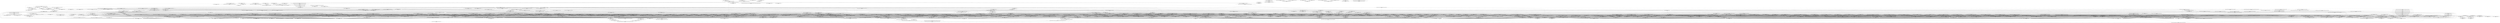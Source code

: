 digraph G {
  "org.apache.commons.math3.linear$ArrayRealVector#getLInfDistance(org.apache.commons.math3.linear.RealVector)" [label="org.apache.commons.math3.linear$ArrayRealVector#getLInfDistance(org.apache.commons.math3.linear.RealVector)\nP(Fail|Node)=0.00"];
  "org.apache.commons.math3.util$FastMath#<clinit>()" [label="org.apache.commons.math3.util$FastMath#<clinit>()\nP(Fail|Node)=1.00"];
  "org.apache.commons.math3.util$FastMath#abs(double)" [label="org.apache.commons.math3.util$FastMath#abs(double)\nP(Fail|Node)=1.00"];
  "org.apache.commons.math3.linear$ArrayRealVector#checkVectorDimensions(int)" [label="org.apache.commons.math3.linear$ArrayRealVector#checkVectorDimensions(int)\nP(Fail|Node)=0.00"];
  "org.apache.commons.math3.linear$ArrayRealVector#checkVectorDimensions(org.apache.commons.math3.linear.RealVector)" [label="org.apache.commons.math3.linear$ArrayRealVector#checkVectorDimensions(org.apache.commons.math3.linear.RealVector)\nP(Fail|Node)=0.00"];
  "org.apache.commons.math3.util$FastMath#max(double,double)" [label="org.apache.commons.math3.util$FastMath#max(double,double)\nP(Fail|Node)=1.00"];
  "org.apache.commons.math3.linear$ArrayRealVector#getEntry(int)" [label="org.apache.commons.math3.linear$ArrayRealVector#getEntry(int)\nP(Fail|Node)=0.00"];
  "org.apache.commons.math3.linear$MatrixUtils$BigFractionMatrixConverter#getConvertedMatrix()" [label="org.apache.commons.math3.linear$MatrixUtils$BigFractionMatrixConverter#getConvertedMatrix()\nP(Fail|Node)=0.00"];
  "org.apache.commons.math3.linear$Array2DRowRealMatrix#Array2DRowRealMatrix(double[][],boolean)" [label="org.apache.commons.math3.linear$Array2DRowRealMatrix#Array2DRowRealMatrix(double[][],boolean)\nP(Fail|Node)=0.00"];
  "org.apache.commons.math3.linear$AbstractRealMatrix#<clinit>()" [label="org.apache.commons.math3.linear$AbstractRealMatrix#<clinit>()\nP(Fail|Node)=0.00"];
  "org.apache.commons.math3.exception$DimensionMismatchException#DimensionMismatchException(int,int)" [label="org.apache.commons.math3.exception$DimensionMismatchException#DimensionMismatchException(int,int)\nP(Fail|Node)=0.00"];
  "org.apache.commons.math3.linear$AbstractRealMatrix#AbstractRealMatrix()" [label="org.apache.commons.math3.linear$AbstractRealMatrix#AbstractRealMatrix()\nP(Fail|Node)=0.00"];
  "org.apache.commons.math3.exception$NullArgumentException#NullArgumentException()" [label="org.apache.commons.math3.exception$NullArgumentException#NullArgumentException()\nP(Fail|Node)=0.00"];
  "org.apache.commons.math3.linear$Array2DRowRealMatrix#copyIn(double[][])" [label="org.apache.commons.math3.linear$Array2DRowRealMatrix#copyIn(double[][])\nP(Fail|Node)=0.00"];
  "org.apache.commons.math3.exception$NoDataException#NoDataException(org.apache.commons.math3.exception.util.Localizable)" [label="org.apache.commons.math3.exception$NoDataException#NoDataException(org.apache.commons.math3.exception.util.Localizable)\nP(Fail|Node)=0.00"];
  "org.apache.commons.math3.linear$BlockRealMatrix#setRowVector(int,org.apache.commons.math3.linear.RealVector)" [label="org.apache.commons.math3.linear$BlockRealMatrix#setRowVector(int,org.apache.commons.math3.linear.RealVector)\nP(Fail|Node)=0.00"];
  "org.apache.commons.math3.linear$AbstractRealMatrix#setRowVector(int,org.apache.commons.math3.linear.RealVector)" [label="org.apache.commons.math3.linear$AbstractRealMatrix#setRowVector(int,org.apache.commons.math3.linear.RealVector)\nP(Fail|Node)=0.00"];
  "org.apache.commons.math3.linear$BlockRealMatrix#setRow(int,double[])" [label="org.apache.commons.math3.linear$BlockRealMatrix#setRow(int,double[])\nP(Fail|Node)=0.00"];
  "org.apache.commons.math3.linear$ArrayRealVector#getDataRef()" [label="org.apache.commons.math3.linear$ArrayRealVector#getDataRef()\nP(Fail|Node)=1.00"];
  "org.apache.commons.math3.linear$ArrayRealVector#getDimension()" [label="org.apache.commons.math3.linear$ArrayRealVector#getDimension()\nP(Fail|Node)=1.00"];
  "org.apache.commons.math3.linear$MatrixDimensionMismatchException#MatrixDimensionMismatchException(int,int,int,int)" [label="org.apache.commons.math3.linear$MatrixDimensionMismatchException#MatrixDimensionMismatchException(int,int,int,int)\nP(Fail|Node)=0.00"];
  "org.apache.commons.math3.linear$Array2DRowRealMatrix#getColumnDimension()" [label="org.apache.commons.math3.linear$Array2DRowRealMatrix#getColumnDimension()\nP(Fail|Node)=1.00"];
  "org.apache.commons.math3.linear$MatrixUtils#<clinit>()" [label="org.apache.commons.math3.linear$MatrixUtils#<clinit>()\nP(Fail|Node)=0.00"];
  "org.apache.commons.math3.linear$MatrixUtils#checkRowIndex(org.apache.commons.math3.linear.AnyMatrix,int)" [label="org.apache.commons.math3.linear$MatrixUtils#checkRowIndex(org.apache.commons.math3.linear.AnyMatrix,int)\nP(Fail|Node)=0.00"];
  "org.apache.commons.math3.linear$BlockRealMatrix#getColumnDimension()" [label="org.apache.commons.math3.linear$BlockRealMatrix#getColumnDimension()\nP(Fail|Node)=1.00"];
  "org.apache.commons.math3.linear$OpenMapRealMatrix#getColumnDimension()" [label="org.apache.commons.math3.linear$OpenMapRealMatrix#getColumnDimension()\nP(Fail|Node)=1.00"];
  "org.apache.commons.math3.linear$Array2DRowRealMatrix#setEntry(int,int,double)" [label="org.apache.commons.math3.linear$Array2DRowRealMatrix#setEntry(int,int,double)\nP(Fail|Node)=0.00"];
  "org.apache.commons.math3.linear$OpenMapRealMatrix#setEntry(int,int,double)" [label="org.apache.commons.math3.linear$OpenMapRealMatrix#setEntry(int,int,double)\nP(Fail|Node)=0.00"];
  "org.apache.commons.math3.linear$BlockRealMatrix#setEntry(int,int,double)" [label="org.apache.commons.math3.linear$BlockRealMatrix#setEntry(int,int,double)\nP(Fail|Node)=0.00"];
  "org.apache.commons.math3.linear$AbstractFieldMatrix#checkColumnIndex(int)" [label="org.apache.commons.math3.linear$AbstractFieldMatrix#checkColumnIndex(int)\nP(Fail|Node)=0.00"];
  "org.apache.commons.math3.exception$OutOfRangeException#OutOfRangeException(org.apache.commons.math3.exception.util.Localizable,java.lang.Number,java.lang.Number,java.lang.Number)" [label="org.apache.commons.math3.exception$OutOfRangeException#OutOfRangeException(org.apache.commons.math3.exception.util.Localizable,java.lang.Number,java.lang.Number,java.lang.Number)\nP(Fail|Node)=0.00"];
  "org.apache.commons.math3.linear$Array2DRowFieldMatrix#getColumnDimension()" [label="org.apache.commons.math3.linear$Array2DRowFieldMatrix#getColumnDimension()\nP(Fail|Node)=1.00"];
  "org.apache.commons.math3.linear$BlockFieldMatrix#getColumnDimension()" [label="org.apache.commons.math3.linear$BlockFieldMatrix#getColumnDimension()\nP(Fail|Node)=1.00"];
  "org.apache.commons.math3.exception$MathIllegalNumberException#MathIllegalNumberException(org.apache.commons.math3.exception.util.Localizable,java.lang.Number,java.lang.Object[])" [label="org.apache.commons.math3.exception$MathIllegalNumberException#MathIllegalNumberException(org.apache.commons.math3.exception.util.Localizable,java.lang.Number,java.lang.Object[])\nP(Fail|Node)=0.00"];
  "org.apache.commons.math3.linear$BlockFieldMatrix#walkInRowOrder(org.apache.commons.math3.linear.FieldMatrixPreservingVisitor)" [label="org.apache.commons.math3.linear$BlockFieldMatrix#walkInRowOrder(org.apache.commons.math3.linear.FieldMatrixPreservingVisitor)\nP(Fail|Node)=0.00"];
  "org.apache.commons.math3.linear$MatrixUtils$BigFractionMatrixConverter#start(int,int,int,int,int,int)" [label="org.apache.commons.math3.linear$MatrixUtils$BigFractionMatrixConverter#start(int,int,int,int,int,int)\nP(Fail|Node)=1.00"];
  "org.apache.commons.math3.linear$MatrixUtils$FractionMatrixConverter#start(int,int,int,int,int,int)" [label="org.apache.commons.math3.linear$MatrixUtils$FractionMatrixConverter#start(int,int,int,int,int,int)\nP(Fail|Node)=1.00"];
  "org.apache.commons.math3.linear$BlockFieldMatrix#blockWidth(int)" [label="org.apache.commons.math3.linear$BlockFieldMatrix#blockWidth(int)\nP(Fail|Node)=1.00"];
  "org.apache.commons.math3.util$FastMath#min(int,int)" [label="org.apache.commons.math3.util$FastMath#min(int,int)\nP(Fail|Node)=1.00"];
  "org.apache.commons.math3.linear$BlockRealMatrix#subtract(org.apache.commons.math3.linear.BlockRealMatrix)" [label="org.apache.commons.math3.linear$BlockRealMatrix#subtract(org.apache.commons.math3.linear.BlockRealMatrix)\nP(Fail|Node)=0.00"];
  "org.apache.commons.math3.linear$MatrixUtils#checkSubtractionCompatible(org.apache.commons.math3.linear.AnyMatrix,org.apache.commons.math3.linear.AnyMatrix)" [label="org.apache.commons.math3.linear$MatrixUtils#checkSubtractionCompatible(org.apache.commons.math3.linear.AnyMatrix,org.apache.commons.math3.linear.AnyMatrix)\nP(Fail|Node)=0.00"];
  "org.apache.commons.math3.linear$BlockRealMatrix#BlockRealMatrix(int,int)" [label="org.apache.commons.math3.linear$BlockRealMatrix#BlockRealMatrix(int,int)\nP(Fail|Node)=0.00"];
  "org.apache.commons.math3.linear$Array2DRowFieldMatrix#getRowDimension()" [label="org.apache.commons.math3.linear$Array2DRowFieldMatrix#getRowDimension()\nP(Fail|Node)=1.00"];
  "org.apache.commons.math3.linear$Array2DRowRealMatrix#getRowDimension()" [label="org.apache.commons.math3.linear$Array2DRowRealMatrix#getRowDimension()\nP(Fail|Node)=1.00"];
  "org.apache.commons.math3.linear$BlockFieldMatrix#getRowDimension()" [label="org.apache.commons.math3.linear$BlockFieldMatrix#getRowDimension()\nP(Fail|Node)=1.00"];
  "org.apache.commons.math3.linear$BlockRealMatrix#getRowDimension()" [label="org.apache.commons.math3.linear$BlockRealMatrix#getRowDimension()\nP(Fail|Node)=1.00"];
  "org.apache.commons.math3.linear$OpenMapRealMatrix#getRowDimension()" [label="org.apache.commons.math3.linear$OpenMapRealMatrix#getRowDimension()\nP(Fail|Node)=1.00"];
  "org.apache.commons.math3.linear$RealVector#walkInOptimizedOrder(org.apache.commons.math3.linear.RealVectorChangingVisitor)" [label="org.apache.commons.math3.linear$RealVector#walkInOptimizedOrder(org.apache.commons.math3.linear.RealVectorChangingVisitor)\nP(Fail|Node)=0.00"];
  "org.apache.commons.math3.linear$ArrayRealVector#walkInDefaultOrder(org.apache.commons.math3.linear.RealVectorChangingVisitor)" [label="org.apache.commons.math3.linear$ArrayRealVector#walkInDefaultOrder(org.apache.commons.math3.linear.RealVectorChangingVisitor)\nP(Fail|Node)=1.00"];
  "org.apache.commons.math3.linear$RealVector#walkInDefaultOrder(org.apache.commons.math3.linear.RealVectorChangingVisitor)" [label="org.apache.commons.math3.linear$RealVector#walkInDefaultOrder(org.apache.commons.math3.linear.RealVectorChangingVisitor)\nP(Fail|Node)=0.00"];
  "org.apache.commons.math3.optim.nonlinear.vector.jacobian$LevenbergMarquardtOptimizer#determineLMParameter(double[],double,double[],double[],double[],double[])" [label="org.apache.commons.math3.optim.nonlinear.vector.jacobian$LevenbergMarquardtOptimizer#determineLMParameter(double[],double,double[],double[],double[],double[])\nP(Fail|Node)=0.00"];
  "org.apache.commons.math3.util$FastMath#min(double,double)" [label="org.apache.commons.math3.util$FastMath#min(double,double)\nP(Fail|Node)=1.00"];
  "org.apache.commons.math3.util$FastMath#sqrt(double)" [label="org.apache.commons.math3.util$FastMath#sqrt(double)\nP(Fail|Node)=1.00"];
  "org.apache.commons.math3.optim.nonlinear.vector.jacobian$LevenbergMarquardtOptimizer#determineLMDirection(double[],double[],double[],double[])" [label="org.apache.commons.math3.optim.nonlinear.vector.jacobian$LevenbergMarquardtOptimizer#determineLMDirection(double[],double[],double[],double[])\nP(Fail|Node)=0.00"];
  "org.apache.commons.math3.optim.nonlinear.vector.jacobian$LevenbergMarquardtOptimizer#doOptimize()" [label="org.apache.commons.math3.optim.nonlinear.vector.jacobian$LevenbergMarquardtOptimizer#doOptimize()\nP(Fail|Node)=0.00"];
  "org.apache.commons.math3.optim.nonlinear.vector.jacobian$LevenbergMarquardtOptimizer#qrDecomposition(org.apache.commons.math3.linear.RealMatrix)" [label="org.apache.commons.math3.optim.nonlinear.vector.jacobian$LevenbergMarquardtOptimizer#qrDecomposition(org.apache.commons.math3.linear.RealMatrix)\nP(Fail|Node)=0.00"];
  "org.apache.commons.math3.optim.nonlinear.vector.jacobian$AbstractLeastSquaresOptimizer#setCost(double)" [label="org.apache.commons.math3.optim.nonlinear.vector.jacobian$AbstractLeastSquaresOptimizer#setCost(double)\nP(Fail|Node)=1.00"];
  "org.apache.commons.math3.linear$AbstractRealMatrix#operate(double[])" [label="org.apache.commons.math3.linear$AbstractRealMatrix#operate(double[])\nP(Fail|Node)=0.00"];
  "org.apache.commons.math3.linear$Array2DRowRealMatrix#operate(double[])" [label="org.apache.commons.math3.linear$Array2DRowRealMatrix#operate(double[])\nP(Fail|Node)=0.00"];
  "org.apache.commons.math3.optim.nonlinear.vector$MultivariateVectorOptimizer#computeObjectiveValue(double[])" [label="org.apache.commons.math3.optim.nonlinear.vector$MultivariateVectorOptimizer#computeObjectiveValue(double[])\nP(Fail|Node)=0.00"];
  "org.apache.commons.math3.optim.nonlinear.vector.jacobian$AbstractLeastSquaresOptimizer#computeWeightedJacobian(double[])" [label="org.apache.commons.math3.optim.nonlinear.vector.jacobian$AbstractLeastSquaresOptimizer#computeWeightedJacobian(double[])\nP(Fail|Node)=0.00"];
  "org.apache.commons.math3.exception$ConvergenceException#ConvergenceException(org.apache.commons.math3.exception.util.Localizable,java.lang.Object[])" [label="org.apache.commons.math3.exception$ConvergenceException#ConvergenceException(org.apache.commons.math3.exception.util.Localizable,java.lang.Object[])\nP(Fail|Node)=0.00"];
  "org.apache.commons.math3.optim.nonlinear.vector.jacobian$LevenbergMarquardtOptimizer#qTy(double[])" [label="org.apache.commons.math3.optim.nonlinear.vector.jacobian$LevenbergMarquardtOptimizer#qTy(double[])\nP(Fail|Node)=1.00"];
  "org.apache.commons.math3.optim$BaseOptimizer#getConvergenceChecker()" [label="org.apache.commons.math3.optim$BaseOptimizer#getConvergenceChecker()\nP(Fail|Node)=1.00"];
  "org.apache.commons.math3.optim.nonlinear.vector.jacobian$AbstractLeastSquaresOptimizer#getWeightSquareRoot()" [label="org.apache.commons.math3.optim.nonlinear.vector.jacobian$AbstractLeastSquaresOptimizer#getWeightSquareRoot()\nP(Fail|Node)=0.00"];
  "org.apache.commons.math3.optim.nonlinear.vector$MultivariateVectorOptimizer#getTarget()" [label="org.apache.commons.math3.optim.nonlinear.vector$MultivariateVectorOptimizer#getTarget()\nP(Fail|Node)=1.00"];
  "org.apache.commons.math3.optim.nonlinear.vector.jacobian$AbstractLeastSquaresOptimizer#computeResiduals(double[])" [label="org.apache.commons.math3.optim.nonlinear.vector.jacobian$AbstractLeastSquaresOptimizer#computeResiduals(double[])\nP(Fail|Node)=0.00"];
  "org.apache.commons.math3.optim$BaseMultivariateOptimizer#getStartPoint()" [label="org.apache.commons.math3.optim$BaseMultivariateOptimizer#getStartPoint()\nP(Fail|Node)=1.00"];
  "org.apache.commons.math3.linear$BlockRealMatrix#operate(double[])" [label="org.apache.commons.math3.linear$BlockRealMatrix#operate(double[])\nP(Fail|Node)=0.00"];
  "org.apache.commons.math3.optim$PointVectorValuePair#PointVectorValuePair(double[],double[])" [label="org.apache.commons.math3.optim$PointVectorValuePair#PointVectorValuePair(double[],double[])\nP(Fail|Node)=0.00"];
  "org.apache.commons.math3.optim.nonlinear.vector.jacobian$AbstractLeastSquaresOptimizer#computeCost(double[])" [label="org.apache.commons.math3.optim.nonlinear.vector.jacobian$AbstractLeastSquaresOptimizer#computeCost(double[])\nP(Fail|Node)=0.00"];
  "org.apache.commons.math3.linear$AbstractRealMatrix#scalarMultiply(double)" [label="org.apache.commons.math3.linear$AbstractRealMatrix#scalarMultiply(double)\nP(Fail|Node)=0.00"];
  "org.apache.commons.math3.linear$BlockRealMatrix#getData()" [label="org.apache.commons.math3.linear$BlockRealMatrix#getData()\nP(Fail|Node)=0.00"];
  "org.apache.commons.math3.linear$AbstractRealMatrix#getData()" [label="org.apache.commons.math3.linear$AbstractRealMatrix#getData()\nP(Fail|Node)=0.00"];
  "org.apache.commons.math3.linear$BlockRealMatrix#scalarMultiply(double)" [label="org.apache.commons.math3.linear$BlockRealMatrix#scalarMultiply(double)\nP(Fail|Node)=0.00"];
  "org.apache.commons.math3.linear$Array2DRowRealMatrix#getData()" [label="org.apache.commons.math3.linear$Array2DRowRealMatrix#getData()\nP(Fail|Node)=0.00"];
  "org.apache.commons.math3.util$Pair#hashCode()" [label="org.apache.commons.math3.util$Pair#hashCode()\nP(Fail|Node)=0.00"];
  "org.apache.commons.math3.linear$AbstractFieldMatrix#hashCode()" [label="org.apache.commons.math3.linear$AbstractFieldMatrix#hashCode()\nP(Fail|Node)=0.00"];
  "org.apache.commons.math3.analysis.polynomials$PolynomialFunction#hashCode()" [label="org.apache.commons.math3.analysis.polynomials$PolynomialFunction#hashCode()\nP(Fail|Node)=1.00"];
  "org.apache.commons.math3.linear$RealVector#hashCode()" [label="org.apache.commons.math3.linear$RealVector#hashCode()\nP(Fail|Node)=0.00"];
  "org.apache.commons.math3.linear$AbstractRealMatrix#hashCode()" [label="org.apache.commons.math3.linear$AbstractRealMatrix#hashCode()\nP(Fail|Node)=0.00"];
  "org.apache.commons.math3.linear$ArrayRealVector#hashCode()" [label="org.apache.commons.math3.linear$ArrayRealVector#hashCode()\nP(Fail|Node)=0.00"];
  "org.apache.commons.math3.linear$BlockFieldMatrix#getEntry(int,int)" [label="org.apache.commons.math3.linear$BlockFieldMatrix#getEntry(int,int)\nP(Fail|Node)=0.00"];
  "org.apache.commons.math3.linear$Array2DRowFieldMatrix#getEntry(int,int)" [label="org.apache.commons.math3.linear$Array2DRowFieldMatrix#getEntry(int,int)\nP(Fail|Node)=0.00"];
  "org.apache.commons.math3.linear$ArrayRealVector#mapToSelf(org.apache.commons.math3.analysis.UnivariateFunction)" [label="org.apache.commons.math3.linear$ArrayRealVector#mapToSelf(org.apache.commons.math3.analysis.UnivariateFunction)\nP(Fail|Node)=0.00"];
  "org.apache.commons.math3.analysis.polynomials$PolynomialFunction#value(double)" [label="org.apache.commons.math3.analysis.polynomials$PolynomialFunction#value(double)\nP(Fail|Node)=0.00"];
  "org.apache.commons.math3.analysis.polynomials$PolynomialFunction#evaluate(double[],double)" [label="org.apache.commons.math3.analysis.polynomials$PolynomialFunction#evaluate(double[],double)\nP(Fail|Node)=0.00"];
  "org.apache.commons.math3.linear$MatrixUtils#blockInverse(org.apache.commons.math3.linear.RealMatrix,int)" [label="org.apache.commons.math3.linear$MatrixUtils#blockInverse(org.apache.commons.math3.linear.RealMatrix,int)\nP(Fail|Node)=0.00"];
  "org.apache.commons.math3.linear$OpenMapRealMatrix#subtract(org.apache.commons.math3.linear.RealMatrix)" [label="org.apache.commons.math3.linear$OpenMapRealMatrix#subtract(org.apache.commons.math3.linear.RealMatrix)\nP(Fail|Node)=0.00"];
  "org.apache.commons.math3.linear$BlockRealMatrix#multiply(org.apache.commons.math3.linear.RealMatrix)" [label="org.apache.commons.math3.linear$BlockRealMatrix#multiply(org.apache.commons.math3.linear.RealMatrix)\nP(Fail|Node)=0.00"];
  "org.apache.commons.math3.linear$AbstractRealMatrix#getSubMatrix(int,int,int,int)" [label="org.apache.commons.math3.linear$AbstractRealMatrix#getSubMatrix(int,int,int,int)\nP(Fail|Node)=0.00"];
  "org.apache.commons.math3.linear$BlockRealMatrix#getSubMatrix(int,int,int,int)" [label="org.apache.commons.math3.linear$BlockRealMatrix#getSubMatrix(int,int,int,int)\nP(Fail|Node)=0.00"];
  "org.apache.commons.math3.linear$Array2DRowRealMatrix#Array2DRowRealMatrix(int,int)" [label="org.apache.commons.math3.linear$Array2DRowRealMatrix#Array2DRowRealMatrix(int,int)\nP(Fail|Node)=0.00"];
  "org.apache.commons.math3.linear$AbstractRealMatrix#subtract(org.apache.commons.math3.linear.RealMatrix)" [label="org.apache.commons.math3.linear$AbstractRealMatrix#subtract(org.apache.commons.math3.linear.RealMatrix)\nP(Fail|Node)=0.00"];
  "org.apache.commons.math3.linear$BlockRealMatrix#subtract(org.apache.commons.math3.linear.RealMatrix)" [label="org.apache.commons.math3.linear$BlockRealMatrix#subtract(org.apache.commons.math3.linear.RealMatrix)\nP(Fail|Node)=0.00"];
  "org.apache.commons.math3.linear$OpenMapRealMatrix#multiply(org.apache.commons.math3.linear.RealMatrix)" [label="org.apache.commons.math3.linear$OpenMapRealMatrix#multiply(org.apache.commons.math3.linear.RealMatrix)\nP(Fail|Node)=0.00"];
  "org.apache.commons.math3.linear$NonSquareMatrixException#NonSquareMatrixException(int,int)" [label="org.apache.commons.math3.linear$NonSquareMatrixException#NonSquareMatrixException(int,int)\nP(Fail|Node)=0.00"];
  "org.apache.commons.math3.linear$Array2DRowRealMatrix#setSubMatrix(double[][],int,int)" [label="org.apache.commons.math3.linear$Array2DRowRealMatrix#setSubMatrix(double[][],int,int)\nP(Fail|Node)=0.00"];
  "org.apache.commons.math3.linear$AbstractRealMatrix#multiply(org.apache.commons.math3.linear.RealMatrix)" [label="org.apache.commons.math3.linear$AbstractRealMatrix#multiply(org.apache.commons.math3.linear.RealMatrix)\nP(Fail|Node)=0.00"];
  "org.apache.commons.math3.linear$BlockFieldMatrix#setColumn(int,org.apache.commons.math3.FieldElement[])" [label="org.apache.commons.math3.linear$BlockFieldMatrix#setColumn(int,org.apache.commons.math3.FieldElement[])\nP(Fail|Node)=0.00"];
  "org.apache.commons.math3.linear$BlockFieldMatrix#blockHeight(int)" [label="org.apache.commons.math3.linear$BlockFieldMatrix#blockHeight(int)\nP(Fail|Node)=1.00"];
  "org.apache.commons.math3.exception$MultiDimensionMismatchException#MultiDimensionMismatchException(org.apache.commons.math3.exception.util.Localizable,java.lang.Integer[],java.lang.Integer[])" [label="org.apache.commons.math3.exception$MultiDimensionMismatchException#MultiDimensionMismatchException(org.apache.commons.math3.exception.util.Localizable,java.lang.Integer[],java.lang.Integer[])\nP(Fail|Node)=0.00"];
  "org.apache.commons.math3.linear$BlockRealMatrix#walkInRowOrder(org.apache.commons.math3.linear.RealMatrixPreservingVisitor,int,int,int,int)" [label="org.apache.commons.math3.linear$BlockRealMatrix#walkInRowOrder(org.apache.commons.math3.linear.RealMatrixPreservingVisitor,int,int,int,int)\nP(Fail|Node)=0.00"];
  "org.apache.commons.math3.linear$MatrixUtils#checkSubMatrixIndex(org.apache.commons.math3.linear.AnyMatrix,int,int,int,int)" [label="org.apache.commons.math3.linear$MatrixUtils#checkSubMatrixIndex(org.apache.commons.math3.linear.AnyMatrix,int,int,int,int)\nP(Fail|Node)=0.00"];
  "org.apache.commons.math3.linear$BlockRealMatrix#blockWidth(int)" [label="org.apache.commons.math3.linear$BlockRealMatrix#blockWidth(int)\nP(Fail|Node)=1.00"];
  "org.apache.commons.math3.util$FastMath#max(int,int)" [label="org.apache.commons.math3.util$FastMath#max(int,int)\nP(Fail|Node)=1.00"];
  "org.apache.commons.math3.linear$MatrixUtils#checkColumnIndex(org.apache.commons.math3.linear.AnyMatrix,int)" [label="org.apache.commons.math3.linear$MatrixUtils#checkColumnIndex(org.apache.commons.math3.linear.AnyMatrix,int)\nP(Fail|Node)=0.00"];
  "org.apache.commons.math3.exception$NumberIsTooSmallException#NumberIsTooSmallException(org.apache.commons.math3.exception.util.Localizable,java.lang.Number,java.lang.Number,boolean)" [label="org.apache.commons.math3.exception$NumberIsTooSmallException#NumberIsTooSmallException(org.apache.commons.math3.exception.util.Localizable,java.lang.Number,java.lang.Number,boolean)\nP(Fail|Node)=0.00"];
  "org.apache.commons.math3.linear$RealMatrixFormat#RealMatrixFormat(java.lang.String,java.lang.String,java.lang.String,java.lang.String,java.lang.String,java.lang.String)" [label="org.apache.commons.math3.linear$RealMatrixFormat#RealMatrixFormat(java.lang.String,java.lang.String,java.lang.String,java.lang.String,java.lang.String,java.lang.String)\nP(Fail|Node)=0.00"];
  "org.apache.commons.math3.util$CompositeFormat#getDefaultNumberFormat()" [label="org.apache.commons.math3.util$CompositeFormat#getDefaultNumberFormat()\nP(Fail|Node)=0.00"];
  "org.apache.commons.math3.linear$RealMatrixFormat#RealMatrixFormat(java.lang.String,java.lang.String,java.lang.String,java.lang.String,java.lang.String,java.lang.String,java.text.NumberFormat)" [label="org.apache.commons.math3.linear$RealMatrixFormat#RealMatrixFormat(java.lang.String,java.lang.String,java.lang.String,java.lang.String,java.lang.String,java.lang.String,java.text.NumberFormat)\nP(Fail|Node)=1.00"];
  "org.apache.commons.math3.util$CompositeFormat#getDefaultNumberFormat(java.util.Locale)" [label="org.apache.commons.math3.util$CompositeFormat#getDefaultNumberFormat(java.util.Locale)\nP(Fail|Node)=1.00"];
  "org.apache.commons.math3.util$Incrementor#incrementCount(int)" [label="org.apache.commons.math3.util$Incrementor#incrementCount(int)\nP(Fail|Node)=0.00"];
  "org.apache.commons.math3.util$Incrementor#incrementCount()" [label="org.apache.commons.math3.util$Incrementor#incrementCount()\nP(Fail|Node)=0.00"];
  "org.apache.commons.math3.optim$BaseOptimizer$MaxIterCallback#trigger(int)" [label="org.apache.commons.math3.optim$BaseOptimizer$MaxIterCallback#trigger(int)\nP(Fail|Node)=1.00"];
  "org.apache.commons.math3.optim$BaseOptimizer$MaxEvalCallback#trigger(int)" [label="org.apache.commons.math3.optim$BaseOptimizer$MaxEvalCallback#trigger(int)\nP(Fail|Node)=0.00"];
  "org.apache.commons.math3.linear$AbstractRealMatrix#add(org.apache.commons.math3.linear.RealMatrix)" [label="org.apache.commons.math3.linear$AbstractRealMatrix#add(org.apache.commons.math3.linear.RealMatrix)\nP(Fail|Node)=0.00"];
  "org.apache.commons.math3.linear$Array2DRowRealMatrix#getEntry(int,int)" [label="org.apache.commons.math3.linear$Array2DRowRealMatrix#getEntry(int,int)\nP(Fail|Node)=0.00"];
  "org.apache.commons.math3.linear$BlockRealMatrix#createMatrix(int,int)" [label="org.apache.commons.math3.linear$BlockRealMatrix#createMatrix(int,int)\nP(Fail|Node)=0.00"];
  "org.apache.commons.math3.linear$MatrixUtils#checkAdditionCompatible(org.apache.commons.math3.linear.AnyMatrix,org.apache.commons.math3.linear.AnyMatrix)" [label="org.apache.commons.math3.linear$MatrixUtils#checkAdditionCompatible(org.apache.commons.math3.linear.AnyMatrix,org.apache.commons.math3.linear.AnyMatrix)\nP(Fail|Node)=0.00"];
  "org.apache.commons.math3.linear$OpenMapRealMatrix#getEntry(int,int)" [label="org.apache.commons.math3.linear$OpenMapRealMatrix#getEntry(int,int)\nP(Fail|Node)=0.00"];
  "org.apache.commons.math3.linear$Array2DRowRealMatrix#createMatrix(int,int)" [label="org.apache.commons.math3.linear$Array2DRowRealMatrix#createMatrix(int,int)\nP(Fail|Node)=0.00"];
  "org.apache.commons.math3.linear$OpenMapRealMatrix#createMatrix(int,int)" [label="org.apache.commons.math3.linear$OpenMapRealMatrix#createMatrix(int,int)\nP(Fail|Node)=0.00"];
  "org.apache.commons.math3.linear$BlockRealMatrix#getEntry(int,int)" [label="org.apache.commons.math3.linear$BlockRealMatrix#getEntry(int,int)\nP(Fail|Node)=0.00"];
  "org.apache.commons.math3.linear$MatrixUtils#checkMatrixIndex(org.apache.commons.math3.linear.AnyMatrix,int,int)" [label="org.apache.commons.math3.linear$MatrixUtils#checkMatrixIndex(org.apache.commons.math3.linear.AnyMatrix,int,int)\nP(Fail|Node)=0.00"];
  "org.apache.commons.math3.linear$BlockFieldMatrix#setRowMatrix(int,org.apache.commons.math3.linear.BlockFieldMatrix)" [label="org.apache.commons.math3.linear$BlockFieldMatrix#setRowMatrix(int,org.apache.commons.math3.linear.BlockFieldMatrix)\nP(Fail|Node)=0.00"];
  "org.apache.commons.math3.linear$AbstractFieldMatrix#checkRowIndex(int)" [label="org.apache.commons.math3.linear$AbstractFieldMatrix#checkRowIndex(int)\nP(Fail|Node)=0.00"];
  "org.apache.commons.math3.linear$AbstractFieldMatrix#setColumnMatrix(int,org.apache.commons.math3.linear.FieldMatrix)" [label="org.apache.commons.math3.linear$AbstractFieldMatrix#setColumnMatrix(int,org.apache.commons.math3.linear.FieldMatrix)\nP(Fail|Node)=0.00"];
  "org.apache.commons.math3.linear$BlockFieldMatrix#setEntry(int,int,org.apache.commons.math3.FieldElement)" [label="org.apache.commons.math3.linear$BlockFieldMatrix#setEntry(int,int,org.apache.commons.math3.FieldElement)\nP(Fail|Node)=0.00"];
  "org.apache.commons.math3.linear$Array2DRowFieldMatrix#setEntry(int,int,org.apache.commons.math3.FieldElement)" [label="org.apache.commons.math3.linear$Array2DRowFieldMatrix#setEntry(int,int,org.apache.commons.math3.FieldElement)\nP(Fail|Node)=0.00"];
  "org.apache.commons.math3.exception$NotPositiveException#NotPositiveException(org.apache.commons.math3.exception.util.Localizable,java.lang.Number)" [label="org.apache.commons.math3.exception$NotPositiveException#NotPositiveException(org.apache.commons.math3.exception.util.Localizable,java.lang.Number)\nP(Fail|Node)=0.00"];
  "org.apache.commons.math3.linear$AbstractFieldMatrix#subtract(org.apache.commons.math3.linear.FieldMatrix)" [label="org.apache.commons.math3.linear$AbstractFieldMatrix#subtract(org.apache.commons.math3.linear.FieldMatrix)\nP(Fail|Node)=0.00"];
  "org.apache.commons.math3.linear$Array2DRowFieldMatrix#createMatrix(int,int)" [label="org.apache.commons.math3.linear$Array2DRowFieldMatrix#createMatrix(int,int)\nP(Fail|Node)=0.00"];
  "org.apache.commons.math3.linear$BlockFieldMatrix#createMatrix(int,int)" [label="org.apache.commons.math3.linear$BlockFieldMatrix#createMatrix(int,int)\nP(Fail|Node)=0.00"];
  "org.apache.commons.math3.linear$AbstractFieldMatrix#checkSubtractionCompatible(org.apache.commons.math3.linear.FieldMatrix)" [label="org.apache.commons.math3.linear$AbstractFieldMatrix#checkSubtractionCompatible(org.apache.commons.math3.linear.FieldMatrix)\nP(Fail|Node)=0.00"];
  "org.apache.commons.math3.util$FastMath#hypot(double,double)" [label="org.apache.commons.math3.util$FastMath#hypot(double,double)\nP(Fail|Node)=0.00"];
  "org.apache.commons.math3.util$FastMath#scalb(double,int)" [label="org.apache.commons.math3.util$FastMath#scalb(double,int)\nP(Fail|Node)=1.00"];
  "org.apache.commons.math3.util$FastMath#getExponent(double)" [label="org.apache.commons.math3.util$FastMath#getExponent(double)\nP(Fail|Node)=1.00"];
  "org.apache.commons.math3.linear$AbstractFieldMatrix#scalarAdd(org.apache.commons.math3.FieldElement)" [label="org.apache.commons.math3.linear$AbstractFieldMatrix#scalarAdd(org.apache.commons.math3.FieldElement)\nP(Fail|Node)=0.00"];
  "org.apache.commons.math3.linear$AbstractFieldMatrix#getField()" [label="org.apache.commons.math3.linear$AbstractFieldMatrix#getField()\nP(Fail|Node)=1.00"];
  "org.apache.commons.math3.linear$BlockFieldMatrix#BlockFieldMatrix(org.apache.commons.math3.Field,int,int)" [label="org.apache.commons.math3.linear$BlockFieldMatrix#BlockFieldMatrix(org.apache.commons.math3.Field,int,int)\nP(Fail|Node)=0.00"];
  "org.apache.commons.math3.linear$BlockFieldMatrix#setRowVector(int,org.apache.commons.math3.linear.FieldVector)" [label="org.apache.commons.math3.linear$BlockFieldMatrix#setRowVector(int,org.apache.commons.math3.linear.FieldVector)\nP(Fail|Node)=0.00"];
  "org.apache.commons.math3.linear$AbstractFieldMatrix#setRowVector(int,org.apache.commons.math3.linear.FieldVector)" [label="org.apache.commons.math3.linear$AbstractFieldMatrix#setRowVector(int,org.apache.commons.math3.linear.FieldVector)\nP(Fail|Node)=0.00"];
  "org.apache.commons.math3.linear$BlockFieldMatrix#setRow(int,org.apache.commons.math3.FieldElement[])" [label="org.apache.commons.math3.linear$BlockFieldMatrix#setRow(int,org.apache.commons.math3.FieldElement[])\nP(Fail|Node)=0.00"];
  "org.apache.commons.math3.linear$AbstractRealMatrix#getTrace()" [label="org.apache.commons.math3.linear$AbstractRealMatrix#getTrace()\nP(Fail|Node)=0.00"];
  "org.apache.commons.math3.linear$BlockRealMatrix#walkInOptimizedOrder(org.apache.commons.math3.linear.RealMatrixChangingVisitor)" [label="org.apache.commons.math3.linear$BlockRealMatrix#walkInOptimizedOrder(org.apache.commons.math3.linear.RealMatrixChangingVisitor)\nP(Fail|Node)=0.00"];
  "org.apache.commons.math3.optim.nonlinear.vector$MultivariateVectorOptimizer#getWeight()" [label="org.apache.commons.math3.optim.nonlinear.vector$MultivariateVectorOptimizer#getWeight()\nP(Fail|Node)=0.00"];
  "org.apache.commons.math3.linear$BlockRealMatrix#copy()" [label="org.apache.commons.math3.linear$BlockRealMatrix#copy()\nP(Fail|Node)=0.00"];
  "org.apache.commons.math3.linear$OpenMapRealMatrix#copy()" [label="org.apache.commons.math3.linear$OpenMapRealMatrix#copy()\nP(Fail|Node)=0.00"];
  "org.apache.commons.math3.linear$Array2DRowRealMatrix#copy()" [label="org.apache.commons.math3.linear$Array2DRowRealMatrix#copy()\nP(Fail|Node)=0.00"];
  "org.apache.commons.math3.linear$MatrixUtils#createColumnRealMatrix(double[])" [label="org.apache.commons.math3.linear$MatrixUtils#createColumnRealMatrix(double[])\nP(Fail|Node)=0.00"];
  "org.apache.commons.math3.linear$MatrixUtils#createRealMatrix(int,int)" [label="org.apache.commons.math3.linear$MatrixUtils#createRealMatrix(int,int)\nP(Fail|Node)=0.00"];
  "org.apache.commons.math3.linear$RealMatrixFormat#getInstance()" [label="org.apache.commons.math3.linear$RealMatrixFormat#getInstance()\nP(Fail|Node)=0.00"];
  "org.apache.commons.math3.linear$BlockFieldMatrix#getRowVector(int)" [label="org.apache.commons.math3.linear$BlockFieldMatrix#getRowVector(int)\nP(Fail|Node)=0.00"];
  "org.apache.commons.math3.linear$AbstractFieldMatrix#buildArray(org.apache.commons.math3.Field,int)" [label="org.apache.commons.math3.linear$AbstractFieldMatrix#buildArray(org.apache.commons.math3.Field,int)\nP(Fail|Node)=1.00"];
  "org.apache.commons.math3.linear$BlockRealMatrix#getRowVector(int)" [label="org.apache.commons.math3.linear$BlockRealMatrix#getRowVector(int)\nP(Fail|Node)=0.00"];
  "org.apache.commons.math3.linear$ArrayRealVector#ArrayRealVector(double[],boolean)" [label="org.apache.commons.math3.linear$ArrayRealVector#ArrayRealVector(double[],boolean)\nP(Fail|Node)=0.00"];
  "org.apache.commons.math3.linear$ArrayRealVector#<clinit>()" [label="org.apache.commons.math3.linear$ArrayRealVector#<clinit>()\nP(Fail|Node)=0.00"];
  "org.apache.commons.math3.linear$AbstractRealMatrix#power(int)" [label="org.apache.commons.math3.linear$AbstractRealMatrix#power(int)\nP(Fail|Node)=0.00"];
  "org.apache.commons.math3.linear$RealVector$SparseEntryIterator#hasNext()" [label="org.apache.commons.math3.linear$RealVector$SparseEntryIterator#hasNext()\nP(Fail|Node)=0.00"];
  "org.apache.commons.math3.linear$AbstractRealMatrix#isSquare()" [label="org.apache.commons.math3.linear$AbstractRealMatrix#isSquare()\nP(Fail|Node)=0.00"];
  "org.apache.commons.math3.linear$RealVector$SparseEntryIterator#next()" [label="org.apache.commons.math3.linear$RealVector$SparseEntryIterator#next()\nP(Fail|Node)=0.00"];
  "org.apache.commons.math3.linear$MatrixUtils#createRealIdentityMatrix(int)" [label="org.apache.commons.math3.linear$MatrixUtils#createRealIdentityMatrix(int)\nP(Fail|Node)=0.00"];
  "org.apache.commons.math3.linear$AbstractFieldMatrix#getColumnMatrix(int)" [label="org.apache.commons.math3.linear$AbstractFieldMatrix#getColumnMatrix(int)\nP(Fail|Node)=0.00"];
  "org.apache.commons.math3.linear$RealVectorFormat#RealVectorFormat()" [label="org.apache.commons.math3.linear$RealVectorFormat#RealVectorFormat()\nP(Fail|Node)=0.00"];
  "org.apache.commons.math3.linear$RealVectorFormat#RealVectorFormat(java.lang.String,java.lang.String,java.lang.String,java.text.NumberFormat)" [label="org.apache.commons.math3.linear$RealVectorFormat#RealVectorFormat(java.lang.String,java.lang.String,java.lang.String,java.text.NumberFormat)\nP(Fail|Node)=1.00"];
  "org.apache.commons.math3.linear$AbstractFieldMatrix#walkInRowOrder(org.apache.commons.math3.linear.FieldMatrixPreservingVisitor)" [label="org.apache.commons.math3.linear$AbstractFieldMatrix#walkInRowOrder(org.apache.commons.math3.linear.FieldMatrixPreservingVisitor)\nP(Fail|Node)=0.00"];
  "org.apache.commons.math3.linear$Array2DRowRealMatrix#add(org.apache.commons.math3.linear.Array2DRowRealMatrix)" [label="org.apache.commons.math3.linear$Array2DRowRealMatrix#add(org.apache.commons.math3.linear.Array2DRowRealMatrix)\nP(Fail|Node)=0.00"];
  "org.apache.commons.math3.linear$RealMatrixFormat#getInstance(java.util.Locale)" [label="org.apache.commons.math3.linear$RealMatrixFormat#getInstance(java.util.Locale)\nP(Fail|Node)=0.00"];
  "org.apache.commons.math3.linear$RealMatrixFormat#getFormat()" [label="org.apache.commons.math3.linear$RealMatrixFormat#getFormat()\nP(Fail|Node)=1.00"];
  "org.apache.commons.math3.util$Precision#equals(double,double,double)" [label="org.apache.commons.math3.util$Precision#equals(double,double,double)\nP(Fail|Node)=0.00"];
  "org.apache.commons.math3.util$Precision#equals(double,double,int)" [label="org.apache.commons.math3.util$Precision#equals(double,double,int)\nP(Fail|Node)=0.00"];
  "org.apache.commons.math3.util$Precision#<clinit>()" [label="org.apache.commons.math3.util$Precision#<clinit>()\nP(Fail|Node)=1.00"];
  "org.apache.commons.math3.util$FastMath#abs(long)" [label="org.apache.commons.math3.util$FastMath#abs(long)\nP(Fail|Node)=1.00"];
  "org.apache.commons.math3.linear$ArrayRealVector#ArrayRealVector(double[],org.apache.commons.math3.linear.ArrayRealVector)" [label="org.apache.commons.math3.linear$ArrayRealVector#ArrayRealVector(double[],org.apache.commons.math3.linear.ArrayRealVector)\nP(Fail|Node)=0.00"];
  "org.apache.commons.math3.linear$RealVector#RealVector()" [label="org.apache.commons.math3.linear$RealVector#RealVector()\nP(Fail|Node)=1.00"];
  "org.apache.commons.math3.linear$AbstractRealMatrix#getColumn(int)" [label="org.apache.commons.math3.linear$AbstractRealMatrix#getColumn(int)\nP(Fail|Node)=0.00"];
  "org.apache.commons.math3.linear$AbstractRealMatrix#walkInColumnOrder(org.apache.commons.math3.linear.RealMatrixPreservingVisitor,int,int,int,int)" [label="org.apache.commons.math3.linear$AbstractRealMatrix#walkInColumnOrder(org.apache.commons.math3.linear.RealMatrixPreservingVisitor,int,int,int,int)\nP(Fail|Node)=0.00"];
  "org.apache.commons.math3.linear$OpenMapRealMatrix#OpenMapRealMatrix(org.apache.commons.math3.linear.OpenMapRealMatrix)" [label="org.apache.commons.math3.linear$OpenMapRealMatrix#OpenMapRealMatrix(org.apache.commons.math3.linear.OpenMapRealMatrix)\nP(Fail|Node)=0.00"];
  "org.apache.commons.math3.linear$AbstractRealMatrix#walkInOptimizedOrder(org.apache.commons.math3.linear.RealMatrixPreservingVisitor)" [label="org.apache.commons.math3.linear$AbstractRealMatrix#walkInOptimizedOrder(org.apache.commons.math3.linear.RealMatrixPreservingVisitor)\nP(Fail|Node)=0.00"];
  "org.apache.commons.math3.linear$AbstractRealMatrix#walkInRowOrder(org.apache.commons.math3.linear.RealMatrixPreservingVisitor)" [label="org.apache.commons.math3.linear$AbstractRealMatrix#walkInRowOrder(org.apache.commons.math3.linear.RealMatrixPreservingVisitor)\nP(Fail|Node)=0.00"];
  "org.apache.commons.math3.linear$BlockRealMatrix#walkInRowOrder(org.apache.commons.math3.linear.RealMatrixPreservingVisitor)" [label="org.apache.commons.math3.linear$BlockRealMatrix#walkInRowOrder(org.apache.commons.math3.linear.RealMatrixPreservingVisitor)\nP(Fail|Node)=0.00"];
  "org.apache.commons.math3.linear$Array2DRowRealMatrix#walkInRowOrder(org.apache.commons.math3.linear.RealMatrixPreservingVisitor)" [label="org.apache.commons.math3.linear$Array2DRowRealMatrix#walkInRowOrder(org.apache.commons.math3.linear.RealMatrixPreservingVisitor)\nP(Fail|Node)=0.00"];
  "org.apache.commons.math3.linear$AbstractRealMatrix#addToEntry(int,int,double)" [label="org.apache.commons.math3.linear$AbstractRealMatrix#addToEntry(int,int,double)\nP(Fail|Node)=0.00"];
  "org.apache.commons.math3.util$FastMath#acosh(double)" [label="org.apache.commons.math3.util$FastMath#acosh(double)\nP(Fail|Node)=0.00"];
  "org.apache.commons.math3.util$FastMath#log(double)" [label="org.apache.commons.math3.util$FastMath#log(double)\nP(Fail|Node)=0.00"];
  "org.apache.commons.math3.util$FastMath#log(double,double[])" [label="org.apache.commons.math3.util$FastMath#log(double,double[])\nP(Fail|Node)=0.00"];
  "org.apache.commons.math3.linear$RealVectorFormat#format(org.apache.commons.math3.linear.RealVector,java.lang.StringBuffer,java.text.FieldPosition)" [label="org.apache.commons.math3.linear$RealVectorFormat#format(org.apache.commons.math3.linear.RealVector,java.lang.StringBuffer,java.text.FieldPosition)\nP(Fail|Node)=0.00"];
  "org.apache.commons.math3.util$CompositeFormat#formatDouble(double,java.text.NumberFormat,java.lang.StringBuffer,java.text.FieldPosition)" [label="org.apache.commons.math3.util$CompositeFormat#formatDouble(double,java.text.NumberFormat,java.lang.StringBuffer,java.text.FieldPosition)\nP(Fail|Node)=1.00"];
  "org.apache.commons.math3.linear$RealVector#getL1Distance(org.apache.commons.math3.linear.RealVector)" [label="org.apache.commons.math3.linear$RealVector#getL1Distance(org.apache.commons.math3.linear.RealVector)\nP(Fail|Node)=0.00"];
  "org.apache.commons.math3.linear$RealVector#iterator()" [label="org.apache.commons.math3.linear$RealVector#iterator()\nP(Fail|Node)=0.00"];
  "org.apache.commons.math3.linear$RealVector$Entry#getIndex()" [label="org.apache.commons.math3.linear$RealVector$Entry#getIndex()\nP(Fail|Node)=1.00"];
  "org.apache.commons.math3.linear$RealVector#checkVectorDimensions(org.apache.commons.math3.linear.RealVector)" [label="org.apache.commons.math3.linear$RealVector#checkVectorDimensions(org.apache.commons.math3.linear.RealVector)\nP(Fail|Node)=0.00"];
  "org.apache.commons.math3.linear$RealVector$Entry#getValue()" [label="org.apache.commons.math3.linear$RealVector$Entry#getValue()\nP(Fail|Node)=0.00"];
  "org.apache.commons.math3.linear$ArrayRealVector#getL1Distance(org.apache.commons.math3.linear.RealVector)" [label="org.apache.commons.math3.linear$ArrayRealVector#getL1Distance(org.apache.commons.math3.linear.RealVector)\nP(Fail|Node)=0.00"];
  "org.apache.commons.math3.linear$AbstractRealMatrix#transpose()" [label="org.apache.commons.math3.linear$AbstractRealMatrix#transpose()\nP(Fail|Node)=0.00"];
  "org.apache.commons.math3.linear$BlockRealMatrix#walkInOptimizedOrder(org.apache.commons.math3.linear.RealMatrixPreservingVisitor)" [label="org.apache.commons.math3.linear$BlockRealMatrix#walkInOptimizedOrder(org.apache.commons.math3.linear.RealMatrixPreservingVisitor)\nP(Fail|Node)=0.00"];
  "org.apache.commons.math3.linear$OpenMapRealMatrix#multiply(org.apache.commons.math3.linear.OpenMapRealMatrix)" [label="org.apache.commons.math3.linear$OpenMapRealMatrix#multiply(org.apache.commons.math3.linear.OpenMapRealMatrix)\nP(Fail|Node)=0.00"];
  "org.apache.commons.math3.linear$OpenMapRealMatrix#OpenMapRealMatrix(int,int)" [label="org.apache.commons.math3.linear$OpenMapRealMatrix#OpenMapRealMatrix(int,int)\nP(Fail|Node)=0.00"];
  "org.apache.commons.math3.linear$MatrixUtils#checkMultiplicationCompatible(org.apache.commons.math3.linear.AnyMatrix,org.apache.commons.math3.linear.AnyMatrix)" [label="org.apache.commons.math3.linear$MatrixUtils#checkMultiplicationCompatible(org.apache.commons.math3.linear.AnyMatrix,org.apache.commons.math3.linear.AnyMatrix)\nP(Fail|Node)=0.00"];
  "org.apache.commons.math3.linear$OpenMapRealMatrix#computeKey(int,int)" [label="org.apache.commons.math3.linear$OpenMapRealMatrix#computeKey(int,int)\nP(Fail|Node)=1.00"];
  "org.apache.commons.math3.linear$AbstractRealMatrix#AbstractRealMatrix(int,int)" [label="org.apache.commons.math3.linear$AbstractRealMatrix#AbstractRealMatrix(int,int)\nP(Fail|Node)=0.00"];
  "org.apache.commons.math3.exception$NumberIsTooLargeException#NumberIsTooLargeException(java.lang.Number,java.lang.Number,boolean)" [label="org.apache.commons.math3.exception$NumberIsTooLargeException#NumberIsTooLargeException(java.lang.Number,java.lang.Number,boolean)\nP(Fail|Node)=0.00"];
  "org.apache.commons.math3.linear$AbstractRealMatrix#walkInRowOrder(org.apache.commons.math3.linear.RealMatrixChangingVisitor,int,int,int,int)" [label="org.apache.commons.math3.linear$AbstractRealMatrix#walkInRowOrder(org.apache.commons.math3.linear.RealMatrixChangingVisitor,int,int,int,int)\nP(Fail|Node)=0.00"];
  "org.apache.commons.math3.linear$RealMatrixFormat#format(org.apache.commons.math3.linear.RealMatrix,java.lang.StringBuffer,java.text.FieldPosition)" [label="org.apache.commons.math3.linear$RealMatrixFormat#format(org.apache.commons.math3.linear.RealMatrix,java.lang.StringBuffer,java.text.FieldPosition)\nP(Fail|Node)=0.00"];
  "org.apache.commons.math3.linear$AbstractRealMatrix#getSubMatrix(int[],int[])" [label="org.apache.commons.math3.linear$AbstractRealMatrix#getSubMatrix(int[],int[])\nP(Fail|Node)=0.00"];
  "org.apache.commons.math3.linear$MatrixUtils#checkSubMatrixIndex(org.apache.commons.math3.linear.AnyMatrix,int[],int[])" [label="org.apache.commons.math3.linear$MatrixUtils#checkSubMatrixIndex(org.apache.commons.math3.linear.AnyMatrix,int[],int[])\nP(Fail|Node)=0.00"];
  "org.apache.commons.math3.linear$AbstractRealMatrix#walkInOptimizedOrder(org.apache.commons.math3.linear.RealMatrixChangingVisitor)" [label="org.apache.commons.math3.linear$AbstractRealMatrix#walkInOptimizedOrder(org.apache.commons.math3.linear.RealMatrixChangingVisitor)\nP(Fail|Node)=0.00"];
  "org.apache.commons.math3.linear$AbstractRealMatrix#preMultiply(org.apache.commons.math3.linear.RealVector)" [label="org.apache.commons.math3.linear$AbstractRealMatrix#preMultiply(org.apache.commons.math3.linear.RealVector)\nP(Fail|Node)=0.00"];
  "org.apache.commons.math3.linear$Array2DRowRealMatrix#preMultiply(double[])" [label="org.apache.commons.math3.linear$Array2DRowRealMatrix#preMultiply(double[])\nP(Fail|Node)=0.00"];
  "org.apache.commons.math3.linear$BlockRealMatrix#preMultiply(double[])" [label="org.apache.commons.math3.linear$BlockRealMatrix#preMultiply(double[])\nP(Fail|Node)=0.00"];
  "org.apache.commons.math3.linear$AbstractRealMatrix#preMultiply(double[])" [label="org.apache.commons.math3.linear$AbstractRealMatrix#preMultiply(double[])\nP(Fail|Node)=0.00"];
  "org.apache.commons.math3.linear$BlockRealMatrix#setColumnMatrix(int,org.apache.commons.math3.linear.BlockRealMatrix)" [label="org.apache.commons.math3.linear$BlockRealMatrix#setColumnMatrix(int,org.apache.commons.math3.linear.BlockRealMatrix)\nP(Fail|Node)=0.00"];
  "org.apache.commons.math3.linear$BlockRealMatrix#blockHeight(int)" [label="org.apache.commons.math3.linear$BlockRealMatrix#blockHeight(int)\nP(Fail|Node)=1.00"];
  "org.apache.commons.math3.util$MathUtils#reduce(double,double,double)" [label="org.apache.commons.math3.util$MathUtils#reduce(double,double,double)\nP(Fail|Node)=0.00"];
  "org.apache.commons.math3.util$FastMath#floor(double)" [label="org.apache.commons.math3.util$FastMath#floor(double)\nP(Fail|Node)=1.00"];
  "org.apache.commons.math3.linear$AbstractRealMatrix#walkInColumnOrder(org.apache.commons.math3.linear.RealMatrixChangingVisitor,int,int,int,int)" [label="org.apache.commons.math3.linear$AbstractRealMatrix#walkInColumnOrder(org.apache.commons.math3.linear.RealMatrixChangingVisitor,int,int,int,int)\nP(Fail|Node)=0.00"];
  "org.apache.commons.math3.linear$MatrixUtils#solveUpperTriangularSystem(org.apache.commons.math3.linear.RealMatrix,org.apache.commons.math3.linear.RealVector)" [label="org.apache.commons.math3.linear$MatrixUtils#solveUpperTriangularSystem(org.apache.commons.math3.linear.RealMatrix,org.apache.commons.math3.linear.RealVector)\nP(Fail|Node)=0.00"];
  "org.apache.commons.math3.linear$ArrayRealVector#setEntry(int,double)" [label="org.apache.commons.math3.linear$ArrayRealVector#setEntry(int,double)\nP(Fail|Node)=0.00"];
  "org.apache.commons.math3.exception$MathArithmeticException#MathArithmeticException(org.apache.commons.math3.exception.util.Localizable,java.lang.Object[])" [label="org.apache.commons.math3.exception$MathArithmeticException#MathArithmeticException(org.apache.commons.math3.exception.util.Localizable,java.lang.Object[])\nP(Fail|Node)=1.00"];
  "org.apache.commons.math3.linear$RealVector#mapSubtract(double)" [label="org.apache.commons.math3.linear$RealVector#mapSubtract(double)\nP(Fail|Node)=0.00"];
  "org.apache.commons.math3.linear$RealVector#mapSubtractToSelf(double)" [label="org.apache.commons.math3.linear$RealVector#mapSubtractToSelf(double)\nP(Fail|Node)=0.00"];
  "org.apache.commons.math3.linear$ArrayRealVector#copy()" [label="org.apache.commons.math3.linear$ArrayRealVector#copy()\nP(Fail|Node)=0.00"];
  "org.apache.commons.math3.linear$ArrayRealVector#mapSubtractToSelf(double)" [label="org.apache.commons.math3.linear$ArrayRealVector#mapSubtractToSelf(double)\nP(Fail|Node)=1.00"];
  "org.apache.commons.math3.exception$MathUnsupportedOperationException#MathUnsupportedOperationException()" [label="org.apache.commons.math3.exception$MathUnsupportedOperationException#MathUnsupportedOperationException()\nP(Fail|Node)=0.00"];
  "org.apache.commons.math3.linear$RealVector#mapAddToSelf(double)" [label="org.apache.commons.math3.linear$RealVector#mapAddToSelf(double)\nP(Fail|Node)=0.00"];
  "org.apache.commons.math3.linear$ArrayRealVector#mapAddToSelf(double)" [label="org.apache.commons.math3.linear$ArrayRealVector#mapAddToSelf(double)\nP(Fail|Node)=1.00"];
  "org.apache.commons.math3.linear$Array2DRowFieldMatrix#Array2DRowFieldMatrix(org.apache.commons.math3.Field,org.apache.commons.math3.FieldElement[])" [label="org.apache.commons.math3.linear$Array2DRowFieldMatrix#Array2DRowFieldMatrix(org.apache.commons.math3.Field,org.apache.commons.math3.FieldElement[])\nP(Fail|Node)=0.00"];
  "org.apache.commons.math3.linear$AbstractFieldMatrix#buildArray(org.apache.commons.math3.Field,int,int)" [label="org.apache.commons.math3.linear$AbstractFieldMatrix#buildArray(org.apache.commons.math3.Field,int,int)\nP(Fail|Node)=1.00"];
  "org.apache.commons.math3.linear$AbstractFieldMatrix#AbstractFieldMatrix(org.apache.commons.math3.Field)" [label="org.apache.commons.math3.linear$AbstractFieldMatrix#AbstractFieldMatrix(org.apache.commons.math3.Field)\nP(Fail|Node)=1.00"];
  "org.apache.commons.math3.linear$RealVector#getDistance(org.apache.commons.math3.linear.RealVector)" [label="org.apache.commons.math3.linear$RealVector#getDistance(org.apache.commons.math3.linear.RealVector)\nP(Fail|Node)=0.00"];
  "org.apache.commons.math3.linear$ArrayRealVector#getDistance(org.apache.commons.math3.linear.RealVector)" [label="org.apache.commons.math3.linear$ArrayRealVector#getDistance(org.apache.commons.math3.linear.RealVector)\nP(Fail|Node)=0.00"];
  "org.apache.commons.math3.linear$OpenMapRealMatrix#subtract(org.apache.commons.math3.linear.OpenMapRealMatrix)" [label="org.apache.commons.math3.linear$OpenMapRealMatrix#subtract(org.apache.commons.math3.linear.OpenMapRealMatrix)\nP(Fail|Node)=0.00"];
  "org.apache.commons.math3.linear$BlockFieldMatrix#walkInOptimizedOrder(org.apache.commons.math3.linear.FieldMatrixPreservingVisitor,int,int,int,int)" [label="org.apache.commons.math3.linear$BlockFieldMatrix#walkInOptimizedOrder(org.apache.commons.math3.linear.FieldMatrixPreservingVisitor,int,int,int,int)\nP(Fail|Node)=0.00"];
  "org.apache.commons.math3.linear$AbstractFieldMatrix#checkSubMatrixIndex(int,int,int,int)" [label="org.apache.commons.math3.linear$AbstractFieldMatrix#checkSubMatrixIndex(int,int,int,int)\nP(Fail|Node)=0.00"];
  "org.apache.commons.math3.optim.nonlinear.vector.jacobian$GaussNewtonOptimizer#doOptimize()" [label="org.apache.commons.math3.optim.nonlinear.vector.jacobian$GaussNewtonOptimizer#doOptimize()\nP(Fail|Node)=0.00"];
  "org.apache.commons.math3.linear$BlockRealMatrix#BlockRealMatrix(double[][])" [label="org.apache.commons.math3.linear$BlockRealMatrix#BlockRealMatrix(double[][])\nP(Fail|Node)=0.00"];
  "org.apache.commons.math3.linear$BlockRealMatrix#getRow(int)" [label="org.apache.commons.math3.linear$BlockRealMatrix#getRow(int)\nP(Fail|Node)=0.00"];
  "org.apache.commons.math3.linear$AbstractRealMatrix#getRow(int)" [label="org.apache.commons.math3.linear$AbstractRealMatrix#getRow(int)\nP(Fail|Node)=0.00"];
  "org.apache.commons.math3.linear$RealVector#toArray()" [label="org.apache.commons.math3.linear$RealVector#toArray()\nP(Fail|Node)=0.00"];
  "org.apache.commons.math3.linear$ArrayRealVector#toArray()" [label="org.apache.commons.math3.linear$ArrayRealVector#toArray()\nP(Fail|Node)=1.00"];
  "org.apache.commons.math3.util$FastMath#exp(double,double,double[])" [label="org.apache.commons.math3.util$FastMath#exp(double,double,double[])\nP(Fail|Node)=0.00"];
  "org.apache.commons.math3.util$FastMath$ExpIntTable#<clinit>()" [label="org.apache.commons.math3.util$FastMath$ExpIntTable#<clinit>()\nP(Fail|Node)=1.00"];
  "org.apache.commons.math3.util$FastMath$ExpFracTable#<clinit>()" [label="org.apache.commons.math3.util$FastMath$ExpFracTable#<clinit>()\nP(Fail|Node)=1.00"];
  "org.apache.commons.math3.exception$NotStrictlyPositiveException#NotStrictlyPositiveException(java.lang.Number)" [label="org.apache.commons.math3.exception$NotStrictlyPositiveException#NotStrictlyPositiveException(java.lang.Number)\nP(Fail|Node)=0.00"];
  "org.apache.commons.math3.exception$NumberIsTooSmallException#NumberIsTooSmallException(java.lang.Number,java.lang.Number,boolean)" [label="org.apache.commons.math3.exception$NumberIsTooSmallException#NumberIsTooSmallException(java.lang.Number,java.lang.Number,boolean)\nP(Fail|Node)=0.00"];
  "org.apache.commons.math3.linear$AbstractRealMatrix#setColumnMatrix(int,org.apache.commons.math3.linear.RealMatrix)" [label="org.apache.commons.math3.linear$AbstractRealMatrix#setColumnMatrix(int,org.apache.commons.math3.linear.RealMatrix)\nP(Fail|Node)=0.00"];
  "org.apache.commons.math3.linear$AbstractRealMatrix#setColumn(int,double[])" [label="org.apache.commons.math3.linear$AbstractRealMatrix#setColumn(int,double[])\nP(Fail|Node)=0.00"];
  "org.apache.commons.math3.util$FastMath#sin(double)" [label="org.apache.commons.math3.util$FastMath#sin(double)\nP(Fail|Node)=0.00"];
  "org.apache.commons.math3.util$FastMath#sinQ(double,double)" [label="org.apache.commons.math3.util$FastMath#sinQ(double,double)\nP(Fail|Node)=0.00"];
  "org.apache.commons.math3.util$FastMath$CodyWaite#getRemB()" [label="org.apache.commons.math3.util$FastMath$CodyWaite#getRemB()\nP(Fail|Node)=1.00"];
  "org.apache.commons.math3.util$FastMath$CodyWaite#getRemA()" [label="org.apache.commons.math3.util$FastMath$CodyWaite#getRemA()\nP(Fail|Node)=1.00"];
  "org.apache.commons.math3.util$FastMath#reducePayneHanek(double,double[])" [label="org.apache.commons.math3.util$FastMath#reducePayneHanek(double,double[])\nP(Fail|Node)=0.00"];
  "org.apache.commons.math3.util$FastMath$CodyWaite#getK()" [label="org.apache.commons.math3.util$FastMath$CodyWaite#getK()\nP(Fail|Node)=1.00"];
  "org.apache.commons.math3.util$FastMath#cosQ(double,double)" [label="org.apache.commons.math3.util$FastMath#cosQ(double,double)\nP(Fail|Node)=0.00"];
  "org.apache.commons.math3.util$FastMath$CodyWaite#FastMath$CodyWaite(double)" [label="org.apache.commons.math3.util$FastMath$CodyWaite#FastMath$CodyWaite(double)\nP(Fail|Node)=1.00"];
  "org.apache.commons.math3.util$FastMath#polyCosine(double)" [label="org.apache.commons.math3.util$FastMath#polyCosine(double)\nP(Fail|Node)=1.00"];
  "org.apache.commons.math3.util$FastMath#polySine(double)" [label="org.apache.commons.math3.util$FastMath#polySine(double)\nP(Fail|Node)=1.00"];
  "org.apache.commons.math3.linear$BlockRealMatrix#walkInRowOrder(org.apache.commons.math3.linear.RealMatrixChangingVisitor,int,int,int,int)" [label="org.apache.commons.math3.linear$BlockRealMatrix#walkInRowOrder(org.apache.commons.math3.linear.RealMatrixChangingVisitor,int,int,int,int)\nP(Fail|Node)=0.00"];
  "org.apache.commons.math3.linear$AbstractRealMatrix#multiplyEntry(int,int,double)" [label="org.apache.commons.math3.linear$AbstractRealMatrix#multiplyEntry(int,int,double)\nP(Fail|Node)=0.00"];
  "org.apache.commons.math3.linear$RealVector#getLInfDistance(org.apache.commons.math3.linear.RealVector)" [label="org.apache.commons.math3.linear$RealVector#getLInfDistance(org.apache.commons.math3.linear.RealVector)\nP(Fail|Node)=0.00"];
  "org.apache.commons.math3.linear$RealVector$Entry#setIndex(int)" [label="org.apache.commons.math3.linear$RealVector$Entry#setIndex(int)\nP(Fail|Node)=1.00"];
  "org.apache.commons.math3.linear$RealVector$SparseEntryIterator#advance(org.apache.commons.math3.linear.RealVector$Entry)" [label="org.apache.commons.math3.linear$RealVector$SparseEntryIterator#advance(org.apache.commons.math3.linear.RealVector$Entry)\nP(Fail|Node)=0.00"];
  "org.apache.commons.math3.linear$AbstractFieldMatrix#getSubMatrix(int,int,int,int)" [label="org.apache.commons.math3.linear$AbstractFieldMatrix#getSubMatrix(int,int,int,int)\nP(Fail|Node)=0.00"];
  "org.apache.commons.math3.linear$BlockFieldMatrix#add(org.apache.commons.math3.linear.BlockFieldMatrix)" [label="org.apache.commons.math3.linear$BlockFieldMatrix#add(org.apache.commons.math3.linear.BlockFieldMatrix)\nP(Fail|Node)=0.00"];
  "org.apache.commons.math3.linear$AbstractFieldMatrix#checkAdditionCompatible(org.apache.commons.math3.linear.FieldMatrix)" [label="org.apache.commons.math3.linear$AbstractFieldMatrix#checkAdditionCompatible(org.apache.commons.math3.linear.FieldMatrix)\nP(Fail|Node)=0.00"];
  "org.apache.commons.math3.optim$BaseMultivariateOptimizer#parseOptimizationData(org.apache.commons.math3.optim.OptimizationData[])" [label="org.apache.commons.math3.optim$BaseMultivariateOptimizer#parseOptimizationData(org.apache.commons.math3.optim.OptimizationData[])\nP(Fail|Node)=0.00"];
  "org.apache.commons.math3.optim$InitialGuess#getInitialGuess()" [label="org.apache.commons.math3.optim$InitialGuess#getInitialGuess()\nP(Fail|Node)=1.00"];
  "org.apache.commons.math3.optim$SimpleBounds#getUpper()" [label="org.apache.commons.math3.optim$SimpleBounds#getUpper()\nP(Fail|Node)=1.00"];
  "org.apache.commons.math3.optim$SimpleBounds#getLower()" [label="org.apache.commons.math3.optim$SimpleBounds#getLower()\nP(Fail|Node)=1.00"];
  "org.apache.commons.math3.linear$BlockFieldMatrix#addToEntry(int,int,org.apache.commons.math3.FieldElement)" [label="org.apache.commons.math3.linear$BlockFieldMatrix#addToEntry(int,int,org.apache.commons.math3.FieldElement)\nP(Fail|Node)=0.00"];
  "org.apache.commons.math3.optim$BaseOptimizer#getEvaluations()" [label="org.apache.commons.math3.optim$BaseOptimizer#getEvaluations()\nP(Fail|Node)=0.00"];
  "org.apache.commons.math3.util$Incrementor#getCount()" [label="org.apache.commons.math3.util$Incrementor#getCount()\nP(Fail|Node)=1.00"];
  "org.apache.commons.math3.linear$ArrayRealVector#ebeDivide(org.apache.commons.math3.linear.RealVector)" [label="org.apache.commons.math3.linear$ArrayRealVector#ebeDivide(org.apache.commons.math3.linear.RealVector)\nP(Fail|Node)=0.00"];
  "org.apache.commons.math3.linear$ArrayRealVector#ArrayRealVector(int)" [label="org.apache.commons.math3.linear$ArrayRealVector#ArrayRealVector(int)\nP(Fail|Node)=0.00"];
  "org.apache.commons.math3.linear$AbstractFieldMatrix#checkMultiplicationCompatible(org.apache.commons.math3.linear.FieldMatrix)" [label="org.apache.commons.math3.linear$AbstractFieldMatrix#checkMultiplicationCompatible(org.apache.commons.math3.linear.FieldMatrix)\nP(Fail|Node)=0.00"];
  "org.apache.commons.math3.linear$BlockRealMatrix#copyBlockPart(double[],int,int,int,int,int,double[],int,int,int)" [label="org.apache.commons.math3.linear$BlockRealMatrix#copyBlockPart(double[],int,int,int,int,int,double[],int,int,int)\nP(Fail|Node)=1.00"];
  "org.apache.commons.math3.linear$AbstractFieldMatrix#getData()" [label="org.apache.commons.math3.linear$AbstractFieldMatrix#getData()\nP(Fail|Node)=0.00"];
  "org.apache.commons.math3.util$MathUtils#checkNotNull(java.lang.Object)" [label="org.apache.commons.math3.util$MathUtils#checkNotNull(java.lang.Object)\nP(Fail|Node)=0.00"];
  "org.apache.commons.math3.exception$MathIllegalStateException#MathIllegalStateException(org.apache.commons.math3.exception.util.Localizable,java.lang.Object[])" [label="org.apache.commons.math3.exception$MathIllegalStateException#MathIllegalStateException(org.apache.commons.math3.exception.util.Localizable,java.lang.Object[])\nP(Fail|Node)=1.00"];
  "org.apache.commons.math3.linear$AbstractRealMatrix#setSubMatrix(double[][],int,int)" [label="org.apache.commons.math3.linear$AbstractRealMatrix#setSubMatrix(double[][],int,int)\nP(Fail|Node)=0.00"];
  "org.apache.commons.math3.linear$AbstractFieldMatrix#preMultiply(org.apache.commons.math3.FieldElement[])" [label="org.apache.commons.math3.linear$AbstractFieldMatrix#preMultiply(org.apache.commons.math3.FieldElement[])\nP(Fail|Node)=0.00"];
  "org.apache.commons.math3.linear$RealVector#subtract(org.apache.commons.math3.linear.RealVector)" [label="org.apache.commons.math3.linear$RealVector#subtract(org.apache.commons.math3.linear.RealVector)\nP(Fail|Node)=0.00"];
  "org.apache.commons.math3.linear$RealVector#mapMultiply(double)" [label="org.apache.commons.math3.linear$RealVector#mapMultiply(double)\nP(Fail|Node)=0.00"];
  "org.apache.commons.math3.linear$ArrayRealVector#subtract(org.apache.commons.math3.linear.RealVector)" [label="org.apache.commons.math3.linear$ArrayRealVector#subtract(org.apache.commons.math3.linear.RealVector)\nP(Fail|Node)=0.00"];
  "org.apache.commons.math3.linear$RealVector#getMaxValue()" [label="org.apache.commons.math3.linear$RealVector#getMaxValue()\nP(Fail|Node)=0.00"];
  "org.apache.commons.math3.linear$RealVector#getMaxIndex()" [label="org.apache.commons.math3.linear$RealVector#getMaxIndex()\nP(Fail|Node)=0.00"];
  "org.apache.commons.math3.linear$Array2DRowFieldMatrix#add(org.apache.commons.math3.linear.Array2DRowFieldMatrix)" [label="org.apache.commons.math3.linear$Array2DRowFieldMatrix#add(org.apache.commons.math3.linear.Array2DRowFieldMatrix)\nP(Fail|Node)=0.00"];
  "org.apache.commons.math3.linear$Array2DRowFieldMatrix#Array2DRowFieldMatrix(org.apache.commons.math3.Field,org.apache.commons.math3.FieldElement[][],boolean)" [label="org.apache.commons.math3.linear$Array2DRowFieldMatrix#Array2DRowFieldMatrix(org.apache.commons.math3.Field,org.apache.commons.math3.FieldElement[][],boolean)\nP(Fail|Node)=0.00"];
  "org.apache.commons.math3.linear$RealVector#add(org.apache.commons.math3.linear.RealVector)" [label="org.apache.commons.math3.linear$RealVector#add(org.apache.commons.math3.linear.RealVector)\nP(Fail|Node)=0.00"];
  "org.apache.commons.math3.linear$ArrayRealVector#add(org.apache.commons.math3.linear.RealVector)" [label="org.apache.commons.math3.linear$ArrayRealVector#add(org.apache.commons.math3.linear.RealVector)\nP(Fail|Node)=0.00"];
  "org.apache.commons.math3.analysis.polynomials$PolynomialFunction#add(org.apache.commons.math3.analysis.polynomials.PolynomialFunction)" [label="org.apache.commons.math3.analysis.polynomials$PolynomialFunction#add(org.apache.commons.math3.analysis.polynomials.PolynomialFunction)\nP(Fail|Node)=0.00"];
  "org.apache.commons.math3.analysis.polynomials$PolynomialFunction#PolynomialFunction(double[])" [label="org.apache.commons.math3.analysis.polynomials$PolynomialFunction#PolynomialFunction(double[])\nP(Fail|Node)=0.00"];
  "org.apache.commons.math3.linear$AbstractRealMatrix#getColumnMatrix(int)" [label="org.apache.commons.math3.linear$AbstractRealMatrix#getColumnMatrix(int)\nP(Fail|Node)=0.00"];
  "org.apache.commons.math3.linear$Array2DRowFieldMatrix#walkInColumnOrder(org.apache.commons.math3.linear.FieldMatrixPreservingVisitor)" [label="org.apache.commons.math3.linear$Array2DRowFieldMatrix#walkInColumnOrder(org.apache.commons.math3.linear.FieldMatrixPreservingVisitor)\nP(Fail|Node)=0.00"];
  "org.apache.commons.math3.util$FastMath#tan(double)" [label="org.apache.commons.math3.util$FastMath#tan(double)\nP(Fail|Node)=0.00"];
  "org.apache.commons.math3.util$FastMath#tanQ(double,double,boolean)" [label="org.apache.commons.math3.util$FastMath#tanQ(double,double,boolean)\nP(Fail|Node)=0.00"];
  "org.apache.commons.math3.linear$BlockRealMatrix#setSubMatrix(double[][],int,int)" [label="org.apache.commons.math3.linear$BlockRealMatrix#setSubMatrix(double[][],int,int)\nP(Fail|Node)=0.00"];
  "org.apache.commons.math3.linear$ArrayRealVector#setSubVector(int,double[])" [label="org.apache.commons.math3.linear$ArrayRealVector#setSubVector(int,double[])\nP(Fail|Node)=0.00"];
  "org.apache.commons.math3.linear$RealVector#checkIndex(int)" [label="org.apache.commons.math3.linear$RealVector#checkIndex(int)\nP(Fail|Node)=0.00"];
  "org.apache.commons.math3.linear$RealVectorFormat#getInstance(java.util.Locale)" [label="org.apache.commons.math3.linear$RealVectorFormat#getInstance(java.util.Locale)\nP(Fail|Node)=0.00"];
  "org.apache.commons.math3.linear$RealVectorFormat#RealVectorFormat(java.text.NumberFormat)" [label="org.apache.commons.math3.linear$RealVectorFormat#RealVectorFormat(java.text.NumberFormat)\nP(Fail|Node)=0.00"];
  "org.apache.commons.math3.util$FastMath#acos(double)" [label="org.apache.commons.math3.util$FastMath#acos(double)\nP(Fail|Node)=0.00"];
  "org.apache.commons.math3.util$FastMath#atan(double,double,boolean)" [label="org.apache.commons.math3.util$FastMath#atan(double,double,boolean)\nP(Fail|Node)=0.00"];
  "org.apache.commons.math3.util$FastMath#doubleHighPart(double)" [label="org.apache.commons.math3.util$FastMath#doubleHighPart(double)\nP(Fail|Node)=0.00"];
  "org.apache.commons.math3.util$FastMath#copySign(double,double)" [label="org.apache.commons.math3.util$FastMath#copySign(double,double)\nP(Fail|Node)=1.00"];
  "org.apache.commons.math3.linear$RealVector#outerProduct(org.apache.commons.math3.linear.RealVector)" [label="org.apache.commons.math3.linear$RealVector#outerProduct(org.apache.commons.math3.linear.RealVector)\nP(Fail|Node)=0.00"];
  "org.apache.commons.math3.linear$ArrayRealVector#outerProduct(org.apache.commons.math3.linear.RealVector)" [label="org.apache.commons.math3.linear$ArrayRealVector#outerProduct(org.apache.commons.math3.linear.RealVector)\nP(Fail|Node)=0.00"];
  "org.apache.commons.math3.exception$MathIllegalArgumentException#MathIllegalArgumentException(org.apache.commons.math3.exception.util.Localizable,java.lang.Object[])" [label="org.apache.commons.math3.exception$MathIllegalArgumentException#MathIllegalArgumentException(org.apache.commons.math3.exception.util.Localizable,java.lang.Object[])\nP(Fail|Node)=1.00"];
  "org.apache.commons.math3.linear$Array2DRowFieldMatrix#operate(org.apache.commons.math3.FieldElement[])" [label="org.apache.commons.math3.linear$Array2DRowFieldMatrix#operate(org.apache.commons.math3.FieldElement[])\nP(Fail|Node)=0.00"];
  "org.apache.commons.math3.linear$MatrixUtils#solveLowerTriangularSystem(org.apache.commons.math3.linear.RealMatrix,org.apache.commons.math3.linear.RealVector)" [label="org.apache.commons.math3.linear$MatrixUtils#solveLowerTriangularSystem(org.apache.commons.math3.linear.RealMatrix,org.apache.commons.math3.linear.RealVector)\nP(Fail|Node)=0.00"];
  "org.apache.commons.math3.linear$BlockRealMatrix#walkInOptimizedOrder(org.apache.commons.math3.linear.RealMatrixChangingVisitor,int,int,int,int)" [label="org.apache.commons.math3.linear$BlockRealMatrix#walkInOptimizedOrder(org.apache.commons.math3.linear.RealMatrixChangingVisitor,int,int,int,int)\nP(Fail|Node)=0.00"];
  "org.apache.commons.math3.optim.nonlinear.vector.jacobian$AbstractLeastSquaresOptimizer#computeCovariances(double[],double)" [label="org.apache.commons.math3.optim.nonlinear.vector.jacobian$AbstractLeastSquaresOptimizer#computeCovariances(double[],double)\nP(Fail|Node)=0.00"];
  "org.apache.commons.math3.linear$BlockRealMatrix#transpose()" [label="org.apache.commons.math3.linear$BlockRealMatrix#transpose()\nP(Fail|Node)=0.00"];
  "org.apache.commons.math3.linear$ArrayRealVector#dotProduct(org.apache.commons.math3.linear.RealVector)" [label="org.apache.commons.math3.linear$ArrayRealVector#dotProduct(org.apache.commons.math3.linear.RealVector)\nP(Fail|Node)=0.00"];
  "org.apache.commons.math3.linear$ArrayRealVector#ArrayRealVector(double[])" [label="org.apache.commons.math3.linear$ArrayRealVector#ArrayRealVector(double[])\nP(Fail|Node)=0.00"];
  "org.apache.commons.math3.linear$AbstractRealMatrix#operate(org.apache.commons.math3.linear.RealVector)" [label="org.apache.commons.math3.linear$AbstractRealMatrix#operate(org.apache.commons.math3.linear.RealVector)\nP(Fail|Node)=0.00"];
  "org.apache.commons.math3.linear$RealVector#dotProduct(org.apache.commons.math3.linear.RealVector)" [label="org.apache.commons.math3.linear$RealVector#dotProduct(org.apache.commons.math3.linear.RealVector)\nP(Fail|Node)=0.00"];
  "org.apache.commons.math3.linear$RealVector#combineToSelf(double,double,org.apache.commons.math3.linear.RealVector)" [label="org.apache.commons.math3.linear$RealVector#combineToSelf(double,double,org.apache.commons.math3.linear.RealVector)\nP(Fail|Node)=0.00"];
  "org.apache.commons.math3.linear$RealVector#checkVectorDimensions(int)" [label="org.apache.commons.math3.linear$RealVector#checkVectorDimensions(int)\nP(Fail|Node)=0.00"];
  "org.apache.commons.math3.linear$BlockRealMatrix#add(org.apache.commons.math3.linear.BlockRealMatrix)" [label="org.apache.commons.math3.linear$BlockRealMatrix#add(org.apache.commons.math3.linear.BlockRealMatrix)\nP(Fail|Node)=0.00"];
  "org.apache.commons.math3.linear$BlockRealMatrix#createBlocksLayout(int,int)" [label="org.apache.commons.math3.linear$BlockRealMatrix#createBlocksLayout(int,int)\nP(Fail|Node)=0.00"];
  "org.apache.commons.math3.linear$AbstractFieldMatrix#walkInColumnOrder(org.apache.commons.math3.linear.FieldMatrixChangingVisitor)" [label="org.apache.commons.math3.linear$AbstractFieldMatrix#walkInColumnOrder(org.apache.commons.math3.linear.FieldMatrixChangingVisitor)\nP(Fail|Node)=0.00"];
  "org.apache.commons.math3.util$FastMath#pow(double,double)" [label="org.apache.commons.math3.util$FastMath#pow(double,double)\nP(Fail|Node)=0.00"];
  "org.apache.commons.math3.util$FastMath$lnMant#<clinit>()" [label="org.apache.commons.math3.util$FastMath$lnMant#<clinit>()\nP(Fail|Node)=1.00"];
  "org.apache.commons.math3.linear$BlockFieldMatrix#multiply(org.apache.commons.math3.linear.BlockFieldMatrix)" [label="org.apache.commons.math3.linear$BlockFieldMatrix#multiply(org.apache.commons.math3.linear.BlockFieldMatrix)\nP(Fail|Node)=0.00"];
  "org.apache.commons.math3.linear$AbstractFieldMatrix#checkSubMatrixIndex(int[],int[])" [label="org.apache.commons.math3.linear$AbstractFieldMatrix#checkSubMatrixIndex(int[],int[])\nP(Fail|Node)=0.00"];
  "org.apache.commons.math3.exception$NoDataException#NoDataException()" [label="org.apache.commons.math3.exception$NoDataException#NoDataException()\nP(Fail|Node)=0.00"];
  "org.apache.commons.math3.exception$NullArgumentException#NullArgumentException(org.apache.commons.math3.exception.util.Localizable,java.lang.Object[])" [label="org.apache.commons.math3.exception$NullArgumentException#NullArgumentException(org.apache.commons.math3.exception.util.Localizable,java.lang.Object[])\nP(Fail|Node)=0.00"];
  "org.apache.commons.math3.analysis.polynomials$PolynomialFunction#multiply(org.apache.commons.math3.analysis.polynomials.PolynomialFunction)" [label="org.apache.commons.math3.analysis.polynomials$PolynomialFunction#multiply(org.apache.commons.math3.analysis.polynomials.PolynomialFunction)\nP(Fail|Node)=0.00"];
  "org.apache.commons.math3.linear$Array2DRowFieldMatrix#walkInRowOrder(org.apache.commons.math3.linear.FieldMatrixPreservingVisitor)" [label="org.apache.commons.math3.linear$Array2DRowFieldMatrix#walkInRowOrder(org.apache.commons.math3.linear.FieldMatrixPreservingVisitor)\nP(Fail|Node)=0.00"];
  "org.apache.commons.math3.linear$AbstractRealMatrix#equals(java.lang.Object)" [label="org.apache.commons.math3.linear$AbstractRealMatrix#equals(java.lang.Object)\nP(Fail|Node)=0.00"];
  "org.apache.commons.math3.exception$MathParseException#MathParseException(java.lang.String,int)" [label="org.apache.commons.math3.exception$MathParseException#MathParseException(java.lang.String,int)\nP(Fail|Node)=0.00"];
  "org.apache.commons.math3.exception$MathIllegalStateException#MathIllegalStateException()" [label="org.apache.commons.math3.exception$MathIllegalStateException#MathIllegalStateException()\nP(Fail|Node)=0.00"];
  "org.apache.commons.math3.exception$MathIllegalStateException#getContext()" [label="org.apache.commons.math3.exception$MathIllegalStateException#getContext()\nP(Fail|Node)=1.00"];
  "org.apache.commons.math3.linear$BlockFieldMatrix#setSubMatrix(org.apache.commons.math3.FieldElement[][],int,int)" [label="org.apache.commons.math3.linear$BlockFieldMatrix#setSubMatrix(org.apache.commons.math3.FieldElement[][],int,int)\nP(Fail|Node)=0.00"];
  "org.apache.commons.math3.exception$DimensionMismatchException#DimensionMismatchException(org.apache.commons.math3.exception.util.Localizable,int,int)" [label="org.apache.commons.math3.exception$DimensionMismatchException#DimensionMismatchException(org.apache.commons.math3.exception.util.Localizable,int,int)\nP(Fail|Node)=0.00"];
  "org.apache.commons.math3.linear$MatrixUtils#createRealDiagonalMatrix(double[])" [label="org.apache.commons.math3.linear$MatrixUtils#createRealDiagonalMatrix(double[])\nP(Fail|Node)=0.00"];
  "org.apache.commons.math3.util$FastMath#toDegrees(double)" [label="org.apache.commons.math3.util$FastMath#toDegrees(double)\nP(Fail|Node)=0.00"];
  "org.apache.commons.math3.linear$BlockRealMatrix#setRowMatrix(int,org.apache.commons.math3.linear.BlockRealMatrix)" [label="org.apache.commons.math3.linear$BlockRealMatrix#setRowMatrix(int,org.apache.commons.math3.linear.BlockRealMatrix)\nP(Fail|Node)=0.00"];
  "org.apache.commons.math3.linear$RealVector#getL1Norm()" [label="org.apache.commons.math3.linear$RealVector#getL1Norm()\nP(Fail|Node)=0.00"];
  "org.apache.commons.math3.linear$ArrayRealVector#getL1Norm()" [label="org.apache.commons.math3.linear$ArrayRealVector#getL1Norm()\nP(Fail|Node)=0.00"];
  "org.apache.commons.math3.linear$BlockFieldMatrix#setColumnMatrix(int,org.apache.commons.math3.linear.BlockFieldMatrix)" [label="org.apache.commons.math3.linear$BlockFieldMatrix#setColumnMatrix(int,org.apache.commons.math3.linear.BlockFieldMatrix)\nP(Fail|Node)=0.00"];
  "org.apache.commons.math3.util$Incrementor#Incrementor(int)" [label="org.apache.commons.math3.util$Incrementor#Incrementor(int)\nP(Fail|Node)=0.00"];
  "org.apache.commons.math3.util$Incrementor#Incrementor(int,org.apache.commons.math3.util.Incrementor$MaxCountExceededCallback)" [label="org.apache.commons.math3.util$Incrementor#Incrementor(int,org.apache.commons.math3.util.Incrementor$MaxCountExceededCallback)\nP(Fail|Node)=0.00"];
  "org.apache.commons.math3.util$Incrementor#Incrementor()" [label="org.apache.commons.math3.util$Incrementor#Incrementor()\nP(Fail|Node)=0.00"];
  "org.apache.commons.math3.linear$BlockFieldMatrix#BlockFieldMatrix(int,int,org.apache.commons.math3.FieldElement[][],boolean)" [label="org.apache.commons.math3.linear$BlockFieldMatrix#BlockFieldMatrix(int,int,org.apache.commons.math3.FieldElement[][],boolean)\nP(Fail|Node)=0.00"];
  "org.apache.commons.math3.linear$AbstractFieldMatrix#AbstractFieldMatrix(org.apache.commons.math3.Field,int,int)" [label="org.apache.commons.math3.linear$AbstractFieldMatrix#AbstractFieldMatrix(org.apache.commons.math3.Field,int,int)\nP(Fail|Node)=0.00"];
  "org.apache.commons.math3.linear$AbstractFieldMatrix#extractField(org.apache.commons.math3.FieldElement[][])" [label="org.apache.commons.math3.linear$AbstractFieldMatrix#extractField(org.apache.commons.math3.FieldElement[][])\nP(Fail|Node)=0.00"];
  "org.apache.commons.math3.linear$ArrayRealVector#ArrayRealVector(java.lang.Double[])" [label="org.apache.commons.math3.linear$ArrayRealVector#ArrayRealVector(java.lang.Double[])\nP(Fail|Node)=0.00"];
  "org.apache.commons.math3.linear$RealVector$Entry#setValue(double)" [label="org.apache.commons.math3.linear$RealVector$Entry#setValue(double)\nP(Fail|Node)=0.00"];
  "org.apache.commons.math3.linear$AbstractRealMatrix#setColumnVector(int,org.apache.commons.math3.linear.RealVector)" [label="org.apache.commons.math3.linear$AbstractRealMatrix#setColumnVector(int,org.apache.commons.math3.linear.RealVector)\nP(Fail|Node)=0.00"];
  "org.apache.commons.math3.linear$AbstractRealMatrix#getRowMatrix(int)" [label="org.apache.commons.math3.linear$AbstractRealMatrix#getRowMatrix(int)\nP(Fail|Node)=0.00"];
  "org.apache.commons.math3.linear$BlockFieldMatrix#createBlocksLayout(org.apache.commons.math3.Field,int,int)" [label="org.apache.commons.math3.linear$BlockFieldMatrix#createBlocksLayout(org.apache.commons.math3.Field,int,int)\nP(Fail|Node)=0.00"];
  "org.apache.commons.math3.linear$AbstractFieldMatrix#setRowMatrix(int,org.apache.commons.math3.linear.FieldMatrix)" [label="org.apache.commons.math3.linear$AbstractFieldMatrix#setRowMatrix(int,org.apache.commons.math3.linear.FieldMatrix)\nP(Fail|Node)=0.00"];
  "org.apache.commons.math3.linear$BlockRealMatrix#addToEntry(int,int,double)" [label="org.apache.commons.math3.linear$BlockRealMatrix#addToEntry(int,int,double)\nP(Fail|Node)=0.00"];
  "org.apache.commons.math3.analysis.polynomials$PolynomialFunction$Parametric#value(double,double[])" [label="org.apache.commons.math3.analysis.polynomials$PolynomialFunction$Parametric#value(double,double[])\nP(Fail|Node)=0.00"];
  "org.apache.commons.math3.linear$Array2DRowRealMatrix#subtract(org.apache.commons.math3.linear.Array2DRowRealMatrix)" [label="org.apache.commons.math3.linear$Array2DRowRealMatrix#subtract(org.apache.commons.math3.linear.Array2DRowRealMatrix)\nP(Fail|Node)=0.00"];
  "org.apache.commons.math3.linear$BlockFieldMatrix#getData()" [label="org.apache.commons.math3.linear$BlockFieldMatrix#getData()\nP(Fail|Node)=0.00"];
  "org.apache.commons.math3.linear$RealVector#mapMultiplyToSelf(double)" [label="org.apache.commons.math3.linear$RealVector#mapMultiplyToSelf(double)\nP(Fail|Node)=0.00"];
  "org.apache.commons.math3.linear$RealVector#mapToSelf(org.apache.commons.math3.analysis.UnivariateFunction)" [label="org.apache.commons.math3.linear$RealVector#mapToSelf(org.apache.commons.math3.analysis.UnivariateFunction)\nP(Fail|Node)=0.00"];
  "org.apache.commons.math3.linear$BlockRealMatrix#walkInRowOrder(org.apache.commons.math3.linear.RealMatrixChangingVisitor)" [label="org.apache.commons.math3.linear$BlockRealMatrix#walkInRowOrder(org.apache.commons.math3.linear.RealMatrixChangingVisitor)\nP(Fail|Node)=0.00"];
  "org.apache.commons.math3.linear$BlockFieldMatrix#transpose()" [label="org.apache.commons.math3.linear$BlockFieldMatrix#transpose()\nP(Fail|Node)=0.00"];
  "org.apache.commons.math3.linear$BlockFieldMatrix#walkInRowOrder(org.apache.commons.math3.linear.FieldMatrixPreservingVisitor,int,int,int,int)" [label="org.apache.commons.math3.linear$BlockFieldMatrix#walkInRowOrder(org.apache.commons.math3.linear.FieldMatrixPreservingVisitor,int,int,int,int)\nP(Fail|Node)=0.00"];
  "org.apache.commons.math3.util$FastMath#toRadians(double)" [label="org.apache.commons.math3.util$FastMath#toRadians(double)\nP(Fail|Node)=0.00"];
  "org.apache.commons.math3.linear$AbstractRealMatrix#walkInColumnOrder(org.apache.commons.math3.linear.RealMatrixChangingVisitor)" [label="org.apache.commons.math3.linear$AbstractRealMatrix#walkInColumnOrder(org.apache.commons.math3.linear.RealMatrixChangingVisitor)\nP(Fail|Node)=0.00"];
  "org.apache.commons.math3.linear$AbstractFieldMatrix#walkInColumnOrder(org.apache.commons.math3.linear.FieldMatrixPreservingVisitor)" [label="org.apache.commons.math3.linear$AbstractFieldMatrix#walkInColumnOrder(org.apache.commons.math3.linear.FieldMatrixPreservingVisitor)\nP(Fail|Node)=0.00"];
  "org.apache.commons.math3.linear$AbstractFieldMatrix#walkInOptimizedOrder(org.apache.commons.math3.linear.FieldMatrixPreservingVisitor,int,int,int,int)" [label="org.apache.commons.math3.linear$AbstractFieldMatrix#walkInOptimizedOrder(org.apache.commons.math3.linear.FieldMatrixPreservingVisitor,int,int,int,int)\nP(Fail|Node)=0.00"];
  "org.apache.commons.math3.linear$Array2DRowFieldMatrix#walkInRowOrder(org.apache.commons.math3.linear.FieldMatrixPreservingVisitor,int,int,int,int)" [label="org.apache.commons.math3.linear$Array2DRowFieldMatrix#walkInRowOrder(org.apache.commons.math3.linear.FieldMatrixPreservingVisitor,int,int,int,int)\nP(Fail|Node)=0.00"];
  "org.apache.commons.math3.linear$AbstractFieldMatrix#walkInRowOrder(org.apache.commons.math3.linear.FieldMatrixPreservingVisitor,int,int,int,int)" [label="org.apache.commons.math3.linear$AbstractFieldMatrix#walkInRowOrder(org.apache.commons.math3.linear.FieldMatrixPreservingVisitor,int,int,int,int)\nP(Fail|Node)=0.00"];
  "org.apache.commons.math3.linear$AbstractRealMatrix#setRowMatrix(int,org.apache.commons.math3.linear.RealMatrix)" [label="org.apache.commons.math3.linear$AbstractRealMatrix#setRowMatrix(int,org.apache.commons.math3.linear.RealMatrix)\nP(Fail|Node)=0.00"];
  "org.apache.commons.math3.linear$BlockRealMatrix#add(org.apache.commons.math3.linear.RealMatrix)" [label="org.apache.commons.math3.linear$BlockRealMatrix#add(org.apache.commons.math3.linear.RealMatrix)\nP(Fail|Node)=0.00"];
  "org.apache.commons.math3.linear$RealVector#combine(double,double,org.apache.commons.math3.linear.RealVector)" [label="org.apache.commons.math3.linear$RealVector#combine(double,double,org.apache.commons.math3.linear.RealVector)\nP(Fail|Node)=0.00"];
  "org.apache.commons.math3.linear$ArrayRealVector#combine(double,double,org.apache.commons.math3.linear.RealVector)" [label="org.apache.commons.math3.linear$ArrayRealVector#combine(double,double,org.apache.commons.math3.linear.RealVector)\nP(Fail|Node)=0.00"];
  "org.apache.commons.math3.linear$ArrayRealVector#combineToSelf(double,double,org.apache.commons.math3.linear.RealVector)" [label="org.apache.commons.math3.linear$ArrayRealVector#combineToSelf(double,double,org.apache.commons.math3.linear.RealVector)\nP(Fail|Node)=0.00"];
  "org.apache.commons.math3.linear$ArrayRealVector#ArrayRealVector(org.apache.commons.math3.linear.ArrayRealVector,boolean)" [label="org.apache.commons.math3.linear$ArrayRealVector#ArrayRealVector(org.apache.commons.math3.linear.ArrayRealVector,boolean)\nP(Fail|Node)=0.00"];
  "org.apache.commons.math3.linear$Array2DRowFieldMatrix#multiply(org.apache.commons.math3.linear.Array2DRowFieldMatrix)" [label="org.apache.commons.math3.linear$Array2DRowFieldMatrix#multiply(org.apache.commons.math3.linear.Array2DRowFieldMatrix)\nP(Fail|Node)=0.00"];
  "org.apache.commons.math3.linear$MatrixUtils#createRealMatrix(double[][])" [label="org.apache.commons.math3.linear$MatrixUtils#createRealMatrix(double[][])\nP(Fail|Node)=0.00"];
  "org.apache.commons.math3.linear$Array2DRowRealMatrix#Array2DRowRealMatrix(double[][])" [label="org.apache.commons.math3.linear$Array2DRowRealMatrix#Array2DRowRealMatrix(double[][])\nP(Fail|Node)=0.00"];
  "org.apache.commons.math3.linear$RealVector#mapAdd(double)" [label="org.apache.commons.math3.linear$RealVector#mapAdd(double)\nP(Fail|Node)=0.00"];
  "org.apache.commons.math3.linear$BlockRealMatrix#walkInOptimizedOrder(org.apache.commons.math3.linear.RealMatrixPreservingVisitor,int,int,int,int)" [label="org.apache.commons.math3.linear$BlockRealMatrix#walkInOptimizedOrder(org.apache.commons.math3.linear.RealMatrixPreservingVisitor,int,int,int,int)\nP(Fail|Node)=0.00"];
  "org.apache.commons.math3.linear$BlockRealMatrix#multiply(org.apache.commons.math3.linear.BlockRealMatrix)" [label="org.apache.commons.math3.linear$BlockRealMatrix#multiply(org.apache.commons.math3.linear.BlockRealMatrix)\nP(Fail|Node)=0.00"];
  "org.apache.commons.math3.util$FastMath#exp(double)" [label="org.apache.commons.math3.util$FastMath#exp(double)\nP(Fail|Node)=0.00"];
  "org.apache.commons.math3.linear$AbstractFieldMatrix#getTrace()" [label="org.apache.commons.math3.linear$AbstractFieldMatrix#getTrace()\nP(Fail|Node)=0.00"];
  "org.apache.commons.math3.linear$AbstractFieldMatrix#walkInOptimizedOrder(org.apache.commons.math3.linear.FieldMatrixPreservingVisitor)" [label="org.apache.commons.math3.linear$AbstractFieldMatrix#walkInOptimizedOrder(org.apache.commons.math3.linear.FieldMatrixPreservingVisitor)\nP(Fail|Node)=0.00"];
  "org.apache.commons.math3.linear$RealVector#set(double)" [label="org.apache.commons.math3.linear$RealVector#set(double)\nP(Fail|Node)=0.00"];
  "org.apache.commons.math3.exception$MathUnsupportedOperationException#MathUnsupportedOperationException(org.apache.commons.math3.exception.util.Localizable,java.lang.Object[])" [label="org.apache.commons.math3.exception$MathUnsupportedOperationException#MathUnsupportedOperationException(org.apache.commons.math3.exception.util.Localizable,java.lang.Object[])\nP(Fail|Node)=1.00"];
  "org.apache.commons.math3.linear$OpenMapRealMatrix#addToEntry(int,int,double)" [label="org.apache.commons.math3.linear$OpenMapRealMatrix#addToEntry(int,int,double)\nP(Fail|Node)=0.00"];
  "org.apache.commons.math3.optim.nonlinear.vector$JacobianMultivariateVectorOptimizer#optimize(org.apache.commons.math3.optim.OptimizationData[])" [label="org.apache.commons.math3.optim.nonlinear.vector$JacobianMultivariateVectorOptimizer#optimize(org.apache.commons.math3.optim.OptimizationData[])\nP(Fail|Node)=0.00"];
  "org.apache.commons.math3.optim.nonlinear.vector$JacobianMultivariateVectorOptimizer#parseOptimizationData(org.apache.commons.math3.optim.OptimizationData[])" [label="org.apache.commons.math3.optim.nonlinear.vector$JacobianMultivariateVectorOptimizer#parseOptimizationData(org.apache.commons.math3.optim.OptimizationData[])\nP(Fail|Node)=0.00"];
  "org.apache.commons.math3.optim.nonlinear.vector$MultivariateVectorOptimizer#optimize(org.apache.commons.math3.optim.OptimizationData[])" [label="org.apache.commons.math3.optim.nonlinear.vector$MultivariateVectorOptimizer#optimize(org.apache.commons.math3.optim.OptimizationData[])\nP(Fail|Node)=0.00"];
  "org.apache.commons.math3.optim.nonlinear.vector.jacobian$AbstractLeastSquaresOptimizer#optimize(org.apache.commons.math3.optim.OptimizationData[])" [label="org.apache.commons.math3.optim.nonlinear.vector.jacobian$AbstractLeastSquaresOptimizer#optimize(org.apache.commons.math3.optim.OptimizationData[])\nP(Fail|Node)=0.00"];
  "org.apache.commons.math3.optim.nonlinear.vector$ModelFunctionJacobian#getModelFunctionJacobian()" [label="org.apache.commons.math3.optim.nonlinear.vector$ModelFunctionJacobian#getModelFunctionJacobian()\nP(Fail|Node)=1.00"];
  "org.apache.commons.math3.linear$RealVector#unitVector()" [label="org.apache.commons.math3.linear$RealVector#unitVector()\nP(Fail|Node)=0.00"];
  "org.apache.commons.math3.linear$ArrayRealVector#getNorm()" [label="org.apache.commons.math3.linear$ArrayRealVector#getNorm()\nP(Fail|Node)=0.00"];
  "org.apache.commons.math3.linear$RealVector#mapDivide(double)" [label="org.apache.commons.math3.linear$RealVector#mapDivide(double)\nP(Fail|Node)=0.00"];
  "org.apache.commons.math3.linear$RealVector#getNorm()" [label="org.apache.commons.math3.linear$RealVector#getNorm()\nP(Fail|Node)=0.00"];
  "org.apache.commons.math3.linear$AbstractFieldMatrix#equals(java.lang.Object)" [label="org.apache.commons.math3.linear$AbstractFieldMatrix#equals(java.lang.Object)\nP(Fail|Node)=0.00"];
  "org.apache.commons.math3.linear$ArrayRealVector#ArrayRealVector(double[],int,int)" [label="org.apache.commons.math3.linear$ArrayRealVector#ArrayRealVector(double[],int,int)\nP(Fail|Node)=0.00"];
  "org.apache.commons.math3.linear$BlockFieldMatrix#getSubMatrix(int,int,int,int)" [label="org.apache.commons.math3.linear$BlockFieldMatrix#getSubMatrix(int,int,int,int)\nP(Fail|Node)=0.00"];
  "org.apache.commons.math3.linear$BlockFieldMatrix#copyBlockPart(org.apache.commons.math3.FieldElement[],int,int,int,int,int,org.apache.commons.math3.FieldElement[],int,int,int)" [label="org.apache.commons.math3.linear$BlockFieldMatrix#copyBlockPart(org.apache.commons.math3.FieldElement[],int,int,int,int,int,org.apache.commons.math3.FieldElement[],int,int,int)\nP(Fail|Node)=1.00"];
  "org.apache.commons.math3.linear$MatrixUtils#bigFractionMatrixToRealMatrix(org.apache.commons.math3.linear.FieldMatrix)" [label="org.apache.commons.math3.linear$MatrixUtils#bigFractionMatrixToRealMatrix(org.apache.commons.math3.linear.FieldMatrix)\nP(Fail|Node)=0.00"];
  "org.apache.commons.math3.linear$MatrixUtils$BigFractionMatrixConverter#MatrixUtils$BigFractionMatrixConverter()" [label="org.apache.commons.math3.linear$MatrixUtils$BigFractionMatrixConverter#MatrixUtils$BigFractionMatrixConverter()\nP(Fail|Node)=1.00"];
  "org.apache.commons.math3.linear$BlockFieldMatrix#walkInOptimizedOrder(org.apache.commons.math3.linear.FieldMatrixPreservingVisitor)" [label="org.apache.commons.math3.linear$BlockFieldMatrix#walkInOptimizedOrder(org.apache.commons.math3.linear.FieldMatrixPreservingVisitor)\nP(Fail|Node)=0.00"];
  "org.apache.commons.math3.optim$BaseMultivariateOptimizer#optimize(org.apache.commons.math3.optim.OptimizationData[])" [label="org.apache.commons.math3.optim$BaseMultivariateOptimizer#optimize(org.apache.commons.math3.optim.OptimizationData[])\nP(Fail|Node)=0.00"];
  "org.apache.commons.math3.optim.nonlinear.vector$MultivariateVectorOptimizer#checkParameters()" [label="org.apache.commons.math3.optim.nonlinear.vector$MultivariateVectorOptimizer#checkParameters()\nP(Fail|Node)=0.00"];
  "org.apache.commons.math3.optim.nonlinear.vector$MultivariateVectorOptimizer#parseOptimizationData(org.apache.commons.math3.optim.OptimizationData[])" [label="org.apache.commons.math3.optim.nonlinear.vector$MultivariateVectorOptimizer#parseOptimizationData(org.apache.commons.math3.optim.OptimizationData[])\nP(Fail|Node)=0.00"];
  "org.apache.commons.math3.optim.nonlinear.vector.jacobian$AbstractLeastSquaresOptimizer#parseOptimizationData(org.apache.commons.math3.optim.OptimizationData[])" [label="org.apache.commons.math3.optim.nonlinear.vector.jacobian$AbstractLeastSquaresOptimizer#parseOptimizationData(org.apache.commons.math3.optim.OptimizationData[])\nP(Fail|Node)=0.00"];
  "org.apache.commons.math3.util$FastMath#cbrt(double)" [label="org.apache.commons.math3.util$FastMath#cbrt(double)\nP(Fail|Node)=0.00"];
  "org.apache.commons.math3.linear$BlockFieldMatrix#getColumnMatrix(int)" [label="org.apache.commons.math3.linear$BlockFieldMatrix#getColumnMatrix(int)\nP(Fail|Node)=0.00"];
  "org.apache.commons.math3.optim.nonlinear.vector$JacobianMultivariateVectorOptimizer#computeJacobian(double[])" [label="org.apache.commons.math3.optim.nonlinear.vector$JacobianMultivariateVectorOptimizer#computeJacobian(double[])\nP(Fail|Node)=1.00"];
  "org.apache.commons.math3.linear$AbstractRealMatrix#walkInRowOrder(org.apache.commons.math3.linear.RealMatrixPreservingVisitor,int,int,int,int)" [label="org.apache.commons.math3.linear$AbstractRealMatrix#walkInRowOrder(org.apache.commons.math3.linear.RealMatrixPreservingVisitor,int,int,int,int)\nP(Fail|Node)=0.00"];
  "org.apache.commons.math3.linear$BlockFieldMatrix#toBlocksLayout(org.apache.commons.math3.FieldElement[][])" [label="org.apache.commons.math3.linear$BlockFieldMatrix#toBlocksLayout(org.apache.commons.math3.FieldElement[][])\nP(Fail|Node)=0.00"];
  "org.apache.commons.math3.linear$AbstractFieldMatrix#getRowVector(int)" [label="org.apache.commons.math3.linear$AbstractFieldMatrix#getRowVector(int)\nP(Fail|Node)=0.00"];
  "org.apache.commons.math3.linear$BlockFieldMatrix#getRow(int)" [label="org.apache.commons.math3.linear$BlockFieldMatrix#getRow(int)\nP(Fail|Node)=0.00"];
  "org.apache.commons.math3.linear$AbstractFieldMatrix#getRow(int)" [label="org.apache.commons.math3.linear$AbstractFieldMatrix#getRow(int)\nP(Fail|Node)=0.00"];
  "org.apache.commons.math3.linear$OpenMapRealMatrix#multiplyEntry(int,int,double)" [label="org.apache.commons.math3.linear$OpenMapRealMatrix#multiplyEntry(int,int,double)\nP(Fail|Node)=0.00"];
  "org.apache.commons.math3.util$FastMath#ceil(double)" [label="org.apache.commons.math3.util$FastMath#ceil(double)\nP(Fail|Node)=0.00"];
  "org.apache.commons.math3.linear$Array2DRowFieldMatrix#subtract(org.apache.commons.math3.linear.Array2DRowFieldMatrix)" [label="org.apache.commons.math3.linear$Array2DRowFieldMatrix#subtract(org.apache.commons.math3.linear.Array2DRowFieldMatrix)\nP(Fail|Node)=0.00"];
  "org.apache.commons.math3.optim$BaseMultivariateOptimizer#checkParameters()" [label="org.apache.commons.math3.optim$BaseMultivariateOptimizer#checkParameters()\nP(Fail|Node)=0.00"];
  "org.apache.commons.math3.optim$BaseOptimizer#optimize(org.apache.commons.math3.optim.OptimizationData[])" [label="org.apache.commons.math3.optim$BaseOptimizer#optimize(org.apache.commons.math3.optim.OptimizationData[])\nP(Fail|Node)=0.00"];
  "org.apache.commons.math3.util$FastMath#atan(double)" [label="org.apache.commons.math3.util$FastMath#atan(double)\nP(Fail|Node)=0.00"];
  "org.apache.commons.math3.linear$Array2DRowFieldMatrix#copyOut()" [label="org.apache.commons.math3.linear$Array2DRowFieldMatrix#copyOut()\nP(Fail|Node)=0.00"];
  "org.apache.commons.math3.linear$BlockFieldMatrix#add(org.apache.commons.math3.linear.FieldMatrix)" [label="org.apache.commons.math3.linear$BlockFieldMatrix#add(org.apache.commons.math3.linear.FieldMatrix)\nP(Fail|Node)=0.00"];
  "org.apache.commons.math3.linear$ArrayRealVector#append(org.apache.commons.math3.linear.RealVector)" [label="org.apache.commons.math3.linear$ArrayRealVector#append(org.apache.commons.math3.linear.RealVector)\nP(Fail|Node)=0.00"];
  "org.apache.commons.math3.linear$ArrayRealVector#ArrayRealVector(org.apache.commons.math3.linear.ArrayRealVector,org.apache.commons.math3.linear.ArrayRealVector)" [label="org.apache.commons.math3.linear$ArrayRealVector#ArrayRealVector(org.apache.commons.math3.linear.ArrayRealVector,org.apache.commons.math3.linear.ArrayRealVector)\nP(Fail|Node)=0.00"];
  "org.apache.commons.math3.linear$ArrayRealVector#ArrayRealVector(org.apache.commons.math3.linear.ArrayRealVector,org.apache.commons.math3.linear.RealVector)" [label="org.apache.commons.math3.linear$ArrayRealVector#ArrayRealVector(org.apache.commons.math3.linear.ArrayRealVector,org.apache.commons.math3.linear.RealVector)\nP(Fail|Node)=0.00"];
  "org.apache.commons.math3.linear$RealVectorFormat#getInstance()" [label="org.apache.commons.math3.linear$RealVectorFormat#getInstance()\nP(Fail|Node)=0.00"];
  "org.apache.commons.math3.util$Precision#equalsIncludingNaN(double,double,double)" [label="org.apache.commons.math3.util$Precision#equalsIncludingNaN(double,double,double)\nP(Fail|Node)=0.00"];
  "org.apache.commons.math3.util$Precision#equalsIncludingNaN(double,double)" [label="org.apache.commons.math3.util$Precision#equalsIncludingNaN(double,double)\nP(Fail|Node)=0.00"];
  "org.apache.commons.math3.linear$BlockRealMatrix#getColumnMatrix(int)" [label="org.apache.commons.math3.linear$BlockRealMatrix#getColumnMatrix(int)\nP(Fail|Node)=0.00"];
  "org.apache.commons.math3.linear$AbstractFieldMatrix#walkInColumnOrder(org.apache.commons.math3.linear.FieldMatrixPreservingVisitor,int,int,int,int)" [label="org.apache.commons.math3.linear$AbstractFieldMatrix#walkInColumnOrder(org.apache.commons.math3.linear.FieldMatrixPreservingVisitor,int,int,int,int)\nP(Fail|Node)=0.00"];
  "org.apache.commons.math3.util$FastMath#cosh(double)" [label="org.apache.commons.math3.util$FastMath#cosh(double)\nP(Fail|Node)=0.00"];
  "org.apache.commons.math3.optim.nonlinear.vector$Target#getTarget()" [label="org.apache.commons.math3.optim.nonlinear.vector$Target#getTarget()\nP(Fail|Node)=1.00"];
  "org.apache.commons.math3.optim.nonlinear.vector$Weight#getWeight()" [label="org.apache.commons.math3.optim.nonlinear.vector$Weight#getWeight()\nP(Fail|Node)=0.00"];
  "org.apache.commons.math3.optim.nonlinear.vector$ModelFunction#getModelFunction()" [label="org.apache.commons.math3.optim.nonlinear.vector$ModelFunction#getModelFunction()\nP(Fail|Node)=1.00"];
  "org.apache.commons.math3.linear$Array2DRowRealMatrix#Array2DRowRealMatrix()" [label="org.apache.commons.math3.linear$Array2DRowRealMatrix#Array2DRowRealMatrix()\nP(Fail|Node)=0.00"];
  "org.apache.commons.math3.linear$RealLinearOperator#RealLinearOperator()" [label="org.apache.commons.math3.linear$RealLinearOperator#RealLinearOperator()\nP(Fail|Node)=1.00"];
  "org.apache.commons.math3.linear$RealVector$SparseEntryIterator#remove()" [label="org.apache.commons.math3.linear$RealVector$SparseEntryIterator#remove()\nP(Fail|Node)=0.00"];
  "org.apache.commons.math3.linear$AbstractFieldMatrix#getColumn(int)" [label="org.apache.commons.math3.linear$AbstractFieldMatrix#getColumn(int)\nP(Fail|Node)=0.00"];
  "org.apache.commons.math3.linear$MatrixUtils#createFieldMatrix(org.apache.commons.math3.Field,int,int)" [label="org.apache.commons.math3.linear$MatrixUtils#createFieldMatrix(org.apache.commons.math3.Field,int,int)\nP(Fail|Node)=0.00"];
  "org.apache.commons.math3.linear$Array2DRowFieldMatrix#Array2DRowFieldMatrix(org.apache.commons.math3.Field,int,int)" [label="org.apache.commons.math3.linear$Array2DRowFieldMatrix#Array2DRowFieldMatrix(org.apache.commons.math3.Field,int,int)\nP(Fail|Node)=0.00"];
  "org.apache.commons.math3.linear$AbstractFieldMatrix#walkInOptimizedOrder(org.apache.commons.math3.linear.FieldMatrixChangingVisitor)" [label="org.apache.commons.math3.linear$AbstractFieldMatrix#walkInOptimizedOrder(org.apache.commons.math3.linear.FieldMatrixChangingVisitor)\nP(Fail|Node)=0.00"];
  "org.apache.commons.math3.linear$AbstractFieldMatrix#walkInRowOrder(org.apache.commons.math3.linear.FieldMatrixChangingVisitor)" [label="org.apache.commons.math3.linear$AbstractFieldMatrix#walkInRowOrder(org.apache.commons.math3.linear.FieldMatrixChangingVisitor)\nP(Fail|Node)=0.00"];
  "org.apache.commons.math3.linear$BlockFieldMatrix#walkInRowOrder(org.apache.commons.math3.linear.FieldMatrixChangingVisitor)" [label="org.apache.commons.math3.linear$BlockFieldMatrix#walkInRowOrder(org.apache.commons.math3.linear.FieldMatrixChangingVisitor)\nP(Fail|Node)=0.00"];
  "org.apache.commons.math3.linear$Array2DRowFieldMatrix#walkInRowOrder(org.apache.commons.math3.linear.FieldMatrixChangingVisitor)" [label="org.apache.commons.math3.linear$Array2DRowFieldMatrix#walkInRowOrder(org.apache.commons.math3.linear.FieldMatrixChangingVisitor)\nP(Fail|Node)=0.00"];
  "org.apache.commons.math3.optim$BaseOptimizer#parseOptimizationData(org.apache.commons.math3.optim.OptimizationData[])" [label="org.apache.commons.math3.optim$BaseOptimizer#parseOptimizationData(org.apache.commons.math3.optim.OptimizationData[])\nP(Fail|Node)=0.00"];
  "org.apache.commons.math3.util$Incrementor#resetCount()" [label="org.apache.commons.math3.util$Incrementor#resetCount()\nP(Fail|Node)=1.00"];
  "org.apache.commons.math3.optim$BaseOptimizer#incrementEvaluationCount()" [label="org.apache.commons.math3.optim$BaseOptimizer#incrementEvaluationCount()\nP(Fail|Node)=0.00"];
  "org.apache.commons.math3.linear$AbstractFieldMatrix#getRowMatrix(int)" [label="org.apache.commons.math3.linear$AbstractFieldMatrix#getRowMatrix(int)\nP(Fail|Node)=0.00"];
  "org.apache.commons.math3.linear$MatrixUtils#checkSymmetric(org.apache.commons.math3.linear.RealMatrix,double)" [label="org.apache.commons.math3.linear$MatrixUtils#checkSymmetric(org.apache.commons.math3.linear.RealMatrix,double)\nP(Fail|Node)=0.00"];
  "org.apache.commons.math3.linear$MatrixUtils#isSymmetricInternal(org.apache.commons.math3.linear.RealMatrix,double,boolean)" [label="org.apache.commons.math3.linear$MatrixUtils#isSymmetricInternal(org.apache.commons.math3.linear.RealMatrix,double,boolean)\nP(Fail|Node)=0.00"];
  "org.apache.commons.math3.linear$BlockRealMatrix#getColumnVector(int)" [label="org.apache.commons.math3.linear$BlockRealMatrix#getColumnVector(int)\nP(Fail|Node)=0.00"];
  "org.apache.commons.math3.linear$BlockFieldMatrix#operate(org.apache.commons.math3.FieldElement[])" [label="org.apache.commons.math3.linear$BlockFieldMatrix#operate(org.apache.commons.math3.FieldElement[])\nP(Fail|Node)=0.00"];
  "org.apache.commons.math3.fitting$CurveFitter#fit(int,org.apache.commons.math3.analysis.ParametricUnivariateFunction,double[])" [label="org.apache.commons.math3.fitting$CurveFitter#fit(int,org.apache.commons.math3.analysis.ParametricUnivariateFunction,double[])\nP(Fail|Node)=0.00"];
  "org.apache.commons.math3.fitting$WeightedObservedPoint#getY()" [label="org.apache.commons.math3.fitting$WeightedObservedPoint#getY()\nP(Fail|Node)=1.00"];
  "org.apache.commons.math3.fitting$CurveFitter$TheoreticalValuesFunction#CurveFitter$TheoreticalValuesFunction(org.apache.commons.math3.fitting.CurveFitter,org.apache.commons.math3.analysis.ParametricUnivariateFunction)" [label="org.apache.commons.math3.fitting$CurveFitter$TheoreticalValuesFunction#CurveFitter$TheoreticalValuesFunction(org.apache.commons.math3.fitting.CurveFitter,org.apache.commons.math3.analysis.ParametricUnivariateFunction)\nP(Fail|Node)=1.00"];
  "org.apache.commons.math3.optim$PointVectorValuePair#getPointRef()" [label="org.apache.commons.math3.optim$PointVectorValuePair#getPointRef()\nP(Fail|Node)=0.00"];
  "org.apache.commons.math3.optim$MaxEval#MaxEval(int)" [label="org.apache.commons.math3.optim$MaxEval#MaxEval(int)\nP(Fail|Node)=0.00"];
  "org.apache.commons.math3.optim.nonlinear.vector$Target#Target(double[])" [label="org.apache.commons.math3.optim.nonlinear.vector$Target#Target(double[])\nP(Fail|Node)=1.00"];
  "org.apache.commons.math3.optim$InitialGuess#InitialGuess(double[])" [label="org.apache.commons.math3.optim$InitialGuess#InitialGuess(double[])\nP(Fail|Node)=1.00"];
  "org.apache.commons.math3.fitting$CurveFitter$TheoreticalValuesFunction#getModelFunctionJacobian()" [label="org.apache.commons.math3.fitting$CurveFitter$TheoreticalValuesFunction#getModelFunctionJacobian()\nP(Fail|Node)=0.00"];
  "org.apache.commons.math3.fitting$CurveFitter$TheoreticalValuesFunction#getModelFunction()" [label="org.apache.commons.math3.fitting$CurveFitter$TheoreticalValuesFunction#getModelFunction()\nP(Fail|Node)=0.00"];
  "org.apache.commons.math3.optim.nonlinear.vector$Weight#Weight(double[])" [label="org.apache.commons.math3.optim.nonlinear.vector$Weight#Weight(double[])\nP(Fail|Node)=0.00"];
  "org.apache.commons.math3.fitting$WeightedObservedPoint#getWeight()" [label="org.apache.commons.math3.fitting$WeightedObservedPoint#getWeight()\nP(Fail|Node)=1.00"];
  "org.apache.commons.math3.linear$BlockRealMatrix#toBlocksLayout(double[][])" [label="org.apache.commons.math3.linear$BlockRealMatrix#toBlocksLayout(double[][])\nP(Fail|Node)=0.00"];
  "org.apache.commons.math3.linear$AbstractRealMatrix#setRow(int,double[])" [label="org.apache.commons.math3.linear$AbstractRealMatrix#setRow(int,double[])\nP(Fail|Node)=0.00"];
  "org.apache.commons.math3.linear$AbstractFieldMatrix#toString()" [label="org.apache.commons.math3.linear$AbstractFieldMatrix#toString()\nP(Fail|Node)=0.00"];
  "org.apache.commons.math3.linear$BlockFieldMatrix#subtract(org.apache.commons.math3.linear.FieldMatrix)" [label="org.apache.commons.math3.linear$BlockFieldMatrix#subtract(org.apache.commons.math3.linear.FieldMatrix)\nP(Fail|Node)=0.00"];
  "org.apache.commons.math3.linear$BlockFieldMatrix#subtract(org.apache.commons.math3.linear.BlockFieldMatrix)" [label="org.apache.commons.math3.linear$BlockFieldMatrix#subtract(org.apache.commons.math3.linear.BlockFieldMatrix)\nP(Fail|Node)=0.00"];
  "org.apache.commons.math3.fitting$PolynomialFitter#fit(double[])" [label="org.apache.commons.math3.fitting$PolynomialFitter#fit(double[])\nP(Fail|Node)=0.00"];
  "org.apache.commons.math3.analysis.polynomials$PolynomialFunction$Parametric#PolynomialFunction$Parametric()" [label="org.apache.commons.math3.analysis.polynomials$PolynomialFunction$Parametric#PolynomialFunction$Parametric()\nP(Fail|Node)=1.00"];
  "org.apache.commons.math3.fitting$CurveFitter#fit(org.apache.commons.math3.analysis.ParametricUnivariateFunction,double[])" [label="org.apache.commons.math3.fitting$CurveFitter#fit(org.apache.commons.math3.analysis.ParametricUnivariateFunction,double[])\nP(Fail|Node)=0.00"];
  "org.apache.commons.math3.util$FastMath#cos(double)" [label="org.apache.commons.math3.util$FastMath#cos(double)\nP(Fail|Node)=0.00"];
  "org.apache.commons.math3.linear$AbstractRealMatrix#walkInColumnOrder(org.apache.commons.math3.linear.RealMatrixPreservingVisitor)" [label="org.apache.commons.math3.linear$AbstractRealMatrix#walkInColumnOrder(org.apache.commons.math3.linear.RealMatrixPreservingVisitor)\nP(Fail|Node)=0.00"];
  "org.apache.commons.math3.linear$MatrixUtils#createRowRealMatrix(double[])" [label="org.apache.commons.math3.linear$MatrixUtils#createRowRealMatrix(double[])\nP(Fail|Node)=0.00"];
  "org.apache.commons.math3.linear$RealMatrixFormat#parse(java.lang.String,java.text.ParsePosition)" [label="org.apache.commons.math3.linear$RealMatrixFormat#parse(java.lang.String,java.text.ParsePosition)\nP(Fail|Node)=0.00"];
  "org.apache.commons.math3.util$CompositeFormat#parseFixedstring(java.lang.String,java.lang.String,java.text.ParsePosition)" [label="org.apache.commons.math3.util$CompositeFormat#parseFixedstring(java.lang.String,java.lang.String,java.text.ParsePosition)\nP(Fail|Node)=1.00"];
  "org.apache.commons.math3.util$CompositeFormat#parseNumber(java.lang.String,java.text.NumberFormat,java.text.ParsePosition)" [label="org.apache.commons.math3.util$CompositeFormat#parseNumber(java.lang.String,java.text.NumberFormat,java.text.ParsePosition)\nP(Fail|Node)=0.00"];
  "org.apache.commons.math3.util$CompositeFormat#parseAndIgnoreWhitespace(java.lang.String,java.text.ParsePosition)" [label="org.apache.commons.math3.util$CompositeFormat#parseAndIgnoreWhitespace(java.lang.String,java.text.ParsePosition)\nP(Fail|Node)=0.00"];
  "org.apache.commons.math3.linear$ArrayRealVector#map(org.apache.commons.math3.analysis.UnivariateFunction)" [label="org.apache.commons.math3.linear$ArrayRealVector#map(org.apache.commons.math3.analysis.UnivariateFunction)\nP(Fail|Node)=0.00"];
  "org.apache.commons.math3.linear$RealVector#addToEntry(int,double)" [label="org.apache.commons.math3.linear$RealVector#addToEntry(int,double)\nP(Fail|Node)=0.00"];
  "org.apache.commons.math3.util$Precision#equals(float,float)" [label="org.apache.commons.math3.util$Precision#equals(float,float)\nP(Fail|Node)=0.00"];
  "org.apache.commons.math3.util$Precision#equals(float,float,int)" [label="org.apache.commons.math3.util$Precision#equals(float,float,int)\nP(Fail|Node)=0.00"];
  "org.apache.commons.math3.linear$RealMatrixFormat#RealMatrixFormat(java.text.NumberFormat)" [label="org.apache.commons.math3.linear$RealMatrixFormat#RealMatrixFormat(java.text.NumberFormat)\nP(Fail|Node)=0.00"];
  "org.apache.commons.math3.linear$AbstractFieldMatrix#power(int)" [label="org.apache.commons.math3.linear$AbstractFieldMatrix#power(int)\nP(Fail|Node)=0.00"];
  "org.apache.commons.math3.linear$BlockFieldMatrix#multiply(org.apache.commons.math3.linear.FieldMatrix)" [label="org.apache.commons.math3.linear$BlockFieldMatrix#multiply(org.apache.commons.math3.linear.FieldMatrix)\nP(Fail|Node)=0.00"];
  "org.apache.commons.math3.linear$BlockFieldMatrix#copy()" [label="org.apache.commons.math3.linear$BlockFieldMatrix#copy()\nP(Fail|Node)=0.00"];
  "org.apache.commons.math3.exception$NotPositiveException#NotPositiveException(java.lang.Number)" [label="org.apache.commons.math3.exception$NotPositiveException#NotPositiveException(java.lang.Number)\nP(Fail|Node)=0.00"];
  "org.apache.commons.math3.linear$MatrixUtils#createFieldIdentityMatrix(org.apache.commons.math3.Field,int)" [label="org.apache.commons.math3.linear$MatrixUtils#createFieldIdentityMatrix(org.apache.commons.math3.Field,int)\nP(Fail|Node)=0.00"];
  "org.apache.commons.math3.linear$Array2DRowFieldMatrix#copy()" [label="org.apache.commons.math3.linear$Array2DRowFieldMatrix#copy()\nP(Fail|Node)=0.00"];
  "org.apache.commons.math3.linear$AbstractFieldMatrix#isSquare()" [label="org.apache.commons.math3.linear$AbstractFieldMatrix#isSquare()\nP(Fail|Node)=0.00"];
  "org.apache.commons.math3.linear$AbstractFieldMatrix#multiply(org.apache.commons.math3.linear.FieldMatrix)" [label="org.apache.commons.math3.linear$AbstractFieldMatrix#multiply(org.apache.commons.math3.linear.FieldMatrix)\nP(Fail|Node)=0.00"];
  "org.apache.commons.math3.linear$BlockFieldMatrix#walkInRowOrder(org.apache.commons.math3.linear.FieldMatrixChangingVisitor,int,int,int,int)" [label="org.apache.commons.math3.linear$BlockFieldMatrix#walkInRowOrder(org.apache.commons.math3.linear.FieldMatrixChangingVisitor,int,int,int,int)\nP(Fail|Node)=0.00"];
  "org.apache.commons.math3.linear$BlockRealMatrix#BlockRealMatrix(int,int,double[][],boolean)" [label="org.apache.commons.math3.linear$BlockRealMatrix#BlockRealMatrix(int,int,double[][],boolean)\nP(Fail|Node)=0.00"];
  "org.apache.commons.math3.linear$Array2DRowRealMatrix#walkInRowOrder(org.apache.commons.math3.linear.RealMatrixChangingVisitor)" [label="org.apache.commons.math3.linear$Array2DRowRealMatrix#walkInRowOrder(org.apache.commons.math3.linear.RealMatrixChangingVisitor)\nP(Fail|Node)=0.00"];
  "org.apache.commons.math3.linear$AbstractRealMatrix#walkInRowOrder(org.apache.commons.math3.linear.RealMatrixChangingVisitor)" [label="org.apache.commons.math3.linear$AbstractRealMatrix#walkInRowOrder(org.apache.commons.math3.linear.RealMatrixChangingVisitor)\nP(Fail|Node)=0.00"];
  "org.apache.commons.math3.linear$RealVector#getLInfNorm()" [label="org.apache.commons.math3.linear$RealVector#getLInfNorm()\nP(Fail|Node)=0.00"];
  "org.apache.commons.math3.linear$ArrayRealVector#getLInfNorm()" [label="org.apache.commons.math3.linear$ArrayRealVector#getLInfNorm()\nP(Fail|Node)=0.00"];
  "org.apache.commons.math3.linear$AbstractRealMatrix#copySubMatrix(int,int,int,int,double[][])" [label="org.apache.commons.math3.linear$AbstractRealMatrix#copySubMatrix(int,int,int,int,double[][])\nP(Fail|Node)=0.00"];
  "org.apache.commons.math3.linear$AbstractRealMatrix#walkInOptimizedOrder(org.apache.commons.math3.linear.RealMatrixPreservingVisitor,int,int,int,int)" [label="org.apache.commons.math3.linear$AbstractRealMatrix#walkInOptimizedOrder(org.apache.commons.math3.linear.RealMatrixPreservingVisitor,int,int,int,int)\nP(Fail|Node)=0.00"];
  "org.apache.commons.math3.optim.nonlinear.vector.jacobian$AbstractLeastSquaresOptimizer#computeSigma(double[],double)" [label="org.apache.commons.math3.optim.nonlinear.vector.jacobian$AbstractLeastSquaresOptimizer#computeSigma(double[],double)\nP(Fail|Node)=0.00"];
  "org.apache.commons.math3.exception$MultiDimensionMismatchException#MultiDimensionMismatchException(java.lang.Integer[],java.lang.Integer[])" [label="org.apache.commons.math3.exception$MultiDimensionMismatchException#MultiDimensionMismatchException(java.lang.Integer[],java.lang.Integer[])\nP(Fail|Node)=0.00"];
  "org.apache.commons.math3.linear$BlockRealMatrix#getColumn(int)" [label="org.apache.commons.math3.linear$BlockRealMatrix#getColumn(int)\nP(Fail|Node)=0.00"];
  "org.apache.commons.math3.linear$AbstractRealMatrix#scalarAdd(double)" [label="org.apache.commons.math3.linear$AbstractRealMatrix#scalarAdd(double)\nP(Fail|Node)=0.00"];
  "org.apache.commons.math3.linear$RealVector#getMinIndex()" [label="org.apache.commons.math3.linear$RealVector#getMinIndex()\nP(Fail|Node)=0.00"];
  "org.apache.commons.math3.linear$AbstractFieldMatrix#preMultiply(org.apache.commons.math3.linear.FieldVector)" [label="org.apache.commons.math3.linear$AbstractFieldMatrix#preMultiply(org.apache.commons.math3.linear.FieldVector)\nP(Fail|Node)=0.00"];
  "org.apache.commons.math3.linear$Array2DRowFieldMatrix#preMultiply(org.apache.commons.math3.FieldElement[])" [label="org.apache.commons.math3.linear$Array2DRowFieldMatrix#preMultiply(org.apache.commons.math3.FieldElement[])\nP(Fail|Node)=0.00"];
  "org.apache.commons.math3.linear$BlockFieldMatrix#preMultiply(org.apache.commons.math3.FieldElement[])" [label="org.apache.commons.math3.linear$BlockFieldMatrix#preMultiply(org.apache.commons.math3.FieldElement[])\nP(Fail|Node)=0.00"];
  "org.apache.commons.math3.linear$RealVector#getMinValue()" [label="org.apache.commons.math3.linear$RealVector#getMinValue()\nP(Fail|Node)=0.00"];
  "org.apache.commons.math3.linear$BlockRealMatrix#getNorm()" [label="org.apache.commons.math3.linear$BlockRealMatrix#getNorm()\nP(Fail|Node)=0.00"];
  "org.apache.commons.math3.fitting$CurveFitter#addObservedPoint(double,double,double)" [label="org.apache.commons.math3.fitting$CurveFitter#addObservedPoint(double,double,double)\nP(Fail|Node)=0.00"];
  "org.apache.commons.math3.fitting$WeightedObservedPoint#WeightedObservedPoint(double,double,double)" [label="org.apache.commons.math3.fitting$WeightedObservedPoint#WeightedObservedPoint(double,double,double)\nP(Fail|Node)=1.00"];
  "org.apache.commons.math3.linear$AbstractFieldMatrix#operate(org.apache.commons.math3.linear.FieldVector)" [label="org.apache.commons.math3.linear$AbstractFieldMatrix#operate(org.apache.commons.math3.linear.FieldVector)\nP(Fail|Node)=0.00"];
  "org.apache.commons.math3.linear$AbstractFieldMatrix#operate(org.apache.commons.math3.FieldElement[])" [label="org.apache.commons.math3.linear$AbstractFieldMatrix#operate(org.apache.commons.math3.FieldElement[])\nP(Fail|Node)=0.00"];
  "org.apache.commons.math3.linear$Array2DRowRealMatrix#walkInRowOrder(org.apache.commons.math3.linear.RealMatrixChangingVisitor,int,int,int,int)" [label="org.apache.commons.math3.linear$Array2DRowRealMatrix#walkInRowOrder(org.apache.commons.math3.linear.RealMatrixChangingVisitor,int,int,int,int)\nP(Fail|Node)=0.00"];
  "org.apache.commons.math3.linear$AbstractRealMatrix#copySubMatrix(int[],int[],double[][])" [label="org.apache.commons.math3.linear$AbstractRealMatrix#copySubMatrix(int[],int[],double[][])\nP(Fail|Node)=0.00"];
  "org.apache.commons.math3.linear$NonSymmetricMatrixException#NonSymmetricMatrixException(int,int,double)" [label="org.apache.commons.math3.linear$NonSymmetricMatrixException#NonSymmetricMatrixException(int,int,double)\nP(Fail|Node)=0.00"];
  "org.apache.commons.math3.linear$AbstractFieldMatrix#scalarMultiply(org.apache.commons.math3.FieldElement)" [label="org.apache.commons.math3.linear$AbstractFieldMatrix#scalarMultiply(org.apache.commons.math3.FieldElement)\nP(Fail|Node)=0.00"];
  "org.apache.commons.math3.linear$AbstractRealMatrix#preMultiply(org.apache.commons.math3.linear.RealMatrix)" [label="org.apache.commons.math3.linear$AbstractRealMatrix#preMultiply(org.apache.commons.math3.linear.RealMatrix)\nP(Fail|Node)=0.00"];
  "org.apache.commons.math3.exception$NotStrictlyPositiveException#NotStrictlyPositiveException(org.apache.commons.math3.exception.util.Localizable,java.lang.Number)" [label="org.apache.commons.math3.exception$NotStrictlyPositiveException#NotStrictlyPositiveException(org.apache.commons.math3.exception.util.Localizable,java.lang.Number)\nP(Fail|Node)=0.00"];
  "org.apache.commons.math3.util$FastMath#tanh(double)" [label="org.apache.commons.math3.util$FastMath#tanh(double)\nP(Fail|Node)=0.00"];
  "org.apache.commons.math3.util$FastMath#expm1(double,double[])" [label="org.apache.commons.math3.util$FastMath#expm1(double,double[])\nP(Fail|Node)=0.00"];
  "org.apache.commons.math3.linear$ArrayRealVector#setSubVector(int,org.apache.commons.math3.linear.RealVector)" [label="org.apache.commons.math3.linear$ArrayRealVector#setSubVector(int,org.apache.commons.math3.linear.RealVector)\nP(Fail|Node)=0.00"];
  "org.apache.commons.math3.linear$AbstractFieldMatrix#walkInRowOrder(org.apache.commons.math3.linear.FieldMatrixChangingVisitor,int,int,int,int)" [label="org.apache.commons.math3.linear$AbstractFieldMatrix#walkInRowOrder(org.apache.commons.math3.linear.FieldMatrixChangingVisitor,int,int,int,int)\nP(Fail|Node)=0.00"];
  "org.apache.commons.math3.linear$Array2DRowFieldMatrix#setSubMatrix(org.apache.commons.math3.FieldElement[][],int,int)" [label="org.apache.commons.math3.linear$Array2DRowFieldMatrix#setSubMatrix(org.apache.commons.math3.FieldElement[][],int,int)\nP(Fail|Node)=0.00"];
  "org.apache.commons.math3.linear$AbstractFieldMatrix#setSubMatrix(org.apache.commons.math3.FieldElement[][],int,int)" [label="org.apache.commons.math3.linear$AbstractFieldMatrix#setSubMatrix(org.apache.commons.math3.FieldElement[][],int,int)\nP(Fail|Node)=0.00"];
  "org.apache.commons.math3.analysis.polynomials$PolynomialFunction#subtract(org.apache.commons.math3.analysis.polynomials.PolynomialFunction)" [label="org.apache.commons.math3.analysis.polynomials$PolynomialFunction#subtract(org.apache.commons.math3.analysis.polynomials.PolynomialFunction)\nP(Fail|Node)=0.00"];
  "org.apache.commons.math3.linear$BlockFieldMatrix#setColumnMatrix(int,org.apache.commons.math3.linear.FieldMatrix)" [label="org.apache.commons.math3.linear$BlockFieldMatrix#setColumnMatrix(int,org.apache.commons.math3.linear.FieldMatrix)\nP(Fail|Node)=0.00"];
  "org.apache.commons.math3.linear$MatrixUtils#createRowFieldMatrix(org.apache.commons.math3.FieldElement[])" [label="org.apache.commons.math3.linear$MatrixUtils#createRowFieldMatrix(org.apache.commons.math3.FieldElement[])\nP(Fail|Node)=0.00"];
  "org.apache.commons.math3.util$MathUtils#checkFinite(double)" [label="org.apache.commons.math3.util$MathUtils#checkFinite(double)\nP(Fail|Node)=0.00"];
  "org.apache.commons.math3.exception$NotFiniteNumberException#NotFiniteNumberException(java.lang.Number,java.lang.Object[])" [label="org.apache.commons.math3.exception$NotFiniteNumberException#NotFiniteNumberException(java.lang.Number,java.lang.Object[])\nP(Fail|Node)=0.00"];
  "org.apache.commons.math3.exception$NotFiniteNumberException#NotFiniteNumberException(org.apache.commons.math3.exception.util.Localizable,java.lang.Number,java.lang.Object[])" [label="org.apache.commons.math3.exception$NotFiniteNumberException#NotFiniteNumberException(org.apache.commons.math3.exception.util.Localizable,java.lang.Number,java.lang.Object[])\nP(Fail|Node)=0.00"];
  "org.apache.commons.math3.linear$ArrayRealVector#ebeMultiply(org.apache.commons.math3.linear.RealVector)" [label="org.apache.commons.math3.linear$ArrayRealVector#ebeMultiply(org.apache.commons.math3.linear.RealVector)\nP(Fail|Node)=0.00"];
  "org.apache.commons.math3.linear$Array2DRowRealMatrix#copyOut()" [label="org.apache.commons.math3.linear$Array2DRowRealMatrix#copyOut()\nP(Fail|Node)=0.00"];
  "org.apache.commons.math3.linear$BlockFieldMatrix#walkInOptimizedOrder(org.apache.commons.math3.linear.FieldMatrixChangingVisitor,int,int,int,int)" [label="org.apache.commons.math3.linear$BlockFieldMatrix#walkInOptimizedOrder(org.apache.commons.math3.linear.FieldMatrixChangingVisitor,int,int,int,int)\nP(Fail|Node)=0.00"];
  "org.apache.commons.math3.linear$AbstractRealMatrix#walkInOptimizedOrder(org.apache.commons.math3.linear.RealMatrixChangingVisitor,int,int,int,int)" [label="org.apache.commons.math3.linear$AbstractRealMatrix#walkInOptimizedOrder(org.apache.commons.math3.linear.RealMatrixChangingVisitor,int,int,int,int)\nP(Fail|Node)=0.00"];
  "org.apache.commons.math3.optim$PointVectorValuePair#getValueRef()" [label="org.apache.commons.math3.optim$PointVectorValuePair#getValueRef()\nP(Fail|Node)=0.00"];
  "org.apache.commons.math3.util$Pair#getValue()" [label="org.apache.commons.math3.util$Pair#getValue()\nP(Fail|Node)=1.00"];
  "org.apache.commons.math3.optim.nonlinear.vector.jacobian$AbstractLeastSquaresOptimizer#squareRoot(org.apache.commons.math3.linear.RealMatrix)" [label="org.apache.commons.math3.optim.nonlinear.vector.jacobian$AbstractLeastSquaresOptimizer#squareRoot(org.apache.commons.math3.linear.RealMatrix)\nP(Fail|Node)=1.00"];
  "org.apache.commons.math3.linear$ArrayRealVector#ArrayRealVector(org.apache.commons.math3.linear.RealVector,org.apache.commons.math3.linear.ArrayRealVector)" [label="org.apache.commons.math3.linear$ArrayRealVector#ArrayRealVector(org.apache.commons.math3.linear.RealVector,org.apache.commons.math3.linear.ArrayRealVector)\nP(Fail|Node)=0.00"];
  "org.apache.commons.math3.util$MathUtils#hash(double)" [label="org.apache.commons.math3.util$MathUtils#hash(double)\nP(Fail|Node)=1.00"];
  "org.apache.commons.math3.exception$NumberIsTooLargeException#NumberIsTooLargeException(org.apache.commons.math3.exception.util.Localizable,java.lang.Number,java.lang.Number,boolean)" [label="org.apache.commons.math3.exception$NumberIsTooLargeException#NumberIsTooLargeException(org.apache.commons.math3.exception.util.Localizable,java.lang.Number,java.lang.Number,boolean)\nP(Fail|Node)=0.00"];
  "org.apache.commons.math3.linear$Array2DRowFieldMatrix#addToEntry(int,int,org.apache.commons.math3.FieldElement)" [label="org.apache.commons.math3.linear$Array2DRowFieldMatrix#addToEntry(int,int,org.apache.commons.math3.FieldElement)\nP(Fail|Node)=0.00"];
  "org.apache.commons.math3.exception$MathParseException#MathParseException(java.lang.String,int,java.lang.Class)" [label="org.apache.commons.math3.exception$MathParseException#MathParseException(java.lang.String,int,java.lang.Class)\nP(Fail|Node)=0.00"];
  "org.apache.commons.math3.linear$Array2DRowRealMatrix#walkInColumnOrder(org.apache.commons.math3.linear.RealMatrixPreservingVisitor,int,int,int,int)" [label="org.apache.commons.math3.linear$Array2DRowRealMatrix#walkInColumnOrder(org.apache.commons.math3.linear.RealMatrixPreservingVisitor,int,int,int,int)\nP(Fail|Node)=0.00"];
  "org.apache.commons.math3.linear$RealVector#walkInOptimizedOrder(org.apache.commons.math3.linear.RealVectorPreservingVisitor,int,int)" [label="org.apache.commons.math3.linear$RealVector#walkInOptimizedOrder(org.apache.commons.math3.linear.RealVectorPreservingVisitor,int,int)\nP(Fail|Node)=0.00"];
  "org.apache.commons.math3.linear$ArrayRealVector#walkInDefaultOrder(org.apache.commons.math3.linear.RealVectorPreservingVisitor,int,int)" [label="org.apache.commons.math3.linear$ArrayRealVector#walkInDefaultOrder(org.apache.commons.math3.linear.RealVectorPreservingVisitor,int,int)\nP(Fail|Node)=0.00"];
  "org.apache.commons.math3.linear$RealVector#walkInDefaultOrder(org.apache.commons.math3.linear.RealVectorPreservingVisitor,int,int)" [label="org.apache.commons.math3.linear$RealVector#walkInDefaultOrder(org.apache.commons.math3.linear.RealVectorPreservingVisitor,int,int)\nP(Fail|Node)=0.00"];
  "org.apache.commons.math3.linear$RealVector#checkIndices(int,int)" [label="org.apache.commons.math3.linear$RealVector#checkIndices(int,int)\nP(Fail|Node)=0.00"];
  "org.apache.commons.math3.linear$RealVector#unitize()" [label="org.apache.commons.math3.linear$RealVector#unitize()\nP(Fail|Node)=0.00"];
  "org.apache.commons.math3.linear$RealVector#mapDivideToSelf(double)" [label="org.apache.commons.math3.linear$RealVector#mapDivideToSelf(double)\nP(Fail|Node)=0.00"];
  "org.apache.commons.math3.linear$ArrayRealVector#mapDivideToSelf(double)" [label="org.apache.commons.math3.linear$ArrayRealVector#mapDivideToSelf(double)\nP(Fail|Node)=1.00"];
  "org.apache.commons.math3.linear$ArrayRealVector#ArrayRealVector(java.lang.Double[],int,int)" [label="org.apache.commons.math3.linear$ArrayRealVector#ArrayRealVector(java.lang.Double[],int,int)\nP(Fail|Node)=0.00"];
  "org.apache.commons.math3.linear$Array2DRowFieldMatrix#walkInColumnOrder(org.apache.commons.math3.linear.FieldMatrixPreservingVisitor,int,int,int,int)" [label="org.apache.commons.math3.linear$Array2DRowFieldMatrix#walkInColumnOrder(org.apache.commons.math3.linear.FieldMatrixPreservingVisitor,int,int,int,int)\nP(Fail|Node)=0.00"];
  "org.apache.commons.math3.util$Precision#round(float,int,int)" [label="org.apache.commons.math3.util$Precision#round(float,int,int)\nP(Fail|Node)=0.00"];
  "org.apache.commons.math3.util$FastMath#pow(double,int)" [label="org.apache.commons.math3.util$FastMath#pow(double,int)\nP(Fail|Node)=1.00"];
  "org.apache.commons.math3.util$Precision#roundUnscaled(double,double,int)" [label="org.apache.commons.math3.util$Precision#roundUnscaled(double,double,int)\nP(Fail|Node)=0.00"];
  "org.apache.commons.math3.util$FastMath#copySign(float,float)" [label="org.apache.commons.math3.util$FastMath#copySign(float,float)\nP(Fail|Node)=1.00"];
  "org.apache.commons.math3.linear$Array2DRowRealMatrix#walkInColumnOrder(org.apache.commons.math3.linear.RealMatrixChangingVisitor,int,int,int,int)" [label="org.apache.commons.math3.linear$Array2DRowRealMatrix#walkInColumnOrder(org.apache.commons.math3.linear.RealMatrixChangingVisitor,int,int,int,int)\nP(Fail|Node)=0.00"];
  "org.apache.commons.math3.linear$AbstractFieldMatrix#setColumnVector(int,org.apache.commons.math3.linear.FieldVector)" [label="org.apache.commons.math3.linear$AbstractFieldMatrix#setColumnVector(int,org.apache.commons.math3.linear.FieldVector)\nP(Fail|Node)=0.00"];
  "org.apache.commons.math3.util$FastMath#asin(double)" [label="org.apache.commons.math3.util$FastMath#asin(double)\nP(Fail|Node)=0.00"];
  "org.apache.commons.math3.linear$BlockFieldMatrix#getRowMatrix(int)" [label="org.apache.commons.math3.linear$BlockFieldMatrix#getRowMatrix(int)\nP(Fail|Node)=0.00"];
  "org.apache.commons.math3.exception$MaxCountExceededException#MaxCountExceededException(org.apache.commons.math3.exception.util.Localizable,java.lang.Number,java.lang.Object[])" [label="org.apache.commons.math3.exception$MaxCountExceededException#MaxCountExceededException(org.apache.commons.math3.exception.util.Localizable,java.lang.Number,java.lang.Object[])\nP(Fail|Node)=0.00"];
  "org.apache.commons.math3.linear$AbstractFieldMatrix#walkInOptimizedOrder(org.apache.commons.math3.linear.FieldMatrixChangingVisitor,int,int,int,int)" [label="org.apache.commons.math3.linear$AbstractFieldMatrix#walkInOptimizedOrder(org.apache.commons.math3.linear.FieldMatrixChangingVisitor,int,int,int,int)\nP(Fail|Node)=0.00"];
  "org.apache.commons.math3.linear$Array2DRowFieldMatrix#walkInRowOrder(org.apache.commons.math3.linear.FieldMatrixChangingVisitor,int,int,int,int)" [label="org.apache.commons.math3.linear$Array2DRowFieldMatrix#walkInRowOrder(org.apache.commons.math3.linear.FieldMatrixChangingVisitor,int,int,int,int)\nP(Fail|Node)=0.00"];
  "org.apache.commons.math3.linear$Array2DRowFieldMatrix#copyIn(org.apache.commons.math3.FieldElement[][])" [label="org.apache.commons.math3.linear$Array2DRowFieldMatrix#copyIn(org.apache.commons.math3.FieldElement[][])\nP(Fail|Node)=0.00"];
  "org.apache.commons.math3.util$FastMath#sinh(double)" [label="org.apache.commons.math3.util$FastMath#sinh(double)\nP(Fail|Node)=0.00"];
  "org.apache.commons.math3.util$Pair#equals(java.lang.Object)" [label="org.apache.commons.math3.util$Pair#equals(java.lang.Object)\nP(Fail|Node)=0.00"];
  "org.apache.commons.math3.linear$RealVector#equals(java.lang.Object)" [label="org.apache.commons.math3.linear$RealVector#equals(java.lang.Object)\nP(Fail|Node)=0.00"];
  "org.apache.commons.math3.analysis.polynomials$PolynomialFunction#equals(java.lang.Object)" [label="org.apache.commons.math3.analysis.polynomials$PolynomialFunction#equals(java.lang.Object)\nP(Fail|Node)=1.00"];
  "org.apache.commons.math3.linear$ArrayRealVector#equals(java.lang.Object)" [label="org.apache.commons.math3.linear$ArrayRealVector#equals(java.lang.Object)\nP(Fail|Node)=0.00"];
  "org.apache.commons.math3.optim$PointVectorValuePair$DataTransferObject#readResolve()" [label="org.apache.commons.math3.optim$PointVectorValuePair$DataTransferObject#readResolve()\nP(Fail|Node)=0.00"];
  "org.apache.commons.math3.optim$PointVectorValuePair#PointVectorValuePair(double[],double[],boolean)" [label="org.apache.commons.math3.optim$PointVectorValuePair#PointVectorValuePair(double[],double[],boolean)\nP(Fail|Node)=0.00"];
  "org.apache.commons.math3.util$Pair#Pair(java.lang.Object,java.lang.Object)" [label="org.apache.commons.math3.util$Pair#Pair(java.lang.Object,java.lang.Object)\nP(Fail|Node)=1.00"];
  "org.apache.commons.math3.linear$BlockRealMatrix#setColumnVector(int,org.apache.commons.math3.linear.RealVector)" [label="org.apache.commons.math3.linear$BlockRealMatrix#setColumnVector(int,org.apache.commons.math3.linear.RealVector)\nP(Fail|Node)=0.00"];
  "org.apache.commons.math3.linear$BlockRealMatrix#setColumn(int,double[])" [label="org.apache.commons.math3.linear$BlockRealMatrix#setColumn(int,double[])\nP(Fail|Node)=0.00"];
  "org.apache.commons.math3.linear$Array2DRowFieldMatrix#walkInColumnOrder(org.apache.commons.math3.linear.FieldMatrixChangingVisitor)" [label="org.apache.commons.math3.linear$Array2DRowFieldMatrix#walkInColumnOrder(org.apache.commons.math3.linear.FieldMatrixChangingVisitor)\nP(Fail|Node)=0.00"];
  "org.apache.commons.math3.linear$ArrayRealVector#ArrayRealVector(org.apache.commons.math3.linear.RealVector)" [label="org.apache.commons.math3.linear$ArrayRealVector#ArrayRealVector(org.apache.commons.math3.linear.RealVector)\nP(Fail|Node)=0.00"];
  "org.apache.commons.math3.linear$MatrixDimensionMismatchException#getWrongColumnDimension()" [label="org.apache.commons.math3.linear$MatrixDimensionMismatchException#getWrongColumnDimension()\nP(Fail|Node)=0.00"];
  "org.apache.commons.math3.exception$MultiDimensionMismatchException#getWrongDimension(int)" [label="org.apache.commons.math3.exception$MultiDimensionMismatchException#getWrongDimension(int)\nP(Fail|Node)=1.00"];
  "org.apache.commons.math3.linear$OpenMapRealMatrix#add(org.apache.commons.math3.linear.OpenMapRealMatrix)" [label="org.apache.commons.math3.linear$OpenMapRealMatrix#add(org.apache.commons.math3.linear.OpenMapRealMatrix)\nP(Fail|Node)=0.00"];
  "org.apache.commons.math3.linear$RealVector#cosine(org.apache.commons.math3.linear.RealVector)" [label="org.apache.commons.math3.linear$RealVector#cosine(org.apache.commons.math3.linear.RealVector)\nP(Fail|Node)=0.00"];
  "org.apache.commons.math3.util$FastMath#log1p(double)" [label="org.apache.commons.math3.util$FastMath#log1p(double)\nP(Fail|Node)=0.00"];
  "org.apache.commons.math3.optim.nonlinear.vector.jacobian$GaussNewtonOptimizer#GaussNewtonOptimizer(org.apache.commons.math3.optim.ConvergenceChecker)" [label="org.apache.commons.math3.optim.nonlinear.vector.jacobian$GaussNewtonOptimizer#GaussNewtonOptimizer(org.apache.commons.math3.optim.ConvergenceChecker)\nP(Fail|Node)=0.00"];
  "org.apache.commons.math3.optim.nonlinear.vector.jacobian$GaussNewtonOptimizer#GaussNewtonOptimizer(boolean,org.apache.commons.math3.optim.ConvergenceChecker)" [label="org.apache.commons.math3.optim.nonlinear.vector.jacobian$GaussNewtonOptimizer#GaussNewtonOptimizer(boolean,org.apache.commons.math3.optim.ConvergenceChecker)\nP(Fail|Node)=0.00"];
  "org.apache.commons.math3.optim.nonlinear.vector.jacobian$AbstractLeastSquaresOptimizer#AbstractLeastSquaresOptimizer(org.apache.commons.math3.optim.ConvergenceChecker)" [label="org.apache.commons.math3.optim.nonlinear.vector.jacobian$AbstractLeastSquaresOptimizer#AbstractLeastSquaresOptimizer(org.apache.commons.math3.optim.ConvergenceChecker)\nP(Fail|Node)=0.00"];
  "org.apache.commons.math3.optim.nonlinear.vector.jacobian$AbstractLeastSquaresOptimizer#getRMS()" [label="org.apache.commons.math3.optim.nonlinear.vector.jacobian$AbstractLeastSquaresOptimizer#getRMS()\nP(Fail|Node)=0.00"];
  "org.apache.commons.math3.optim.nonlinear.vector.jacobian$AbstractLeastSquaresOptimizer#getChiSquare()" [label="org.apache.commons.math3.optim.nonlinear.vector.jacobian$AbstractLeastSquaresOptimizer#getChiSquare()\nP(Fail|Node)=1.00"];
  "org.apache.commons.math3.optim.nonlinear.vector$MultivariateVectorOptimizer#getTargetSize()" [label="org.apache.commons.math3.optim.nonlinear.vector$MultivariateVectorOptimizer#getTargetSize()\nP(Fail|Node)=1.00"];
  "org.apache.commons.math3.linear$AbstractFieldMatrix#add(org.apache.commons.math3.linear.FieldMatrix)" [label="org.apache.commons.math3.linear$AbstractFieldMatrix#add(org.apache.commons.math3.linear.FieldMatrix)\nP(Fail|Node)=0.00"];
  "org.apache.commons.math3.linear$BlockFieldMatrix#scalarAdd(org.apache.commons.math3.FieldElement)" [label="org.apache.commons.math3.linear$BlockFieldMatrix#scalarAdd(org.apache.commons.math3.FieldElement)\nP(Fail|Node)=0.00"];
  "org.apache.commons.math3.linear$RealMatrixFormat#parse(java.lang.String)" [label="org.apache.commons.math3.linear$RealMatrixFormat#parse(java.lang.String)\nP(Fail|Node)=0.00"];
  "org.apache.commons.math3.linear$AbstractFieldMatrix#transpose()" [label="org.apache.commons.math3.linear$AbstractFieldMatrix#transpose()\nP(Fail|Node)=0.00"];
  "org.apache.commons.math3.linear$ArrayRealVector#getSubVector(int,int)" [label="org.apache.commons.math3.linear$ArrayRealVector#getSubVector(int,int)\nP(Fail|Node)=0.00"];
  "org.apache.commons.math3.linear$Array2DRowRealMatrix#multiply(org.apache.commons.math3.linear.Array2DRowRealMatrix)" [label="org.apache.commons.math3.linear$Array2DRowRealMatrix#multiply(org.apache.commons.math3.linear.Array2DRowRealMatrix)\nP(Fail|Node)=0.00"];
  "org.apache.commons.math3.linear$AbstractRealMatrix#toString()" [label="org.apache.commons.math3.linear$AbstractRealMatrix#toString()\nP(Fail|Node)=0.00"];
  "org.apache.commons.math3.linear$RealMatrixFormat#format(org.apache.commons.math3.linear.RealMatrix)" [label="org.apache.commons.math3.linear$RealMatrixFormat#format(org.apache.commons.math3.linear.RealMatrix)\nP(Fail|Node)=0.00"];
  "org.apache.commons.math3.linear$ArrayRealVector#ArrayRealVector(org.apache.commons.math3.linear.ArrayRealVector,double[])" [label="org.apache.commons.math3.linear$ArrayRealVector#ArrayRealVector(org.apache.commons.math3.linear.ArrayRealVector,double[])\nP(Fail|Node)=0.00"];
  "org.apache.commons.math3.linear$RealVector#projection(org.apache.commons.math3.linear.RealVector)" [label="org.apache.commons.math3.linear$RealVector#projection(org.apache.commons.math3.linear.RealVector)\nP(Fail|Node)=0.00"];
  "org.apache.commons.math3.linear$MatrixUtils$FractionMatrixConverter#getConvertedMatrix()" [label="org.apache.commons.math3.linear$MatrixUtils$FractionMatrixConverter#getConvertedMatrix()\nP(Fail|Node)=0.00"];
  "org.apache.commons.math3.linear$BlockFieldMatrix#multiplyEntry(int,int,org.apache.commons.math3.FieldElement)" [label="org.apache.commons.math3.linear$BlockFieldMatrix#multiplyEntry(int,int,org.apache.commons.math3.FieldElement)\nP(Fail|Node)=0.00"];
  "org.apache.commons.math3.util$FastMath#asinh(double)" [label="org.apache.commons.math3.util$FastMath#asinh(double)\nP(Fail|Node)=0.00"];
  "org.apache.commons.math3.linear$BlockFieldMatrix#walkInOptimizedOrder(org.apache.commons.math3.linear.FieldMatrixChangingVisitor)" [label="org.apache.commons.math3.linear$BlockFieldMatrix#walkInOptimizedOrder(org.apache.commons.math3.linear.FieldMatrixChangingVisitor)\nP(Fail|Node)=0.00"];
  "org.apache.commons.math3.util$FastMath#main(java.lang.String[])" [label="org.apache.commons.math3.util$FastMath#main(java.lang.String[])\nP(Fail|Node)=0.00"];
  "org.apache.commons.math3.linear$ArrayRealVector#walkInOptimizedOrder(org.apache.commons.math3.linear.RealVectorPreservingVisitor)" [label="org.apache.commons.math3.linear$ArrayRealVector#walkInOptimizedOrder(org.apache.commons.math3.linear.RealVectorPreservingVisitor)\nP(Fail|Node)=0.00"];
  "org.apache.commons.math3.linear$ArrayRealVector#walkInDefaultOrder(org.apache.commons.math3.linear.RealVectorPreservingVisitor)" [label="org.apache.commons.math3.linear$ArrayRealVector#walkInDefaultOrder(org.apache.commons.math3.linear.RealVectorPreservingVisitor)\nP(Fail|Node)=1.00"];
  "org.apache.commons.math3.util$Precision#equals(float,float,float)" [label="org.apache.commons.math3.util$Precision#equals(float,float,float)\nP(Fail|Node)=0.00"];
  "org.apache.commons.math3.util$FastMath#abs(float)" [label="org.apache.commons.math3.util$FastMath#abs(float)\nP(Fail|Node)=1.00"];
  "org.apache.commons.math3.linear$Array2DRowFieldMatrix#Array2DRowFieldMatrix(org.apache.commons.math3.Field)" [label="org.apache.commons.math3.linear$Array2DRowFieldMatrix#Array2DRowFieldMatrix(org.apache.commons.math3.Field)\nP(Fail|Node)=0.00"];
  "org.apache.commons.math3.linear$Array2DRowFieldMatrix#Array2DRowFieldMatrix(org.apache.commons.math3.FieldElement[][])" [label="org.apache.commons.math3.linear$Array2DRowFieldMatrix#Array2DRowFieldMatrix(org.apache.commons.math3.FieldElement[][])\nP(Fail|Node)=0.00"];
  "org.apache.commons.math3.linear$Array2DRowFieldMatrix#Array2DRowFieldMatrix(org.apache.commons.math3.Field,org.apache.commons.math3.FieldElement[][])" [label="org.apache.commons.math3.linear$Array2DRowFieldMatrix#Array2DRowFieldMatrix(org.apache.commons.math3.Field,org.apache.commons.math3.FieldElement[][])\nP(Fail|Node)=0.00"];
  "org.apache.commons.math3.util$Precision#equalsIncludingNaN(float,float,int)" [label="org.apache.commons.math3.util$Precision#equalsIncludingNaN(float,float,int)\nP(Fail|Node)=0.00"];
  "org.apache.commons.math3.util$FastMath#abs(int)" [label="org.apache.commons.math3.util$FastMath#abs(int)\nP(Fail|Node)=1.00"];
  "org.apache.commons.math3.optim.nonlinear.vector$Weight#Weight(org.apache.commons.math3.linear.RealMatrix)" [label="org.apache.commons.math3.optim.nonlinear.vector$Weight#Weight(org.apache.commons.math3.linear.RealMatrix)\nP(Fail|Node)=0.00"];
  "org.apache.commons.math3.exception$TooManyEvaluationsException#TooManyEvaluationsException(java.lang.Number)" [label="org.apache.commons.math3.exception$TooManyEvaluationsException#TooManyEvaluationsException(java.lang.Number)\nP(Fail|Node)=0.00"];
  "org.apache.commons.math3.exception$MaxCountExceededException#MaxCountExceededException(java.lang.Number)" [label="org.apache.commons.math3.exception$MaxCountExceededException#MaxCountExceededException(java.lang.Number)\nP(Fail|Node)=0.00"];
  "org.apache.commons.math3.analysis.polynomials$PolynomialFunction#polynomialDerivative()" [label="org.apache.commons.math3.analysis.polynomials$PolynomialFunction#polynomialDerivative()\nP(Fail|Node)=0.00"];
  "org.apache.commons.math3.analysis.polynomials$PolynomialFunction#differentiate(double[])" [label="org.apache.commons.math3.analysis.polynomials$PolynomialFunction#differentiate(double[])\nP(Fail|Node)=0.00"];
  "org.apache.commons.math3.linear$AbstractFieldMatrix#preMultiply(org.apache.commons.math3.linear.FieldMatrix)" [label="org.apache.commons.math3.linear$AbstractFieldMatrix#preMultiply(org.apache.commons.math3.linear.FieldMatrix)\nP(Fail|Node)=0.00"];
  "org.apache.commons.math3.exception$ConvergenceException#ConvergenceException()" [label="org.apache.commons.math3.exception$ConvergenceException#ConvergenceException()\nP(Fail|Node)=0.00"];
  "org.apache.commons.math3.linear$ArrayRealVector#walkInDefaultOrder(org.apache.commons.math3.linear.RealVectorChangingVisitor,int,int)" [label="org.apache.commons.math3.linear$ArrayRealVector#walkInDefaultOrder(org.apache.commons.math3.linear.RealVectorChangingVisitor,int,int)\nP(Fail|Node)=0.00"];
  "org.apache.commons.math3.util$Pair#getKey()" [label="org.apache.commons.math3.util$Pair#getKey()\nP(Fail|Node)=1.00"];
  "org.apache.commons.math3.linear$BlockFieldMatrix#setRowMatrix(int,org.apache.commons.math3.linear.FieldMatrix)" [label="org.apache.commons.math3.linear$BlockFieldMatrix#setRowMatrix(int,org.apache.commons.math3.linear.FieldMatrix)\nP(Fail|Node)=0.00"];
  "org.apache.commons.math3.util$Precision#equalsWithRelativeTolerance(double,double,double)" [label="org.apache.commons.math3.util$Precision#equalsWithRelativeTolerance(double,double,double)\nP(Fail|Node)=0.00"];
  "org.apache.commons.math3.linear$MatrixUtils#createColumnFieldMatrix(org.apache.commons.math3.FieldElement[])" [label="org.apache.commons.math3.linear$MatrixUtils#createColumnFieldMatrix(org.apache.commons.math3.FieldElement[])\nP(Fail|Node)=0.00"];
  "org.apache.commons.math3.linear$ArrayRealVector#isNaN()" [label="org.apache.commons.math3.linear$ArrayRealVector#isNaN()\nP(Fail|Node)=1.00"];
  "org.apache.commons.math3.util$MathUtils#hash(double[])" [label="org.apache.commons.math3.util$MathUtils#hash(double[])\nP(Fail|Node)=1.00"];
  "org.apache.commons.math3.analysis.polynomials$PolynomialFunction#negate()" [label="org.apache.commons.math3.analysis.polynomials$PolynomialFunction#negate()\nP(Fail|Node)=0.00"];
  "org.apache.commons.math3.optim.nonlinear.vector.jacobian$LevenbergMarquardtOptimizer#LevenbergMarquardtOptimizer(org.apache.commons.math3.optim.ConvergenceChecker)" [label="org.apache.commons.math3.optim.nonlinear.vector.jacobian$LevenbergMarquardtOptimizer#LevenbergMarquardtOptimizer(org.apache.commons.math3.optim.ConvergenceChecker)\nP(Fail|Node)=0.00"];
  "org.apache.commons.math3.optim.nonlinear.vector.jacobian$LevenbergMarquardtOptimizer#LevenbergMarquardtOptimizer(double,org.apache.commons.math3.optim.ConvergenceChecker,double,double,double,double)" [label="org.apache.commons.math3.optim.nonlinear.vector.jacobian$LevenbergMarquardtOptimizer#LevenbergMarquardtOptimizer(double,org.apache.commons.math3.optim.ConvergenceChecker,double,double,double,double)\nP(Fail|Node)=0.00"];
  "org.apache.commons.math3.optim$BaseOptimizer#incrementIterationCount()" [label="org.apache.commons.math3.optim$BaseOptimizer#incrementIterationCount()\nP(Fail|Node)=0.00"];
  "org.apache.commons.math3.util$FastMath#atan2(double,double)" [label="org.apache.commons.math3.util$FastMath#atan2(double,double)\nP(Fail|Node)=0.00"];
  "org.apache.commons.math3.linear$ArrayRealVector#toString()" [label="org.apache.commons.math3.linear$ArrayRealVector#toString()\nP(Fail|Node)=0.00"];
  "org.apache.commons.math3.linear$RealVectorFormat#format(org.apache.commons.math3.linear.RealVector)" [label="org.apache.commons.math3.linear$RealVectorFormat#format(org.apache.commons.math3.linear.RealVector)\nP(Fail|Node)=0.00"];
  "org.apache.commons.math3.util$CompositeFormat#parseNumber(java.lang.String,double,java.text.ParsePosition)" [label="org.apache.commons.math3.util$CompositeFormat#parseNumber(java.lang.String,double,java.text.ParsePosition)\nP(Fail|Node)=1.00"];
  "org.apache.commons.math3.linear$RealVector$Entry#RealVector$Entry(org.apache.commons.math3.linear.RealVector)" [label="org.apache.commons.math3.linear$RealVector$Entry#RealVector$Entry(org.apache.commons.math3.linear.RealVector)\nP(Fail|Node)=0.00"];
  "org.apache.commons.math3.linear$BlockRealMatrix#getRowMatrix(int)" [label="org.apache.commons.math3.linear$BlockRealMatrix#getRowMatrix(int)\nP(Fail|Node)=0.00"];
  "org.apache.commons.math3.util$FastMath#atanh(double)" [label="org.apache.commons.math3.util$FastMath#atanh(double)\nP(Fail|Node)=0.00"];
  "org.apache.commons.math3.linear$Array2DRowFieldMatrix#walkInColumnOrder(org.apache.commons.math3.linear.FieldMatrixChangingVisitor,int,int,int,int)" [label="org.apache.commons.math3.linear$Array2DRowFieldMatrix#walkInColumnOrder(org.apache.commons.math3.linear.FieldMatrixChangingVisitor,int,int,int,int)\nP(Fail|Node)=0.00"];
  "org.apache.commons.math3.linear$Array2DRowRealMatrix#multiplyEntry(int,int,double)" [label="org.apache.commons.math3.linear$Array2DRowRealMatrix#multiplyEntry(int,int,double)\nP(Fail|Node)=0.00"];
  "org.apache.commons.math3.linear$BlockRealMatrix#setColumnMatrix(int,org.apache.commons.math3.linear.RealMatrix)" [label="org.apache.commons.math3.linear$BlockRealMatrix#setColumnMatrix(int,org.apache.commons.math3.linear.RealMatrix)\nP(Fail|Node)=0.00"];
  "org.apache.commons.math3.linear$AbstractRealMatrix#getColumnVector(int)" [label="org.apache.commons.math3.linear$AbstractRealMatrix#getColumnVector(int)\nP(Fail|Node)=0.00"];
  "org.apache.commons.math3.linear$Array2DRowRealMatrix#walkInRowOrder(org.apache.commons.math3.linear.RealMatrixPreservingVisitor,int,int,int,int)" [label="org.apache.commons.math3.linear$Array2DRowRealMatrix#walkInRowOrder(org.apache.commons.math3.linear.RealMatrixPreservingVisitor,int,int,int,int)\nP(Fail|Node)=0.00"];
  "org.apache.commons.math3.optim.nonlinear.vector$ModelFunction#ModelFunction(org.apache.commons.math3.analysis.MultivariateVectorFunction)" [label="org.apache.commons.math3.optim.nonlinear.vector$ModelFunction#ModelFunction(org.apache.commons.math3.analysis.MultivariateVectorFunction)\nP(Fail|Node)=1.00"];
  "org.apache.commons.math3.util$MathUtils#checkFinite(double[])" [label="org.apache.commons.math3.util$MathUtils#checkFinite(double[])\nP(Fail|Node)=0.00"];
  "org.apache.commons.math3.linear$ArrayRealVector#mapMultiplyToSelf(double)" [label="org.apache.commons.math3.linear$ArrayRealVector#mapMultiplyToSelf(double)\nP(Fail|Node)=1.00"];
  "org.apache.commons.math3.linear$Array2DRowFieldMatrix#Array2DRowFieldMatrix(org.apache.commons.math3.FieldElement[][],boolean)" [label="org.apache.commons.math3.linear$Array2DRowFieldMatrix#Array2DRowFieldMatrix(org.apache.commons.math3.FieldElement[][],boolean)\nP(Fail|Node)=0.00"];
  "org.apache.commons.math3.linear$MatrixUtils#createFieldDiagonalMatrix(org.apache.commons.math3.FieldElement[])" [label="org.apache.commons.math3.linear$MatrixUtils#createFieldDiagonalMatrix(org.apache.commons.math3.FieldElement[])\nP(Fail|Node)=0.00"];
  "org.apache.commons.math3.linear$MatrixUtils#serializeRealMatrix(org.apache.commons.math3.linear.RealMatrix,java.io.ObjectOutputStream)" [label="org.apache.commons.math3.linear$MatrixUtils#serializeRealMatrix(org.apache.commons.math3.linear.RealMatrix,java.io.ObjectOutputStream)\nP(Fail|Node)=0.00"];
  "org.apache.commons.math3.optim$MaxIter#MaxIter(int)" [label="org.apache.commons.math3.optim$MaxIter#MaxIter(int)\nP(Fail|Node)=0.00"];
  "org.apache.commons.math3.linear$AbstractFieldMatrix#walkInColumnOrder(org.apache.commons.math3.linear.FieldMatrixChangingVisitor,int,int,int,int)" [label="org.apache.commons.math3.linear$AbstractFieldMatrix#walkInColumnOrder(org.apache.commons.math3.linear.FieldMatrixChangingVisitor,int,int,int,int)\nP(Fail|Node)=0.00"];
  "org.apache.commons.math3.optim.nonlinear.vector$JacobianMultivariateVectorOptimizer#JacobianMultivariateVectorOptimizer(org.apache.commons.math3.optim.ConvergenceChecker)" [label="org.apache.commons.math3.optim.nonlinear.vector$JacobianMultivariateVectorOptimizer#JacobianMultivariateVectorOptimizer(org.apache.commons.math3.optim.ConvergenceChecker)\nP(Fail|Node)=0.00"];
  "org.apache.commons.math3.optim.nonlinear.vector$MultivariateVectorOptimizer#MultivariateVectorOptimizer(org.apache.commons.math3.optim.ConvergenceChecker)" [label="org.apache.commons.math3.optim.nonlinear.vector$MultivariateVectorOptimizer#MultivariateVectorOptimizer(org.apache.commons.math3.optim.ConvergenceChecker)\nP(Fail|Node)=0.00"];
  "org.apache.commons.math3.util$FastMath#ulp(double)" [label="org.apache.commons.math3.util$FastMath#ulp(double)\nP(Fail|Node)=0.00"];
  "org.apache.commons.math3.optim$BaseOptimizer#getMaxIterations()" [label="org.apache.commons.math3.optim$BaseOptimizer#getMaxIterations()\nP(Fail|Node)=0.00"];
  "org.apache.commons.math3.util$Incrementor#getMaximalCount()" [label="org.apache.commons.math3.util$Incrementor#getMaximalCount()\nP(Fail|Node)=1.00"];
  "org.apache.commons.math3.linear$AbstractRealMatrix#getNorm()" [label="org.apache.commons.math3.linear$AbstractRealMatrix#getNorm()\nP(Fail|Node)=0.00"];
  "org.apache.commons.math3.linear$Array2DRowRealMatrix#walkInColumnOrder(org.apache.commons.math3.linear.RealMatrixPreservingVisitor)" [label="org.apache.commons.math3.linear$Array2DRowRealMatrix#walkInColumnOrder(org.apache.commons.math3.linear.RealMatrixPreservingVisitor)\nP(Fail|Node)=0.00"];
  "org.apache.commons.math3.linear$AbstractRealMatrix#getRowVector(int)" [label="org.apache.commons.math3.linear$AbstractRealMatrix#getRowVector(int)\nP(Fail|Node)=0.00"];
  "org.apache.commons.math3.optim.nonlinear.vector.jacobian$LevenbergMarquardtOptimizer#LevenbergMarquardtOptimizer()" [label="org.apache.commons.math3.optim.nonlinear.vector.jacobian$LevenbergMarquardtOptimizer#LevenbergMarquardtOptimizer()\nP(Fail|Node)=0.00"];
  "org.apache.commons.math3.optim.nonlinear.vector.jacobian$LevenbergMarquardtOptimizer#LevenbergMarquardtOptimizer(double,double,double,double,double)" [label="org.apache.commons.math3.optim.nonlinear.vector.jacobian$LevenbergMarquardtOptimizer#LevenbergMarquardtOptimizer(double,double,double,double,double)\nP(Fail|Node)=0.00"];
  "org.apache.commons.math3.linear$RealVector#walkInDefaultOrder(org.apache.commons.math3.linear.RealVectorChangingVisitor,int,int)" [label="org.apache.commons.math3.linear$RealVector#walkInDefaultOrder(org.apache.commons.math3.linear.RealVectorChangingVisitor,int,int)\nP(Fail|Node)=0.00"];
  "org.apache.commons.math3.linear$RealVector#walkInOptimizedOrder(org.apache.commons.math3.linear.RealVectorChangingVisitor,int,int)" [label="org.apache.commons.math3.linear$RealVector#walkInOptimizedOrder(org.apache.commons.math3.linear.RealVectorChangingVisitor,int,int)\nP(Fail|Node)=0.00"];
  "org.apache.commons.math3.util$FastMath#nextAfter(double,double)" [label="org.apache.commons.math3.util$FastMath#nextAfter(double,double)\nP(Fail|Node)=1.00"];
  "org.apache.commons.math3.exception$MathArithmeticException#MathArithmeticException()" [label="org.apache.commons.math3.exception$MathArithmeticException#MathArithmeticException()\nP(Fail|Node)=1.00"];
  "org.apache.commons.math3.util$MathUtils#normalizeAngle(double,double)" [label="org.apache.commons.math3.util$MathUtils#normalizeAngle(double,double)\nP(Fail|Node)=0.00"];
  "org.apache.commons.math3.linear$RealVector$SparseEntryIterator#RealVector$SparseEntryIterator(org.apache.commons.math3.linear.RealVector)" [label="org.apache.commons.math3.linear$RealVector$SparseEntryIterator#RealVector$SparseEntryIterator(org.apache.commons.math3.linear.RealVector)\nP(Fail|Node)=0.00"];
  "org.apache.commons.math3.util$Precision#equalsIncludingNaN(double,double,int)" [label="org.apache.commons.math3.util$Precision#equalsIncludingNaN(double,double,int)\nP(Fail|Node)=0.00"];
  "org.apache.commons.math3.linear$BlockFieldMatrix#getColumn(int)" [label="org.apache.commons.math3.linear$BlockFieldMatrix#getColumn(int)\nP(Fail|Node)=0.00"];
  "org.apache.commons.math3.linear$RealVectorFormat#parse(java.lang.String)" [label="org.apache.commons.math3.linear$RealVectorFormat#parse(java.lang.String)\nP(Fail|Node)=0.00"];
  "org.apache.commons.math3.linear$RealVectorFormat#parse(java.lang.String,java.text.ParsePosition)" [label="org.apache.commons.math3.linear$RealVectorFormat#parse(java.lang.String,java.text.ParsePosition)\nP(Fail|Node)=0.00"];
  "org.apache.commons.math3.linear$AbstractFieldMatrix#copySubMatrix(int,int,int,int,org.apache.commons.math3.FieldElement[][])" [label="org.apache.commons.math3.linear$AbstractFieldMatrix#copySubMatrix(int,int,int,int,org.apache.commons.math3.FieldElement[][])\nP(Fail|Node)=0.00"];
  "org.apache.commons.math3.optim$PointVectorValuePair#getPoint()" [label="org.apache.commons.math3.optim$PointVectorValuePair#getPoint()\nP(Fail|Node)=0.00"];
  "org.apache.commons.math3.linear$RealVector#walkInDefaultOrder(org.apache.commons.math3.linear.RealVectorPreservingVisitor)" [label="org.apache.commons.math3.linear$RealVector#walkInDefaultOrder(org.apache.commons.math3.linear.RealVectorPreservingVisitor)\nP(Fail|Node)=0.00"];
  "org.apache.commons.math3.linear$AbstractFieldMatrix#getColumnVector(int)" [label="org.apache.commons.math3.linear$AbstractFieldMatrix#getColumnVector(int)\nP(Fail|Node)=0.00"];
  "org.apache.commons.math3.linear$AbstractFieldMatrix#getSubMatrix(int[],int[])" [label="org.apache.commons.math3.linear$AbstractFieldMatrix#getSubMatrix(int[],int[])\nP(Fail|Node)=0.00"];
  "org.apache.commons.math3.util$MathUtils#copySign(short,short)" [label="org.apache.commons.math3.util$MathUtils#copySign(short,short)\nP(Fail|Node)=0.00"];
  "org.apache.commons.math3.util$FastMath#nextUp(double)" [label="org.apache.commons.math3.util$FastMath#nextUp(double)\nP(Fail|Node)=0.00"];
  "org.apache.commons.math3.optim$BaseOptimizer#getMaxEvaluations()" [label="org.apache.commons.math3.optim$BaseOptimizer#getMaxEvaluations()\nP(Fail|Node)=0.00"];
  "org.apache.commons.math3.linear$MatrixDimensionMismatchException#getExpectedRowDimension()" [label="org.apache.commons.math3.linear$MatrixDimensionMismatchException#getExpectedRowDimension()\nP(Fail|Node)=0.00"];
  "org.apache.commons.math3.exception$MultiDimensionMismatchException#getExpectedDimension(int)" [label="org.apache.commons.math3.exception$MultiDimensionMismatchException#getExpectedDimension(int)\nP(Fail|Node)=1.00"];
  "org.apache.commons.math3.linear$AbstractFieldMatrix#copySubMatrix(int[],int[],org.apache.commons.math3.FieldElement[][])" [label="org.apache.commons.math3.linear$AbstractFieldMatrix#copySubMatrix(int[],int[],org.apache.commons.math3.FieldElement[][])\nP(Fail|Node)=0.00"];
  "org.apache.commons.math3.linear$BlockFieldMatrix#setColumnVector(int,org.apache.commons.math3.linear.FieldVector)" [label="org.apache.commons.math3.linear$BlockFieldMatrix#setColumnVector(int,org.apache.commons.math3.linear.FieldVector)\nP(Fail|Node)=0.00"];
  "org.apache.commons.math3.util$FastMath#rint(double)" [label="org.apache.commons.math3.util$FastMath#rint(double)\nP(Fail|Node)=0.00"];
  "org.apache.commons.math3.optim$MaxIter#getMaxIter()" [label="org.apache.commons.math3.optim$MaxIter#getMaxIter()\nP(Fail|Node)=1.00"];
  "org.apache.commons.math3.optim$MaxEval#getMaxEval()" [label="org.apache.commons.math3.optim$MaxEval#getMaxEval()\nP(Fail|Node)=1.00"];
  "org.apache.commons.math3.util$Incrementor#setMaximalCount(int)" [label="org.apache.commons.math3.util$Incrementor#setMaximalCount(int)\nP(Fail|Node)=1.00"];
  "org.apache.commons.math3.linear$AbstractFieldMatrix#setRow(int,org.apache.commons.math3.FieldElement[])" [label="org.apache.commons.math3.linear$AbstractFieldMatrix#setRow(int,org.apache.commons.math3.FieldElement[])\nP(Fail|Node)=0.00"];
  "org.apache.commons.math3.linear$MatrixUtils#createRealVector(double[])" [label="org.apache.commons.math3.linear$MatrixUtils#createRealVector(double[])\nP(Fail|Node)=0.00"];
  "org.apache.commons.math3.util$Precision#equalsIncludingNaN(float,float)" [label="org.apache.commons.math3.util$Precision#equalsIncludingNaN(float,float)\nP(Fail|Node)=0.00"];
  "org.apache.commons.math3.util$Pair#Pair(org.apache.commons.math3.util.Pair)" [label="org.apache.commons.math3.util$Pair#Pair(org.apache.commons.math3.util.Pair)\nP(Fail|Node)=0.00"];
  "org.apache.commons.math3.optim$PointVectorValuePair#getValue()" [label="org.apache.commons.math3.optim$PointVectorValuePair#getValue()\nP(Fail|Node)=0.00"];
  "org.apache.commons.math3.util$FastMath#expm1(double)" [label="org.apache.commons.math3.util$FastMath#expm1(double)\nP(Fail|Node)=0.00"];
  "org.apache.commons.math3.util$FastMath#log(double,double)" [label="org.apache.commons.math3.util$FastMath#log(double,double)\nP(Fail|Node)=0.00"];
  "org.apache.commons.math3.linear$RealVector#map(org.apache.commons.math3.analysis.UnivariateFunction)" [label="org.apache.commons.math3.linear$RealVector#map(org.apache.commons.math3.analysis.UnivariateFunction)\nP(Fail|Node)=0.00"];
  "org.apache.commons.math3.util$CompositeFormat#parseNextCharacter(java.lang.String,java.text.ParsePosition)" [label="org.apache.commons.math3.util$CompositeFormat#parseNextCharacter(java.lang.String,java.text.ParsePosition)\nP(Fail|Node)=1.00"];
  "org.apache.commons.math3.linear$BlockRealMatrix#getFrobeniusNorm()" [label="org.apache.commons.math3.linear$BlockRealMatrix#getFrobeniusNorm()\nP(Fail|Node)=0.00"];
  "org.apache.commons.math3.util$MathUtils#copySign(byte,byte)" [label="org.apache.commons.math3.util$MathUtils#copySign(byte,byte)\nP(Fail|Node)=0.00"];
  "org.apache.commons.math3.linear$BlockFieldMatrix#getColumnVector(int)" [label="org.apache.commons.math3.linear$BlockFieldMatrix#getColumnVector(int)\nP(Fail|Node)=0.00"];
  "org.apache.commons.math3.optim.nonlinear.vector$ModelFunctionJacobian#ModelFunctionJacobian(org.apache.commons.math3.analysis.MultivariateMatrixFunction)" [label="org.apache.commons.math3.optim.nonlinear.vector$ModelFunctionJacobian#ModelFunctionJacobian(org.apache.commons.math3.analysis.MultivariateMatrixFunction)\nP(Fail|Node)=1.00"];
  "org.apache.commons.math3.linear$AbstractFieldMatrix#setColumn(int,org.apache.commons.math3.FieldElement[])" [label="org.apache.commons.math3.linear$AbstractFieldMatrix#setColumn(int,org.apache.commons.math3.FieldElement[])\nP(Fail|Node)=0.00"];
  "org.apache.commons.math3.linear$BlockFieldMatrix#BlockFieldMatrix(org.apache.commons.math3.FieldElement[][])" [label="org.apache.commons.math3.linear$BlockFieldMatrix#BlockFieldMatrix(org.apache.commons.math3.FieldElement[][])\nP(Fail|Node)=0.00"];
  "org.apache.commons.math3.optim$PointVectorValuePair#writeReplace()" [label="org.apache.commons.math3.optim$PointVectorValuePair#writeReplace()\nP(Fail|Node)=0.00"];
  "org.apache.commons.math3.optim$PointVectorValuePair$DataTransferObject#PointVectorValuePair$DataTransferObject(double[],double[])" [label="org.apache.commons.math3.optim$PointVectorValuePair$DataTransferObject#PointVectorValuePair$DataTransferObject(double[],double[])\nP(Fail|Node)=1.00"];
  "org.apache.commons.math3.linear$BlockRealMatrix#multiplyEntry(int,int,double)" [label="org.apache.commons.math3.linear$BlockRealMatrix#multiplyEntry(int,int,double)\nP(Fail|Node)=0.00"];
  "org.apache.commons.math3.linear$MatrixUtils#fractionMatrixToRealMatrix(org.apache.commons.math3.linear.FieldMatrix)" [label="org.apache.commons.math3.linear$MatrixUtils#fractionMatrixToRealMatrix(org.apache.commons.math3.linear.FieldMatrix)\nP(Fail|Node)=0.00"];
  "org.apache.commons.math3.linear$MatrixUtils$FractionMatrixConverter#MatrixUtils$FractionMatrixConverter()" [label="org.apache.commons.math3.linear$MatrixUtils$FractionMatrixConverter#MatrixUtils$FractionMatrixConverter()\nP(Fail|Node)=1.00"];
  "org.apache.commons.math3.analysis.polynomials$PolynomialFunction#toString()" [label="org.apache.commons.math3.analysis.polynomials$PolynomialFunction#toString()\nP(Fail|Node)=0.00"];
  "org.apache.commons.math3.analysis.polynomials$PolynomialFunction#toString(double)" [label="org.apache.commons.math3.analysis.polynomials$PolynomialFunction#toString(double)\nP(Fail|Node)=1.00"];
  "org.apache.commons.math3.optim$SimpleBounds#unbounded(int)" [label="org.apache.commons.math3.optim$SimpleBounds#unbounded(int)\nP(Fail|Node)=0.00"];
  "org.apache.commons.math3.optim$SimpleBounds#SimpleBounds(double[],double[])" [label="org.apache.commons.math3.optim$SimpleBounds#SimpleBounds(double[],double[])\nP(Fail|Node)=1.00"];
  "org.apache.commons.math3.util$MathUtils#checkNotNull(java.lang.Object,org.apache.commons.math3.exception.util.Localizable,java.lang.Object[])" [label="org.apache.commons.math3.util$MathUtils#checkNotNull(java.lang.Object,org.apache.commons.math3.exception.util.Localizable,java.lang.Object[])\nP(Fail|Node)=0.00"];
  "org.apache.commons.math3.linear$RealVector#sparseIterator()" [label="org.apache.commons.math3.linear$RealVector#sparseIterator()\nP(Fail|Node)=0.00"];
  "org.apache.commons.math3.linear$Array2DRowRealMatrix#walkInColumnOrder(org.apache.commons.math3.linear.RealMatrixChangingVisitor)" [label="org.apache.commons.math3.linear$Array2DRowRealMatrix#walkInColumnOrder(org.apache.commons.math3.linear.RealMatrixChangingVisitor)\nP(Fail|Node)=0.00"];
  "org.apache.commons.math3.util$Precision#round(float,int)" [label="org.apache.commons.math3.util$Precision#round(float,int)\nP(Fail|Node)=0.00"];
  "org.apache.commons.math3.linear$RealMatrixFormat#RealMatrixFormat()" [label="org.apache.commons.math3.linear$RealMatrixFormat#RealMatrixFormat()\nP(Fail|Node)=0.00"];
  "org.apache.commons.math3.optim$BaseMultivariateOptimizer#BaseMultivariateOptimizer(org.apache.commons.math3.optim.ConvergenceChecker)" [label="org.apache.commons.math3.optim$BaseMultivariateOptimizer#BaseMultivariateOptimizer(org.apache.commons.math3.optim.ConvergenceChecker)\nP(Fail|Node)=0.00"];
  "org.apache.commons.math3.linear$MatrixDimensionMismatchException#getWrongRowDimension()" [label="org.apache.commons.math3.linear$MatrixDimensionMismatchException#getWrongRowDimension()\nP(Fail|Node)=0.00"];
  "org.apache.commons.math3.linear$ArrayRealVector#walkInOptimizedOrder(org.apache.commons.math3.linear.RealVectorChangingVisitor)" [label="org.apache.commons.math3.linear$ArrayRealVector#walkInOptimizedOrder(org.apache.commons.math3.linear.RealVectorChangingVisitor)\nP(Fail|Node)=0.00"];
  "org.apache.commons.math3.exception$ZeroException#ZeroException()" [label="org.apache.commons.math3.exception$ZeroException#ZeroException()\nP(Fail|Node)=0.00"];
  "org.apache.commons.math3.exception$ZeroException#ZeroException(org.apache.commons.math3.exception.util.Localizable,java.lang.Object[])" [label="org.apache.commons.math3.exception$ZeroException#ZeroException(org.apache.commons.math3.exception.util.Localizable,java.lang.Object[])\nP(Fail|Node)=0.00"];
  "org.apache.commons.math3.util$FastMath#round(double)" [label="org.apache.commons.math3.util$FastMath#round(double)\nP(Fail|Node)=0.00"];
  "org.apache.commons.math3.linear$MatrixUtils#createFieldMatrix(org.apache.commons.math3.FieldElement[][])" [label="org.apache.commons.math3.linear$MatrixUtils#createFieldMatrix(org.apache.commons.math3.FieldElement[][])\nP(Fail|Node)=0.00"];
  "org.apache.commons.math3.util$Precision#equals(double,double)" [label="org.apache.commons.math3.util$Precision#equals(double,double)\nP(Fail|Node)=0.00"];
  "org.apache.commons.math3.linear$ArrayRealVector#append(double)" [label="org.apache.commons.math3.linear$ArrayRealVector#append(double)\nP(Fail|Node)=0.00"];
  "org.apache.commons.math3.linear$RealVectorFormat#RealVectorFormat(java.lang.String,java.lang.String,java.lang.String)" [label="org.apache.commons.math3.linear$RealVectorFormat#RealVectorFormat(java.lang.String,java.lang.String,java.lang.String)\nP(Fail|Node)=0.00"];
  "org.apache.commons.math3.linear$ArrayRealVector#addToEntry(int,double)" [label="org.apache.commons.math3.linear$ArrayRealVector#addToEntry(int,double)\nP(Fail|Node)=0.00"];
  "org.apache.commons.math3.util$Precision#equalsIncludingNaN(float,float,float)" [label="org.apache.commons.math3.util$Precision#equalsIncludingNaN(float,float,float)\nP(Fail|Node)=0.00"];
  "org.apache.commons.math3.linear$MatrixUtils#serializeRealVector(org.apache.commons.math3.linear.RealVector,java.io.ObjectOutputStream)" [label="org.apache.commons.math3.linear$MatrixUtils#serializeRealVector(org.apache.commons.math3.linear.RealVector,java.io.ObjectOutputStream)\nP(Fail|Node)=0.00"];
  "org.apache.commons.math3.linear$BlockRealMatrix#scalarAdd(double)" [label="org.apache.commons.math3.linear$BlockRealMatrix#scalarAdd(double)\nP(Fail|Node)=0.00"];
  "org.apache.commons.math3.linear$ArrayRealVector#ArrayRealVector(org.apache.commons.math3.linear.ArrayRealVector)" [label="org.apache.commons.math3.linear$ArrayRealVector#ArrayRealVector(org.apache.commons.math3.linear.ArrayRealVector)\nP(Fail|Node)=0.00"];
  "org.apache.commons.math3.util$Precision#compareTo(double,double,double)" [label="org.apache.commons.math3.util$Precision#compareTo(double,double,double)\nP(Fail|Node)=0.00"];
  "org.apache.commons.math3.util$FastMath#ulp(float)" [label="org.apache.commons.math3.util$FastMath#ulp(float)\nP(Fail|Node)=0.00"];
  "org.apache.commons.math3.fitting$PolynomialFitter#PolynomialFitter(org.apache.commons.math3.optim.nonlinear.vector.MultivariateVectorOptimizer)" [label="org.apache.commons.math3.fitting$PolynomialFitter#PolynomialFitter(org.apache.commons.math3.optim.nonlinear.vector.MultivariateVectorOptimizer)\nP(Fail|Node)=0.00"];
  "org.apache.commons.math3.fitting$CurveFitter#CurveFitter(org.apache.commons.math3.optim.nonlinear.vector.MultivariateVectorOptimizer)" [label="org.apache.commons.math3.fitting$CurveFitter#CurveFitter(org.apache.commons.math3.optim.nonlinear.vector.MultivariateVectorOptimizer)\nP(Fail|Node)=1.00"];
  "org.apache.commons.math3.linear$AbstractRealMatrix#getFrobeniusNorm()" [label="org.apache.commons.math3.linear$AbstractRealMatrix#getFrobeniusNorm()\nP(Fail|Node)=0.00"];
  "org.apache.commons.math3.util$FastMath#log10(double)" [label="org.apache.commons.math3.util$FastMath#log10(double)\nP(Fail|Node)=0.00"];
  "org.apache.commons.math3.linear$BlockFieldMatrix#scalarMultiply(org.apache.commons.math3.FieldElement)" [label="org.apache.commons.math3.linear$BlockFieldMatrix#scalarMultiply(org.apache.commons.math3.FieldElement)\nP(Fail|Node)=0.00"];
  "org.apache.commons.math3.optim$MaxIter#unlimited()" [label="org.apache.commons.math3.optim$MaxIter#unlimited()\nP(Fail|Node)=0.00"];
  "org.apache.commons.math3.analysis.polynomials$PolynomialFunction#value(org.apache.commons.math3.analysis.differentiation.DerivativeStructure)" [label="org.apache.commons.math3.analysis.polynomials$PolynomialFunction#value(org.apache.commons.math3.analysis.differentiation.DerivativeStructure)\nP(Fail|Node)=0.00"];
  "org.apache.commons.math3.util$Precision#compareTo(double,double,int)" [label="org.apache.commons.math3.util$Precision#compareTo(double,double,int)\nP(Fail|Node)=0.00"];
  "org.apache.commons.math3.linear$MatrixUtils#deserializeRealVector(java.lang.Object,java.lang.String,java.io.ObjectInputStream)" [label="org.apache.commons.math3.linear$MatrixUtils#deserializeRealVector(java.lang.Object,java.lang.String,java.io.ObjectInputStream)\nP(Fail|Node)=0.00"];
  "org.apache.commons.math3.optim.nonlinear.vector.jacobian$LevenbergMarquardtOptimizer#LevenbergMarquardtOptimizer(double,double,double)" [label="org.apache.commons.math3.optim.nonlinear.vector.jacobian$LevenbergMarquardtOptimizer#LevenbergMarquardtOptimizer(double,double,double)\nP(Fail|Node)=0.00"];
  "org.apache.commons.math3.util$Precision#round(double,int)" [label="org.apache.commons.math3.util$Precision#round(double,int)\nP(Fail|Node)=0.00"];
  "org.apache.commons.math3.util$Precision#round(double,int,int)" [label="org.apache.commons.math3.util$Precision#round(double,int,int)\nP(Fail|Node)=1.00"];
  "org.apache.commons.math3.linear$AbstractFieldMatrix#extractField(org.apache.commons.math3.FieldElement[])" [label="org.apache.commons.math3.linear$AbstractFieldMatrix#extractField(org.apache.commons.math3.FieldElement[])\nP(Fail|Node)=0.00"];
  "org.apache.commons.math3.linear$Array2DRowRealMatrix#Array2DRowRealMatrix(double[])" [label="org.apache.commons.math3.linear$Array2DRowRealMatrix#Array2DRowRealMatrix(double[])\nP(Fail|Node)=0.00"];
  "org.apache.commons.math3.util$MathUtils#copySign(int,int)" [label="org.apache.commons.math3.util$MathUtils#copySign(int,int)\nP(Fail|Node)=0.00"];
  "org.apache.commons.math3.optim$BaseOptimizer#getIterations()" [label="org.apache.commons.math3.optim$BaseOptimizer#getIterations()\nP(Fail|Node)=0.00"];
  "org.apache.commons.math3.linear$MatrixUtils#createFieldVector(org.apache.commons.math3.FieldElement[])" [label="org.apache.commons.math3.linear$MatrixUtils#createFieldVector(org.apache.commons.math3.FieldElement[])\nP(Fail|Node)=0.00"];
  "org.apache.commons.math3.linear$ArrayRealVector#ArrayRealVector(double[],double[])" [label="org.apache.commons.math3.linear$ArrayRealVector#ArrayRealVector(double[],double[])\nP(Fail|Node)=0.00"];
  "org.apache.commons.math3.linear$Array2DRowFieldMatrix#multiplyEntry(int,int,org.apache.commons.math3.FieldElement)" [label="org.apache.commons.math3.linear$Array2DRowFieldMatrix#multiplyEntry(int,int,org.apache.commons.math3.FieldElement)\nP(Fail|Node)=0.00"];
  "org.apache.commons.math3.optim$BaseOptimizer#BaseOptimizer(org.apache.commons.math3.optim.ConvergenceChecker)" [label="org.apache.commons.math3.optim$BaseOptimizer#BaseOptimizer(org.apache.commons.math3.optim.ConvergenceChecker)\nP(Fail|Node)=0.00"];
  "org.apache.commons.math3.util$FastMath#nextUp(float)" [label="org.apache.commons.math3.util$FastMath#nextUp(float)\nP(Fail|Node)=0.00"];
  "org.apache.commons.math3.util$FastMath#nextAfter(float,double)" [label="org.apache.commons.math3.util$FastMath#nextAfter(float,double)\nP(Fail|Node)=1.00"];
  "org.apache.commons.math3.linear$ArrayRealVector#walkInOptimizedOrder(org.apache.commons.math3.linear.RealVectorChangingVisitor,int,int)" [label="org.apache.commons.math3.linear$ArrayRealVector#walkInOptimizedOrder(org.apache.commons.math3.linear.RealVectorChangingVisitor,int,int)\nP(Fail|Node)=0.00"];
  "org.apache.commons.math3.linear$MatrixDimensionMismatchException#getExpectedColumnDimension()" [label="org.apache.commons.math3.linear$MatrixDimensionMismatchException#getExpectedColumnDimension()\nP(Fail|Node)=0.00"];
  "org.apache.commons.math3.linear$MatrixUtils#deserializeRealMatrix(java.lang.Object,java.lang.String,java.io.ObjectInputStream)" [label="org.apache.commons.math3.linear$MatrixUtils#deserializeRealMatrix(java.lang.Object,java.lang.String,java.io.ObjectInputStream)\nP(Fail|Node)=0.00"];
  "org.apache.commons.math3.util$MathUtils#copySign(long,long)" [label="org.apache.commons.math3.util$MathUtils#copySign(long,long)\nP(Fail|Node)=0.00"];
  "org.apache.commons.math3.linear$ArrayRealVector#isInfinite()" [label="org.apache.commons.math3.linear$ArrayRealVector#isInfinite()\nP(Fail|Node)=0.00"];
  "org.apache.commons.math3.linear$RealVector#walkInOptimizedOrder(org.apache.commons.math3.linear.RealVectorPreservingVisitor)" [label="org.apache.commons.math3.linear$RealVector#walkInOptimizedOrder(org.apache.commons.math3.linear.RealVectorPreservingVisitor)\nP(Fail|Node)=0.00"];
  "org.apache.commons.math3.linear$BlockRealMatrix#setRowMatrix(int,org.apache.commons.math3.linear.RealMatrix)" [label="org.apache.commons.math3.linear$BlockRealMatrix#setRowMatrix(int,org.apache.commons.math3.linear.RealMatrix)\nP(Fail|Node)=0.00"];
  "org.apache.commons.math3.optim$MaxEval#unlimited()" [label="org.apache.commons.math3.optim$MaxEval#unlimited()\nP(Fail|Node)=0.00"];
  "org.apache.commons.math3.linear$ArrayRealVector#ArrayRealVector(int,double)" [label="org.apache.commons.math3.linear$ArrayRealVector#ArrayRealVector(int,double)\nP(Fail|Node)=0.00"];
  "org.apache.commons.math3.fitting$PolynomialFitter#fit(int,double[])" [label="org.apache.commons.math3.fitting$PolynomialFitter#fit(int,double[])\nP(Fail|Node)=0.00"];
  "org.apache.commons.math3.linear$ArrayRealVector#ArrayRealVector()" [label="org.apache.commons.math3.linear$ArrayRealVector#ArrayRealVector()\nP(Fail|Node)=0.00"];
  "org.apache.commons.math3.linear$ArrayRealVector#append(org.apache.commons.math3.linear.ArrayRealVector)" [label="org.apache.commons.math3.linear$ArrayRealVector#append(org.apache.commons.math3.linear.ArrayRealVector)\nP(Fail|Node)=0.00"];
  "org.apache.commons.math3.linear$Array2DRowFieldMatrix#Array2DRowFieldMatrix(org.apache.commons.math3.FieldElement[])" [label="org.apache.commons.math3.linear$Array2DRowFieldMatrix#Array2DRowFieldMatrix(org.apache.commons.math3.FieldElement[])\nP(Fail|Node)=0.00"];
  "org.apache.commons.math3.fitting$CurveFitter#addObservedPoint(double,double)" [label="org.apache.commons.math3.fitting$CurveFitter#addObservedPoint(double,double)\nP(Fail|Node)=0.00"];
  "org.apache.commons.math3.exception$OutOfRangeException#OutOfRangeException(java.lang.Number,java.lang.Number,java.lang.Number)" [label="org.apache.commons.math3.exception$OutOfRangeException#OutOfRangeException(java.lang.Number,java.lang.Number,java.lang.Number)\nP(Fail|Node)=0.00"];
  "org.apache.commons.math3.linear$Array2DRowRealMatrix#addToEntry(int,int,double)" [label="org.apache.commons.math3.linear$Array2DRowRealMatrix#addToEntry(int,int,double)\nP(Fail|Node)=0.00"];
  "org.apache.commons.math3.util$FastMath#round(float)" [label="org.apache.commons.math3.util$FastMath#round(float)\nP(Fail|Node)=0.00"];
  "org.apache.commons.math3.linear$ArrayRealVector#walkInOptimizedOrder(org.apache.commons.math3.linear.RealVectorPreservingVisitor,int,int)" [label="org.apache.commons.math3.linear$ArrayRealVector#walkInOptimizedOrder(org.apache.commons.math3.linear.RealVectorPreservingVisitor,int,int)\nP(Fail|Node)=0.00"];
  "org.apache.commons.math3.analysis.polynomials$PolynomialFunction#derivative()" [label="org.apache.commons.math3.analysis.polynomials$PolynomialFunction#derivative()\nP(Fail|Node)=0.00"];
  "org.apache.commons.math3.linear$MatrixUtils#isSymmetric(org.apache.commons.math3.linear.RealMatrix,double)" [label="org.apache.commons.math3.linear$MatrixUtils#isSymmetric(org.apache.commons.math3.linear.RealMatrix,double)\nP(Fail|Node)=0.00"];
  "org.apache.commons.math3.linear$Array2DRowFieldMatrix#getData()" [label="org.apache.commons.math3.linear$Array2DRowFieldMatrix#getData()\nP(Fail|Node)=0.00"];
  "org.apache.commons.math3.linear$ArrayRealVector#getLInfDistance(org.apache.commons.math3.linear.RealVector)" -> "org.apache.commons.math3.util$FastMath#<clinit>()";
  "org.apache.commons.math3.linear$ArrayRealVector#getLInfDistance(org.apache.commons.math3.linear.RealVector)" -> "org.apache.commons.math3.util$FastMath#abs(double)";
  "org.apache.commons.math3.linear$ArrayRealVector#getLInfDistance(org.apache.commons.math3.linear.RealVector)" -> "org.apache.commons.math3.linear$ArrayRealVector#checkVectorDimensions(int)";
  "org.apache.commons.math3.linear$ArrayRealVector#getLInfDistance(org.apache.commons.math3.linear.RealVector)" -> "org.apache.commons.math3.linear$ArrayRealVector#checkVectorDimensions(org.apache.commons.math3.linear.RealVector)";
  "org.apache.commons.math3.linear$ArrayRealVector#getLInfDistance(org.apache.commons.math3.linear.RealVector)" -> "org.apache.commons.math3.util$FastMath#max(double,double)";
  "org.apache.commons.math3.linear$ArrayRealVector#getLInfDistance(org.apache.commons.math3.linear.RealVector)" -> "org.apache.commons.math3.linear$ArrayRealVector#getEntry(int)";
  "org.apache.commons.math3.linear$ArrayRealVector#checkVectorDimensions(int)" -> "org.apache.commons.math3.exception$DimensionMismatchException#DimensionMismatchException(int,int)";
  "org.apache.commons.math3.linear$ArrayRealVector#checkVectorDimensions(org.apache.commons.math3.linear.RealVector)" -> "org.apache.commons.math3.linear$ArrayRealVector#getDimension()";
  "org.apache.commons.math3.linear$ArrayRealVector#checkVectorDimensions(org.apache.commons.math3.linear.RealVector)" -> "org.apache.commons.math3.linear$ArrayRealVector#checkVectorDimensions(int)";
  "org.apache.commons.math3.linear$ArrayRealVector#getEntry(int)" -> "org.apache.commons.math3.linear$ArrayRealVector#getDimension()";
  "org.apache.commons.math3.linear$ArrayRealVector#getEntry(int)" -> "org.apache.commons.math3.exception$OutOfRangeException#OutOfRangeException(org.apache.commons.math3.exception.util.Localizable,java.lang.Number,java.lang.Number,java.lang.Number)";
  "org.apache.commons.math3.linear$MatrixUtils$BigFractionMatrixConverter#getConvertedMatrix()" -> "org.apache.commons.math3.linear$Array2DRowRealMatrix#Array2DRowRealMatrix(double[][],boolean)";
  "org.apache.commons.math3.linear$MatrixUtils$BigFractionMatrixConverter#getConvertedMatrix()" -> "org.apache.commons.math3.linear$AbstractRealMatrix#<clinit>()";
  "org.apache.commons.math3.linear$Array2DRowRealMatrix#Array2DRowRealMatrix(double[][],boolean)" -> "org.apache.commons.math3.exception$DimensionMismatchException#DimensionMismatchException(int,int)";
  "org.apache.commons.math3.linear$Array2DRowRealMatrix#Array2DRowRealMatrix(double[][],boolean)" -> "org.apache.commons.math3.linear$AbstractRealMatrix#AbstractRealMatrix()";
  "org.apache.commons.math3.linear$Array2DRowRealMatrix#Array2DRowRealMatrix(double[][],boolean)" -> "org.apache.commons.math3.exception$NullArgumentException#NullArgumentException()";
  "org.apache.commons.math3.linear$Array2DRowRealMatrix#Array2DRowRealMatrix(double[][],boolean)" -> "org.apache.commons.math3.linear$Array2DRowRealMatrix#copyIn(double[][])";
  "org.apache.commons.math3.linear$Array2DRowRealMatrix#Array2DRowRealMatrix(double[][],boolean)" -> "org.apache.commons.math3.exception$NoDataException#NoDataException(org.apache.commons.math3.exception.util.Localizable)";
  "org.apache.commons.math3.linear$AbstractRealMatrix#<clinit>()" -> "org.apache.commons.math3.linear$RealMatrixFormat#getInstance(java.util.Locale)";
  "org.apache.commons.math3.linear$AbstractRealMatrix#<clinit>()" -> "org.apache.commons.math3.linear$RealMatrixFormat#getFormat()";
  "org.apache.commons.math3.exception$DimensionMismatchException#DimensionMismatchException(int,int)" -> "org.apache.commons.math3.exception$DimensionMismatchException#DimensionMismatchException(org.apache.commons.math3.exception.util.Localizable,int,int)";
  "org.apache.commons.math3.linear$AbstractRealMatrix#AbstractRealMatrix()" -> "org.apache.commons.math3.linear$RealLinearOperator#RealLinearOperator()";
  "org.apache.commons.math3.exception$NullArgumentException#NullArgumentException()" -> "org.apache.commons.math3.exception$NullArgumentException#NullArgumentException(org.apache.commons.math3.exception.util.Localizable,java.lang.Object[])";
  "org.apache.commons.math3.linear$Array2DRowRealMatrix#copyIn(double[][])" -> "org.apache.commons.math3.linear$Array2DRowRealMatrix#setSubMatrix(double[][],int,int)";
  "org.apache.commons.math3.exception$NoDataException#NoDataException(org.apache.commons.math3.exception.util.Localizable)" -> "org.apache.commons.math3.exception$MathIllegalArgumentException#MathIllegalArgumentException(org.apache.commons.math3.exception.util.Localizable,java.lang.Object[])";
  "org.apache.commons.math3.linear$BlockRealMatrix#setRowVector(int,org.apache.commons.math3.linear.RealVector)" -> "org.apache.commons.math3.linear$AbstractRealMatrix#setRowVector(int,org.apache.commons.math3.linear.RealVector)";
  "org.apache.commons.math3.linear$BlockRealMatrix#setRowVector(int,org.apache.commons.math3.linear.RealVector)" -> "org.apache.commons.math3.linear$BlockRealMatrix#setRow(int,double[])";
  "org.apache.commons.math3.linear$BlockRealMatrix#setRowVector(int,org.apache.commons.math3.linear.RealVector)" -> "org.apache.commons.math3.linear$ArrayRealVector#getDataRef()";
  "org.apache.commons.math3.linear$AbstractRealMatrix#setRowVector(int,org.apache.commons.math3.linear.RealVector)" -> "org.apache.commons.math3.linear$ArrayRealVector#getDimension()";
  "org.apache.commons.math3.linear$AbstractRealMatrix#setRowVector(int,org.apache.commons.math3.linear.RealVector)" -> "org.apache.commons.math3.linear$ArrayRealVector#getEntry(int)";
  "org.apache.commons.math3.linear$AbstractRealMatrix#setRowVector(int,org.apache.commons.math3.linear.RealVector)" -> "org.apache.commons.math3.linear$MatrixDimensionMismatchException#MatrixDimensionMismatchException(int,int,int,int)";
  "org.apache.commons.math3.linear$AbstractRealMatrix#setRowVector(int,org.apache.commons.math3.linear.RealVector)" -> "org.apache.commons.math3.linear$Array2DRowRealMatrix#getColumnDimension()";
  "org.apache.commons.math3.linear$AbstractRealMatrix#setRowVector(int,org.apache.commons.math3.linear.RealVector)" -> "org.apache.commons.math3.linear$MatrixUtils#<clinit>()";
  "org.apache.commons.math3.linear$AbstractRealMatrix#setRowVector(int,org.apache.commons.math3.linear.RealVector)" -> "org.apache.commons.math3.linear$MatrixUtils#checkRowIndex(org.apache.commons.math3.linear.AnyMatrix,int)";
  "org.apache.commons.math3.linear$AbstractRealMatrix#setRowVector(int,org.apache.commons.math3.linear.RealVector)" -> "org.apache.commons.math3.linear$BlockRealMatrix#getColumnDimension()";
  "org.apache.commons.math3.linear$AbstractRealMatrix#setRowVector(int,org.apache.commons.math3.linear.RealVector)" -> "org.apache.commons.math3.linear$OpenMapRealMatrix#getColumnDimension()";
  "org.apache.commons.math3.linear$AbstractRealMatrix#setRowVector(int,org.apache.commons.math3.linear.RealVector)" -> "org.apache.commons.math3.linear$Array2DRowRealMatrix#setEntry(int,int,double)";
  "org.apache.commons.math3.linear$AbstractRealMatrix#setRowVector(int,org.apache.commons.math3.linear.RealVector)" -> "org.apache.commons.math3.linear$OpenMapRealMatrix#setEntry(int,int,double)";
  "org.apache.commons.math3.linear$AbstractRealMatrix#setRowVector(int,org.apache.commons.math3.linear.RealVector)" -> "org.apache.commons.math3.linear$BlockRealMatrix#setEntry(int,int,double)";
  "org.apache.commons.math3.linear$BlockRealMatrix#setRow(int,double[])" -> "org.apache.commons.math3.linear$MatrixUtils#<clinit>()";
  "org.apache.commons.math3.linear$BlockRealMatrix#setRow(int,double[])" -> "org.apache.commons.math3.linear$MatrixDimensionMismatchException#MatrixDimensionMismatchException(int,int,int,int)";
  "org.apache.commons.math3.linear$BlockRealMatrix#setRow(int,double[])" -> "org.apache.commons.math3.linear$BlockRealMatrix#blockWidth(int)";
  "org.apache.commons.math3.linear$BlockRealMatrix#setRow(int,double[])" -> "org.apache.commons.math3.linear$BlockRealMatrix#getColumnDimension()";
  "org.apache.commons.math3.linear$BlockRealMatrix#setRow(int,double[])" -> "org.apache.commons.math3.linear$MatrixUtils#checkRowIndex(org.apache.commons.math3.linear.AnyMatrix,int)";
  "org.apache.commons.math3.linear$MatrixDimensionMismatchException#MatrixDimensionMismatchException(int,int,int,int)" -> "org.apache.commons.math3.exception$MultiDimensionMismatchException#MultiDimensionMismatchException(org.apache.commons.math3.exception.util.Localizable,java.lang.Integer[],java.lang.Integer[])";
  "org.apache.commons.math3.linear$MatrixUtils#<clinit>()" -> "org.apache.commons.math3.linear$RealMatrixFormat#RealMatrixFormat(java.lang.String,java.lang.String,java.lang.String,java.lang.String,java.lang.String,java.lang.String)";
  "org.apache.commons.math3.linear$MatrixUtils#<clinit>()" -> "org.apache.commons.math3.linear$RealMatrixFormat#getInstance()";
  "org.apache.commons.math3.linear$MatrixUtils#checkRowIndex(org.apache.commons.math3.linear.AnyMatrix,int)" -> "org.apache.commons.math3.exception$OutOfRangeException#OutOfRangeException(org.apache.commons.math3.exception.util.Localizable,java.lang.Number,java.lang.Number,java.lang.Number)";
  "org.apache.commons.math3.linear$MatrixUtils#checkRowIndex(org.apache.commons.math3.linear.AnyMatrix,int)" -> "org.apache.commons.math3.linear$Array2DRowFieldMatrix#getRowDimension()";
  "org.apache.commons.math3.linear$MatrixUtils#checkRowIndex(org.apache.commons.math3.linear.AnyMatrix,int)" -> "org.apache.commons.math3.linear$BlockFieldMatrix#getRowDimension()";
  "org.apache.commons.math3.linear$MatrixUtils#checkRowIndex(org.apache.commons.math3.linear.AnyMatrix,int)" -> "org.apache.commons.math3.linear$OpenMapRealMatrix#getRowDimension()";
  "org.apache.commons.math3.linear$MatrixUtils#checkRowIndex(org.apache.commons.math3.linear.AnyMatrix,int)" -> "org.apache.commons.math3.linear$BlockRealMatrix#getRowDimension()";
  "org.apache.commons.math3.linear$MatrixUtils#checkRowIndex(org.apache.commons.math3.linear.AnyMatrix,int)" -> "org.apache.commons.math3.linear$Array2DRowRealMatrix#getRowDimension()";
  "org.apache.commons.math3.linear$Array2DRowRealMatrix#setEntry(int,int,double)" -> "org.apache.commons.math3.linear$MatrixUtils#checkMatrixIndex(org.apache.commons.math3.linear.AnyMatrix,int,int)";
  "org.apache.commons.math3.linear$Array2DRowRealMatrix#setEntry(int,int,double)" -> "org.apache.commons.math3.linear$MatrixUtils#<clinit>()";
  "org.apache.commons.math3.linear$OpenMapRealMatrix#setEntry(int,int,double)" -> "org.apache.commons.math3.linear$MatrixUtils#checkColumnIndex(org.apache.commons.math3.linear.AnyMatrix,int)";
  "org.apache.commons.math3.linear$OpenMapRealMatrix#setEntry(int,int,double)" -> "org.apache.commons.math3.linear$MatrixUtils#checkRowIndex(org.apache.commons.math3.linear.AnyMatrix,int)";
  "org.apache.commons.math3.linear$OpenMapRealMatrix#setEntry(int,int,double)" -> "org.apache.commons.math3.linear$OpenMapRealMatrix#computeKey(int,int)";
  "org.apache.commons.math3.linear$OpenMapRealMatrix#setEntry(int,int,double)" -> "org.apache.commons.math3.linear$MatrixUtils#<clinit>()";
  "org.apache.commons.math3.linear$BlockRealMatrix#setEntry(int,int,double)" -> "org.apache.commons.math3.linear$MatrixUtils#<clinit>()";
  "org.apache.commons.math3.linear$BlockRealMatrix#setEntry(int,int,double)" -> "org.apache.commons.math3.linear$MatrixUtils#checkMatrixIndex(org.apache.commons.math3.linear.AnyMatrix,int,int)";
  "org.apache.commons.math3.linear$BlockRealMatrix#setEntry(int,int,double)" -> "org.apache.commons.math3.linear$BlockRealMatrix#blockWidth(int)";
  "org.apache.commons.math3.linear$AbstractFieldMatrix#checkColumnIndex(int)" -> "org.apache.commons.math3.exception$OutOfRangeException#OutOfRangeException(org.apache.commons.math3.exception.util.Localizable,java.lang.Number,java.lang.Number,java.lang.Number)";
  "org.apache.commons.math3.linear$AbstractFieldMatrix#checkColumnIndex(int)" -> "org.apache.commons.math3.linear$Array2DRowFieldMatrix#getColumnDimension()";
  "org.apache.commons.math3.linear$AbstractFieldMatrix#checkColumnIndex(int)" -> "org.apache.commons.math3.linear$BlockFieldMatrix#getColumnDimension()";
  "org.apache.commons.math3.exception$OutOfRangeException#OutOfRangeException(org.apache.commons.math3.exception.util.Localizable,java.lang.Number,java.lang.Number,java.lang.Number)" -> "org.apache.commons.math3.exception$MathIllegalNumberException#MathIllegalNumberException(org.apache.commons.math3.exception.util.Localizable,java.lang.Number,java.lang.Object[])";
  "org.apache.commons.math3.exception$MathIllegalNumberException#MathIllegalNumberException(org.apache.commons.math3.exception.util.Localizable,java.lang.Number,java.lang.Object[])" -> "org.apache.commons.math3.exception$MathIllegalArgumentException#MathIllegalArgumentException(org.apache.commons.math3.exception.util.Localizable,java.lang.Object[])";
  "org.apache.commons.math3.linear$BlockFieldMatrix#walkInRowOrder(org.apache.commons.math3.linear.FieldMatrixPreservingVisitor)" -> "org.apache.commons.math3.linear$MatrixUtils$BigFractionMatrixConverter#start(int,int,int,int,int,int)";
  "org.apache.commons.math3.linear$BlockFieldMatrix#walkInRowOrder(org.apache.commons.math3.linear.FieldMatrixPreservingVisitor)" -> "org.apache.commons.math3.util$FastMath#<clinit>()";
  "org.apache.commons.math3.linear$BlockFieldMatrix#walkInRowOrder(org.apache.commons.math3.linear.FieldMatrixPreservingVisitor)" -> "org.apache.commons.math3.linear$MatrixUtils$FractionMatrixConverter#start(int,int,int,int,int,int)";
  "org.apache.commons.math3.linear$BlockFieldMatrix#walkInRowOrder(org.apache.commons.math3.linear.FieldMatrixPreservingVisitor)" -> "org.apache.commons.math3.linear$BlockFieldMatrix#blockWidth(int)";
  "org.apache.commons.math3.linear$BlockFieldMatrix#walkInRowOrder(org.apache.commons.math3.linear.FieldMatrixPreservingVisitor)" -> "org.apache.commons.math3.util$FastMath#min(int,int)";
  "org.apache.commons.math3.linear$BlockRealMatrix#subtract(org.apache.commons.math3.linear.BlockRealMatrix)" -> "org.apache.commons.math3.linear$MatrixUtils#checkSubtractionCompatible(org.apache.commons.math3.linear.AnyMatrix,org.apache.commons.math3.linear.AnyMatrix)";
  "org.apache.commons.math3.linear$BlockRealMatrix#subtract(org.apache.commons.math3.linear.BlockRealMatrix)" -> "org.apache.commons.math3.linear$BlockRealMatrix#BlockRealMatrix(int,int)";
  "org.apache.commons.math3.linear$BlockRealMatrix#subtract(org.apache.commons.math3.linear.BlockRealMatrix)" -> "org.apache.commons.math3.linear$MatrixUtils#<clinit>()";
  "org.apache.commons.math3.linear$BlockRealMatrix#subtract(org.apache.commons.math3.linear.BlockRealMatrix)" -> "org.apache.commons.math3.linear$AbstractRealMatrix#<clinit>()";
  "org.apache.commons.math3.linear$MatrixUtils#checkSubtractionCompatible(org.apache.commons.math3.linear.AnyMatrix,org.apache.commons.math3.linear.AnyMatrix)" -> "org.apache.commons.math3.linear$Array2DRowFieldMatrix#getRowDimension()";
  "org.apache.commons.math3.linear$MatrixUtils#checkSubtractionCompatible(org.apache.commons.math3.linear.AnyMatrix,org.apache.commons.math3.linear.AnyMatrix)" -> "org.apache.commons.math3.linear$Array2DRowRealMatrix#getRowDimension()";
  "org.apache.commons.math3.linear$MatrixUtils#checkSubtractionCompatible(org.apache.commons.math3.linear.AnyMatrix,org.apache.commons.math3.linear.AnyMatrix)" -> "org.apache.commons.math3.linear$Array2DRowRealMatrix#getColumnDimension()";
  "org.apache.commons.math3.linear$MatrixUtils#checkSubtractionCompatible(org.apache.commons.math3.linear.AnyMatrix,org.apache.commons.math3.linear.AnyMatrix)" -> "org.apache.commons.math3.linear$Array2DRowFieldMatrix#getColumnDimension()";
  "org.apache.commons.math3.linear$MatrixUtils#checkSubtractionCompatible(org.apache.commons.math3.linear.AnyMatrix,org.apache.commons.math3.linear.AnyMatrix)" -> "org.apache.commons.math3.linear$BlockFieldMatrix#getRowDimension()";
  "org.apache.commons.math3.linear$MatrixUtils#checkSubtractionCompatible(org.apache.commons.math3.linear.AnyMatrix,org.apache.commons.math3.linear.AnyMatrix)" -> "org.apache.commons.math3.linear$BlockRealMatrix#getRowDimension()";
  "org.apache.commons.math3.linear$MatrixUtils#checkSubtractionCompatible(org.apache.commons.math3.linear.AnyMatrix,org.apache.commons.math3.linear.AnyMatrix)" -> "org.apache.commons.math3.linear$OpenMapRealMatrix#getRowDimension()";
  "org.apache.commons.math3.linear$MatrixUtils#checkSubtractionCompatible(org.apache.commons.math3.linear.AnyMatrix,org.apache.commons.math3.linear.AnyMatrix)" -> "org.apache.commons.math3.linear$BlockFieldMatrix#getColumnDimension()";
  "org.apache.commons.math3.linear$MatrixUtils#checkSubtractionCompatible(org.apache.commons.math3.linear.AnyMatrix,org.apache.commons.math3.linear.AnyMatrix)" -> "org.apache.commons.math3.linear$MatrixDimensionMismatchException#MatrixDimensionMismatchException(int,int,int,int)";
  "org.apache.commons.math3.linear$MatrixUtils#checkSubtractionCompatible(org.apache.commons.math3.linear.AnyMatrix,org.apache.commons.math3.linear.AnyMatrix)" -> "org.apache.commons.math3.linear$OpenMapRealMatrix#getColumnDimension()";
  "org.apache.commons.math3.linear$MatrixUtils#checkSubtractionCompatible(org.apache.commons.math3.linear.AnyMatrix,org.apache.commons.math3.linear.AnyMatrix)" -> "org.apache.commons.math3.linear$BlockRealMatrix#getColumnDimension()";
  "org.apache.commons.math3.linear$BlockRealMatrix#BlockRealMatrix(int,int)" -> "org.apache.commons.math3.linear$AbstractRealMatrix#<clinit>()";
  "org.apache.commons.math3.linear$BlockRealMatrix#BlockRealMatrix(int,int)" -> "org.apache.commons.math3.linear$AbstractRealMatrix#AbstractRealMatrix(int,int)";
  "org.apache.commons.math3.linear$BlockRealMatrix#BlockRealMatrix(int,int)" -> "org.apache.commons.math3.linear$BlockRealMatrix#createBlocksLayout(int,int)";
  "org.apache.commons.math3.linear$RealVector#walkInOptimizedOrder(org.apache.commons.math3.linear.RealVectorChangingVisitor)" -> "org.apache.commons.math3.linear$ArrayRealVector#walkInDefaultOrder(org.apache.commons.math3.linear.RealVectorChangingVisitor)";
  "org.apache.commons.math3.linear$RealVector#walkInOptimizedOrder(org.apache.commons.math3.linear.RealVectorChangingVisitor)" -> "org.apache.commons.math3.linear$RealVector#walkInDefaultOrder(org.apache.commons.math3.linear.RealVectorChangingVisitor)";
  "org.apache.commons.math3.linear$RealVector#walkInDefaultOrder(org.apache.commons.math3.linear.RealVectorChangingVisitor)" -> "org.apache.commons.math3.linear$ArrayRealVector#getDimension()";
  "org.apache.commons.math3.linear$RealVector#walkInDefaultOrder(org.apache.commons.math3.linear.RealVectorChangingVisitor)" -> "org.apache.commons.math3.linear$ArrayRealVector#setEntry(int,double)";
  "org.apache.commons.math3.linear$RealVector#walkInDefaultOrder(org.apache.commons.math3.linear.RealVectorChangingVisitor)" -> "org.apache.commons.math3.linear$ArrayRealVector#getEntry(int)";
  "org.apache.commons.math3.optim.nonlinear.vector.jacobian$LevenbergMarquardtOptimizer#determineLMParameter(double[],double,double[],double[],double[],double[])" -> "org.apache.commons.math3.util$FastMath#abs(double)";
  "org.apache.commons.math3.optim.nonlinear.vector.jacobian$LevenbergMarquardtOptimizer#determineLMParameter(double[],double,double[],double[],double[],double[])" -> "org.apache.commons.math3.util$FastMath#min(double,double)";
  "org.apache.commons.math3.optim.nonlinear.vector.jacobian$LevenbergMarquardtOptimizer#determineLMParameter(double[],double,double[],double[],double[],double[])" -> "org.apache.commons.math3.util$FastMath#sqrt(double)";
  "org.apache.commons.math3.optim.nonlinear.vector.jacobian$LevenbergMarquardtOptimizer#determineLMParameter(double[],double,double[],double[],double[],double[])" -> "org.apache.commons.math3.util$FastMath#<clinit>()";
  "org.apache.commons.math3.optim.nonlinear.vector.jacobian$LevenbergMarquardtOptimizer#determineLMParameter(double[],double,double[],double[],double[],double[])" -> "org.apache.commons.math3.optim.nonlinear.vector.jacobian$LevenbergMarquardtOptimizer#determineLMDirection(double[],double[],double[],double[])";
  "org.apache.commons.math3.optim.nonlinear.vector.jacobian$LevenbergMarquardtOptimizer#determineLMParameter(double[],double,double[],double[],double[],double[])" -> "org.apache.commons.math3.util$FastMath#max(double,double)";
  "org.apache.commons.math3.optim.nonlinear.vector.jacobian$LevenbergMarquardtOptimizer#determineLMDirection(double[],double[],double[],double[])" -> "org.apache.commons.math3.util$FastMath#sqrt(double)";
  "org.apache.commons.math3.optim.nonlinear.vector.jacobian$LevenbergMarquardtOptimizer#determineLMDirection(double[],double[],double[],double[])" -> "org.apache.commons.math3.util$FastMath#<clinit>()";
  "org.apache.commons.math3.optim.nonlinear.vector.jacobian$LevenbergMarquardtOptimizer#determineLMDirection(double[],double[],double[],double[])" -> "org.apache.commons.math3.util$FastMath#abs(double)";
  "org.apache.commons.math3.optim.nonlinear.vector.jacobian$LevenbergMarquardtOptimizer#doOptimize()" -> "org.apache.commons.math3.optim.nonlinear.vector.jacobian$LevenbergMarquardtOptimizer#qrDecomposition(org.apache.commons.math3.linear.RealMatrix)";
  "org.apache.commons.math3.optim.nonlinear.vector.jacobian$LevenbergMarquardtOptimizer#doOptimize()" -> "org.apache.commons.math3.optim.nonlinear.vector.jacobian$AbstractLeastSquaresOptimizer#setCost(double)";
  "org.apache.commons.math3.optim.nonlinear.vector.jacobian$LevenbergMarquardtOptimizer#doOptimize()" -> "org.apache.commons.math3.linear$AbstractRealMatrix#operate(double[])";
  "org.apache.commons.math3.optim.nonlinear.vector.jacobian$LevenbergMarquardtOptimizer#doOptimize()" -> "org.apache.commons.math3.util$FastMath#<clinit>()";
  "org.apache.commons.math3.optim.nonlinear.vector.jacobian$LevenbergMarquardtOptimizer#doOptimize()" -> "org.apache.commons.math3.util$FastMath#max(double,double)";
  "org.apache.commons.math3.optim.nonlinear.vector.jacobian$LevenbergMarquardtOptimizer#doOptimize()" -> "org.apache.commons.math3.linear$Array2DRowRealMatrix#operate(double[])";
  "org.apache.commons.math3.optim.nonlinear.vector.jacobian$LevenbergMarquardtOptimizer#doOptimize()" -> "org.apache.commons.math3.optim.nonlinear.vector$MultivariateVectorOptimizer#computeObjectiveValue(double[])";
  "org.apache.commons.math3.optim.nonlinear.vector.jacobian$LevenbergMarquardtOptimizer#doOptimize()" -> "org.apache.commons.math3.optim.nonlinear.vector.jacobian$AbstractLeastSquaresOptimizer#computeWeightedJacobian(double[])";
  "org.apache.commons.math3.optim.nonlinear.vector.jacobian$LevenbergMarquardtOptimizer#doOptimize()" -> "org.apache.commons.math3.optim.nonlinear.vector.jacobian$LevenbergMarquardtOptimizer#determineLMParameter(double[],double,double[],double[],double[],double[])";
  "org.apache.commons.math3.optim.nonlinear.vector.jacobian$LevenbergMarquardtOptimizer#doOptimize()" -> "org.apache.commons.math3.exception$ConvergenceException#ConvergenceException(org.apache.commons.math3.exception.util.Localizable,java.lang.Object[])";
  "org.apache.commons.math3.optim.nonlinear.vector.jacobian$LevenbergMarquardtOptimizer#doOptimize()" -> "org.apache.commons.math3.util$FastMath#min(int,int)";
  "org.apache.commons.math3.optim.nonlinear.vector.jacobian$LevenbergMarquardtOptimizer#doOptimize()" -> "org.apache.commons.math3.optim.nonlinear.vector.jacobian$LevenbergMarquardtOptimizer#qTy(double[])";
  "org.apache.commons.math3.optim.nonlinear.vector.jacobian$LevenbergMarquardtOptimizer#doOptimize()" -> "org.apache.commons.math3.optim$BaseOptimizer#getConvergenceChecker()";
  "org.apache.commons.math3.optim.nonlinear.vector.jacobian$LevenbergMarquardtOptimizer#doOptimize()" -> "org.apache.commons.math3.util$FastMath#sqrt(double)";
  "org.apache.commons.math3.optim.nonlinear.vector.jacobian$LevenbergMarquardtOptimizer#doOptimize()" -> "org.apache.commons.math3.optim.nonlinear.vector.jacobian$AbstractLeastSquaresOptimizer#getWeightSquareRoot()";
  "org.apache.commons.math3.optim.nonlinear.vector.jacobian$LevenbergMarquardtOptimizer#doOptimize()" -> "org.apache.commons.math3.optim.nonlinear.vector$MultivariateVectorOptimizer#getTarget()";
  "org.apache.commons.math3.optim.nonlinear.vector.jacobian$LevenbergMarquardtOptimizer#doOptimize()" -> "org.apache.commons.math3.optim.nonlinear.vector.jacobian$AbstractLeastSquaresOptimizer#computeResiduals(double[])";
  "org.apache.commons.math3.optim.nonlinear.vector.jacobian$LevenbergMarquardtOptimizer#doOptimize()" -> "org.apache.commons.math3.optim$BaseMultivariateOptimizer#getStartPoint()";
  "org.apache.commons.math3.optim.nonlinear.vector.jacobian$LevenbergMarquardtOptimizer#doOptimize()" -> "org.apache.commons.math3.linear$BlockRealMatrix#operate(double[])";
  "org.apache.commons.math3.optim.nonlinear.vector.jacobian$LevenbergMarquardtOptimizer#doOptimize()" -> "org.apache.commons.math3.util$FastMath#min(double,double)";
  "org.apache.commons.math3.optim.nonlinear.vector.jacobian$LevenbergMarquardtOptimizer#doOptimize()" -> "org.apache.commons.math3.util$FastMath#abs(double)";
  "org.apache.commons.math3.optim.nonlinear.vector.jacobian$LevenbergMarquardtOptimizer#doOptimize()" -> "org.apache.commons.math3.optim$PointVectorValuePair#PointVectorValuePair(double[],double[])";
  "org.apache.commons.math3.optim.nonlinear.vector.jacobian$LevenbergMarquardtOptimizer#doOptimize()" -> "org.apache.commons.math3.optim.nonlinear.vector.jacobian$AbstractLeastSquaresOptimizer#computeCost(double[])";
  "org.apache.commons.math3.optim.nonlinear.vector.jacobian$LevenbergMarquardtOptimizer#qrDecomposition(org.apache.commons.math3.linear.RealMatrix)" -> "org.apache.commons.math3.util$FastMath#sqrt(double)";
  "org.apache.commons.math3.optim.nonlinear.vector.jacobian$LevenbergMarquardtOptimizer#qrDecomposition(org.apache.commons.math3.linear.RealMatrix)" -> "org.apache.commons.math3.linear$AbstractRealMatrix#scalarMultiply(double)";
  "org.apache.commons.math3.optim.nonlinear.vector.jacobian$LevenbergMarquardtOptimizer#qrDecomposition(org.apache.commons.math3.linear.RealMatrix)" -> "org.apache.commons.math3.linear$BlockRealMatrix#getData()";
  "org.apache.commons.math3.optim.nonlinear.vector.jacobian$LevenbergMarquardtOptimizer#qrDecomposition(org.apache.commons.math3.linear.RealMatrix)" -> "org.apache.commons.math3.linear$AbstractRealMatrix#getData()";
  "org.apache.commons.math3.optim.nonlinear.vector.jacobian$LevenbergMarquardtOptimizer#qrDecomposition(org.apache.commons.math3.linear.RealMatrix)" -> "org.apache.commons.math3.util$FastMath#<clinit>()";
  "org.apache.commons.math3.optim.nonlinear.vector.jacobian$LevenbergMarquardtOptimizer#qrDecomposition(org.apache.commons.math3.linear.RealMatrix)" -> "org.apache.commons.math3.linear$BlockRealMatrix#scalarMultiply(double)";
  "org.apache.commons.math3.optim.nonlinear.vector.jacobian$LevenbergMarquardtOptimizer#qrDecomposition(org.apache.commons.math3.linear.RealMatrix)" -> "org.apache.commons.math3.exception$ConvergenceException#ConvergenceException(org.apache.commons.math3.exception.util.Localizable,java.lang.Object[])";
  "org.apache.commons.math3.optim.nonlinear.vector.jacobian$LevenbergMarquardtOptimizer#qrDecomposition(org.apache.commons.math3.linear.RealMatrix)" -> "org.apache.commons.math3.linear$Array2DRowRealMatrix#getData()";
  "org.apache.commons.math3.linear$AbstractRealMatrix#operate(double[])" -> "org.apache.commons.math3.linear$BlockRealMatrix#getColumnDimension()";
  "org.apache.commons.math3.linear$AbstractRealMatrix#operate(double[])" -> "org.apache.commons.math3.linear$OpenMapRealMatrix#getRowDimension()";
  "org.apache.commons.math3.linear$AbstractRealMatrix#operate(double[])" -> "org.apache.commons.math3.linear$OpenMapRealMatrix#getColumnDimension()";
  "org.apache.commons.math3.linear$AbstractRealMatrix#operate(double[])" -> "org.apache.commons.math3.linear$OpenMapRealMatrix#getEntry(int,int)";
  "org.apache.commons.math3.linear$AbstractRealMatrix#operate(double[])" -> "org.apache.commons.math3.linear$BlockRealMatrix#getRowDimension()";
  "org.apache.commons.math3.linear$AbstractRealMatrix#operate(double[])" -> "org.apache.commons.math3.linear$Array2DRowRealMatrix#getColumnDimension()";
  "org.apache.commons.math3.linear$AbstractRealMatrix#operate(double[])" -> "org.apache.commons.math3.linear$BlockRealMatrix#getEntry(int,int)";
  "org.apache.commons.math3.linear$AbstractRealMatrix#operate(double[])" -> "org.apache.commons.math3.linear$Array2DRowRealMatrix#getEntry(int,int)";
  "org.apache.commons.math3.linear$AbstractRealMatrix#operate(double[])" -> "org.apache.commons.math3.linear$Array2DRowRealMatrix#getRowDimension()";
  "org.apache.commons.math3.linear$AbstractRealMatrix#operate(double[])" -> "org.apache.commons.math3.exception$DimensionMismatchException#DimensionMismatchException(int,int)";
  "org.apache.commons.math3.linear$Array2DRowRealMatrix#operate(double[])" -> "org.apache.commons.math3.linear$Array2DRowRealMatrix#getRowDimension()";
  "org.apache.commons.math3.linear$Array2DRowRealMatrix#operate(double[])" -> "org.apache.commons.math3.exception$DimensionMismatchException#DimensionMismatchException(int,int)";
  "org.apache.commons.math3.linear$Array2DRowRealMatrix#operate(double[])" -> "org.apache.commons.math3.linear$Array2DRowRealMatrix#getColumnDimension()";
  "org.apache.commons.math3.optim.nonlinear.vector$MultivariateVectorOptimizer#computeObjectiveValue(double[])" -> "org.apache.commons.math3.optim$BaseOptimizer#incrementEvaluationCount()";
  "org.apache.commons.math3.optim.nonlinear.vector.jacobian$AbstractLeastSquaresOptimizer#computeWeightedJacobian(double[])" -> "org.apache.commons.math3.linear$BlockRealMatrix#multiply(org.apache.commons.math3.linear.RealMatrix)";
  "org.apache.commons.math3.optim.nonlinear.vector.jacobian$AbstractLeastSquaresOptimizer#computeWeightedJacobian(double[])" -> "org.apache.commons.math3.linear$AbstractRealMatrix#multiply(org.apache.commons.math3.linear.RealMatrix)";
  "org.apache.commons.math3.optim.nonlinear.vector.jacobian$AbstractLeastSquaresOptimizer#computeWeightedJacobian(double[])" -> "org.apache.commons.math3.linear$MatrixUtils#<clinit>()";
  "org.apache.commons.math3.optim.nonlinear.vector.jacobian$AbstractLeastSquaresOptimizer#computeWeightedJacobian(double[])" -> "org.apache.commons.math3.linear$OpenMapRealMatrix#multiply(org.apache.commons.math3.linear.RealMatrix)";
  "org.apache.commons.math3.optim.nonlinear.vector.jacobian$AbstractLeastSquaresOptimizer#computeWeightedJacobian(double[])" -> "org.apache.commons.math3.linear$MatrixUtils#createRealMatrix(double[][])";
  "org.apache.commons.math3.optim.nonlinear.vector.jacobian$AbstractLeastSquaresOptimizer#computeWeightedJacobian(double[])" -> "org.apache.commons.math3.optim.nonlinear.vector$JacobianMultivariateVectorOptimizer#computeJacobian(double[])";
  "org.apache.commons.math3.exception$ConvergenceException#ConvergenceException(org.apache.commons.math3.exception.util.Localizable,java.lang.Object[])" -> "org.apache.commons.math3.exception$MathIllegalStateException#MathIllegalStateException()";
  "org.apache.commons.math3.exception$ConvergenceException#ConvergenceException(org.apache.commons.math3.exception.util.Localizable,java.lang.Object[])" -> "org.apache.commons.math3.exception$MathIllegalStateException#getContext()";
  "org.apache.commons.math3.optim.nonlinear.vector.jacobian$AbstractLeastSquaresOptimizer#getWeightSquareRoot()" -> "org.apache.commons.math3.linear$OpenMapRealMatrix#copy()";
  "org.apache.commons.math3.optim.nonlinear.vector.jacobian$AbstractLeastSquaresOptimizer#getWeightSquareRoot()" -> "org.apache.commons.math3.linear$Array2DRowRealMatrix#copy()";
  "org.apache.commons.math3.optim.nonlinear.vector.jacobian$AbstractLeastSquaresOptimizer#getWeightSquareRoot()" -> "org.apache.commons.math3.linear$BlockRealMatrix#copy()";
  "org.apache.commons.math3.optim.nonlinear.vector.jacobian$AbstractLeastSquaresOptimizer#computeResiduals(double[])" -> "org.apache.commons.math3.exception$DimensionMismatchException#DimensionMismatchException(int,int)";
  "org.apache.commons.math3.optim.nonlinear.vector.jacobian$AbstractLeastSquaresOptimizer#computeResiduals(double[])" -> "org.apache.commons.math3.optim.nonlinear.vector$MultivariateVectorOptimizer#getTarget()";
  "org.apache.commons.math3.linear$BlockRealMatrix#operate(double[])" -> "org.apache.commons.math3.util$FastMath#min(int,int)";
  "org.apache.commons.math3.linear$BlockRealMatrix#operate(double[])" -> "org.apache.commons.math3.util$FastMath#<clinit>()";
  "org.apache.commons.math3.linear$BlockRealMatrix#operate(double[])" -> "org.apache.commons.math3.exception$DimensionMismatchException#DimensionMismatchException(int,int)";
  "org.apache.commons.math3.optim$PointVectorValuePair#PointVectorValuePair(double[],double[])" -> "org.apache.commons.math3.optim$PointVectorValuePair#PointVectorValuePair(double[],double[],boolean)";
  "org.apache.commons.math3.optim.nonlinear.vector.jacobian$AbstractLeastSquaresOptimizer#computeCost(double[])" -> "org.apache.commons.math3.linear$ArrayRealVector#dotProduct(org.apache.commons.math3.linear.RealVector)";
  "org.apache.commons.math3.optim.nonlinear.vector.jacobian$AbstractLeastSquaresOptimizer#computeCost(double[])" -> "org.apache.commons.math3.linear$ArrayRealVector#<clinit>()";
  "org.apache.commons.math3.optim.nonlinear.vector.jacobian$AbstractLeastSquaresOptimizer#computeCost(double[])" -> "org.apache.commons.math3.linear$ArrayRealVector#ArrayRealVector(double[])";
  "org.apache.commons.math3.optim.nonlinear.vector.jacobian$AbstractLeastSquaresOptimizer#computeCost(double[])" -> "org.apache.commons.math3.util$FastMath#sqrt(double)";
  "org.apache.commons.math3.optim.nonlinear.vector.jacobian$AbstractLeastSquaresOptimizer#computeCost(double[])" -> "org.apache.commons.math3.util$FastMath#<clinit>()";
  "org.apache.commons.math3.optim.nonlinear.vector.jacobian$AbstractLeastSquaresOptimizer#computeCost(double[])" -> "org.apache.commons.math3.linear$AbstractRealMatrix#operate(org.apache.commons.math3.linear.RealVector)";
  "org.apache.commons.math3.optim.nonlinear.vector.jacobian$AbstractLeastSquaresOptimizer#computeCost(double[])" -> "org.apache.commons.math3.optim.nonlinear.vector$MultivariateVectorOptimizer#getWeight()";
  "org.apache.commons.math3.linear$AbstractRealMatrix#scalarMultiply(double)" -> "org.apache.commons.math3.linear$OpenMapRealMatrix#setEntry(int,int,double)";
  "org.apache.commons.math3.linear$AbstractRealMatrix#scalarMultiply(double)" -> "org.apache.commons.math3.linear$Array2DRowRealMatrix#getRowDimension()";
  "org.apache.commons.math3.linear$AbstractRealMatrix#scalarMultiply(double)" -> "org.apache.commons.math3.linear$OpenMapRealMatrix#getRowDimension()";
  "org.apache.commons.math3.linear$AbstractRealMatrix#scalarMultiply(double)" -> "org.apache.commons.math3.linear$BlockRealMatrix#createMatrix(int,int)";
  "org.apache.commons.math3.linear$AbstractRealMatrix#scalarMultiply(double)" -> "org.apache.commons.math3.linear$Array2DRowRealMatrix#setEntry(int,int,double)";
  "org.apache.commons.math3.linear$AbstractRealMatrix#scalarMultiply(double)" -> "org.apache.commons.math3.linear$BlockRealMatrix#getColumnDimension()";
  "org.apache.commons.math3.linear$AbstractRealMatrix#scalarMultiply(double)" -> "org.apache.commons.math3.linear$BlockRealMatrix#getEntry(int,int)";
  "org.apache.commons.math3.linear$AbstractRealMatrix#scalarMultiply(double)" -> "org.apache.commons.math3.linear$Array2DRowRealMatrix#createMatrix(int,int)";
  "org.apache.commons.math3.linear$AbstractRealMatrix#scalarMultiply(double)" -> "org.apache.commons.math3.linear$OpenMapRealMatrix#getColumnDimension()";
  "org.apache.commons.math3.linear$AbstractRealMatrix#scalarMultiply(double)" -> "org.apache.commons.math3.linear$OpenMapRealMatrix#createMatrix(int,int)";
  "org.apache.commons.math3.linear$AbstractRealMatrix#scalarMultiply(double)" -> "org.apache.commons.math3.linear$BlockRealMatrix#getRowDimension()";
  "org.apache.commons.math3.linear$AbstractRealMatrix#scalarMultiply(double)" -> "org.apache.commons.math3.linear$BlockRealMatrix#setEntry(int,int,double)";
  "org.apache.commons.math3.linear$AbstractRealMatrix#scalarMultiply(double)" -> "org.apache.commons.math3.linear$Array2DRowRealMatrix#getColumnDimension()";
  "org.apache.commons.math3.linear$AbstractRealMatrix#scalarMultiply(double)" -> "org.apache.commons.math3.linear$OpenMapRealMatrix#getEntry(int,int)";
  "org.apache.commons.math3.linear$AbstractRealMatrix#scalarMultiply(double)" -> "org.apache.commons.math3.linear$Array2DRowRealMatrix#getEntry(int,int)";
  "org.apache.commons.math3.linear$BlockRealMatrix#getData()" -> "org.apache.commons.math3.linear$BlockRealMatrix#getRowDimension()";
  "org.apache.commons.math3.linear$BlockRealMatrix#getData()" -> "org.apache.commons.math3.linear$BlockRealMatrix#getColumnDimension()";
  "org.apache.commons.math3.linear$BlockRealMatrix#getData()" -> "org.apache.commons.math3.util$FastMath#<clinit>()";
  "org.apache.commons.math3.linear$BlockRealMatrix#getData()" -> "org.apache.commons.math3.util$FastMath#min(int,int)";
  "org.apache.commons.math3.linear$AbstractRealMatrix#getData()" -> "org.apache.commons.math3.linear$Array2DRowRealMatrix#getColumnDimension()";
  "org.apache.commons.math3.linear$AbstractRealMatrix#getData()" -> "org.apache.commons.math3.linear$BlockRealMatrix#getColumnDimension()";
  "org.apache.commons.math3.linear$AbstractRealMatrix#getData()" -> "org.apache.commons.math3.linear$OpenMapRealMatrix#getColumnDimension()";
  "org.apache.commons.math3.linear$AbstractRealMatrix#getData()" -> "org.apache.commons.math3.linear$OpenMapRealMatrix#getEntry(int,int)";
  "org.apache.commons.math3.linear$AbstractRealMatrix#getData()" -> "org.apache.commons.math3.linear$BlockRealMatrix#getEntry(int,int)";
  "org.apache.commons.math3.linear$AbstractRealMatrix#getData()" -> "org.apache.commons.math3.linear$BlockRealMatrix#getRowDimension()";
  "org.apache.commons.math3.linear$AbstractRealMatrix#getData()" -> "org.apache.commons.math3.linear$Array2DRowRealMatrix#getEntry(int,int)";
  "org.apache.commons.math3.linear$AbstractRealMatrix#getData()" -> "org.apache.commons.math3.linear$Array2DRowRealMatrix#getRowDimension()";
  "org.apache.commons.math3.linear$AbstractRealMatrix#getData()" -> "org.apache.commons.math3.linear$OpenMapRealMatrix#getRowDimension()";
  "org.apache.commons.math3.linear$BlockRealMatrix#scalarMultiply(double)" -> "org.apache.commons.math3.linear$BlockRealMatrix#BlockRealMatrix(int,int)";
  "org.apache.commons.math3.linear$BlockRealMatrix#scalarMultiply(double)" -> "org.apache.commons.math3.linear$AbstractRealMatrix#<clinit>()";
  "org.apache.commons.math3.linear$Array2DRowRealMatrix#getData()" -> "org.apache.commons.math3.linear$Array2DRowRealMatrix#copyOut()";
  "org.apache.commons.math3.util$Pair#hashCode()" -> "org.apache.commons.math3.linear$AbstractFieldMatrix#hashCode()";
  "org.apache.commons.math3.util$Pair#hashCode()" -> "org.apache.commons.math3.analysis.polynomials$PolynomialFunction#hashCode()";
  "org.apache.commons.math3.util$Pair#hashCode()" -> "org.apache.commons.math3.linear$RealVector#hashCode()";
  "org.apache.commons.math3.util$Pair#hashCode()" -> "org.apache.commons.math3.linear$AbstractRealMatrix#hashCode()";
  "org.apache.commons.math3.util$Pair#hashCode()" -> "org.apache.commons.math3.linear$ArrayRealVector#hashCode()";
  "org.apache.commons.math3.linear$AbstractFieldMatrix#hashCode()" -> "org.apache.commons.math3.linear$BlockFieldMatrix#getRowDimension()";
  "org.apache.commons.math3.linear$AbstractFieldMatrix#hashCode()" -> "org.apache.commons.math3.linear$Array2DRowFieldMatrix#getRowDimension()";
  "org.apache.commons.math3.linear$AbstractFieldMatrix#hashCode()" -> "org.apache.commons.math3.linear$BlockFieldMatrix#getEntry(int,int)";
  "org.apache.commons.math3.linear$AbstractFieldMatrix#hashCode()" -> "org.apache.commons.math3.linear$Array2DRowFieldMatrix#getColumnDimension()";
  "org.apache.commons.math3.linear$AbstractFieldMatrix#hashCode()" -> "org.apache.commons.math3.linear$BlockFieldMatrix#getColumnDimension()";
  "org.apache.commons.math3.linear$AbstractFieldMatrix#hashCode()" -> "org.apache.commons.math3.linear$Array2DRowFieldMatrix#getEntry(int,int)";
  "org.apache.commons.math3.linear$RealVector#hashCode()" -> "org.apache.commons.math3.exception$MathUnsupportedOperationException#MathUnsupportedOperationException()";
  "org.apache.commons.math3.linear$AbstractRealMatrix#hashCode()" -> "org.apache.commons.math3.linear$Array2DRowRealMatrix#getEntry(int,int)";
  "org.apache.commons.math3.linear$AbstractRealMatrix#hashCode()" -> "org.apache.commons.math3.linear$OpenMapRealMatrix#getRowDimension()";
  "org.apache.commons.math3.linear$AbstractRealMatrix#hashCode()" -> "org.apache.commons.math3.linear$BlockRealMatrix#getRowDimension()";
  "org.apache.commons.math3.linear$AbstractRealMatrix#hashCode()" -> "org.apache.commons.math3.linear$BlockRealMatrix#getEntry(int,int)";
  "org.apache.commons.math3.linear$AbstractRealMatrix#hashCode()" -> "org.apache.commons.math3.linear$Array2DRowRealMatrix#getColumnDimension()";
  "org.apache.commons.math3.linear$AbstractRealMatrix#hashCode()" -> "org.apache.commons.math3.linear$OpenMapRealMatrix#getColumnDimension()";
  "org.apache.commons.math3.linear$AbstractRealMatrix#hashCode()" -> "org.apache.commons.math3.linear$BlockRealMatrix#getColumnDimension()";
  "org.apache.commons.math3.linear$AbstractRealMatrix#hashCode()" -> "org.apache.commons.math3.linear$Array2DRowRealMatrix#getRowDimension()";
  "org.apache.commons.math3.linear$AbstractRealMatrix#hashCode()" -> "org.apache.commons.math3.util$MathUtils#hash(double)";
  "org.apache.commons.math3.linear$AbstractRealMatrix#hashCode()" -> "org.apache.commons.math3.linear$OpenMapRealMatrix#getEntry(int,int)";
  "org.apache.commons.math3.linear$ArrayRealVector#hashCode()" -> "org.apache.commons.math3.linear$ArrayRealVector#isNaN()";
  "org.apache.commons.math3.linear$ArrayRealVector#hashCode()" -> "org.apache.commons.math3.util$MathUtils#hash(double[])";
  "org.apache.commons.math3.linear$BlockFieldMatrix#getEntry(int,int)" -> "org.apache.commons.math3.linear$BlockFieldMatrix#blockWidth(int)";
  "org.apache.commons.math3.linear$BlockFieldMatrix#getEntry(int,int)" -> "org.apache.commons.math3.linear$AbstractFieldMatrix#checkColumnIndex(int)";
  "org.apache.commons.math3.linear$BlockFieldMatrix#getEntry(int,int)" -> "org.apache.commons.math3.linear$AbstractFieldMatrix#checkRowIndex(int)";
  "org.apache.commons.math3.linear$Array2DRowFieldMatrix#getEntry(int,int)" -> "org.apache.commons.math3.linear$AbstractFieldMatrix#checkColumnIndex(int)";
  "org.apache.commons.math3.linear$Array2DRowFieldMatrix#getEntry(int,int)" -> "org.apache.commons.math3.linear$AbstractFieldMatrix#checkRowIndex(int)";
  "org.apache.commons.math3.linear$ArrayRealVector#mapToSelf(org.apache.commons.math3.analysis.UnivariateFunction)" -> "org.apache.commons.math3.analysis.polynomials$PolynomialFunction#value(double)";
  "org.apache.commons.math3.analysis.polynomials$PolynomialFunction#value(double)" -> "org.apache.commons.math3.analysis.polynomials$PolynomialFunction#evaluate(double[],double)";
  "org.apache.commons.math3.analysis.polynomials$PolynomialFunction#evaluate(double[],double)" -> "org.apache.commons.math3.exception$NoDataException#NoDataException(org.apache.commons.math3.exception.util.Localizable)";
  "org.apache.commons.math3.analysis.polynomials$PolynomialFunction#evaluate(double[],double)" -> "org.apache.commons.math3.util$MathUtils#checkNotNull(java.lang.Object)";
  "org.apache.commons.math3.linear$MatrixUtils#blockInverse(org.apache.commons.math3.linear.RealMatrix,int)" -> "org.apache.commons.math3.linear$OpenMapRealMatrix#getColumnDimension()";
  "org.apache.commons.math3.linear$MatrixUtils#blockInverse(org.apache.commons.math3.linear.RealMatrix,int)" -> "org.apache.commons.math3.linear$OpenMapRealMatrix#subtract(org.apache.commons.math3.linear.RealMatrix)";
  "org.apache.commons.math3.linear$MatrixUtils#blockInverse(org.apache.commons.math3.linear.RealMatrix,int)" -> "org.apache.commons.math3.linear$AbstractRealMatrix#scalarMultiply(double)";
  "org.apache.commons.math3.linear$MatrixUtils#blockInverse(org.apache.commons.math3.linear.RealMatrix,int)" -> "org.apache.commons.math3.linear$BlockRealMatrix#multiply(org.apache.commons.math3.linear.RealMatrix)";
  "org.apache.commons.math3.linear$MatrixUtils#blockInverse(org.apache.commons.math3.linear.RealMatrix,int)" -> "org.apache.commons.math3.linear$AbstractRealMatrix#getSubMatrix(int,int,int,int)";
  "org.apache.commons.math3.linear$MatrixUtils#blockInverse(org.apache.commons.math3.linear.RealMatrix,int)" -> "org.apache.commons.math3.linear$AbstractRealMatrix#getData()";
  "org.apache.commons.math3.linear$MatrixUtils#blockInverse(org.apache.commons.math3.linear.RealMatrix,int)" -> "org.apache.commons.math3.linear$Array2DRowRealMatrix#getData()";
  "org.apache.commons.math3.linear$MatrixUtils#blockInverse(org.apache.commons.math3.linear.RealMatrix,int)" -> "org.apache.commons.math3.linear$Array2DRowRealMatrix#getColumnDimension()";
  "org.apache.commons.math3.linear$MatrixUtils#blockInverse(org.apache.commons.math3.linear.RealMatrix,int)" -> "org.apache.commons.math3.linear$BlockRealMatrix#getRowDimension()";
  "org.apache.commons.math3.linear$MatrixUtils#blockInverse(org.apache.commons.math3.linear.RealMatrix,int)" -> "org.apache.commons.math3.linear$BlockRealMatrix#getSubMatrix(int,int,int,int)";
  "org.apache.commons.math3.linear$MatrixUtils#blockInverse(org.apache.commons.math3.linear.RealMatrix,int)" -> "org.apache.commons.math3.linear$Array2DRowRealMatrix#Array2DRowRealMatrix(int,int)";
  "org.apache.commons.math3.linear$MatrixUtils#blockInverse(org.apache.commons.math3.linear.RealMatrix,int)" -> "org.apache.commons.math3.linear$AbstractRealMatrix#<clinit>()";
  "org.apache.commons.math3.linear$MatrixUtils#blockInverse(org.apache.commons.math3.linear.RealMatrix,int)" -> "org.apache.commons.math3.linear$AbstractRealMatrix#subtract(org.apache.commons.math3.linear.RealMatrix)";
  "org.apache.commons.math3.linear$MatrixUtils#blockInverse(org.apache.commons.math3.linear.RealMatrix,int)" -> "org.apache.commons.math3.linear$BlockRealMatrix#subtract(org.apache.commons.math3.linear.RealMatrix)";
  "org.apache.commons.math3.linear$MatrixUtils#blockInverse(org.apache.commons.math3.linear.RealMatrix,int)" -> "org.apache.commons.math3.linear$Array2DRowRealMatrix#getRowDimension()";
  "org.apache.commons.math3.linear$MatrixUtils#blockInverse(org.apache.commons.math3.linear.RealMatrix,int)" -> "org.apache.commons.math3.linear$OpenMapRealMatrix#getRowDimension()";
  "org.apache.commons.math3.linear$MatrixUtils#blockInverse(org.apache.commons.math3.linear.RealMatrix,int)" -> "org.apache.commons.math3.linear$BlockRealMatrix#getData()";
  "org.apache.commons.math3.linear$MatrixUtils#blockInverse(org.apache.commons.math3.linear.RealMatrix,int)" -> "org.apache.commons.math3.linear$OpenMapRealMatrix#multiply(org.apache.commons.math3.linear.RealMatrix)";
  "org.apache.commons.math3.linear$MatrixUtils#blockInverse(org.apache.commons.math3.linear.RealMatrix,int)" -> "org.apache.commons.math3.linear$BlockRealMatrix#getColumnDimension()";
  "org.apache.commons.math3.linear$MatrixUtils#blockInverse(org.apache.commons.math3.linear.RealMatrix,int)" -> "org.apache.commons.math3.linear$NonSquareMatrixException#NonSquareMatrixException(int,int)";
  "org.apache.commons.math3.linear$MatrixUtils#blockInverse(org.apache.commons.math3.linear.RealMatrix,int)" -> "org.apache.commons.math3.linear$BlockRealMatrix#scalarMultiply(double)";
  "org.apache.commons.math3.linear$MatrixUtils#blockInverse(org.apache.commons.math3.linear.RealMatrix,int)" -> "org.apache.commons.math3.linear$Array2DRowRealMatrix#setSubMatrix(double[][],int,int)";
  "org.apache.commons.math3.linear$MatrixUtils#blockInverse(org.apache.commons.math3.linear.RealMatrix,int)" -> "org.apache.commons.math3.linear$AbstractRealMatrix#multiply(org.apache.commons.math3.linear.RealMatrix)";
  "org.apache.commons.math3.linear$OpenMapRealMatrix#subtract(org.apache.commons.math3.linear.RealMatrix)" -> "org.apache.commons.math3.linear$AbstractRealMatrix#subtract(org.apache.commons.math3.linear.RealMatrix)";
  "org.apache.commons.math3.linear$OpenMapRealMatrix#subtract(org.apache.commons.math3.linear.RealMatrix)" -> "org.apache.commons.math3.linear$OpenMapRealMatrix#subtract(org.apache.commons.math3.linear.OpenMapRealMatrix)";
  "org.apache.commons.math3.linear$BlockRealMatrix#multiply(org.apache.commons.math3.linear.RealMatrix)" -> "org.apache.commons.math3.linear$OpenMapRealMatrix#getColumnDimension()";
  "org.apache.commons.math3.linear$BlockRealMatrix#multiply(org.apache.commons.math3.linear.RealMatrix)" -> "org.apache.commons.math3.linear$MatrixUtils#checkMultiplicationCompatible(org.apache.commons.math3.linear.AnyMatrix,org.apache.commons.math3.linear.AnyMatrix)";
  "org.apache.commons.math3.linear$BlockRealMatrix#multiply(org.apache.commons.math3.linear.RealMatrix)" -> "org.apache.commons.math3.linear$Array2DRowRealMatrix#getColumnDimension()";
  "org.apache.commons.math3.linear$BlockRealMatrix#multiply(org.apache.commons.math3.linear.RealMatrix)" -> "org.apache.commons.math3.linear$BlockRealMatrix#BlockRealMatrix(int,int)";
  "org.apache.commons.math3.linear$BlockRealMatrix#multiply(org.apache.commons.math3.linear.RealMatrix)" -> "org.apache.commons.math3.util$FastMath#<clinit>()";
  "org.apache.commons.math3.linear$BlockRealMatrix#multiply(org.apache.commons.math3.linear.RealMatrix)" -> "org.apache.commons.math3.linear$AbstractRealMatrix#<clinit>()";
  "org.apache.commons.math3.linear$BlockRealMatrix#multiply(org.apache.commons.math3.linear.RealMatrix)" -> "org.apache.commons.math3.linear$OpenMapRealMatrix#getEntry(int,int)";
  "org.apache.commons.math3.linear$BlockRealMatrix#multiply(org.apache.commons.math3.linear.RealMatrix)" -> "org.apache.commons.math3.linear$Array2DRowRealMatrix#getEntry(int,int)";
  "org.apache.commons.math3.linear$BlockRealMatrix#multiply(org.apache.commons.math3.linear.RealMatrix)" -> "org.apache.commons.math3.linear$BlockRealMatrix#multiply(org.apache.commons.math3.linear.BlockRealMatrix)";
  "org.apache.commons.math3.linear$BlockRealMatrix#multiply(org.apache.commons.math3.linear.RealMatrix)" -> "org.apache.commons.math3.linear$MatrixUtils#<clinit>()";
  "org.apache.commons.math3.linear$BlockRealMatrix#multiply(org.apache.commons.math3.linear.RealMatrix)" -> "org.apache.commons.math3.linear$BlockRealMatrix#getEntry(int,int)";
  "org.apache.commons.math3.linear$BlockRealMatrix#multiply(org.apache.commons.math3.linear.RealMatrix)" -> "org.apache.commons.math3.util$FastMath#min(int,int)";
  "org.apache.commons.math3.linear$BlockRealMatrix#multiply(org.apache.commons.math3.linear.RealMatrix)" -> "org.apache.commons.math3.linear$BlockRealMatrix#blockWidth(int)";
  "org.apache.commons.math3.linear$BlockRealMatrix#multiply(org.apache.commons.math3.linear.RealMatrix)" -> "org.apache.commons.math3.linear$BlockRealMatrix#getColumnDimension()";
  "org.apache.commons.math3.linear$AbstractRealMatrix#getSubMatrix(int,int,int,int)" -> "org.apache.commons.math3.linear$Array2DRowRealMatrix#getEntry(int,int)";
  "org.apache.commons.math3.linear$AbstractRealMatrix#getSubMatrix(int,int,int,int)" -> "org.apache.commons.math3.linear$MatrixUtils#checkSubMatrixIndex(org.apache.commons.math3.linear.AnyMatrix,int,int,int,int)";
  "org.apache.commons.math3.linear$AbstractRealMatrix#getSubMatrix(int,int,int,int)" -> "org.apache.commons.math3.linear$OpenMapRealMatrix#setEntry(int,int,double)";
  "org.apache.commons.math3.linear$AbstractRealMatrix#getSubMatrix(int,int,int,int)" -> "org.apache.commons.math3.linear$BlockRealMatrix#createMatrix(int,int)";
  "org.apache.commons.math3.linear$AbstractRealMatrix#getSubMatrix(int,int,int,int)" -> "org.apache.commons.math3.linear$BlockRealMatrix#setEntry(int,int,double)";
  "org.apache.commons.math3.linear$AbstractRealMatrix#getSubMatrix(int,int,int,int)" -> "org.apache.commons.math3.linear$OpenMapRealMatrix#getEntry(int,int)";
  "org.apache.commons.math3.linear$AbstractRealMatrix#getSubMatrix(int,int,int,int)" -> "org.apache.commons.math3.linear$BlockRealMatrix#getEntry(int,int)";
  "org.apache.commons.math3.linear$AbstractRealMatrix#getSubMatrix(int,int,int,int)" -> "org.apache.commons.math3.linear$Array2DRowRealMatrix#createMatrix(int,int)";
  "org.apache.commons.math3.linear$AbstractRealMatrix#getSubMatrix(int,int,int,int)" -> "org.apache.commons.math3.linear$Array2DRowRealMatrix#setEntry(int,int,double)";
  "org.apache.commons.math3.linear$AbstractRealMatrix#getSubMatrix(int,int,int,int)" -> "org.apache.commons.math3.linear$MatrixUtils#<clinit>()";
  "org.apache.commons.math3.linear$AbstractRealMatrix#getSubMatrix(int,int,int,int)" -> "org.apache.commons.math3.linear$OpenMapRealMatrix#createMatrix(int,int)";
  "org.apache.commons.math3.linear$BlockRealMatrix#getSubMatrix(int,int,int,int)" -> "org.apache.commons.math3.linear$MatrixUtils#checkSubMatrixIndex(org.apache.commons.math3.linear.AnyMatrix,int,int,int,int)";
  "org.apache.commons.math3.linear$BlockRealMatrix#getSubMatrix(int,int,int,int)" -> "org.apache.commons.math3.linear$BlockRealMatrix#BlockRealMatrix(int,int)";
  "org.apache.commons.math3.linear$BlockRealMatrix#getSubMatrix(int,int,int,int)" -> "org.apache.commons.math3.linear$BlockRealMatrix#copyBlockPart(double[],int,int,int,int,int,double[],int,int,int)";
  "org.apache.commons.math3.linear$BlockRealMatrix#getSubMatrix(int,int,int,int)" -> "org.apache.commons.math3.linear$BlockRealMatrix#blockWidth(int)";
  "org.apache.commons.math3.linear$BlockRealMatrix#getSubMatrix(int,int,int,int)" -> "org.apache.commons.math3.linear$BlockRealMatrix#blockHeight(int)";
  "org.apache.commons.math3.linear$BlockRealMatrix#getSubMatrix(int,int,int,int)" -> "org.apache.commons.math3.linear$AbstractRealMatrix#<clinit>()";
  "org.apache.commons.math3.linear$BlockRealMatrix#getSubMatrix(int,int,int,int)" -> "org.apache.commons.math3.linear$MatrixUtils#<clinit>()";
  "org.apache.commons.math3.linear$Array2DRowRealMatrix#Array2DRowRealMatrix(int,int)" -> "org.apache.commons.math3.linear$AbstractRealMatrix#AbstractRealMatrix(int,int)";
  "org.apache.commons.math3.linear$AbstractRealMatrix#subtract(org.apache.commons.math3.linear.RealMatrix)" -> "org.apache.commons.math3.linear$OpenMapRealMatrix#setEntry(int,int,double)";
  "org.apache.commons.math3.linear$AbstractRealMatrix#subtract(org.apache.commons.math3.linear.RealMatrix)" -> "org.apache.commons.math3.linear$BlockRealMatrix#createMatrix(int,int)";
  "org.apache.commons.math3.linear$AbstractRealMatrix#subtract(org.apache.commons.math3.linear.RealMatrix)" -> "org.apache.commons.math3.linear$BlockRealMatrix#getEntry(int,int)";
  "org.apache.commons.math3.linear$AbstractRealMatrix#subtract(org.apache.commons.math3.linear.RealMatrix)" -> "org.apache.commons.math3.linear$OpenMapRealMatrix#createMatrix(int,int)";
  "org.apache.commons.math3.linear$AbstractRealMatrix#subtract(org.apache.commons.math3.linear.RealMatrix)" -> "org.apache.commons.math3.linear$Array2DRowRealMatrix#getColumnDimension()";
  "org.apache.commons.math3.linear$AbstractRealMatrix#subtract(org.apache.commons.math3.linear.RealMatrix)" -> "org.apache.commons.math3.linear$OpenMapRealMatrix#getRowDimension()";
  "org.apache.commons.math3.linear$AbstractRealMatrix#subtract(org.apache.commons.math3.linear.RealMatrix)" -> "org.apache.commons.math3.linear$MatrixUtils#checkSubtractionCompatible(org.apache.commons.math3.linear.AnyMatrix,org.apache.commons.math3.linear.AnyMatrix)";
  "org.apache.commons.math3.linear$AbstractRealMatrix#subtract(org.apache.commons.math3.linear.RealMatrix)" -> "org.apache.commons.math3.linear$BlockRealMatrix#setEntry(int,int,double)";
  "org.apache.commons.math3.linear$AbstractRealMatrix#subtract(org.apache.commons.math3.linear.RealMatrix)" -> "org.apache.commons.math3.linear$Array2DRowRealMatrix#createMatrix(int,int)";
  "org.apache.commons.math3.linear$AbstractRealMatrix#subtract(org.apache.commons.math3.linear.RealMatrix)" -> "org.apache.commons.math3.linear$BlockRealMatrix#getColumnDimension()";
  "org.apache.commons.math3.linear$AbstractRealMatrix#subtract(org.apache.commons.math3.linear.RealMatrix)" -> "org.apache.commons.math3.linear$OpenMapRealMatrix#getColumnDimension()";
  "org.apache.commons.math3.linear$AbstractRealMatrix#subtract(org.apache.commons.math3.linear.RealMatrix)" -> "org.apache.commons.math3.linear$Array2DRowRealMatrix#setEntry(int,int,double)";
  "org.apache.commons.math3.linear$AbstractRealMatrix#subtract(org.apache.commons.math3.linear.RealMatrix)" -> "org.apache.commons.math3.linear$BlockRealMatrix#getRowDimension()";
  "org.apache.commons.math3.linear$AbstractRealMatrix#subtract(org.apache.commons.math3.linear.RealMatrix)" -> "org.apache.commons.math3.linear$MatrixUtils#<clinit>()";
  "org.apache.commons.math3.linear$AbstractRealMatrix#subtract(org.apache.commons.math3.linear.RealMatrix)" -> "org.apache.commons.math3.linear$Array2DRowRealMatrix#getEntry(int,int)";
  "org.apache.commons.math3.linear$AbstractRealMatrix#subtract(org.apache.commons.math3.linear.RealMatrix)" -> "org.apache.commons.math3.linear$Array2DRowRealMatrix#getRowDimension()";
  "org.apache.commons.math3.linear$AbstractRealMatrix#subtract(org.apache.commons.math3.linear.RealMatrix)" -> "org.apache.commons.math3.linear$OpenMapRealMatrix#getEntry(int,int)";
  "org.apache.commons.math3.linear$BlockRealMatrix#subtract(org.apache.commons.math3.linear.RealMatrix)" -> "org.apache.commons.math3.linear$BlockRealMatrix#BlockRealMatrix(int,int)";
  "org.apache.commons.math3.linear$BlockRealMatrix#subtract(org.apache.commons.math3.linear.RealMatrix)" -> "org.apache.commons.math3.util$FastMath#<clinit>()";
  "org.apache.commons.math3.linear$BlockRealMatrix#subtract(org.apache.commons.math3.linear.RealMatrix)" -> "org.apache.commons.math3.linear$BlockRealMatrix#getEntry(int,int)";
  "org.apache.commons.math3.linear$BlockRealMatrix#subtract(org.apache.commons.math3.linear.RealMatrix)" -> "org.apache.commons.math3.linear$BlockRealMatrix#subtract(org.apache.commons.math3.linear.BlockRealMatrix)";
  "org.apache.commons.math3.linear$BlockRealMatrix#subtract(org.apache.commons.math3.linear.RealMatrix)" -> "org.apache.commons.math3.linear$OpenMapRealMatrix#getEntry(int,int)";
  "org.apache.commons.math3.linear$BlockRealMatrix#subtract(org.apache.commons.math3.linear.RealMatrix)" -> "org.apache.commons.math3.linear$AbstractRealMatrix#<clinit>()";
  "org.apache.commons.math3.linear$BlockRealMatrix#subtract(org.apache.commons.math3.linear.RealMatrix)" -> "org.apache.commons.math3.linear$Array2DRowRealMatrix#getEntry(int,int)";
  "org.apache.commons.math3.linear$BlockRealMatrix#subtract(org.apache.commons.math3.linear.RealMatrix)" -> "org.apache.commons.math3.linear$MatrixUtils#<clinit>()";
  "org.apache.commons.math3.linear$BlockRealMatrix#subtract(org.apache.commons.math3.linear.RealMatrix)" -> "org.apache.commons.math3.util$FastMath#min(int,int)";
  "org.apache.commons.math3.linear$BlockRealMatrix#subtract(org.apache.commons.math3.linear.RealMatrix)" -> "org.apache.commons.math3.linear$MatrixUtils#checkSubtractionCompatible(org.apache.commons.math3.linear.AnyMatrix,org.apache.commons.math3.linear.AnyMatrix)";
  "org.apache.commons.math3.linear$OpenMapRealMatrix#multiply(org.apache.commons.math3.linear.RealMatrix)" -> "org.apache.commons.math3.linear$OpenMapRealMatrix#getColumnDimension()";
  "org.apache.commons.math3.linear$OpenMapRealMatrix#multiply(org.apache.commons.math3.linear.RealMatrix)" -> "org.apache.commons.math3.linear$BlockRealMatrix#getColumnDimension()";
  "org.apache.commons.math3.linear$OpenMapRealMatrix#multiply(org.apache.commons.math3.linear.RealMatrix)" -> "org.apache.commons.math3.linear$BlockRealMatrix#getEntry(int,int)";
  "org.apache.commons.math3.linear$OpenMapRealMatrix#multiply(org.apache.commons.math3.linear.RealMatrix)" -> "org.apache.commons.math3.linear$BlockRealMatrix#BlockRealMatrix(int,int)";
  "org.apache.commons.math3.linear$OpenMapRealMatrix#multiply(org.apache.commons.math3.linear.RealMatrix)" -> "org.apache.commons.math3.linear$MatrixUtils#<clinit>()";
  "org.apache.commons.math3.linear$OpenMapRealMatrix#multiply(org.apache.commons.math3.linear.RealMatrix)" -> "org.apache.commons.math3.linear$OpenMapRealMatrix#multiply(org.apache.commons.math3.linear.OpenMapRealMatrix)";
  "org.apache.commons.math3.linear$OpenMapRealMatrix#multiply(org.apache.commons.math3.linear.RealMatrix)" -> "org.apache.commons.math3.linear$AbstractRealMatrix#<clinit>()";
  "org.apache.commons.math3.linear$OpenMapRealMatrix#multiply(org.apache.commons.math3.linear.RealMatrix)" -> "org.apache.commons.math3.linear$OpenMapRealMatrix#getEntry(int,int)";
  "org.apache.commons.math3.linear$OpenMapRealMatrix#multiply(org.apache.commons.math3.linear.RealMatrix)" -> "org.apache.commons.math3.linear$Array2DRowRealMatrix#getColumnDimension()";
  "org.apache.commons.math3.linear$OpenMapRealMatrix#multiply(org.apache.commons.math3.linear.RealMatrix)" -> "org.apache.commons.math3.linear$MatrixUtils#checkMultiplicationCompatible(org.apache.commons.math3.linear.AnyMatrix,org.apache.commons.math3.linear.AnyMatrix)";
  "org.apache.commons.math3.linear$OpenMapRealMatrix#multiply(org.apache.commons.math3.linear.RealMatrix)" -> "org.apache.commons.math3.linear$Array2DRowRealMatrix#getEntry(int,int)";
  "org.apache.commons.math3.linear$OpenMapRealMatrix#multiply(org.apache.commons.math3.linear.RealMatrix)" -> "org.apache.commons.math3.linear$BlockRealMatrix#addToEntry(int,int,double)";
  "org.apache.commons.math3.linear$NonSquareMatrixException#NonSquareMatrixException(int,int)" -> "org.apache.commons.math3.exception$DimensionMismatchException#DimensionMismatchException(org.apache.commons.math3.exception.util.Localizable,int,int)";
  "org.apache.commons.math3.linear$Array2DRowRealMatrix#setSubMatrix(double[][],int,int)" -> "org.apache.commons.math3.util$MathUtils#checkNotNull(java.lang.Object)";
  "org.apache.commons.math3.linear$Array2DRowRealMatrix#setSubMatrix(double[][],int,int)" -> "org.apache.commons.math3.exception$MathIllegalStateException#MathIllegalStateException(org.apache.commons.math3.exception.util.Localizable,java.lang.Object[])";
  "org.apache.commons.math3.linear$Array2DRowRealMatrix#setSubMatrix(double[][],int,int)" -> "org.apache.commons.math3.exception$NoDataException#NoDataException(org.apache.commons.math3.exception.util.Localizable)";
  "org.apache.commons.math3.linear$Array2DRowRealMatrix#setSubMatrix(double[][],int,int)" -> "org.apache.commons.math3.linear$AbstractRealMatrix#setSubMatrix(double[][],int,int)";
  "org.apache.commons.math3.linear$Array2DRowRealMatrix#setSubMatrix(double[][],int,int)" -> "org.apache.commons.math3.exception$DimensionMismatchException#DimensionMismatchException(int,int)";
  "org.apache.commons.math3.linear$AbstractRealMatrix#multiply(org.apache.commons.math3.linear.RealMatrix)" -> "org.apache.commons.math3.linear$OpenMapRealMatrix#getRowDimension()";
  "org.apache.commons.math3.linear$AbstractRealMatrix#multiply(org.apache.commons.math3.linear.RealMatrix)" -> "org.apache.commons.math3.linear$MatrixUtils#checkMultiplicationCompatible(org.apache.commons.math3.linear.AnyMatrix,org.apache.commons.math3.linear.AnyMatrix)";
  "org.apache.commons.math3.linear$AbstractRealMatrix#multiply(org.apache.commons.math3.linear.RealMatrix)" -> "org.apache.commons.math3.linear$OpenMapRealMatrix#setEntry(int,int,double)";
  "org.apache.commons.math3.linear$AbstractRealMatrix#multiply(org.apache.commons.math3.linear.RealMatrix)" -> "org.apache.commons.math3.linear$OpenMapRealMatrix#getColumnDimension()";
  "org.apache.commons.math3.linear$AbstractRealMatrix#multiply(org.apache.commons.math3.linear.RealMatrix)" -> "org.apache.commons.math3.linear$Array2DRowRealMatrix#getEntry(int,int)";
  "org.apache.commons.math3.linear$AbstractRealMatrix#multiply(org.apache.commons.math3.linear.RealMatrix)" -> "org.apache.commons.math3.linear$BlockRealMatrix#getEntry(int,int)";
  "org.apache.commons.math3.linear$AbstractRealMatrix#multiply(org.apache.commons.math3.linear.RealMatrix)" -> "org.apache.commons.math3.linear$Array2DRowRealMatrix#getRowDimension()";
  "org.apache.commons.math3.linear$AbstractRealMatrix#multiply(org.apache.commons.math3.linear.RealMatrix)" -> "org.apache.commons.math3.linear$BlockRealMatrix#getColumnDimension()";
  "org.apache.commons.math3.linear$AbstractRealMatrix#multiply(org.apache.commons.math3.linear.RealMatrix)" -> "org.apache.commons.math3.linear$Array2DRowRealMatrix#createMatrix(int,int)";
  "org.apache.commons.math3.linear$AbstractRealMatrix#multiply(org.apache.commons.math3.linear.RealMatrix)" -> "org.apache.commons.math3.linear$BlockRealMatrix#getRowDimension()";
  "org.apache.commons.math3.linear$AbstractRealMatrix#multiply(org.apache.commons.math3.linear.RealMatrix)" -> "org.apache.commons.math3.linear$OpenMapRealMatrix#getEntry(int,int)";
  "org.apache.commons.math3.linear$AbstractRealMatrix#multiply(org.apache.commons.math3.linear.RealMatrix)" -> "org.apache.commons.math3.linear$MatrixUtils#<clinit>()";
  "org.apache.commons.math3.linear$AbstractRealMatrix#multiply(org.apache.commons.math3.linear.RealMatrix)" -> "org.apache.commons.math3.linear$OpenMapRealMatrix#createMatrix(int,int)";
  "org.apache.commons.math3.linear$AbstractRealMatrix#multiply(org.apache.commons.math3.linear.RealMatrix)" -> "org.apache.commons.math3.linear$Array2DRowRealMatrix#getColumnDimension()";
  "org.apache.commons.math3.linear$AbstractRealMatrix#multiply(org.apache.commons.math3.linear.RealMatrix)" -> "org.apache.commons.math3.linear$BlockRealMatrix#setEntry(int,int,double)";
  "org.apache.commons.math3.linear$AbstractRealMatrix#multiply(org.apache.commons.math3.linear.RealMatrix)" -> "org.apache.commons.math3.linear$BlockRealMatrix#createMatrix(int,int)";
  "org.apache.commons.math3.linear$AbstractRealMatrix#multiply(org.apache.commons.math3.linear.RealMatrix)" -> "org.apache.commons.math3.linear$Array2DRowRealMatrix#setEntry(int,int,double)";
  "org.apache.commons.math3.linear$BlockFieldMatrix#setColumn(int,org.apache.commons.math3.FieldElement[])" -> "org.apache.commons.math3.linear$MatrixDimensionMismatchException#MatrixDimensionMismatchException(int,int,int,int)";
  "org.apache.commons.math3.linear$BlockFieldMatrix#setColumn(int,org.apache.commons.math3.FieldElement[])" -> "org.apache.commons.math3.linear$BlockFieldMatrix#blockHeight(int)";
  "org.apache.commons.math3.linear$BlockFieldMatrix#setColumn(int,org.apache.commons.math3.FieldElement[])" -> "org.apache.commons.math3.linear$BlockFieldMatrix#blockWidth(int)";
  "org.apache.commons.math3.linear$BlockFieldMatrix#setColumn(int,org.apache.commons.math3.FieldElement[])" -> "org.apache.commons.math3.linear$BlockFieldMatrix#getRowDimension()";
  "org.apache.commons.math3.linear$BlockFieldMatrix#setColumn(int,org.apache.commons.math3.FieldElement[])" -> "org.apache.commons.math3.linear$AbstractFieldMatrix#checkColumnIndex(int)";
  "org.apache.commons.math3.exception$MultiDimensionMismatchException#MultiDimensionMismatchException(org.apache.commons.math3.exception.util.Localizable,java.lang.Integer[],java.lang.Integer[])" -> "org.apache.commons.math3.exception$MathIllegalArgumentException#MathIllegalArgumentException(org.apache.commons.math3.exception.util.Localizable,java.lang.Object[])";
  "org.apache.commons.math3.linear$BlockRealMatrix#walkInRowOrder(org.apache.commons.math3.linear.RealMatrixPreservingVisitor,int,int,int,int)" -> "org.apache.commons.math3.linear$MatrixUtils#checkSubMatrixIndex(org.apache.commons.math3.linear.AnyMatrix,int,int,int,int)";
  "org.apache.commons.math3.linear$BlockRealMatrix#walkInRowOrder(org.apache.commons.math3.linear.RealMatrixPreservingVisitor,int,int,int,int)" -> "org.apache.commons.math3.linear$BlockRealMatrix#blockWidth(int)";
  "org.apache.commons.math3.linear$BlockRealMatrix#walkInRowOrder(org.apache.commons.math3.linear.RealMatrixPreservingVisitor,int,int,int,int)" -> "org.apache.commons.math3.linear$MatrixUtils#<clinit>()";
  "org.apache.commons.math3.linear$BlockRealMatrix#walkInRowOrder(org.apache.commons.math3.linear.RealMatrixPreservingVisitor,int,int,int,int)" -> "org.apache.commons.math3.util$FastMath#<clinit>()";
  "org.apache.commons.math3.linear$BlockRealMatrix#walkInRowOrder(org.apache.commons.math3.linear.RealMatrixPreservingVisitor,int,int,int,int)" -> "org.apache.commons.math3.util$FastMath#max(int,int)";
  "org.apache.commons.math3.linear$BlockRealMatrix#walkInRowOrder(org.apache.commons.math3.linear.RealMatrixPreservingVisitor,int,int,int,int)" -> "org.apache.commons.math3.util$FastMath#min(int,int)";
  "org.apache.commons.math3.linear$MatrixUtils#checkSubMatrixIndex(org.apache.commons.math3.linear.AnyMatrix,int,int,int,int)" -> "org.apache.commons.math3.linear$MatrixUtils#checkRowIndex(org.apache.commons.math3.linear.AnyMatrix,int)";
  "org.apache.commons.math3.linear$MatrixUtils#checkSubMatrixIndex(org.apache.commons.math3.linear.AnyMatrix,int,int,int,int)" -> "org.apache.commons.math3.linear$MatrixUtils#checkColumnIndex(org.apache.commons.math3.linear.AnyMatrix,int)";
  "org.apache.commons.math3.linear$MatrixUtils#checkSubMatrixIndex(org.apache.commons.math3.linear.AnyMatrix,int,int,int,int)" -> "org.apache.commons.math3.exception$NumberIsTooSmallException#NumberIsTooSmallException(org.apache.commons.math3.exception.util.Localizable,java.lang.Number,java.lang.Number,boolean)";
  "org.apache.commons.math3.linear$MatrixUtils#checkSubMatrixIndex(org.apache.commons.math3.linear.AnyMatrix,int,int,int,int)" -> "org.apache.commons.math3.linear$MatrixUtils#<clinit>()";
  "org.apache.commons.math3.linear$MatrixUtils#checkColumnIndex(org.apache.commons.math3.linear.AnyMatrix,int)" -> "org.apache.commons.math3.linear$BlockFieldMatrix#getColumnDimension()";
  "org.apache.commons.math3.linear$MatrixUtils#checkColumnIndex(org.apache.commons.math3.linear.AnyMatrix,int)" -> "org.apache.commons.math3.linear$Array2DRowRealMatrix#getColumnDimension()";
  "org.apache.commons.math3.linear$MatrixUtils#checkColumnIndex(org.apache.commons.math3.linear.AnyMatrix,int)" -> "org.apache.commons.math3.linear$BlockRealMatrix#getColumnDimension()";
  "org.apache.commons.math3.linear$MatrixUtils#checkColumnIndex(org.apache.commons.math3.linear.AnyMatrix,int)" -> "org.apache.commons.math3.linear$Array2DRowFieldMatrix#getColumnDimension()";
  "org.apache.commons.math3.linear$MatrixUtils#checkColumnIndex(org.apache.commons.math3.linear.AnyMatrix,int)" -> "org.apache.commons.math3.linear$OpenMapRealMatrix#getColumnDimension()";
  "org.apache.commons.math3.linear$MatrixUtils#checkColumnIndex(org.apache.commons.math3.linear.AnyMatrix,int)" -> "org.apache.commons.math3.exception$OutOfRangeException#OutOfRangeException(org.apache.commons.math3.exception.util.Localizable,java.lang.Number,java.lang.Number,java.lang.Number)";
  "org.apache.commons.math3.exception$NumberIsTooSmallException#NumberIsTooSmallException(org.apache.commons.math3.exception.util.Localizable,java.lang.Number,java.lang.Number,boolean)" -> "org.apache.commons.math3.exception$MathIllegalNumberException#MathIllegalNumberException(org.apache.commons.math3.exception.util.Localizable,java.lang.Number,java.lang.Object[])";
  "org.apache.commons.math3.linear$RealMatrixFormat#RealMatrixFormat(java.lang.String,java.lang.String,java.lang.String,java.lang.String,java.lang.String,java.lang.String)" -> "org.apache.commons.math3.util$CompositeFormat#getDefaultNumberFormat()";
  "org.apache.commons.math3.linear$RealMatrixFormat#RealMatrixFormat(java.lang.String,java.lang.String,java.lang.String,java.lang.String,java.lang.String,java.lang.String)" -> "org.apache.commons.math3.linear$RealMatrixFormat#RealMatrixFormat(java.lang.String,java.lang.String,java.lang.String,java.lang.String,java.lang.String,java.lang.String,java.text.NumberFormat)";
  "org.apache.commons.math3.util$CompositeFormat#getDefaultNumberFormat()" -> "org.apache.commons.math3.util$CompositeFormat#getDefaultNumberFormat(java.util.Locale)";
  "org.apache.commons.math3.util$Incrementor#incrementCount(int)" -> "org.apache.commons.math3.util$Incrementor#incrementCount()";
  "org.apache.commons.math3.util$Incrementor#incrementCount()" -> "org.apache.commons.math3.optim$BaseOptimizer$MaxIterCallback#trigger(int)";
  "org.apache.commons.math3.util$Incrementor#incrementCount()" -> "org.apache.commons.math3.optim$BaseOptimizer$MaxEvalCallback#trigger(int)";
  "org.apache.commons.math3.optim$BaseOptimizer$MaxEvalCallback#trigger(int)" -> "org.apache.commons.math3.exception$TooManyEvaluationsException#TooManyEvaluationsException(java.lang.Number)";
  "org.apache.commons.math3.linear$AbstractRealMatrix#add(org.apache.commons.math3.linear.RealMatrix)" -> "org.apache.commons.math3.linear$Array2DRowRealMatrix#getEntry(int,int)";
  "org.apache.commons.math3.linear$AbstractRealMatrix#add(org.apache.commons.math3.linear.RealMatrix)" -> "org.apache.commons.math3.linear$Array2DRowRealMatrix#setEntry(int,int,double)";
  "org.apache.commons.math3.linear$AbstractRealMatrix#add(org.apache.commons.math3.linear.RealMatrix)" -> "org.apache.commons.math3.linear$OpenMapRealMatrix#getColumnDimension()";
  "org.apache.commons.math3.linear$AbstractRealMatrix#add(org.apache.commons.math3.linear.RealMatrix)" -> "org.apache.commons.math3.linear$BlockRealMatrix#getRowDimension()";
  "org.apache.commons.math3.linear$AbstractRealMatrix#add(org.apache.commons.math3.linear.RealMatrix)" -> "org.apache.commons.math3.linear$BlockRealMatrix#createMatrix(int,int)";
  "org.apache.commons.math3.linear$AbstractRealMatrix#add(org.apache.commons.math3.linear.RealMatrix)" -> "org.apache.commons.math3.linear$OpenMapRealMatrix#setEntry(int,int,double)";
  "org.apache.commons.math3.linear$AbstractRealMatrix#add(org.apache.commons.math3.linear.RealMatrix)" -> "org.apache.commons.math3.linear$MatrixUtils#checkAdditionCompatible(org.apache.commons.math3.linear.AnyMatrix,org.apache.commons.math3.linear.AnyMatrix)";
  "org.apache.commons.math3.linear$AbstractRealMatrix#add(org.apache.commons.math3.linear.RealMatrix)" -> "org.apache.commons.math3.linear$BlockRealMatrix#setEntry(int,int,double)";
  "org.apache.commons.math3.linear$AbstractRealMatrix#add(org.apache.commons.math3.linear.RealMatrix)" -> "org.apache.commons.math3.linear$OpenMapRealMatrix#getEntry(int,int)";
  "org.apache.commons.math3.linear$AbstractRealMatrix#add(org.apache.commons.math3.linear.RealMatrix)" -> "org.apache.commons.math3.linear$Array2DRowRealMatrix#getColumnDimension()";
  "org.apache.commons.math3.linear$AbstractRealMatrix#add(org.apache.commons.math3.linear.RealMatrix)" -> "org.apache.commons.math3.linear$OpenMapRealMatrix#getRowDimension()";
  "org.apache.commons.math3.linear$AbstractRealMatrix#add(org.apache.commons.math3.linear.RealMatrix)" -> "org.apache.commons.math3.linear$Array2DRowRealMatrix#createMatrix(int,int)";
  "org.apache.commons.math3.linear$AbstractRealMatrix#add(org.apache.commons.math3.linear.RealMatrix)" -> "org.apache.commons.math3.linear$Array2DRowRealMatrix#getRowDimension()";
  "org.apache.commons.math3.linear$AbstractRealMatrix#add(org.apache.commons.math3.linear.RealMatrix)" -> "org.apache.commons.math3.linear$MatrixUtils#<clinit>()";
  "org.apache.commons.math3.linear$AbstractRealMatrix#add(org.apache.commons.math3.linear.RealMatrix)" -> "org.apache.commons.math3.linear$BlockRealMatrix#getColumnDimension()";
  "org.apache.commons.math3.linear$AbstractRealMatrix#add(org.apache.commons.math3.linear.RealMatrix)" -> "org.apache.commons.math3.linear$OpenMapRealMatrix#createMatrix(int,int)";
  "org.apache.commons.math3.linear$AbstractRealMatrix#add(org.apache.commons.math3.linear.RealMatrix)" -> "org.apache.commons.math3.linear$BlockRealMatrix#getEntry(int,int)";
  "org.apache.commons.math3.linear$Array2DRowRealMatrix#getEntry(int,int)" -> "org.apache.commons.math3.linear$MatrixUtils#checkMatrixIndex(org.apache.commons.math3.linear.AnyMatrix,int,int)";
  "org.apache.commons.math3.linear$Array2DRowRealMatrix#getEntry(int,int)" -> "org.apache.commons.math3.linear$MatrixUtils#<clinit>()";
  "org.apache.commons.math3.linear$BlockRealMatrix#createMatrix(int,int)" -> "org.apache.commons.math3.linear$BlockRealMatrix#BlockRealMatrix(int,int)";
  "org.apache.commons.math3.linear$BlockRealMatrix#createMatrix(int,int)" -> "org.apache.commons.math3.linear$AbstractRealMatrix#<clinit>()";
  "org.apache.commons.math3.linear$MatrixUtils#checkAdditionCompatible(org.apache.commons.math3.linear.AnyMatrix,org.apache.commons.math3.linear.AnyMatrix)" -> "org.apache.commons.math3.linear$Array2DRowRealMatrix#getColumnDimension()";
  "org.apache.commons.math3.linear$MatrixUtils#checkAdditionCompatible(org.apache.commons.math3.linear.AnyMatrix,org.apache.commons.math3.linear.AnyMatrix)" -> "org.apache.commons.math3.linear$BlockFieldMatrix#getRowDimension()";
  "org.apache.commons.math3.linear$MatrixUtils#checkAdditionCompatible(org.apache.commons.math3.linear.AnyMatrix,org.apache.commons.math3.linear.AnyMatrix)" -> "org.apache.commons.math3.linear$BlockFieldMatrix#getColumnDimension()";
  "org.apache.commons.math3.linear$MatrixUtils#checkAdditionCompatible(org.apache.commons.math3.linear.AnyMatrix,org.apache.commons.math3.linear.AnyMatrix)" -> "org.apache.commons.math3.linear$Array2DRowFieldMatrix#getColumnDimension()";
  "org.apache.commons.math3.linear$MatrixUtils#checkAdditionCompatible(org.apache.commons.math3.linear.AnyMatrix,org.apache.commons.math3.linear.AnyMatrix)" -> "org.apache.commons.math3.linear$BlockRealMatrix#getRowDimension()";
  "org.apache.commons.math3.linear$MatrixUtils#checkAdditionCompatible(org.apache.commons.math3.linear.AnyMatrix,org.apache.commons.math3.linear.AnyMatrix)" -> "org.apache.commons.math3.linear$OpenMapRealMatrix#getRowDimension()";
  "org.apache.commons.math3.linear$MatrixUtils#checkAdditionCompatible(org.apache.commons.math3.linear.AnyMatrix,org.apache.commons.math3.linear.AnyMatrix)" -> "org.apache.commons.math3.linear$BlockRealMatrix#getColumnDimension()";
  "org.apache.commons.math3.linear$MatrixUtils#checkAdditionCompatible(org.apache.commons.math3.linear.AnyMatrix,org.apache.commons.math3.linear.AnyMatrix)" -> "org.apache.commons.math3.linear$MatrixDimensionMismatchException#MatrixDimensionMismatchException(int,int,int,int)";
  "org.apache.commons.math3.linear$MatrixUtils#checkAdditionCompatible(org.apache.commons.math3.linear.AnyMatrix,org.apache.commons.math3.linear.AnyMatrix)" -> "org.apache.commons.math3.linear$OpenMapRealMatrix#getColumnDimension()";
  "org.apache.commons.math3.linear$MatrixUtils#checkAdditionCompatible(org.apache.commons.math3.linear.AnyMatrix,org.apache.commons.math3.linear.AnyMatrix)" -> "org.apache.commons.math3.linear$Array2DRowFieldMatrix#getRowDimension()";
  "org.apache.commons.math3.linear$MatrixUtils#checkAdditionCompatible(org.apache.commons.math3.linear.AnyMatrix,org.apache.commons.math3.linear.AnyMatrix)" -> "org.apache.commons.math3.linear$Array2DRowRealMatrix#getRowDimension()";
  "org.apache.commons.math3.linear$OpenMapRealMatrix#getEntry(int,int)" -> "org.apache.commons.math3.linear$OpenMapRealMatrix#computeKey(int,int)";
  "org.apache.commons.math3.linear$OpenMapRealMatrix#getEntry(int,int)" -> "org.apache.commons.math3.linear$MatrixUtils#<clinit>()";
  "org.apache.commons.math3.linear$OpenMapRealMatrix#getEntry(int,int)" -> "org.apache.commons.math3.linear$MatrixUtils#checkRowIndex(org.apache.commons.math3.linear.AnyMatrix,int)";
  "org.apache.commons.math3.linear$OpenMapRealMatrix#getEntry(int,int)" -> "org.apache.commons.math3.linear$MatrixUtils#checkColumnIndex(org.apache.commons.math3.linear.AnyMatrix,int)";
  "org.apache.commons.math3.linear$Array2DRowRealMatrix#createMatrix(int,int)" -> "org.apache.commons.math3.linear$Array2DRowRealMatrix#Array2DRowRealMatrix(int,int)";
  "org.apache.commons.math3.linear$Array2DRowRealMatrix#createMatrix(int,int)" -> "org.apache.commons.math3.linear$AbstractRealMatrix#<clinit>()";
  "org.apache.commons.math3.linear$OpenMapRealMatrix#createMatrix(int,int)" -> "org.apache.commons.math3.linear$OpenMapRealMatrix#OpenMapRealMatrix(int,int)";
  "org.apache.commons.math3.linear$OpenMapRealMatrix#createMatrix(int,int)" -> "org.apache.commons.math3.linear$AbstractRealMatrix#<clinit>()";
  "org.apache.commons.math3.linear$BlockRealMatrix#getEntry(int,int)" -> "org.apache.commons.math3.linear$MatrixUtils#<clinit>()";
  "org.apache.commons.math3.linear$BlockRealMatrix#getEntry(int,int)" -> "org.apache.commons.math3.linear$MatrixUtils#checkMatrixIndex(org.apache.commons.math3.linear.AnyMatrix,int,int)";
  "org.apache.commons.math3.linear$BlockRealMatrix#getEntry(int,int)" -> "org.apache.commons.math3.linear$BlockRealMatrix#blockWidth(int)";
  "org.apache.commons.math3.linear$MatrixUtils#checkMatrixIndex(org.apache.commons.math3.linear.AnyMatrix,int,int)" -> "org.apache.commons.math3.linear$MatrixUtils#<clinit>()";
  "org.apache.commons.math3.linear$MatrixUtils#checkMatrixIndex(org.apache.commons.math3.linear.AnyMatrix,int,int)" -> "org.apache.commons.math3.linear$MatrixUtils#checkColumnIndex(org.apache.commons.math3.linear.AnyMatrix,int)";
  "org.apache.commons.math3.linear$MatrixUtils#checkMatrixIndex(org.apache.commons.math3.linear.AnyMatrix,int,int)" -> "org.apache.commons.math3.linear$MatrixUtils#checkRowIndex(org.apache.commons.math3.linear.AnyMatrix,int)";
  "org.apache.commons.math3.linear$BlockFieldMatrix#setRowMatrix(int,org.apache.commons.math3.linear.BlockFieldMatrix)" -> "org.apache.commons.math3.linear$AbstractFieldMatrix#checkRowIndex(int)";
  "org.apache.commons.math3.linear$BlockFieldMatrix#setRowMatrix(int,org.apache.commons.math3.linear.BlockFieldMatrix)" -> "org.apache.commons.math3.linear$MatrixDimensionMismatchException#MatrixDimensionMismatchException(int,int,int,int)";
  "org.apache.commons.math3.linear$BlockFieldMatrix#setRowMatrix(int,org.apache.commons.math3.linear.BlockFieldMatrix)" -> "org.apache.commons.math3.linear$BlockFieldMatrix#blockWidth(int)";
  "org.apache.commons.math3.linear$BlockFieldMatrix#setRowMatrix(int,org.apache.commons.math3.linear.BlockFieldMatrix)" -> "org.apache.commons.math3.linear$BlockFieldMatrix#getRowDimension()";
  "org.apache.commons.math3.linear$BlockFieldMatrix#setRowMatrix(int,org.apache.commons.math3.linear.BlockFieldMatrix)" -> "org.apache.commons.math3.linear$BlockFieldMatrix#getColumnDimension()";
  "org.apache.commons.math3.linear$AbstractFieldMatrix#checkRowIndex(int)" -> "org.apache.commons.math3.linear$Array2DRowFieldMatrix#getRowDimension()";
  "org.apache.commons.math3.linear$AbstractFieldMatrix#checkRowIndex(int)" -> "org.apache.commons.math3.linear$BlockFieldMatrix#getRowDimension()";
  "org.apache.commons.math3.linear$AbstractFieldMatrix#checkRowIndex(int)" -> "org.apache.commons.math3.exception$OutOfRangeException#OutOfRangeException(org.apache.commons.math3.exception.util.Localizable,java.lang.Number,java.lang.Number,java.lang.Number)";
  "org.apache.commons.math3.linear$AbstractFieldMatrix#setColumnMatrix(int,org.apache.commons.math3.linear.FieldMatrix)" -> "org.apache.commons.math3.linear$BlockFieldMatrix#getRowDimension()";
  "org.apache.commons.math3.linear$AbstractFieldMatrix#setColumnMatrix(int,org.apache.commons.math3.linear.FieldMatrix)" -> "org.apache.commons.math3.linear$Array2DRowFieldMatrix#getRowDimension()";
  "org.apache.commons.math3.linear$AbstractFieldMatrix#setColumnMatrix(int,org.apache.commons.math3.linear.FieldMatrix)" -> "org.apache.commons.math3.linear$AbstractFieldMatrix#checkColumnIndex(int)";
  "org.apache.commons.math3.linear$AbstractFieldMatrix#setColumnMatrix(int,org.apache.commons.math3.linear.FieldMatrix)" -> "org.apache.commons.math3.linear$Array2DRowFieldMatrix#getColumnDimension()";
  "org.apache.commons.math3.linear$AbstractFieldMatrix#setColumnMatrix(int,org.apache.commons.math3.linear.FieldMatrix)" -> "org.apache.commons.math3.linear$BlockFieldMatrix#setEntry(int,int,org.apache.commons.math3.FieldElement)";
  "org.apache.commons.math3.linear$AbstractFieldMatrix#setColumnMatrix(int,org.apache.commons.math3.linear.FieldMatrix)" -> "org.apache.commons.math3.linear$MatrixDimensionMismatchException#MatrixDimensionMismatchException(int,int,int,int)";
  "org.apache.commons.math3.linear$AbstractFieldMatrix#setColumnMatrix(int,org.apache.commons.math3.linear.FieldMatrix)" -> "org.apache.commons.math3.linear$Array2DRowFieldMatrix#setEntry(int,int,org.apache.commons.math3.FieldElement)";
  "org.apache.commons.math3.linear$AbstractFieldMatrix#setColumnMatrix(int,org.apache.commons.math3.linear.FieldMatrix)" -> "org.apache.commons.math3.linear$BlockFieldMatrix#getEntry(int,int)";
  "org.apache.commons.math3.linear$AbstractFieldMatrix#setColumnMatrix(int,org.apache.commons.math3.linear.FieldMatrix)" -> "org.apache.commons.math3.linear$Array2DRowFieldMatrix#getEntry(int,int)";
  "org.apache.commons.math3.linear$AbstractFieldMatrix#setColumnMatrix(int,org.apache.commons.math3.linear.FieldMatrix)" -> "org.apache.commons.math3.linear$BlockFieldMatrix#getColumnDimension()";
  "org.apache.commons.math3.linear$BlockFieldMatrix#setEntry(int,int,org.apache.commons.math3.FieldElement)" -> "org.apache.commons.math3.linear$AbstractFieldMatrix#checkRowIndex(int)";
  "org.apache.commons.math3.linear$BlockFieldMatrix#setEntry(int,int,org.apache.commons.math3.FieldElement)" -> "org.apache.commons.math3.linear$AbstractFieldMatrix#checkColumnIndex(int)";
  "org.apache.commons.math3.linear$BlockFieldMatrix#setEntry(int,int,org.apache.commons.math3.FieldElement)" -> "org.apache.commons.math3.linear$BlockFieldMatrix#blockWidth(int)";
  "org.apache.commons.math3.linear$Array2DRowFieldMatrix#setEntry(int,int,org.apache.commons.math3.FieldElement)" -> "org.apache.commons.math3.linear$AbstractFieldMatrix#checkRowIndex(int)";
  "org.apache.commons.math3.linear$Array2DRowFieldMatrix#setEntry(int,int,org.apache.commons.math3.FieldElement)" -> "org.apache.commons.math3.linear$AbstractFieldMatrix#checkColumnIndex(int)";
  "org.apache.commons.math3.exception$NotPositiveException#NotPositiveException(org.apache.commons.math3.exception.util.Localizable,java.lang.Number)" -> "org.apache.commons.math3.exception$NumberIsTooSmallException#NumberIsTooSmallException(org.apache.commons.math3.exception.util.Localizable,java.lang.Number,java.lang.Number,boolean)";
  "org.apache.commons.math3.linear$AbstractFieldMatrix#subtract(org.apache.commons.math3.linear.FieldMatrix)" -> "org.apache.commons.math3.linear$Array2DRowFieldMatrix#setEntry(int,int,org.apache.commons.math3.FieldElement)";
  "org.apache.commons.math3.linear$AbstractFieldMatrix#subtract(org.apache.commons.math3.linear.FieldMatrix)" -> "org.apache.commons.math3.linear$Array2DRowFieldMatrix#getRowDimension()";
  "org.apache.commons.math3.linear$AbstractFieldMatrix#subtract(org.apache.commons.math3.linear.FieldMatrix)" -> "org.apache.commons.math3.linear$BlockFieldMatrix#getRowDimension()";
  "org.apache.commons.math3.linear$AbstractFieldMatrix#subtract(org.apache.commons.math3.linear.FieldMatrix)" -> "org.apache.commons.math3.linear$Array2DRowFieldMatrix#getColumnDimension()";
  "org.apache.commons.math3.linear$AbstractFieldMatrix#subtract(org.apache.commons.math3.linear.FieldMatrix)" -> "org.apache.commons.math3.linear$Array2DRowFieldMatrix#createMatrix(int,int)";
  "org.apache.commons.math3.linear$AbstractFieldMatrix#subtract(org.apache.commons.math3.linear.FieldMatrix)" -> "org.apache.commons.math3.linear$BlockFieldMatrix#setEntry(int,int,org.apache.commons.math3.FieldElement)";
  "org.apache.commons.math3.linear$AbstractFieldMatrix#subtract(org.apache.commons.math3.linear.FieldMatrix)" -> "org.apache.commons.math3.linear$BlockFieldMatrix#createMatrix(int,int)";
  "org.apache.commons.math3.linear$AbstractFieldMatrix#subtract(org.apache.commons.math3.linear.FieldMatrix)" -> "org.apache.commons.math3.linear$AbstractFieldMatrix#checkSubtractionCompatible(org.apache.commons.math3.linear.FieldMatrix)";
  "org.apache.commons.math3.linear$AbstractFieldMatrix#subtract(org.apache.commons.math3.linear.FieldMatrix)" -> "org.apache.commons.math3.linear$BlockFieldMatrix#getColumnDimension()";
  "org.apache.commons.math3.linear$AbstractFieldMatrix#subtract(org.apache.commons.math3.linear.FieldMatrix)" -> "org.apache.commons.math3.linear$BlockFieldMatrix#getEntry(int,int)";
  "org.apache.commons.math3.linear$AbstractFieldMatrix#subtract(org.apache.commons.math3.linear.FieldMatrix)" -> "org.apache.commons.math3.linear$Array2DRowFieldMatrix#getEntry(int,int)";
  "org.apache.commons.math3.linear$Array2DRowFieldMatrix#createMatrix(int,int)" -> "org.apache.commons.math3.linear$AbstractFieldMatrix#getField()";
  "org.apache.commons.math3.linear$Array2DRowFieldMatrix#createMatrix(int,int)" -> "org.apache.commons.math3.linear$Array2DRowFieldMatrix#Array2DRowFieldMatrix(org.apache.commons.math3.Field,int,int)";
  "org.apache.commons.math3.linear$BlockFieldMatrix#createMatrix(int,int)" -> "org.apache.commons.math3.linear$AbstractFieldMatrix#getField()";
  "org.apache.commons.math3.linear$BlockFieldMatrix#createMatrix(int,int)" -> "org.apache.commons.math3.linear$BlockFieldMatrix#BlockFieldMatrix(org.apache.commons.math3.Field,int,int)";
  "org.apache.commons.math3.linear$AbstractFieldMatrix#checkSubtractionCompatible(org.apache.commons.math3.linear.FieldMatrix)" -> "org.apache.commons.math3.linear$BlockFieldMatrix#getRowDimension()";
  "org.apache.commons.math3.linear$AbstractFieldMatrix#checkSubtractionCompatible(org.apache.commons.math3.linear.FieldMatrix)" -> "org.apache.commons.math3.linear$MatrixDimensionMismatchException#MatrixDimensionMismatchException(int,int,int,int)";
  "org.apache.commons.math3.linear$AbstractFieldMatrix#checkSubtractionCompatible(org.apache.commons.math3.linear.FieldMatrix)" -> "org.apache.commons.math3.linear$BlockFieldMatrix#getColumnDimension()";
  "org.apache.commons.math3.linear$AbstractFieldMatrix#checkSubtractionCompatible(org.apache.commons.math3.linear.FieldMatrix)" -> "org.apache.commons.math3.linear$Array2DRowFieldMatrix#getColumnDimension()";
  "org.apache.commons.math3.linear$AbstractFieldMatrix#checkSubtractionCompatible(org.apache.commons.math3.linear.FieldMatrix)" -> "org.apache.commons.math3.linear$Array2DRowFieldMatrix#getRowDimension()";
  "org.apache.commons.math3.util$FastMath#hypot(double,double)" -> "org.apache.commons.math3.util$FastMath#abs(double)";
  "org.apache.commons.math3.util$FastMath#hypot(double,double)" -> "org.apache.commons.math3.util$FastMath#scalb(double,int)";
  "org.apache.commons.math3.util$FastMath#hypot(double,double)" -> "org.apache.commons.math3.util$FastMath#<clinit>()";
  "org.apache.commons.math3.util$FastMath#hypot(double,double)" -> "org.apache.commons.math3.util$FastMath#getExponent(double)";
  "org.apache.commons.math3.util$FastMath#hypot(double,double)" -> "org.apache.commons.math3.util$FastMath#sqrt(double)";
  "org.apache.commons.math3.linear$AbstractFieldMatrix#scalarAdd(org.apache.commons.math3.FieldElement)" -> "org.apache.commons.math3.linear$BlockFieldMatrix#createMatrix(int,int)";
  "org.apache.commons.math3.linear$AbstractFieldMatrix#scalarAdd(org.apache.commons.math3.FieldElement)" -> "org.apache.commons.math3.linear$Array2DRowFieldMatrix#getEntry(int,int)";
  "org.apache.commons.math3.linear$AbstractFieldMatrix#scalarAdd(org.apache.commons.math3.FieldElement)" -> "org.apache.commons.math3.linear$Array2DRowFieldMatrix#createMatrix(int,int)";
  "org.apache.commons.math3.linear$AbstractFieldMatrix#scalarAdd(org.apache.commons.math3.FieldElement)" -> "org.apache.commons.math3.linear$Array2DRowFieldMatrix#getColumnDimension()";
  "org.apache.commons.math3.linear$AbstractFieldMatrix#scalarAdd(org.apache.commons.math3.FieldElement)" -> "org.apache.commons.math3.linear$BlockFieldMatrix#getColumnDimension()";
  "org.apache.commons.math3.linear$AbstractFieldMatrix#scalarAdd(org.apache.commons.math3.FieldElement)" -> "org.apache.commons.math3.linear$Array2DRowFieldMatrix#setEntry(int,int,org.apache.commons.math3.FieldElement)";
  "org.apache.commons.math3.linear$AbstractFieldMatrix#scalarAdd(org.apache.commons.math3.FieldElement)" -> "org.apache.commons.math3.linear$BlockFieldMatrix#getEntry(int,int)";
  "org.apache.commons.math3.linear$AbstractFieldMatrix#scalarAdd(org.apache.commons.math3.FieldElement)" -> "org.apache.commons.math3.linear$BlockFieldMatrix#setEntry(int,int,org.apache.commons.math3.FieldElement)";
  "org.apache.commons.math3.linear$AbstractFieldMatrix#scalarAdd(org.apache.commons.math3.FieldElement)" -> "org.apache.commons.math3.linear$BlockFieldMatrix#getRowDimension()";
  "org.apache.commons.math3.linear$AbstractFieldMatrix#scalarAdd(org.apache.commons.math3.FieldElement)" -> "org.apache.commons.math3.linear$Array2DRowFieldMatrix#getRowDimension()";
  "org.apache.commons.math3.linear$BlockFieldMatrix#BlockFieldMatrix(org.apache.commons.math3.Field,int,int)" -> "org.apache.commons.math3.linear$BlockFieldMatrix#createBlocksLayout(org.apache.commons.math3.Field,int,int)";
  "org.apache.commons.math3.linear$BlockFieldMatrix#BlockFieldMatrix(org.apache.commons.math3.Field,int,int)" -> "org.apache.commons.math3.linear$AbstractFieldMatrix#AbstractFieldMatrix(org.apache.commons.math3.Field,int,int)";
  "org.apache.commons.math3.linear$BlockFieldMatrix#setRowVector(int,org.apache.commons.math3.linear.FieldVector)" -> "org.apache.commons.math3.linear$AbstractFieldMatrix#setRowVector(int,org.apache.commons.math3.linear.FieldVector)";
  "org.apache.commons.math3.linear$BlockFieldMatrix#setRowVector(int,org.apache.commons.math3.linear.FieldVector)" -> "org.apache.commons.math3.linear$BlockFieldMatrix#setRow(int,org.apache.commons.math3.FieldElement[])";
  "org.apache.commons.math3.linear$AbstractFieldMatrix#setRowVector(int,org.apache.commons.math3.linear.FieldVector)" -> "org.apache.commons.math3.linear$AbstractFieldMatrix#checkRowIndex(int)";
  "org.apache.commons.math3.linear$AbstractFieldMatrix#setRowVector(int,org.apache.commons.math3.linear.FieldVector)" -> "org.apache.commons.math3.linear$MatrixDimensionMismatchException#MatrixDimensionMismatchException(int,int,int,int)";
  "org.apache.commons.math3.linear$AbstractFieldMatrix#setRowVector(int,org.apache.commons.math3.linear.FieldVector)" -> "org.apache.commons.math3.linear$Array2DRowFieldMatrix#getColumnDimension()";
  "org.apache.commons.math3.linear$AbstractFieldMatrix#setRowVector(int,org.apache.commons.math3.linear.FieldVector)" -> "org.apache.commons.math3.linear$BlockFieldMatrix#setEntry(int,int,org.apache.commons.math3.FieldElement)";
  "org.apache.commons.math3.linear$AbstractFieldMatrix#setRowVector(int,org.apache.commons.math3.linear.FieldVector)" -> "org.apache.commons.math3.linear$BlockFieldMatrix#getColumnDimension()";
  "org.apache.commons.math3.linear$AbstractFieldMatrix#setRowVector(int,org.apache.commons.math3.linear.FieldVector)" -> "org.apache.commons.math3.linear$Array2DRowFieldMatrix#setEntry(int,int,org.apache.commons.math3.FieldElement)";
  "org.apache.commons.math3.linear$BlockFieldMatrix#setRow(int,org.apache.commons.math3.FieldElement[])" -> "org.apache.commons.math3.linear$BlockFieldMatrix#getColumnDimension()";
  "org.apache.commons.math3.linear$BlockFieldMatrix#setRow(int,org.apache.commons.math3.FieldElement[])" -> "org.apache.commons.math3.linear$AbstractFieldMatrix#checkRowIndex(int)";
  "org.apache.commons.math3.linear$BlockFieldMatrix#setRow(int,org.apache.commons.math3.FieldElement[])" -> "org.apache.commons.math3.linear$BlockFieldMatrix#blockWidth(int)";
  "org.apache.commons.math3.linear$BlockFieldMatrix#setRow(int,org.apache.commons.math3.FieldElement[])" -> "org.apache.commons.math3.linear$MatrixDimensionMismatchException#MatrixDimensionMismatchException(int,int,int,int)";
  "org.apache.commons.math3.linear$AbstractRealMatrix#getTrace()" -> "org.apache.commons.math3.linear$Array2DRowRealMatrix#getColumnDimension()";
  "org.apache.commons.math3.linear$AbstractRealMatrix#getTrace()" -> "org.apache.commons.math3.linear$BlockRealMatrix#getEntry(int,int)";
  "org.apache.commons.math3.linear$AbstractRealMatrix#getTrace()" -> "org.apache.commons.math3.linear$NonSquareMatrixException#NonSquareMatrixException(int,int)";
  "org.apache.commons.math3.linear$AbstractRealMatrix#getTrace()" -> "org.apache.commons.math3.linear$BlockRealMatrix#getRowDimension()";
  "org.apache.commons.math3.linear$AbstractRealMatrix#getTrace()" -> "org.apache.commons.math3.linear$BlockRealMatrix#getColumnDimension()";
  "org.apache.commons.math3.linear$AbstractRealMatrix#getTrace()" -> "org.apache.commons.math3.linear$OpenMapRealMatrix#getRowDimension()";
  "org.apache.commons.math3.linear$AbstractRealMatrix#getTrace()" -> "org.apache.commons.math3.linear$Array2DRowRealMatrix#getEntry(int,int)";
  "org.apache.commons.math3.linear$AbstractRealMatrix#getTrace()" -> "org.apache.commons.math3.linear$Array2DRowRealMatrix#getRowDimension()";
  "org.apache.commons.math3.linear$AbstractRealMatrix#getTrace()" -> "org.apache.commons.math3.linear$OpenMapRealMatrix#getEntry(int,int)";
  "org.apache.commons.math3.linear$AbstractRealMatrix#getTrace()" -> "org.apache.commons.math3.linear$OpenMapRealMatrix#getColumnDimension()";
  "org.apache.commons.math3.linear$BlockRealMatrix#walkInOptimizedOrder(org.apache.commons.math3.linear.RealMatrixChangingVisitor)" -> "org.apache.commons.math3.util$FastMath#min(int,int)";
  "org.apache.commons.math3.linear$BlockRealMatrix#walkInOptimizedOrder(org.apache.commons.math3.linear.RealMatrixChangingVisitor)" -> "org.apache.commons.math3.util$FastMath#<clinit>()";
  "org.apache.commons.math3.optim.nonlinear.vector$MultivariateVectorOptimizer#getWeight()" -> "org.apache.commons.math3.linear$BlockRealMatrix#copy()";
  "org.apache.commons.math3.optim.nonlinear.vector$MultivariateVectorOptimizer#getWeight()" -> "org.apache.commons.math3.linear$OpenMapRealMatrix#copy()";
  "org.apache.commons.math3.optim.nonlinear.vector$MultivariateVectorOptimizer#getWeight()" -> "org.apache.commons.math3.linear$Array2DRowRealMatrix#copy()";
  "org.apache.commons.math3.linear$BlockRealMatrix#copy()" -> "org.apache.commons.math3.linear$BlockRealMatrix#BlockRealMatrix(int,int)";
  "org.apache.commons.math3.linear$BlockRealMatrix#copy()" -> "org.apache.commons.math3.linear$AbstractRealMatrix#<clinit>()";
  "org.apache.commons.math3.linear$OpenMapRealMatrix#copy()" -> "org.apache.commons.math3.linear$AbstractRealMatrix#<clinit>()";
  "org.apache.commons.math3.linear$OpenMapRealMatrix#copy()" -> "org.apache.commons.math3.linear$OpenMapRealMatrix#OpenMapRealMatrix(org.apache.commons.math3.linear.OpenMapRealMatrix)";
  "org.apache.commons.math3.linear$Array2DRowRealMatrix#copy()" -> "org.apache.commons.math3.linear$Array2DRowRealMatrix#copyOut()";
  "org.apache.commons.math3.linear$Array2DRowRealMatrix#copy()" -> "org.apache.commons.math3.linear$Array2DRowRealMatrix#Array2DRowRealMatrix(double[][],boolean)";
  "org.apache.commons.math3.linear$Array2DRowRealMatrix#copy()" -> "org.apache.commons.math3.linear$AbstractRealMatrix#<clinit>()";
  "org.apache.commons.math3.linear$MatrixUtils#createColumnRealMatrix(double[])" -> "org.apache.commons.math3.linear$MatrixUtils#<clinit>()";
  "org.apache.commons.math3.linear$MatrixUtils#createColumnRealMatrix(double[])" -> "org.apache.commons.math3.linear$Array2DRowRealMatrix#setEntry(int,int,double)";
  "org.apache.commons.math3.linear$MatrixUtils#createColumnRealMatrix(double[])" -> "org.apache.commons.math3.exception$NullArgumentException#NullArgumentException()";
  "org.apache.commons.math3.linear$MatrixUtils#createColumnRealMatrix(double[])" -> "org.apache.commons.math3.linear$MatrixUtils#createRealMatrix(int,int)";
  "org.apache.commons.math3.linear$MatrixUtils#createColumnRealMatrix(double[])" -> "org.apache.commons.math3.linear$BlockRealMatrix#setEntry(int,int,double)";
  "org.apache.commons.math3.linear$MatrixUtils#createColumnRealMatrix(double[])" -> "org.apache.commons.math3.linear$OpenMapRealMatrix#setEntry(int,int,double)";
  "org.apache.commons.math3.linear$MatrixUtils#createRealMatrix(int,int)" -> "org.apache.commons.math3.linear$BlockRealMatrix#BlockRealMatrix(int,int)";
  "org.apache.commons.math3.linear$MatrixUtils#createRealMatrix(int,int)" -> "org.apache.commons.math3.linear$AbstractRealMatrix#<clinit>()";
  "org.apache.commons.math3.linear$MatrixUtils#createRealMatrix(int,int)" -> "org.apache.commons.math3.linear$Array2DRowRealMatrix#Array2DRowRealMatrix(int,int)";
  "org.apache.commons.math3.linear$RealMatrixFormat#getInstance()" -> "org.apache.commons.math3.linear$RealMatrixFormat#getInstance(java.util.Locale)";
  "org.apache.commons.math3.linear$BlockFieldMatrix#getRowVector(int)" -> "org.apache.commons.math3.linear$AbstractFieldMatrix#buildArray(org.apache.commons.math3.Field,int)";
  "org.apache.commons.math3.linear$BlockFieldMatrix#getRowVector(int)" -> "org.apache.commons.math3.linear$BlockFieldMatrix#blockWidth(int)";
  "org.apache.commons.math3.linear$BlockFieldMatrix#getRowVector(int)" -> "org.apache.commons.math3.linear$AbstractFieldMatrix#checkRowIndex(int)";
  "org.apache.commons.math3.linear$BlockFieldMatrix#getRowVector(int)" -> "org.apache.commons.math3.linear$AbstractFieldMatrix#getField()";
  "org.apache.commons.math3.linear$BlockRealMatrix#getRowVector(int)" -> "org.apache.commons.math3.linear$MatrixUtils#<clinit>()";
  "org.apache.commons.math3.linear$BlockRealMatrix#getRowVector(int)" -> "org.apache.commons.math3.linear$MatrixUtils#checkRowIndex(org.apache.commons.math3.linear.AnyMatrix,int)";
  "org.apache.commons.math3.linear$BlockRealMatrix#getRowVector(int)" -> "org.apache.commons.math3.linear$BlockRealMatrix#blockWidth(int)";
  "org.apache.commons.math3.linear$BlockRealMatrix#getRowVector(int)" -> "org.apache.commons.math3.linear$ArrayRealVector#ArrayRealVector(double[],boolean)";
  "org.apache.commons.math3.linear$BlockRealMatrix#getRowVector(int)" -> "org.apache.commons.math3.linear$ArrayRealVector#<clinit>()";
  "org.apache.commons.math3.linear$ArrayRealVector#ArrayRealVector(double[],boolean)" -> "org.apache.commons.math3.linear$RealVector#RealVector()";
  "org.apache.commons.math3.linear$ArrayRealVector#ArrayRealVector(double[],boolean)" -> "org.apache.commons.math3.exception$NullArgumentException#NullArgumentException()";
  "org.apache.commons.math3.linear$ArrayRealVector#<clinit>()" -> "org.apache.commons.math3.linear$RealVectorFormat#getInstance()";
  "org.apache.commons.math3.linear$AbstractRealMatrix#power(int)" -> "org.apache.commons.math3.exception$NotPositiveException#NotPositiveException(org.apache.commons.math3.exception.util.Localizable,java.lang.Number)";
  "org.apache.commons.math3.linear$AbstractRealMatrix#power(int)" -> "org.apache.commons.math3.linear$OpenMapRealMatrix#copy()";
  "org.apache.commons.math3.linear$AbstractRealMatrix#power(int)" -> "org.apache.commons.math3.linear$Array2DRowRealMatrix#getColumnDimension()";
  "org.apache.commons.math3.linear$AbstractRealMatrix#power(int)" -> "org.apache.commons.math3.linear$BlockRealMatrix#getColumnDimension()";
  "org.apache.commons.math3.linear$AbstractRealMatrix#power(int)" -> "org.apache.commons.math3.linear$NonSquareMatrixException#NonSquareMatrixException(int,int)";
  "org.apache.commons.math3.linear$AbstractRealMatrix#power(int)" -> "org.apache.commons.math3.linear$OpenMapRealMatrix#multiply(org.apache.commons.math3.linear.RealMatrix)";
  "org.apache.commons.math3.linear$AbstractRealMatrix#power(int)" -> "org.apache.commons.math3.linear$BlockRealMatrix#copy()";
  "org.apache.commons.math3.linear$AbstractRealMatrix#power(int)" -> "org.apache.commons.math3.linear$OpenMapRealMatrix#getRowDimension()";
  "org.apache.commons.math3.linear$AbstractRealMatrix#power(int)" -> "org.apache.commons.math3.linear$RealVector$SparseEntryIterator#hasNext()";
  "org.apache.commons.math3.linear$AbstractRealMatrix#power(int)" -> "org.apache.commons.math3.linear$AbstractRealMatrix#multiply(org.apache.commons.math3.linear.RealMatrix)";
  "org.apache.commons.math3.linear$AbstractRealMatrix#power(int)" -> "org.apache.commons.math3.linear$AbstractRealMatrix#isSquare()";
  "org.apache.commons.math3.linear$AbstractRealMatrix#power(int)" -> "org.apache.commons.math3.linear$Array2DRowRealMatrix#copy()";
  "org.apache.commons.math3.linear$AbstractRealMatrix#power(int)" -> "org.apache.commons.math3.linear$BlockRealMatrix#getRowDimension()";
  "org.apache.commons.math3.linear$AbstractRealMatrix#power(int)" -> "org.apache.commons.math3.linear$OpenMapRealMatrix#getColumnDimension()";
  "org.apache.commons.math3.linear$AbstractRealMatrix#power(int)" -> "org.apache.commons.math3.linear$BlockRealMatrix#multiply(org.apache.commons.math3.linear.RealMatrix)";
  "org.apache.commons.math3.linear$AbstractRealMatrix#power(int)" -> "org.apache.commons.math3.linear$MatrixUtils#<clinit>()";
  "org.apache.commons.math3.linear$AbstractRealMatrix#power(int)" -> "org.apache.commons.math3.linear$Array2DRowRealMatrix#getRowDimension()";
  "org.apache.commons.math3.linear$AbstractRealMatrix#power(int)" -> "org.apache.commons.math3.linear$RealVector$SparseEntryIterator#next()";
  "org.apache.commons.math3.linear$AbstractRealMatrix#power(int)" -> "org.apache.commons.math3.linear$MatrixUtils#createRealIdentityMatrix(int)";
  "org.apache.commons.math3.linear$RealVector$SparseEntryIterator#hasNext()" -> "org.apache.commons.math3.linear$RealVector$Entry#getIndex()";
  "org.apache.commons.math3.linear$AbstractRealMatrix#isSquare()" -> "org.apache.commons.math3.linear$Array2DRowRealMatrix#getRowDimension()";
  "org.apache.commons.math3.linear$AbstractRealMatrix#isSquare()" -> "org.apache.commons.math3.linear$Array2DRowRealMatrix#getColumnDimension()";
  "org.apache.commons.math3.linear$AbstractRealMatrix#isSquare()" -> "org.apache.commons.math3.linear$BlockRealMatrix#getColumnDimension()";
  "org.apache.commons.math3.linear$AbstractRealMatrix#isSquare()" -> "org.apache.commons.math3.linear$OpenMapRealMatrix#getColumnDimension()";
  "org.apache.commons.math3.linear$AbstractRealMatrix#isSquare()" -> "org.apache.commons.math3.linear$BlockRealMatrix#getRowDimension()";
  "org.apache.commons.math3.linear$AbstractRealMatrix#isSquare()" -> "org.apache.commons.math3.linear$OpenMapRealMatrix#getRowDimension()";
  "org.apache.commons.math3.linear$RealVector$SparseEntryIterator#next()" -> "org.apache.commons.math3.linear$RealVector$Entry#setIndex(int)";
  "org.apache.commons.math3.linear$RealVector$SparseEntryIterator#next()" -> "org.apache.commons.math3.linear$RealVector$Entry#getIndex()";
  "org.apache.commons.math3.linear$RealVector$SparseEntryIterator#next()" -> "org.apache.commons.math3.linear$RealVector$SparseEntryIterator#advance(org.apache.commons.math3.linear.RealVector$Entry)";
  "org.apache.commons.math3.linear$MatrixUtils#createRealIdentityMatrix(int)" -> "org.apache.commons.math3.linear$MatrixUtils#<clinit>()";
  "org.apache.commons.math3.linear$MatrixUtils#createRealIdentityMatrix(int)" -> "org.apache.commons.math3.linear$BlockRealMatrix#setEntry(int,int,double)";
  "org.apache.commons.math3.linear$MatrixUtils#createRealIdentityMatrix(int)" -> "org.apache.commons.math3.linear$Array2DRowRealMatrix#setEntry(int,int,double)";
  "org.apache.commons.math3.linear$MatrixUtils#createRealIdentityMatrix(int)" -> "org.apache.commons.math3.linear$MatrixUtils#createRealMatrix(int,int)";
  "org.apache.commons.math3.linear$MatrixUtils#createRealIdentityMatrix(int)" -> "org.apache.commons.math3.linear$OpenMapRealMatrix#setEntry(int,int,double)";
  "org.apache.commons.math3.linear$AbstractFieldMatrix#getColumnMatrix(int)" -> "org.apache.commons.math3.linear$Array2DRowFieldMatrix#getEntry(int,int)";
  "org.apache.commons.math3.linear$AbstractFieldMatrix#getColumnMatrix(int)" -> "org.apache.commons.math3.linear$AbstractFieldMatrix#checkColumnIndex(int)";
  "org.apache.commons.math3.linear$AbstractFieldMatrix#getColumnMatrix(int)" -> "org.apache.commons.math3.linear$Array2DRowFieldMatrix#setEntry(int,int,org.apache.commons.math3.FieldElement)";
  "org.apache.commons.math3.linear$AbstractFieldMatrix#getColumnMatrix(int)" -> "org.apache.commons.math3.linear$Array2DRowFieldMatrix#createMatrix(int,int)";
  "org.apache.commons.math3.linear$AbstractFieldMatrix#getColumnMatrix(int)" -> "org.apache.commons.math3.linear$BlockFieldMatrix#getRowDimension()";
  "org.apache.commons.math3.linear$AbstractFieldMatrix#getColumnMatrix(int)" -> "org.apache.commons.math3.linear$BlockFieldMatrix#createMatrix(int,int)";
  "org.apache.commons.math3.linear$AbstractFieldMatrix#getColumnMatrix(int)" -> "org.apache.commons.math3.linear$BlockFieldMatrix#getEntry(int,int)";
  "org.apache.commons.math3.linear$AbstractFieldMatrix#getColumnMatrix(int)" -> "org.apache.commons.math3.linear$BlockFieldMatrix#setEntry(int,int,org.apache.commons.math3.FieldElement)";
  "org.apache.commons.math3.linear$AbstractFieldMatrix#getColumnMatrix(int)" -> "org.apache.commons.math3.linear$Array2DRowFieldMatrix#getRowDimension()";
  "org.apache.commons.math3.linear$RealVectorFormat#RealVectorFormat()" -> "org.apache.commons.math3.util$CompositeFormat#getDefaultNumberFormat()";
  "org.apache.commons.math3.linear$RealVectorFormat#RealVectorFormat()" -> "org.apache.commons.math3.linear$RealVectorFormat#RealVectorFormat(java.lang.String,java.lang.String,java.lang.String,java.text.NumberFormat)";
  "org.apache.commons.math3.linear$AbstractFieldMatrix#walkInRowOrder(org.apache.commons.math3.linear.FieldMatrixPreservingVisitor)" -> "org.apache.commons.math3.linear$BlockFieldMatrix#getColumnDimension()";
  "org.apache.commons.math3.linear$AbstractFieldMatrix#walkInRowOrder(org.apache.commons.math3.linear.FieldMatrixPreservingVisitor)" -> "org.apache.commons.math3.linear$Array2DRowFieldMatrix#getRowDimension()";
  "org.apache.commons.math3.linear$AbstractFieldMatrix#walkInRowOrder(org.apache.commons.math3.linear.FieldMatrixPreservingVisitor)" -> "org.apache.commons.math3.linear$BlockFieldMatrix#getRowDimension()";
  "org.apache.commons.math3.linear$AbstractFieldMatrix#walkInRowOrder(org.apache.commons.math3.linear.FieldMatrixPreservingVisitor)" -> "org.apache.commons.math3.linear$BlockFieldMatrix#getEntry(int,int)";
  "org.apache.commons.math3.linear$AbstractFieldMatrix#walkInRowOrder(org.apache.commons.math3.linear.FieldMatrixPreservingVisitor)" -> "org.apache.commons.math3.linear$MatrixUtils$FractionMatrixConverter#start(int,int,int,int,int,int)";
  "org.apache.commons.math3.linear$AbstractFieldMatrix#walkInRowOrder(org.apache.commons.math3.linear.FieldMatrixPreservingVisitor)" -> "org.apache.commons.math3.linear$MatrixUtils$BigFractionMatrixConverter#start(int,int,int,int,int,int)";
  "org.apache.commons.math3.linear$AbstractFieldMatrix#walkInRowOrder(org.apache.commons.math3.linear.FieldMatrixPreservingVisitor)" -> "org.apache.commons.math3.linear$Array2DRowFieldMatrix#getEntry(int,int)";
  "org.apache.commons.math3.linear$AbstractFieldMatrix#walkInRowOrder(org.apache.commons.math3.linear.FieldMatrixPreservingVisitor)" -> "org.apache.commons.math3.linear$Array2DRowFieldMatrix#getColumnDimension()";
  "org.apache.commons.math3.linear$Array2DRowRealMatrix#add(org.apache.commons.math3.linear.Array2DRowRealMatrix)" -> "org.apache.commons.math3.linear$AbstractRealMatrix#<clinit>()";
  "org.apache.commons.math3.linear$Array2DRowRealMatrix#add(org.apache.commons.math3.linear.Array2DRowRealMatrix)" -> "org.apache.commons.math3.linear$Array2DRowRealMatrix#getRowDimension()";
  "org.apache.commons.math3.linear$Array2DRowRealMatrix#add(org.apache.commons.math3.linear.Array2DRowRealMatrix)" -> "org.apache.commons.math3.linear$MatrixUtils#<clinit>()";
  "org.apache.commons.math3.linear$Array2DRowRealMatrix#add(org.apache.commons.math3.linear.Array2DRowRealMatrix)" -> "org.apache.commons.math3.linear$MatrixUtils#checkAdditionCompatible(org.apache.commons.math3.linear.AnyMatrix,org.apache.commons.math3.linear.AnyMatrix)";
  "org.apache.commons.math3.linear$Array2DRowRealMatrix#add(org.apache.commons.math3.linear.Array2DRowRealMatrix)" -> "org.apache.commons.math3.linear$Array2DRowRealMatrix#getColumnDimension()";
  "org.apache.commons.math3.linear$Array2DRowRealMatrix#add(org.apache.commons.math3.linear.Array2DRowRealMatrix)" -> "org.apache.commons.math3.linear$Array2DRowRealMatrix#Array2DRowRealMatrix(double[][],boolean)";
  "org.apache.commons.math3.linear$RealMatrixFormat#getInstance(java.util.Locale)" -> "org.apache.commons.math3.util$CompositeFormat#getDefaultNumberFormat(java.util.Locale)";
  "org.apache.commons.math3.linear$RealMatrixFormat#getInstance(java.util.Locale)" -> "org.apache.commons.math3.linear$RealMatrixFormat#RealMatrixFormat(java.text.NumberFormat)";
  "org.apache.commons.math3.util$Precision#equals(double,double,double)" -> "org.apache.commons.math3.util$Precision#equals(double,double,int)";
  "org.apache.commons.math3.util$Precision#equals(double,double,double)" -> "org.apache.commons.math3.util$Precision#<clinit>()";
  "org.apache.commons.math3.util$Precision#equals(double,double,double)" -> "org.apache.commons.math3.util$FastMath#abs(double)";
  "org.apache.commons.math3.util$Precision#equals(double,double,double)" -> "org.apache.commons.math3.util$FastMath#<clinit>()";
  "org.apache.commons.math3.util$Precision#equals(double,double,int)" -> "org.apache.commons.math3.util$FastMath#abs(long)";
  "org.apache.commons.math3.util$Precision#equals(double,double,int)" -> "org.apache.commons.math3.util$FastMath#<clinit>()";
  "org.apache.commons.math3.linear$ArrayRealVector#ArrayRealVector(double[],org.apache.commons.math3.linear.ArrayRealVector)" -> "org.apache.commons.math3.linear$ArrayRealVector#getDimension()";
  "org.apache.commons.math3.linear$ArrayRealVector#ArrayRealVector(double[],org.apache.commons.math3.linear.ArrayRealVector)" -> "org.apache.commons.math3.linear$RealVector#RealVector()";
  "org.apache.commons.math3.linear$AbstractRealMatrix#getColumn(int)" -> "org.apache.commons.math3.linear$BlockRealMatrix#getRowDimension()";
  "org.apache.commons.math3.linear$AbstractRealMatrix#getColumn(int)" -> "org.apache.commons.math3.linear$Array2DRowRealMatrix#getRowDimension()";
  "org.apache.commons.math3.linear$AbstractRealMatrix#getColumn(int)" -> "org.apache.commons.math3.linear$BlockRealMatrix#getEntry(int,int)";
  "org.apache.commons.math3.linear$AbstractRealMatrix#getColumn(int)" -> "org.apache.commons.math3.linear$OpenMapRealMatrix#getRowDimension()";
  "org.apache.commons.math3.linear$AbstractRealMatrix#getColumn(int)" -> "org.apache.commons.math3.linear$MatrixUtils#checkColumnIndex(org.apache.commons.math3.linear.AnyMatrix,int)";
  "org.apache.commons.math3.linear$AbstractRealMatrix#getColumn(int)" -> "org.apache.commons.math3.linear$MatrixUtils#<clinit>()";
  "org.apache.commons.math3.linear$AbstractRealMatrix#getColumn(int)" -> "org.apache.commons.math3.linear$Array2DRowRealMatrix#getEntry(int,int)";
  "org.apache.commons.math3.linear$AbstractRealMatrix#getColumn(int)" -> "org.apache.commons.math3.linear$OpenMapRealMatrix#getEntry(int,int)";
  "org.apache.commons.math3.linear$AbstractRealMatrix#walkInColumnOrder(org.apache.commons.math3.linear.RealMatrixPreservingVisitor,int,int,int,int)" -> "org.apache.commons.math3.linear$OpenMapRealMatrix#getColumnDimension()";
  "org.apache.commons.math3.linear$AbstractRealMatrix#walkInColumnOrder(org.apache.commons.math3.linear.RealMatrixPreservingVisitor,int,int,int,int)" -> "org.apache.commons.math3.linear$BlockRealMatrix#getEntry(int,int)";
  "org.apache.commons.math3.linear$AbstractRealMatrix#walkInColumnOrder(org.apache.commons.math3.linear.RealMatrixPreservingVisitor,int,int,int,int)" -> "org.apache.commons.math3.linear$OpenMapRealMatrix#getRowDimension()";
  "org.apache.commons.math3.linear$AbstractRealMatrix#walkInColumnOrder(org.apache.commons.math3.linear.RealMatrixPreservingVisitor,int,int,int,int)" -> "org.apache.commons.math3.linear$BlockRealMatrix#getRowDimension()";
  "org.apache.commons.math3.linear$AbstractRealMatrix#walkInColumnOrder(org.apache.commons.math3.linear.RealMatrixPreservingVisitor,int,int,int,int)" -> "org.apache.commons.math3.linear$MatrixUtils#checkSubMatrixIndex(org.apache.commons.math3.linear.AnyMatrix,int,int,int,int)";
  "org.apache.commons.math3.linear$AbstractRealMatrix#walkInColumnOrder(org.apache.commons.math3.linear.RealMatrixPreservingVisitor,int,int,int,int)" -> "org.apache.commons.math3.linear$OpenMapRealMatrix#getEntry(int,int)";
  "org.apache.commons.math3.linear$AbstractRealMatrix#walkInColumnOrder(org.apache.commons.math3.linear.RealMatrixPreservingVisitor,int,int,int,int)" -> "org.apache.commons.math3.linear$Array2DRowRealMatrix#getRowDimension()";
  "org.apache.commons.math3.linear$AbstractRealMatrix#walkInColumnOrder(org.apache.commons.math3.linear.RealMatrixPreservingVisitor,int,int,int,int)" -> "org.apache.commons.math3.linear$Array2DRowRealMatrix#getEntry(int,int)";
  "org.apache.commons.math3.linear$AbstractRealMatrix#walkInColumnOrder(org.apache.commons.math3.linear.RealMatrixPreservingVisitor,int,int,int,int)" -> "org.apache.commons.math3.linear$BlockRealMatrix#getColumnDimension()";
  "org.apache.commons.math3.linear$AbstractRealMatrix#walkInColumnOrder(org.apache.commons.math3.linear.RealMatrixPreservingVisitor,int,int,int,int)" -> "org.apache.commons.math3.linear$MatrixUtils#<clinit>()";
  "org.apache.commons.math3.linear$AbstractRealMatrix#walkInColumnOrder(org.apache.commons.math3.linear.RealMatrixPreservingVisitor,int,int,int,int)" -> "org.apache.commons.math3.linear$Array2DRowRealMatrix#getColumnDimension()";
  "org.apache.commons.math3.linear$OpenMapRealMatrix#OpenMapRealMatrix(org.apache.commons.math3.linear.OpenMapRealMatrix)" -> "org.apache.commons.math3.linear$AbstractRealMatrix#AbstractRealMatrix()";
  "org.apache.commons.math3.linear$AbstractRealMatrix#walkInOptimizedOrder(org.apache.commons.math3.linear.RealMatrixPreservingVisitor)" -> "org.apache.commons.math3.linear$AbstractRealMatrix#walkInRowOrder(org.apache.commons.math3.linear.RealMatrixPreservingVisitor)";
  "org.apache.commons.math3.linear$AbstractRealMatrix#walkInOptimizedOrder(org.apache.commons.math3.linear.RealMatrixPreservingVisitor)" -> "org.apache.commons.math3.linear$BlockRealMatrix#walkInRowOrder(org.apache.commons.math3.linear.RealMatrixPreservingVisitor)";
  "org.apache.commons.math3.linear$AbstractRealMatrix#walkInOptimizedOrder(org.apache.commons.math3.linear.RealMatrixPreservingVisitor)" -> "org.apache.commons.math3.linear$Array2DRowRealMatrix#walkInRowOrder(org.apache.commons.math3.linear.RealMatrixPreservingVisitor)";
  "org.apache.commons.math3.linear$AbstractRealMatrix#walkInRowOrder(org.apache.commons.math3.linear.RealMatrixPreservingVisitor)" -> "org.apache.commons.math3.linear$OpenMapRealMatrix#getRowDimension()";
  "org.apache.commons.math3.linear$AbstractRealMatrix#walkInRowOrder(org.apache.commons.math3.linear.RealMatrixPreservingVisitor)" -> "org.apache.commons.math3.linear$OpenMapRealMatrix#getColumnDimension()";
  "org.apache.commons.math3.linear$AbstractRealMatrix#walkInRowOrder(org.apache.commons.math3.linear.RealMatrixPreservingVisitor)" -> "org.apache.commons.math3.linear$BlockRealMatrix#getColumnDimension()";
  "org.apache.commons.math3.linear$AbstractRealMatrix#walkInRowOrder(org.apache.commons.math3.linear.RealMatrixPreservingVisitor)" -> "org.apache.commons.math3.linear$BlockRealMatrix#getRowDimension()";
  "org.apache.commons.math3.linear$AbstractRealMatrix#walkInRowOrder(org.apache.commons.math3.linear.RealMatrixPreservingVisitor)" -> "org.apache.commons.math3.linear$BlockRealMatrix#getEntry(int,int)";
  "org.apache.commons.math3.linear$AbstractRealMatrix#walkInRowOrder(org.apache.commons.math3.linear.RealMatrixPreservingVisitor)" -> "org.apache.commons.math3.linear$OpenMapRealMatrix#getEntry(int,int)";
  "org.apache.commons.math3.linear$AbstractRealMatrix#walkInRowOrder(org.apache.commons.math3.linear.RealMatrixPreservingVisitor)" -> "org.apache.commons.math3.linear$Array2DRowRealMatrix#getRowDimension()";
  "org.apache.commons.math3.linear$AbstractRealMatrix#walkInRowOrder(org.apache.commons.math3.linear.RealMatrixPreservingVisitor)" -> "org.apache.commons.math3.linear$Array2DRowRealMatrix#getColumnDimension()";
  "org.apache.commons.math3.linear$AbstractRealMatrix#walkInRowOrder(org.apache.commons.math3.linear.RealMatrixPreservingVisitor)" -> "org.apache.commons.math3.linear$Array2DRowRealMatrix#getEntry(int,int)";
  "org.apache.commons.math3.linear$BlockRealMatrix#walkInRowOrder(org.apache.commons.math3.linear.RealMatrixPreservingVisitor)" -> "org.apache.commons.math3.util$FastMath#min(int,int)";
  "org.apache.commons.math3.linear$BlockRealMatrix#walkInRowOrder(org.apache.commons.math3.linear.RealMatrixPreservingVisitor)" -> "org.apache.commons.math3.linear$BlockRealMatrix#blockWidth(int)";
  "org.apache.commons.math3.linear$BlockRealMatrix#walkInRowOrder(org.apache.commons.math3.linear.RealMatrixPreservingVisitor)" -> "org.apache.commons.math3.util$FastMath#<clinit>()";
  "org.apache.commons.math3.linear$Array2DRowRealMatrix#walkInRowOrder(org.apache.commons.math3.linear.RealMatrixPreservingVisitor)" -> "org.apache.commons.math3.linear$Array2DRowRealMatrix#getRowDimension()";
  "org.apache.commons.math3.linear$Array2DRowRealMatrix#walkInRowOrder(org.apache.commons.math3.linear.RealMatrixPreservingVisitor)" -> "org.apache.commons.math3.linear$Array2DRowRealMatrix#getColumnDimension()";
  "org.apache.commons.math3.linear$AbstractRealMatrix#addToEntry(int,int,double)" -> "org.apache.commons.math3.linear$MatrixUtils#<clinit>()";
  "org.apache.commons.math3.linear$AbstractRealMatrix#addToEntry(int,int,double)" -> "org.apache.commons.math3.linear$OpenMapRealMatrix#setEntry(int,int,double)";
  "org.apache.commons.math3.linear$AbstractRealMatrix#addToEntry(int,int,double)" -> "org.apache.commons.math3.linear$Array2DRowRealMatrix#getEntry(int,int)";
  "org.apache.commons.math3.linear$AbstractRealMatrix#addToEntry(int,int,double)" -> "org.apache.commons.math3.linear$OpenMapRealMatrix#getEntry(int,int)";
  "org.apache.commons.math3.linear$AbstractRealMatrix#addToEntry(int,int,double)" -> "org.apache.commons.math3.linear$Array2DRowRealMatrix#setEntry(int,int,double)";
  "org.apache.commons.math3.linear$AbstractRealMatrix#addToEntry(int,int,double)" -> "org.apache.commons.math3.linear$MatrixUtils#checkMatrixIndex(org.apache.commons.math3.linear.AnyMatrix,int,int)";
  "org.apache.commons.math3.linear$AbstractRealMatrix#addToEntry(int,int,double)" -> "org.apache.commons.math3.linear$BlockRealMatrix#getEntry(int,int)";
  "org.apache.commons.math3.linear$AbstractRealMatrix#addToEntry(int,int,double)" -> "org.apache.commons.math3.linear$BlockRealMatrix#setEntry(int,int,double)";
  "org.apache.commons.math3.util$FastMath#acosh(double)" -> "org.apache.commons.math3.util$FastMath#log(double)";
  "org.apache.commons.math3.util$FastMath#acosh(double)" -> "org.apache.commons.math3.util$FastMath#sqrt(double)";
  "org.apache.commons.math3.util$FastMath#acosh(double)" -> "org.apache.commons.math3.util$FastMath#<clinit>()";
  "org.apache.commons.math3.util$FastMath#log(double)" -> "org.apache.commons.math3.util$FastMath#<clinit>()";
  "org.apache.commons.math3.util$FastMath#log(double)" -> "org.apache.commons.math3.util$FastMath#log(double,double[])";
  "org.apache.commons.math3.util$FastMath#log(double,double[])" -> "org.apache.commons.math3.util$FastMath$lnMant#<clinit>()";
  "org.apache.commons.math3.util$FastMath#log(double,double[])" -> "org.apache.commons.math3.util$FastMath#<clinit>()";
  "org.apache.commons.math3.linear$RealVectorFormat#format(org.apache.commons.math3.linear.RealVector,java.lang.StringBuffer,java.text.FieldPosition)" -> "org.apache.commons.math3.util$CompositeFormat#formatDouble(double,java.text.NumberFormat,java.lang.StringBuffer,java.text.FieldPosition)";
  "org.apache.commons.math3.linear$RealVectorFormat#format(org.apache.commons.math3.linear.RealVector,java.lang.StringBuffer,java.text.FieldPosition)" -> "org.apache.commons.math3.linear$ArrayRealVector#getEntry(int)";
  "org.apache.commons.math3.linear$RealVectorFormat#format(org.apache.commons.math3.linear.RealVector,java.lang.StringBuffer,java.text.FieldPosition)" -> "org.apache.commons.math3.linear$ArrayRealVector#getDimension()";
  "org.apache.commons.math3.linear$RealVector#getL1Distance(org.apache.commons.math3.linear.RealVector)" -> "org.apache.commons.math3.linear$ArrayRealVector#checkVectorDimensions(org.apache.commons.math3.linear.RealVector)";
  "org.apache.commons.math3.linear$RealVector#getL1Distance(org.apache.commons.math3.linear.RealVector)" -> "org.apache.commons.math3.linear$RealVector#iterator()";
  "org.apache.commons.math3.linear$RealVector#getL1Distance(org.apache.commons.math3.linear.RealVector)" -> "org.apache.commons.math3.linear$RealVector$Entry#getIndex()";
  "org.apache.commons.math3.linear$RealVector#getL1Distance(org.apache.commons.math3.linear.RealVector)" -> "org.apache.commons.math3.linear$RealVector$SparseEntryIterator#next()";
  "org.apache.commons.math3.linear$RealVector#getL1Distance(org.apache.commons.math3.linear.RealVector)" -> "org.apache.commons.math3.linear$RealVector#checkVectorDimensions(org.apache.commons.math3.linear.RealVector)";
  "org.apache.commons.math3.linear$RealVector#getL1Distance(org.apache.commons.math3.linear.RealVector)" -> "org.apache.commons.math3.util$FastMath#abs(double)";
  "org.apache.commons.math3.linear$RealVector#getL1Distance(org.apache.commons.math3.linear.RealVector)" -> "org.apache.commons.math3.linear$ArrayRealVector#getEntry(int)";
  "org.apache.commons.math3.linear$RealVector#getL1Distance(org.apache.commons.math3.linear.RealVector)" -> "org.apache.commons.math3.linear$RealVector$Entry#getValue()";
  "org.apache.commons.math3.linear$RealVector#getL1Distance(org.apache.commons.math3.linear.RealVector)" -> "org.apache.commons.math3.linear$ArrayRealVector#getL1Distance(org.apache.commons.math3.linear.RealVector)";
  "org.apache.commons.math3.linear$RealVector#getL1Distance(org.apache.commons.math3.linear.RealVector)" -> "org.apache.commons.math3.util$FastMath#<clinit>()";
  "org.apache.commons.math3.linear$RealVector#getL1Distance(org.apache.commons.math3.linear.RealVector)" -> "org.apache.commons.math3.linear$RealVector$SparseEntryIterator#hasNext()";
  "org.apache.commons.math3.linear$RealVector#iterator()" -> "org.apache.commons.math3.linear$ArrayRealVector#getDimension()";
  "org.apache.commons.math3.linear$RealVector#checkVectorDimensions(org.apache.commons.math3.linear.RealVector)" -> "org.apache.commons.math3.linear$ArrayRealVector#getDimension()";
  "org.apache.commons.math3.linear$RealVector#checkVectorDimensions(org.apache.commons.math3.linear.RealVector)" -> "org.apache.commons.math3.linear$ArrayRealVector#checkVectorDimensions(int)";
  "org.apache.commons.math3.linear$RealVector#checkVectorDimensions(org.apache.commons.math3.linear.RealVector)" -> "org.apache.commons.math3.linear$RealVector#checkVectorDimensions(int)";
  "org.apache.commons.math3.linear$RealVector$Entry#getValue()" -> "org.apache.commons.math3.linear$RealVector$Entry#getIndex()";
  "org.apache.commons.math3.linear$RealVector$Entry#getValue()" -> "org.apache.commons.math3.linear$ArrayRealVector#getEntry(int)";
  "org.apache.commons.math3.linear$ArrayRealVector#getL1Distance(org.apache.commons.math3.linear.RealVector)" -> "org.apache.commons.math3.linear$ArrayRealVector#checkVectorDimensions(int)";
  "org.apache.commons.math3.linear$ArrayRealVector#getL1Distance(org.apache.commons.math3.linear.RealVector)" -> "org.apache.commons.math3.linear$ArrayRealVector#checkVectorDimensions(org.apache.commons.math3.linear.RealVector)";
  "org.apache.commons.math3.linear$ArrayRealVector#getL1Distance(org.apache.commons.math3.linear.RealVector)" -> "org.apache.commons.math3.linear$ArrayRealVector#getEntry(int)";
  "org.apache.commons.math3.linear$ArrayRealVector#getL1Distance(org.apache.commons.math3.linear.RealVector)" -> "org.apache.commons.math3.util$FastMath#<clinit>()";
  "org.apache.commons.math3.linear$ArrayRealVector#getL1Distance(org.apache.commons.math3.linear.RealVector)" -> "org.apache.commons.math3.util$FastMath#abs(double)";
  "org.apache.commons.math3.linear$AbstractRealMatrix#transpose()" -> "org.apache.commons.math3.linear$Array2DRowRealMatrix#createMatrix(int,int)";
  "org.apache.commons.math3.linear$AbstractRealMatrix#transpose()" -> "org.apache.commons.math3.linear$Array2DRowRealMatrix#getRowDimension()";
  "org.apache.commons.math3.linear$AbstractRealMatrix#transpose()" -> "org.apache.commons.math3.linear$OpenMapRealMatrix#getRowDimension()";
  "org.apache.commons.math3.linear$AbstractRealMatrix#transpose()" -> "org.apache.commons.math3.linear$OpenMapRealMatrix#createMatrix(int,int)";
  "org.apache.commons.math3.linear$AbstractRealMatrix#transpose()" -> "org.apache.commons.math3.linear$BlockRealMatrix#createMatrix(int,int)";
  "org.apache.commons.math3.linear$AbstractRealMatrix#transpose()" -> "org.apache.commons.math3.linear$BlockRealMatrix#walkInOptimizedOrder(org.apache.commons.math3.linear.RealMatrixPreservingVisitor)";
  "org.apache.commons.math3.linear$AbstractRealMatrix#transpose()" -> "org.apache.commons.math3.linear$BlockRealMatrix#getColumnDimension()";
  "org.apache.commons.math3.linear$AbstractRealMatrix#transpose()" -> "org.apache.commons.math3.linear$OpenMapRealMatrix#getColumnDimension()";
  "org.apache.commons.math3.linear$AbstractRealMatrix#transpose()" -> "org.apache.commons.math3.linear$Array2DRowRealMatrix#getColumnDimension()";
  "org.apache.commons.math3.linear$AbstractRealMatrix#transpose()" -> "org.apache.commons.math3.linear$BlockRealMatrix#getRowDimension()";
  "org.apache.commons.math3.linear$AbstractRealMatrix#transpose()" -> "org.apache.commons.math3.linear$AbstractRealMatrix#walkInOptimizedOrder(org.apache.commons.math3.linear.RealMatrixPreservingVisitor)";
  "org.apache.commons.math3.linear$BlockRealMatrix#walkInOptimizedOrder(org.apache.commons.math3.linear.RealMatrixPreservingVisitor)" -> "org.apache.commons.math3.util$FastMath#<clinit>()";
  "org.apache.commons.math3.linear$BlockRealMatrix#walkInOptimizedOrder(org.apache.commons.math3.linear.RealMatrixPreservingVisitor)" -> "org.apache.commons.math3.util$FastMath#min(int,int)";
  "org.apache.commons.math3.linear$OpenMapRealMatrix#multiply(org.apache.commons.math3.linear.OpenMapRealMatrix)" -> "org.apache.commons.math3.linear$OpenMapRealMatrix#OpenMapRealMatrix(int,int)";
  "org.apache.commons.math3.linear$OpenMapRealMatrix#multiply(org.apache.commons.math3.linear.OpenMapRealMatrix)" -> "org.apache.commons.math3.linear$OpenMapRealMatrix#getColumnDimension()";
  "org.apache.commons.math3.linear$OpenMapRealMatrix#multiply(org.apache.commons.math3.linear.OpenMapRealMatrix)" -> "org.apache.commons.math3.linear$AbstractRealMatrix#<clinit>()";
  "org.apache.commons.math3.linear$OpenMapRealMatrix#multiply(org.apache.commons.math3.linear.OpenMapRealMatrix)" -> "org.apache.commons.math3.linear$MatrixUtils#<clinit>()";
  "org.apache.commons.math3.linear$OpenMapRealMatrix#multiply(org.apache.commons.math3.linear.OpenMapRealMatrix)" -> "org.apache.commons.math3.linear$MatrixUtils#checkMultiplicationCompatible(org.apache.commons.math3.linear.AnyMatrix,org.apache.commons.math3.linear.AnyMatrix)";
  "org.apache.commons.math3.linear$OpenMapRealMatrix#multiply(org.apache.commons.math3.linear.OpenMapRealMatrix)" -> "org.apache.commons.math3.linear$OpenMapRealMatrix#computeKey(int,int)";
  "org.apache.commons.math3.linear$OpenMapRealMatrix#OpenMapRealMatrix(int,int)" -> "org.apache.commons.math3.linear$AbstractRealMatrix#AbstractRealMatrix(int,int)";
  "org.apache.commons.math3.linear$OpenMapRealMatrix#OpenMapRealMatrix(int,int)" -> "org.apache.commons.math3.exception$NumberIsTooLargeException#NumberIsTooLargeException(java.lang.Number,java.lang.Number,boolean)";
  "org.apache.commons.math3.linear$MatrixUtils#checkMultiplicationCompatible(org.apache.commons.math3.linear.AnyMatrix,org.apache.commons.math3.linear.AnyMatrix)" -> "org.apache.commons.math3.linear$BlockRealMatrix#getColumnDimension()";
  "org.apache.commons.math3.linear$MatrixUtils#checkMultiplicationCompatible(org.apache.commons.math3.linear.AnyMatrix,org.apache.commons.math3.linear.AnyMatrix)" -> "org.apache.commons.math3.linear$OpenMapRealMatrix#getRowDimension()";
  "org.apache.commons.math3.linear$MatrixUtils#checkMultiplicationCompatible(org.apache.commons.math3.linear.AnyMatrix,org.apache.commons.math3.linear.AnyMatrix)" -> "org.apache.commons.math3.linear$Array2DRowFieldMatrix#getRowDimension()";
  "org.apache.commons.math3.linear$MatrixUtils#checkMultiplicationCompatible(org.apache.commons.math3.linear.AnyMatrix,org.apache.commons.math3.linear.AnyMatrix)" -> "org.apache.commons.math3.linear$Array2DRowRealMatrix#getColumnDimension()";
  "org.apache.commons.math3.linear$MatrixUtils#checkMultiplicationCompatible(org.apache.commons.math3.linear.AnyMatrix,org.apache.commons.math3.linear.AnyMatrix)" -> "org.apache.commons.math3.linear$BlockRealMatrix#getRowDimension()";
  "org.apache.commons.math3.linear$MatrixUtils#checkMultiplicationCompatible(org.apache.commons.math3.linear.AnyMatrix,org.apache.commons.math3.linear.AnyMatrix)" -> "org.apache.commons.math3.linear$Array2DRowFieldMatrix#getColumnDimension()";
  "org.apache.commons.math3.linear$MatrixUtils#checkMultiplicationCompatible(org.apache.commons.math3.linear.AnyMatrix,org.apache.commons.math3.linear.AnyMatrix)" -> "org.apache.commons.math3.exception$DimensionMismatchException#DimensionMismatchException(int,int)";
  "org.apache.commons.math3.linear$MatrixUtils#checkMultiplicationCompatible(org.apache.commons.math3.linear.AnyMatrix,org.apache.commons.math3.linear.AnyMatrix)" -> "org.apache.commons.math3.linear$Array2DRowRealMatrix#getRowDimension()";
  "org.apache.commons.math3.linear$MatrixUtils#checkMultiplicationCompatible(org.apache.commons.math3.linear.AnyMatrix,org.apache.commons.math3.linear.AnyMatrix)" -> "org.apache.commons.math3.linear$BlockFieldMatrix#getColumnDimension()";
  "org.apache.commons.math3.linear$MatrixUtils#checkMultiplicationCompatible(org.apache.commons.math3.linear.AnyMatrix,org.apache.commons.math3.linear.AnyMatrix)" -> "org.apache.commons.math3.linear$BlockFieldMatrix#getRowDimension()";
  "org.apache.commons.math3.linear$MatrixUtils#checkMultiplicationCompatible(org.apache.commons.math3.linear.AnyMatrix,org.apache.commons.math3.linear.AnyMatrix)" -> "org.apache.commons.math3.linear$OpenMapRealMatrix#getColumnDimension()";
  "org.apache.commons.math3.linear$AbstractRealMatrix#AbstractRealMatrix(int,int)" -> "org.apache.commons.math3.exception$NotStrictlyPositiveException#NotStrictlyPositiveException(java.lang.Number)";
  "org.apache.commons.math3.linear$AbstractRealMatrix#AbstractRealMatrix(int,int)" -> "org.apache.commons.math3.linear$RealLinearOperator#RealLinearOperator()";
  "org.apache.commons.math3.exception$NumberIsTooLargeException#NumberIsTooLargeException(java.lang.Number,java.lang.Number,boolean)" -> "org.apache.commons.math3.exception$NumberIsTooLargeException#NumberIsTooLargeException(org.apache.commons.math3.exception.util.Localizable,java.lang.Number,java.lang.Number,boolean)";
  "org.apache.commons.math3.linear$AbstractRealMatrix#walkInRowOrder(org.apache.commons.math3.linear.RealMatrixChangingVisitor,int,int,int,int)" -> "org.apache.commons.math3.linear$Array2DRowRealMatrix#getRowDimension()";
  "org.apache.commons.math3.linear$AbstractRealMatrix#walkInRowOrder(org.apache.commons.math3.linear.RealMatrixChangingVisitor,int,int,int,int)" -> "org.apache.commons.math3.linear$Array2DRowRealMatrix#setEntry(int,int,double)";
  "org.apache.commons.math3.linear$AbstractRealMatrix#walkInRowOrder(org.apache.commons.math3.linear.RealMatrixChangingVisitor,int,int,int,int)" -> "org.apache.commons.math3.linear$MatrixUtils#checkSubMatrixIndex(org.apache.commons.math3.linear.AnyMatrix,int,int,int,int)";
  "org.apache.commons.math3.linear$AbstractRealMatrix#walkInRowOrder(org.apache.commons.math3.linear.RealMatrixChangingVisitor,int,int,int,int)" -> "org.apache.commons.math3.linear$Array2DRowRealMatrix#getEntry(int,int)";
  "org.apache.commons.math3.linear$AbstractRealMatrix#walkInRowOrder(org.apache.commons.math3.linear.RealMatrixChangingVisitor,int,int,int,int)" -> "org.apache.commons.math3.linear$Array2DRowRealMatrix#getColumnDimension()";
  "org.apache.commons.math3.linear$AbstractRealMatrix#walkInRowOrder(org.apache.commons.math3.linear.RealMatrixChangingVisitor,int,int,int,int)" -> "org.apache.commons.math3.linear$MatrixUtils#<clinit>()";
  "org.apache.commons.math3.linear$AbstractRealMatrix#walkInRowOrder(org.apache.commons.math3.linear.RealMatrixChangingVisitor,int,int,int,int)" -> "org.apache.commons.math3.linear$BlockRealMatrix#getColumnDimension()";
  "org.apache.commons.math3.linear$AbstractRealMatrix#walkInRowOrder(org.apache.commons.math3.linear.RealMatrixChangingVisitor,int,int,int,int)" -> "org.apache.commons.math3.linear$BlockRealMatrix#setEntry(int,int,double)";
  "org.apache.commons.math3.linear$AbstractRealMatrix#walkInRowOrder(org.apache.commons.math3.linear.RealMatrixChangingVisitor,int,int,int,int)" -> "org.apache.commons.math3.linear$BlockRealMatrix#getRowDimension()";
  "org.apache.commons.math3.linear$AbstractRealMatrix#walkInRowOrder(org.apache.commons.math3.linear.RealMatrixChangingVisitor,int,int,int,int)" -> "org.apache.commons.math3.linear$OpenMapRealMatrix#getRowDimension()";
  "org.apache.commons.math3.linear$AbstractRealMatrix#walkInRowOrder(org.apache.commons.math3.linear.RealMatrixChangingVisitor,int,int,int,int)" -> "org.apache.commons.math3.linear$BlockRealMatrix#getEntry(int,int)";
  "org.apache.commons.math3.linear$AbstractRealMatrix#walkInRowOrder(org.apache.commons.math3.linear.RealMatrixChangingVisitor,int,int,int,int)" -> "org.apache.commons.math3.linear$OpenMapRealMatrix#setEntry(int,int,double)";
  "org.apache.commons.math3.linear$AbstractRealMatrix#walkInRowOrder(org.apache.commons.math3.linear.RealMatrixChangingVisitor,int,int,int,int)" -> "org.apache.commons.math3.linear$OpenMapRealMatrix#getColumnDimension()";
  "org.apache.commons.math3.linear$AbstractRealMatrix#walkInRowOrder(org.apache.commons.math3.linear.RealMatrixChangingVisitor,int,int,int,int)" -> "org.apache.commons.math3.linear$OpenMapRealMatrix#getEntry(int,int)";
  "org.apache.commons.math3.linear$RealMatrixFormat#format(org.apache.commons.math3.linear.RealMatrix,java.lang.StringBuffer,java.text.FieldPosition)" -> "org.apache.commons.math3.util$CompositeFormat#formatDouble(double,java.text.NumberFormat,java.lang.StringBuffer,java.text.FieldPosition)";
  "org.apache.commons.math3.linear$RealMatrixFormat#format(org.apache.commons.math3.linear.RealMatrix,java.lang.StringBuffer,java.text.FieldPosition)" -> "org.apache.commons.math3.linear$BlockRealMatrix#getColumnDimension()";
  "org.apache.commons.math3.linear$RealMatrixFormat#format(org.apache.commons.math3.linear.RealMatrix,java.lang.StringBuffer,java.text.FieldPosition)" -> "org.apache.commons.math3.linear$BlockRealMatrix#getRowDimension()";
  "org.apache.commons.math3.linear$RealMatrixFormat#format(org.apache.commons.math3.linear.RealMatrix,java.lang.StringBuffer,java.text.FieldPosition)" -> "org.apache.commons.math3.linear$Array2DRowRealMatrix#getRowDimension()";
  "org.apache.commons.math3.linear$RealMatrixFormat#format(org.apache.commons.math3.linear.RealMatrix,java.lang.StringBuffer,java.text.FieldPosition)" -> "org.apache.commons.math3.linear$OpenMapRealMatrix#getRowDimension()";
  "org.apache.commons.math3.linear$RealMatrixFormat#format(org.apache.commons.math3.linear.RealMatrix,java.lang.StringBuffer,java.text.FieldPosition)" -> "org.apache.commons.math3.linear$OpenMapRealMatrix#getEntry(int,int)";
  "org.apache.commons.math3.linear$RealMatrixFormat#format(org.apache.commons.math3.linear.RealMatrix,java.lang.StringBuffer,java.text.FieldPosition)" -> "org.apache.commons.math3.linear$BlockRealMatrix#getEntry(int,int)";
  "org.apache.commons.math3.linear$RealMatrixFormat#format(org.apache.commons.math3.linear.RealMatrix,java.lang.StringBuffer,java.text.FieldPosition)" -> "org.apache.commons.math3.linear$OpenMapRealMatrix#getColumnDimension()";
  "org.apache.commons.math3.linear$RealMatrixFormat#format(org.apache.commons.math3.linear.RealMatrix,java.lang.StringBuffer,java.text.FieldPosition)" -> "org.apache.commons.math3.linear$Array2DRowRealMatrix#getColumnDimension()";
  "org.apache.commons.math3.linear$RealMatrixFormat#format(org.apache.commons.math3.linear.RealMatrix,java.lang.StringBuffer,java.text.FieldPosition)" -> "org.apache.commons.math3.linear$Array2DRowRealMatrix#getEntry(int,int)";
  "org.apache.commons.math3.linear$AbstractRealMatrix#getSubMatrix(int[],int[])" -> "org.apache.commons.math3.linear$BlockRealMatrix#createMatrix(int,int)";
  "org.apache.commons.math3.linear$AbstractRealMatrix#getSubMatrix(int[],int[])" -> "org.apache.commons.math3.linear$OpenMapRealMatrix#createMatrix(int,int)";
  "org.apache.commons.math3.linear$AbstractRealMatrix#getSubMatrix(int[],int[])" -> "org.apache.commons.math3.linear$MatrixUtils#checkSubMatrixIndex(org.apache.commons.math3.linear.AnyMatrix,int[],int[])";
  "org.apache.commons.math3.linear$AbstractRealMatrix#getSubMatrix(int[],int[])" -> "org.apache.commons.math3.linear$MatrixUtils#<clinit>()";
  "org.apache.commons.math3.linear$AbstractRealMatrix#getSubMatrix(int[],int[])" -> "org.apache.commons.math3.linear$Array2DRowRealMatrix#createMatrix(int,int)";
  "org.apache.commons.math3.linear$AbstractRealMatrix#getSubMatrix(int[],int[])" -> "org.apache.commons.math3.linear$BlockRealMatrix#walkInOptimizedOrder(org.apache.commons.math3.linear.RealMatrixChangingVisitor)";
  "org.apache.commons.math3.linear$AbstractRealMatrix#getSubMatrix(int[],int[])" -> "org.apache.commons.math3.linear$AbstractRealMatrix#walkInOptimizedOrder(org.apache.commons.math3.linear.RealMatrixChangingVisitor)";
  "org.apache.commons.math3.linear$MatrixUtils#checkSubMatrixIndex(org.apache.commons.math3.linear.AnyMatrix,int[],int[])" -> "org.apache.commons.math3.exception$NullArgumentException#NullArgumentException()";
  "org.apache.commons.math3.linear$MatrixUtils#checkSubMatrixIndex(org.apache.commons.math3.linear.AnyMatrix,int[],int[])" -> "org.apache.commons.math3.exception$NoDataException#NoDataException(org.apache.commons.math3.exception.util.Localizable)";
  "org.apache.commons.math3.linear$MatrixUtils#checkSubMatrixIndex(org.apache.commons.math3.linear.AnyMatrix,int[],int[])" -> "org.apache.commons.math3.linear$MatrixUtils#checkRowIndex(org.apache.commons.math3.linear.AnyMatrix,int)";
  "org.apache.commons.math3.linear$MatrixUtils#checkSubMatrixIndex(org.apache.commons.math3.linear.AnyMatrix,int[],int[])" -> "org.apache.commons.math3.linear$MatrixUtils#<clinit>()";
  "org.apache.commons.math3.linear$MatrixUtils#checkSubMatrixIndex(org.apache.commons.math3.linear.AnyMatrix,int[],int[])" -> "org.apache.commons.math3.linear$MatrixUtils#checkColumnIndex(org.apache.commons.math3.linear.AnyMatrix,int)";
  "org.apache.commons.math3.linear$AbstractRealMatrix#walkInOptimizedOrder(org.apache.commons.math3.linear.RealMatrixChangingVisitor)" -> "org.apache.commons.math3.linear$BlockRealMatrix#walkInRowOrder(org.apache.commons.math3.linear.RealMatrixChangingVisitor)";
  "org.apache.commons.math3.linear$AbstractRealMatrix#walkInOptimizedOrder(org.apache.commons.math3.linear.RealMatrixChangingVisitor)" -> "org.apache.commons.math3.linear$Array2DRowRealMatrix#walkInRowOrder(org.apache.commons.math3.linear.RealMatrixChangingVisitor)";
  "org.apache.commons.math3.linear$AbstractRealMatrix#walkInOptimizedOrder(org.apache.commons.math3.linear.RealMatrixChangingVisitor)" -> "org.apache.commons.math3.linear$AbstractRealMatrix#walkInRowOrder(org.apache.commons.math3.linear.RealMatrixChangingVisitor)";
  "org.apache.commons.math3.linear$AbstractRealMatrix#preMultiply(org.apache.commons.math3.linear.RealVector)" -> "org.apache.commons.math3.linear$ArrayRealVector#ArrayRealVector(double[],boolean)";
  "org.apache.commons.math3.linear$AbstractRealMatrix#preMultiply(org.apache.commons.math3.linear.RealVector)" -> "org.apache.commons.math3.linear$Array2DRowRealMatrix#getRowDimension()";
  "org.apache.commons.math3.linear$AbstractRealMatrix#preMultiply(org.apache.commons.math3.linear.RealVector)" -> "org.apache.commons.math3.linear$ArrayRealVector#getEntry(int)";
  "org.apache.commons.math3.linear$AbstractRealMatrix#preMultiply(org.apache.commons.math3.linear.RealVector)" -> "org.apache.commons.math3.linear$BlockRealMatrix#getEntry(int,int)";
  "org.apache.commons.math3.linear$AbstractRealMatrix#preMultiply(org.apache.commons.math3.linear.RealVector)" -> "org.apache.commons.math3.linear$Array2DRowRealMatrix#getColumnDimension()";
  "org.apache.commons.math3.linear$AbstractRealMatrix#preMultiply(org.apache.commons.math3.linear.RealVector)" -> "org.apache.commons.math3.linear$BlockRealMatrix#getRowDimension()";
  "org.apache.commons.math3.linear$AbstractRealMatrix#preMultiply(org.apache.commons.math3.linear.RealVector)" -> "org.apache.commons.math3.linear$Array2DRowRealMatrix#preMultiply(double[])";
  "org.apache.commons.math3.linear$AbstractRealMatrix#preMultiply(org.apache.commons.math3.linear.RealVector)" -> "org.apache.commons.math3.linear$BlockRealMatrix#preMultiply(double[])";
  "org.apache.commons.math3.linear$AbstractRealMatrix#preMultiply(org.apache.commons.math3.linear.RealVector)" -> "org.apache.commons.math3.linear$OpenMapRealMatrix#getRowDimension()";
  "org.apache.commons.math3.linear$AbstractRealMatrix#preMultiply(org.apache.commons.math3.linear.RealVector)" -> "org.apache.commons.math3.linear$Array2DRowRealMatrix#getEntry(int,int)";
  "org.apache.commons.math3.linear$AbstractRealMatrix#preMultiply(org.apache.commons.math3.linear.RealVector)" -> "org.apache.commons.math3.linear$ArrayRealVector#getDataRef()";
  "org.apache.commons.math3.linear$AbstractRealMatrix#preMultiply(org.apache.commons.math3.linear.RealVector)" -> "org.apache.commons.math3.linear$ArrayRealVector#<clinit>()";
  "org.apache.commons.math3.linear$AbstractRealMatrix#preMultiply(org.apache.commons.math3.linear.RealVector)" -> "org.apache.commons.math3.linear$OpenMapRealMatrix#getColumnDimension()";
  "org.apache.commons.math3.linear$AbstractRealMatrix#preMultiply(org.apache.commons.math3.linear.RealVector)" -> "org.apache.commons.math3.linear$BlockRealMatrix#getColumnDimension()";
  "org.apache.commons.math3.linear$AbstractRealMatrix#preMultiply(org.apache.commons.math3.linear.RealVector)" -> "org.apache.commons.math3.linear$AbstractRealMatrix#preMultiply(double[])";
  "org.apache.commons.math3.linear$AbstractRealMatrix#preMultiply(org.apache.commons.math3.linear.RealVector)" -> "org.apache.commons.math3.exception$DimensionMismatchException#DimensionMismatchException(int,int)";
  "org.apache.commons.math3.linear$AbstractRealMatrix#preMultiply(org.apache.commons.math3.linear.RealVector)" -> "org.apache.commons.math3.linear$ArrayRealVector#getDimension()";
  "org.apache.commons.math3.linear$AbstractRealMatrix#preMultiply(org.apache.commons.math3.linear.RealVector)" -> "org.apache.commons.math3.linear$OpenMapRealMatrix#getEntry(int,int)";
  "org.apache.commons.math3.linear$Array2DRowRealMatrix#preMultiply(double[])" -> "org.apache.commons.math3.linear$Array2DRowRealMatrix#getColumnDimension()";
  "org.apache.commons.math3.linear$Array2DRowRealMatrix#preMultiply(double[])" -> "org.apache.commons.math3.exception$DimensionMismatchException#DimensionMismatchException(int,int)";
  "org.apache.commons.math3.linear$Array2DRowRealMatrix#preMultiply(double[])" -> "org.apache.commons.math3.linear$Array2DRowRealMatrix#getRowDimension()";
  "org.apache.commons.math3.linear$BlockRealMatrix#preMultiply(double[])" -> "org.apache.commons.math3.linear$BlockRealMatrix#blockWidth(int)";
  "org.apache.commons.math3.linear$BlockRealMatrix#preMultiply(double[])" -> "org.apache.commons.math3.exception$DimensionMismatchException#DimensionMismatchException(int,int)";
  "org.apache.commons.math3.linear$BlockRealMatrix#preMultiply(double[])" -> "org.apache.commons.math3.util$FastMath#min(int,int)";
  "org.apache.commons.math3.linear$BlockRealMatrix#preMultiply(double[])" -> "org.apache.commons.math3.util$FastMath#<clinit>()";
  "org.apache.commons.math3.linear$AbstractRealMatrix#preMultiply(double[])" -> "org.apache.commons.math3.linear$BlockRealMatrix#getColumnDimension()";
  "org.apache.commons.math3.linear$AbstractRealMatrix#preMultiply(double[])" -> "org.apache.commons.math3.linear$Array2DRowRealMatrix#getEntry(int,int)";
  "org.apache.commons.math3.linear$AbstractRealMatrix#preMultiply(double[])" -> "org.apache.commons.math3.linear$BlockRealMatrix#getRowDimension()";
  "org.apache.commons.math3.linear$AbstractRealMatrix#preMultiply(double[])" -> "org.apache.commons.math3.linear$OpenMapRealMatrix#getEntry(int,int)";
  "org.apache.commons.math3.linear$AbstractRealMatrix#preMultiply(double[])" -> "org.apache.commons.math3.linear$Array2DRowRealMatrix#getRowDimension()";
  "org.apache.commons.math3.linear$AbstractRealMatrix#preMultiply(double[])" -> "org.apache.commons.math3.linear$Array2DRowRealMatrix#getColumnDimension()";
  "org.apache.commons.math3.linear$AbstractRealMatrix#preMultiply(double[])" -> "org.apache.commons.math3.linear$BlockRealMatrix#getEntry(int,int)";
  "org.apache.commons.math3.linear$AbstractRealMatrix#preMultiply(double[])" -> "org.apache.commons.math3.exception$DimensionMismatchException#DimensionMismatchException(int,int)";
  "org.apache.commons.math3.linear$AbstractRealMatrix#preMultiply(double[])" -> "org.apache.commons.math3.linear$OpenMapRealMatrix#getColumnDimension()";
  "org.apache.commons.math3.linear$AbstractRealMatrix#preMultiply(double[])" -> "org.apache.commons.math3.linear$OpenMapRealMatrix#getRowDimension()";
  "org.apache.commons.math3.linear$BlockRealMatrix#setColumnMatrix(int,org.apache.commons.math3.linear.BlockRealMatrix)" -> "org.apache.commons.math3.linear$MatrixUtils#checkColumnIndex(org.apache.commons.math3.linear.AnyMatrix,int)";
  "org.apache.commons.math3.linear$BlockRealMatrix#setColumnMatrix(int,org.apache.commons.math3.linear.BlockRealMatrix)" -> "org.apache.commons.math3.linear$MatrixDimensionMismatchException#MatrixDimensionMismatchException(int,int,int,int)";
  "org.apache.commons.math3.linear$BlockRealMatrix#setColumnMatrix(int,org.apache.commons.math3.linear.BlockRealMatrix)" -> "org.apache.commons.math3.linear$BlockRealMatrix#blockWidth(int)";
  "org.apache.commons.math3.linear$BlockRealMatrix#setColumnMatrix(int,org.apache.commons.math3.linear.BlockRealMatrix)" -> "org.apache.commons.math3.linear$BlockRealMatrix#getColumnDimension()";
  "org.apache.commons.math3.linear$BlockRealMatrix#setColumnMatrix(int,org.apache.commons.math3.linear.BlockRealMatrix)" -> "org.apache.commons.math3.linear$MatrixUtils#<clinit>()";
  "org.apache.commons.math3.linear$BlockRealMatrix#setColumnMatrix(int,org.apache.commons.math3.linear.BlockRealMatrix)" -> "org.apache.commons.math3.linear$BlockRealMatrix#getRowDimension()";
  "org.apache.commons.math3.linear$BlockRealMatrix#setColumnMatrix(int,org.apache.commons.math3.linear.BlockRealMatrix)" -> "org.apache.commons.math3.linear$BlockRealMatrix#blockHeight(int)";
  "org.apache.commons.math3.util$MathUtils#reduce(double,double,double)" -> "org.apache.commons.math3.util$FastMath#abs(double)";
  "org.apache.commons.math3.util$MathUtils#reduce(double,double,double)" -> "org.apache.commons.math3.util$FastMath#<clinit>()";
  "org.apache.commons.math3.util$MathUtils#reduce(double,double,double)" -> "org.apache.commons.math3.util$FastMath#floor(double)";
  "org.apache.commons.math3.linear$AbstractRealMatrix#walkInColumnOrder(org.apache.commons.math3.linear.RealMatrixChangingVisitor,int,int,int,int)" -> "org.apache.commons.math3.linear$OpenMapRealMatrix#getEntry(int,int)";
  "org.apache.commons.math3.linear$AbstractRealMatrix#walkInColumnOrder(org.apache.commons.math3.linear.RealMatrixChangingVisitor,int,int,int,int)" -> "org.apache.commons.math3.linear$Array2DRowRealMatrix#getEntry(int,int)";
  "org.apache.commons.math3.linear$AbstractRealMatrix#walkInColumnOrder(org.apache.commons.math3.linear.RealMatrixChangingVisitor,int,int,int,int)" -> "org.apache.commons.math3.linear$BlockRealMatrix#getEntry(int,int)";
  "org.apache.commons.math3.linear$AbstractRealMatrix#walkInColumnOrder(org.apache.commons.math3.linear.RealMatrixChangingVisitor,int,int,int,int)" -> "org.apache.commons.math3.linear$Array2DRowRealMatrix#setEntry(int,int,double)";
  "org.apache.commons.math3.linear$AbstractRealMatrix#walkInColumnOrder(org.apache.commons.math3.linear.RealMatrixChangingVisitor,int,int,int,int)" -> "org.apache.commons.math3.linear$MatrixUtils#checkSubMatrixIndex(org.apache.commons.math3.linear.AnyMatrix,int,int,int,int)";
  "org.apache.commons.math3.linear$AbstractRealMatrix#walkInColumnOrder(org.apache.commons.math3.linear.RealMatrixChangingVisitor,int,int,int,int)" -> "org.apache.commons.math3.linear$BlockRealMatrix#setEntry(int,int,double)";
  "org.apache.commons.math3.linear$AbstractRealMatrix#walkInColumnOrder(org.apache.commons.math3.linear.RealMatrixChangingVisitor,int,int,int,int)" -> "org.apache.commons.math3.linear$Array2DRowRealMatrix#getRowDimension()";
  "org.apache.commons.math3.linear$AbstractRealMatrix#walkInColumnOrder(org.apache.commons.math3.linear.RealMatrixChangingVisitor,int,int,int,int)" -> "org.apache.commons.math3.linear$BlockRealMatrix#getColumnDimension()";
  "org.apache.commons.math3.linear$AbstractRealMatrix#walkInColumnOrder(org.apache.commons.math3.linear.RealMatrixChangingVisitor,int,int,int,int)" -> "org.apache.commons.math3.linear$OpenMapRealMatrix#getColumnDimension()";
  "org.apache.commons.math3.linear$AbstractRealMatrix#walkInColumnOrder(org.apache.commons.math3.linear.RealMatrixChangingVisitor,int,int,int,int)" -> "org.apache.commons.math3.linear$OpenMapRealMatrix#getRowDimension()";
  "org.apache.commons.math3.linear$AbstractRealMatrix#walkInColumnOrder(org.apache.commons.math3.linear.RealMatrixChangingVisitor,int,int,int,int)" -> "org.apache.commons.math3.linear$OpenMapRealMatrix#setEntry(int,int,double)";
  "org.apache.commons.math3.linear$AbstractRealMatrix#walkInColumnOrder(org.apache.commons.math3.linear.RealMatrixChangingVisitor,int,int,int,int)" -> "org.apache.commons.math3.linear$Array2DRowRealMatrix#getColumnDimension()";
  "org.apache.commons.math3.linear$AbstractRealMatrix#walkInColumnOrder(org.apache.commons.math3.linear.RealMatrixChangingVisitor,int,int,int,int)" -> "org.apache.commons.math3.linear$BlockRealMatrix#getRowDimension()";
  "org.apache.commons.math3.linear$AbstractRealMatrix#walkInColumnOrder(org.apache.commons.math3.linear.RealMatrixChangingVisitor,int,int,int,int)" -> "org.apache.commons.math3.linear$MatrixUtils#<clinit>()";
  "org.apache.commons.math3.linear$MatrixUtils#solveUpperTriangularSystem(org.apache.commons.math3.linear.RealMatrix,org.apache.commons.math3.linear.RealVector)" -> "org.apache.commons.math3.linear$BlockRealMatrix#getEntry(int,int)";
  "org.apache.commons.math3.linear$MatrixUtils#solveUpperTriangularSystem(org.apache.commons.math3.linear.RealMatrix,org.apache.commons.math3.linear.RealVector)" -> "org.apache.commons.math3.linear$Array2DRowRealMatrix#getColumnDimension()";
  "org.apache.commons.math3.linear$MatrixUtils#solveUpperTriangularSystem(org.apache.commons.math3.linear.RealMatrix,org.apache.commons.math3.linear.RealVector)" -> "org.apache.commons.math3.linear$ArrayRealVector#getDimension()";
  "org.apache.commons.math3.linear$MatrixUtils#solveUpperTriangularSystem(org.apache.commons.math3.linear.RealMatrix,org.apache.commons.math3.linear.RealVector)" -> "org.apache.commons.math3.linear$BlockRealMatrix#getRowDimension()";
  "org.apache.commons.math3.linear$MatrixUtils#solveUpperTriangularSystem(org.apache.commons.math3.linear.RealMatrix,org.apache.commons.math3.linear.RealVector)" -> "org.apache.commons.math3.linear$Array2DRowRealMatrix#getRowDimension()";
  "org.apache.commons.math3.linear$MatrixUtils#solveUpperTriangularSystem(org.apache.commons.math3.linear.RealMatrix,org.apache.commons.math3.linear.RealVector)" -> "org.apache.commons.math3.linear$OpenMapRealMatrix#getRowDimension()";
  "org.apache.commons.math3.linear$MatrixUtils#solveUpperTriangularSystem(org.apache.commons.math3.linear.RealMatrix,org.apache.commons.math3.linear.RealVector)" -> "org.apache.commons.math3.linear$ArrayRealVector#setEntry(int,double)";
  "org.apache.commons.math3.linear$MatrixUtils#solveUpperTriangularSystem(org.apache.commons.math3.linear.RealMatrix,org.apache.commons.math3.linear.RealVector)" -> "org.apache.commons.math3.exception$MathArithmeticException#MathArithmeticException(org.apache.commons.math3.exception.util.Localizable,java.lang.Object[])";
  "org.apache.commons.math3.linear$MatrixUtils#solveUpperTriangularSystem(org.apache.commons.math3.linear.RealMatrix,org.apache.commons.math3.linear.RealVector)" -> "org.apache.commons.math3.linear$ArrayRealVector#getEntry(int)";
  "org.apache.commons.math3.linear$MatrixUtils#solveUpperTriangularSystem(org.apache.commons.math3.linear.RealMatrix,org.apache.commons.math3.linear.RealVector)" -> "org.apache.commons.math3.linear$OpenMapRealMatrix#getEntry(int,int)";
  "org.apache.commons.math3.linear$MatrixUtils#solveUpperTriangularSystem(org.apache.commons.math3.linear.RealMatrix,org.apache.commons.math3.linear.RealVector)" -> "org.apache.commons.math3.linear$BlockRealMatrix#getColumnDimension()";
  "org.apache.commons.math3.linear$MatrixUtils#solveUpperTriangularSystem(org.apache.commons.math3.linear.RealMatrix,org.apache.commons.math3.linear.RealVector)" -> "org.apache.commons.math3.linear$NonSquareMatrixException#NonSquareMatrixException(int,int)";
  "org.apache.commons.math3.linear$MatrixUtils#solveUpperTriangularSystem(org.apache.commons.math3.linear.RealMatrix,org.apache.commons.math3.linear.RealVector)" -> "org.apache.commons.math3.linear$OpenMapRealMatrix#getColumnDimension()";
  "org.apache.commons.math3.linear$MatrixUtils#solveUpperTriangularSystem(org.apache.commons.math3.linear.RealMatrix,org.apache.commons.math3.linear.RealVector)" -> "org.apache.commons.math3.util$FastMath#abs(double)";
  "org.apache.commons.math3.linear$MatrixUtils#solveUpperTriangularSystem(org.apache.commons.math3.linear.RealMatrix,org.apache.commons.math3.linear.RealVector)" -> "org.apache.commons.math3.util$Precision#<clinit>()";
  "org.apache.commons.math3.linear$MatrixUtils#solveUpperTriangularSystem(org.apache.commons.math3.linear.RealMatrix,org.apache.commons.math3.linear.RealVector)" -> "org.apache.commons.math3.exception$DimensionMismatchException#DimensionMismatchException(int,int)";
  "org.apache.commons.math3.linear$MatrixUtils#solveUpperTriangularSystem(org.apache.commons.math3.linear.RealMatrix,org.apache.commons.math3.linear.RealVector)" -> "org.apache.commons.math3.linear$Array2DRowRealMatrix#getEntry(int,int)";
  "org.apache.commons.math3.linear$MatrixUtils#solveUpperTriangularSystem(org.apache.commons.math3.linear.RealMatrix,org.apache.commons.math3.linear.RealVector)" -> "org.apache.commons.math3.util$FastMath#<clinit>()";
  "org.apache.commons.math3.linear$ArrayRealVector#setEntry(int,double)" -> "org.apache.commons.math3.linear$RealVector#checkIndex(int)";
  "org.apache.commons.math3.linear$RealVector#mapSubtract(double)" -> "org.apache.commons.math3.linear$RealVector#mapSubtractToSelf(double)";
  "org.apache.commons.math3.linear$RealVector#mapSubtract(double)" -> "org.apache.commons.math3.linear$ArrayRealVector#copy()";
  "org.apache.commons.math3.linear$RealVector#mapSubtract(double)" -> "org.apache.commons.math3.linear$ArrayRealVector#mapSubtractToSelf(double)";
  "org.apache.commons.math3.linear$RealVector#mapSubtractToSelf(double)" -> "org.apache.commons.math3.exception$MathUnsupportedOperationException#MathUnsupportedOperationException()";
  "org.apache.commons.math3.linear$RealVector#mapSubtractToSelf(double)" -> "org.apache.commons.math3.linear$RealVector#mapAddToSelf(double)";
  "org.apache.commons.math3.linear$RealVector#mapSubtractToSelf(double)" -> "org.apache.commons.math3.linear$ArrayRealVector#mapAddToSelf(double)";
  "org.apache.commons.math3.linear$ArrayRealVector#copy()" -> "org.apache.commons.math3.linear$ArrayRealVector#<clinit>()";
  "org.apache.commons.math3.linear$ArrayRealVector#copy()" -> "org.apache.commons.math3.linear$ArrayRealVector#ArrayRealVector(org.apache.commons.math3.linear.ArrayRealVector,boolean)";
  "org.apache.commons.math3.exception$MathUnsupportedOperationException#MathUnsupportedOperationException()" -> "org.apache.commons.math3.exception$MathUnsupportedOperationException#MathUnsupportedOperationException(org.apache.commons.math3.exception.util.Localizable,java.lang.Object[])";
  "org.apache.commons.math3.linear$RealVector#mapAddToSelf(double)" -> "org.apache.commons.math3.linear$ArrayRealVector#mapToSelf(org.apache.commons.math3.analysis.UnivariateFunction)";
  "org.apache.commons.math3.linear$RealVector#mapAddToSelf(double)" -> "org.apache.commons.math3.linear$RealVector#mapToSelf(org.apache.commons.math3.analysis.UnivariateFunction)";
  "org.apache.commons.math3.linear$RealVector#mapAddToSelf(double)" -> "org.apache.commons.math3.exception$MathUnsupportedOperationException#MathUnsupportedOperationException()";
  "org.apache.commons.math3.linear$Array2DRowFieldMatrix#Array2DRowFieldMatrix(org.apache.commons.math3.Field,org.apache.commons.math3.FieldElement[])" -> "org.apache.commons.math3.linear$AbstractFieldMatrix#buildArray(org.apache.commons.math3.Field,int,int)";
  "org.apache.commons.math3.linear$Array2DRowFieldMatrix#Array2DRowFieldMatrix(org.apache.commons.math3.Field,org.apache.commons.math3.FieldElement[])" -> "org.apache.commons.math3.linear$AbstractFieldMatrix#AbstractFieldMatrix(org.apache.commons.math3.Field)";
  "org.apache.commons.math3.linear$Array2DRowFieldMatrix#Array2DRowFieldMatrix(org.apache.commons.math3.Field,org.apache.commons.math3.FieldElement[])" -> "org.apache.commons.math3.linear$AbstractFieldMatrix#getField()";
  "org.apache.commons.math3.linear$RealVector#getDistance(org.apache.commons.math3.linear.RealVector)" -> "org.apache.commons.math3.linear$RealVector$Entry#getIndex()";
  "org.apache.commons.math3.linear$RealVector#getDistance(org.apache.commons.math3.linear.RealVector)" -> "org.apache.commons.math3.linear$ArrayRealVector#getEntry(int)";
  "org.apache.commons.math3.linear$RealVector#getDistance(org.apache.commons.math3.linear.RealVector)" -> "org.apache.commons.math3.linear$RealVector$SparseEntryIterator#hasNext()";
  "org.apache.commons.math3.linear$RealVector#getDistance(org.apache.commons.math3.linear.RealVector)" -> "org.apache.commons.math3.linear$ArrayRealVector#getDistance(org.apache.commons.math3.linear.RealVector)";
  "org.apache.commons.math3.linear$RealVector#getDistance(org.apache.commons.math3.linear.RealVector)" -> "org.apache.commons.math3.linear$RealVector#iterator()";
  "org.apache.commons.math3.linear$RealVector#getDistance(org.apache.commons.math3.linear.RealVector)" -> "org.apache.commons.math3.linear$RealVector#checkVectorDimensions(org.apache.commons.math3.linear.RealVector)";
  "org.apache.commons.math3.linear$RealVector#getDistance(org.apache.commons.math3.linear.RealVector)" -> "org.apache.commons.math3.util$FastMath#sqrt(double)";
  "org.apache.commons.math3.linear$RealVector#getDistance(org.apache.commons.math3.linear.RealVector)" -> "org.apache.commons.math3.util$FastMath#<clinit>()";
  "org.apache.commons.math3.linear$RealVector#getDistance(org.apache.commons.math3.linear.RealVector)" -> "org.apache.commons.math3.linear$ArrayRealVector#checkVectorDimensions(org.apache.commons.math3.linear.RealVector)";
  "org.apache.commons.math3.linear$RealVector#getDistance(org.apache.commons.math3.linear.RealVector)" -> "org.apache.commons.math3.linear$RealVector$SparseEntryIterator#next()";
  "org.apache.commons.math3.linear$RealVector#getDistance(org.apache.commons.math3.linear.RealVector)" -> "org.apache.commons.math3.linear$RealVector$Entry#getValue()";
  "org.apache.commons.math3.linear$ArrayRealVector#getDistance(org.apache.commons.math3.linear.RealVector)" -> "org.apache.commons.math3.util$FastMath#sqrt(double)";
  "org.apache.commons.math3.linear$ArrayRealVector#getDistance(org.apache.commons.math3.linear.RealVector)" -> "org.apache.commons.math3.linear$ArrayRealVector#checkVectorDimensions(int)";
  "org.apache.commons.math3.linear$ArrayRealVector#getDistance(org.apache.commons.math3.linear.RealVector)" -> "org.apache.commons.math3.linear$ArrayRealVector#checkVectorDimensions(org.apache.commons.math3.linear.RealVector)";
  "org.apache.commons.math3.linear$ArrayRealVector#getDistance(org.apache.commons.math3.linear.RealVector)" -> "org.apache.commons.math3.linear$ArrayRealVector#getEntry(int)";
  "org.apache.commons.math3.linear$ArrayRealVector#getDistance(org.apache.commons.math3.linear.RealVector)" -> "org.apache.commons.math3.util$FastMath#<clinit>()";
  "org.apache.commons.math3.linear$OpenMapRealMatrix#subtract(org.apache.commons.math3.linear.OpenMapRealMatrix)" -> "org.apache.commons.math3.linear$OpenMapRealMatrix#OpenMapRealMatrix(org.apache.commons.math3.linear.OpenMapRealMatrix)";
  "org.apache.commons.math3.linear$OpenMapRealMatrix#subtract(org.apache.commons.math3.linear.OpenMapRealMatrix)" -> "org.apache.commons.math3.linear$MatrixUtils#checkAdditionCompatible(org.apache.commons.math3.linear.AnyMatrix,org.apache.commons.math3.linear.AnyMatrix)";
  "org.apache.commons.math3.linear$OpenMapRealMatrix#subtract(org.apache.commons.math3.linear.OpenMapRealMatrix)" -> "org.apache.commons.math3.linear$OpenMapRealMatrix#setEntry(int,int,double)";
  "org.apache.commons.math3.linear$OpenMapRealMatrix#subtract(org.apache.commons.math3.linear.OpenMapRealMatrix)" -> "org.apache.commons.math3.linear$MatrixUtils#<clinit>()";
  "org.apache.commons.math3.linear$OpenMapRealMatrix#subtract(org.apache.commons.math3.linear.OpenMapRealMatrix)" -> "org.apache.commons.math3.linear$OpenMapRealMatrix#getEntry(int,int)";
  "org.apache.commons.math3.linear$OpenMapRealMatrix#subtract(org.apache.commons.math3.linear.OpenMapRealMatrix)" -> "org.apache.commons.math3.linear$AbstractRealMatrix#<clinit>()";
  "org.apache.commons.math3.linear$BlockFieldMatrix#walkInOptimizedOrder(org.apache.commons.math3.linear.FieldMatrixPreservingVisitor,int,int,int,int)" -> "org.apache.commons.math3.linear$MatrixUtils$FractionMatrixConverter#start(int,int,int,int,int,int)";
  "org.apache.commons.math3.linear$BlockFieldMatrix#walkInOptimizedOrder(org.apache.commons.math3.linear.FieldMatrixPreservingVisitor,int,int,int,int)" -> "org.apache.commons.math3.linear$BlockFieldMatrix#blockWidth(int)";
  "org.apache.commons.math3.linear$BlockFieldMatrix#walkInOptimizedOrder(org.apache.commons.math3.linear.FieldMatrixPreservingVisitor,int,int,int,int)" -> "org.apache.commons.math3.util$FastMath#<clinit>()";
  "org.apache.commons.math3.linear$BlockFieldMatrix#walkInOptimizedOrder(org.apache.commons.math3.linear.FieldMatrixPreservingVisitor,int,int,int,int)" -> "org.apache.commons.math3.util$FastMath#max(int,int)";
  "org.apache.commons.math3.linear$BlockFieldMatrix#walkInOptimizedOrder(org.apache.commons.math3.linear.FieldMatrixPreservingVisitor,int,int,int,int)" -> "org.apache.commons.math3.util$FastMath#min(int,int)";
  "org.apache.commons.math3.linear$BlockFieldMatrix#walkInOptimizedOrder(org.apache.commons.math3.linear.FieldMatrixPreservingVisitor,int,int,int,int)" -> "org.apache.commons.math3.linear$AbstractFieldMatrix#checkSubMatrixIndex(int,int,int,int)";
  "org.apache.commons.math3.linear$BlockFieldMatrix#walkInOptimizedOrder(org.apache.commons.math3.linear.FieldMatrixPreservingVisitor,int,int,int,int)" -> "org.apache.commons.math3.linear$MatrixUtils$BigFractionMatrixConverter#start(int,int,int,int,int,int)";
  "org.apache.commons.math3.linear$AbstractFieldMatrix#checkSubMatrixIndex(int,int,int,int)" -> "org.apache.commons.math3.linear$AbstractFieldMatrix#checkRowIndex(int)";
  "org.apache.commons.math3.linear$AbstractFieldMatrix#checkSubMatrixIndex(int,int,int,int)" -> "org.apache.commons.math3.exception$NumberIsTooSmallException#NumberIsTooSmallException(org.apache.commons.math3.exception.util.Localizable,java.lang.Number,java.lang.Number,boolean)";
  "org.apache.commons.math3.linear$AbstractFieldMatrix#checkSubMatrixIndex(int,int,int,int)" -> "org.apache.commons.math3.linear$AbstractFieldMatrix#checkColumnIndex(int)";
  "org.apache.commons.math3.optim.nonlinear.vector.jacobian$GaussNewtonOptimizer#doOptimize()" -> "org.apache.commons.math3.linear$OpenMapRealMatrix#getEntry(int,int)";
  "org.apache.commons.math3.optim.nonlinear.vector.jacobian$GaussNewtonOptimizer#doOptimize()" -> "org.apache.commons.math3.linear$ArrayRealVector#ArrayRealVector(double[],boolean)";
  "org.apache.commons.math3.optim.nonlinear.vector.jacobian$GaussNewtonOptimizer#doOptimize()" -> "org.apache.commons.math3.linear$BlockRealMatrix#getEntry(int,int)";
  "org.apache.commons.math3.optim.nonlinear.vector.jacobian$GaussNewtonOptimizer#doOptimize()" -> "org.apache.commons.math3.exception$ConvergenceException#ConvergenceException(org.apache.commons.math3.exception.util.Localizable,java.lang.Object[])";
  "org.apache.commons.math3.optim.nonlinear.vector.jacobian$GaussNewtonOptimizer#doOptimize()" -> "org.apache.commons.math3.linear$BlockRealMatrix#BlockRealMatrix(double[][])";
  "org.apache.commons.math3.optim.nonlinear.vector.jacobian$GaussNewtonOptimizer#doOptimize()" -> "org.apache.commons.math3.optim$BaseMultivariateOptimizer#getStartPoint()";
  "org.apache.commons.math3.optim.nonlinear.vector.jacobian$GaussNewtonOptimizer#doOptimize()" -> "org.apache.commons.math3.optim$BaseOptimizer#getConvergenceChecker()";
  "org.apache.commons.math3.optim.nonlinear.vector.jacobian$GaussNewtonOptimizer#doOptimize()" -> "org.apache.commons.math3.optim$PointVectorValuePair#PointVectorValuePair(double[],double[])";
  "org.apache.commons.math3.optim.nonlinear.vector.jacobian$GaussNewtonOptimizer#doOptimize()" -> "org.apache.commons.math3.linear$ArrayRealVector#<clinit>()";
  "org.apache.commons.math3.optim.nonlinear.vector.jacobian$GaussNewtonOptimizer#doOptimize()" -> "org.apache.commons.math3.optim.nonlinear.vector.jacobian$AbstractLeastSquaresOptimizer#computeWeightedJacobian(double[])";
  "org.apache.commons.math3.optim.nonlinear.vector.jacobian$GaussNewtonOptimizer#doOptimize()" -> "org.apache.commons.math3.exception$NullArgumentException#NullArgumentException()";
  "org.apache.commons.math3.optim.nonlinear.vector.jacobian$GaussNewtonOptimizer#doOptimize()" -> "org.apache.commons.math3.linear$BlockRealMatrix#getRow(int)";
  "org.apache.commons.math3.optim.nonlinear.vector.jacobian$GaussNewtonOptimizer#doOptimize()" -> "org.apache.commons.math3.linear$AbstractRealMatrix#<clinit>()";
  "org.apache.commons.math3.optim.nonlinear.vector.jacobian$GaussNewtonOptimizer#doOptimize()" -> "org.apache.commons.math3.linear$AbstractRealMatrix#getRow(int)";
  "org.apache.commons.math3.optim.nonlinear.vector.jacobian$GaussNewtonOptimizer#doOptimize()" -> "org.apache.commons.math3.linear$RealVector#toArray()";
  "org.apache.commons.math3.optim.nonlinear.vector.jacobian$GaussNewtonOptimizer#doOptimize()" -> "org.apache.commons.math3.optim.nonlinear.vector$MultivariateVectorOptimizer#getWeight()";
  "org.apache.commons.math3.optim.nonlinear.vector.jacobian$GaussNewtonOptimizer#doOptimize()" -> "org.apache.commons.math3.optim.nonlinear.vector$MultivariateVectorOptimizer#getTarget()";
  "org.apache.commons.math3.optim.nonlinear.vector.jacobian$GaussNewtonOptimizer#doOptimize()" -> "org.apache.commons.math3.linear$Array2DRowRealMatrix#getEntry(int,int)";
  "org.apache.commons.math3.optim.nonlinear.vector.jacobian$GaussNewtonOptimizer#doOptimize()" -> "org.apache.commons.math3.linear$ArrayRealVector#toArray()";
  "org.apache.commons.math3.optim.nonlinear.vector.jacobian$GaussNewtonOptimizer#doOptimize()" -> "org.apache.commons.math3.optim.nonlinear.vector.jacobian$AbstractLeastSquaresOptimizer#computeResiduals(double[])";
  "org.apache.commons.math3.optim.nonlinear.vector.jacobian$GaussNewtonOptimizer#doOptimize()" -> "org.apache.commons.math3.optim.nonlinear.vector.jacobian$AbstractLeastSquaresOptimizer#setCost(double)";
  "org.apache.commons.math3.optim.nonlinear.vector.jacobian$GaussNewtonOptimizer#doOptimize()" -> "org.apache.commons.math3.optim.nonlinear.vector.jacobian$AbstractLeastSquaresOptimizer#computeCost(double[])";
  "org.apache.commons.math3.optim.nonlinear.vector.jacobian$GaussNewtonOptimizer#doOptimize()" -> "org.apache.commons.math3.optim.nonlinear.vector$MultivariateVectorOptimizer#computeObjectiveValue(double[])";
  "org.apache.commons.math3.linear$BlockRealMatrix#BlockRealMatrix(double[][])" -> "org.apache.commons.math3.linear$BlockRealMatrix#toBlocksLayout(double[][])";
  "org.apache.commons.math3.linear$BlockRealMatrix#BlockRealMatrix(double[][])" -> "org.apache.commons.math3.linear$AbstractRealMatrix#<clinit>()";
  "org.apache.commons.math3.linear$BlockRealMatrix#BlockRealMatrix(double[][])" -> "org.apache.commons.math3.linear$BlockRealMatrix#BlockRealMatrix(int,int,double[][],boolean)";
  "org.apache.commons.math3.linear$BlockRealMatrix#getRow(int)" -> "org.apache.commons.math3.linear$MatrixUtils#<clinit>()";
  "org.apache.commons.math3.linear$BlockRealMatrix#getRow(int)" -> "org.apache.commons.math3.linear$BlockRealMatrix#blockWidth(int)";
  "org.apache.commons.math3.linear$BlockRealMatrix#getRow(int)" -> "org.apache.commons.math3.linear$MatrixUtils#checkRowIndex(org.apache.commons.math3.linear.AnyMatrix,int)";
  "org.apache.commons.math3.linear$AbstractRealMatrix#getRow(int)" -> "org.apache.commons.math3.linear$BlockRealMatrix#getEntry(int,int)";
  "org.apache.commons.math3.linear$AbstractRealMatrix#getRow(int)" -> "org.apache.commons.math3.linear$OpenMapRealMatrix#getEntry(int,int)";
  "org.apache.commons.math3.linear$AbstractRealMatrix#getRow(int)" -> "org.apache.commons.math3.linear$MatrixUtils#checkRowIndex(org.apache.commons.math3.linear.AnyMatrix,int)";
  "org.apache.commons.math3.linear$AbstractRealMatrix#getRow(int)" -> "org.apache.commons.math3.linear$OpenMapRealMatrix#getColumnDimension()";
  "org.apache.commons.math3.linear$AbstractRealMatrix#getRow(int)" -> "org.apache.commons.math3.linear$BlockRealMatrix#getColumnDimension()";
  "org.apache.commons.math3.linear$AbstractRealMatrix#getRow(int)" -> "org.apache.commons.math3.linear$Array2DRowRealMatrix#getEntry(int,int)";
  "org.apache.commons.math3.linear$AbstractRealMatrix#getRow(int)" -> "org.apache.commons.math3.linear$Array2DRowRealMatrix#getColumnDimension()";
  "org.apache.commons.math3.linear$AbstractRealMatrix#getRow(int)" -> "org.apache.commons.math3.linear$MatrixUtils#<clinit>()";
  "org.apache.commons.math3.linear$RealVector#toArray()" -> "org.apache.commons.math3.linear$ArrayRealVector#getDimension()";
  "org.apache.commons.math3.linear$RealVector#toArray()" -> "org.apache.commons.math3.linear$ArrayRealVector#toArray()";
  "org.apache.commons.math3.linear$RealVector#toArray()" -> "org.apache.commons.math3.linear$ArrayRealVector#getEntry(int)";
  "org.apache.commons.math3.util$FastMath#exp(double,double,double[])" -> "org.apache.commons.math3.util$FastMath$ExpIntTable#<clinit>()";
  "org.apache.commons.math3.util$FastMath#exp(double,double,double[])" -> "org.apache.commons.math3.util$FastMath$ExpFracTable#<clinit>()";
  "org.apache.commons.math3.util$FastMath#exp(double,double,double[])" -> "org.apache.commons.math3.util$FastMath#<clinit>()";
  "org.apache.commons.math3.exception$NotStrictlyPositiveException#NotStrictlyPositiveException(java.lang.Number)" -> "org.apache.commons.math3.exception$NumberIsTooSmallException#NumberIsTooSmallException(java.lang.Number,java.lang.Number,boolean)";
  "org.apache.commons.math3.exception$NumberIsTooSmallException#NumberIsTooSmallException(java.lang.Number,java.lang.Number,boolean)" -> "org.apache.commons.math3.exception$NumberIsTooSmallException#NumberIsTooSmallException(org.apache.commons.math3.exception.util.Localizable,java.lang.Number,java.lang.Number,boolean)";
  "org.apache.commons.math3.linear$AbstractRealMatrix#setColumnMatrix(int,org.apache.commons.math3.linear.RealMatrix)" -> "org.apache.commons.math3.linear$BlockRealMatrix#setEntry(int,int,double)";
  "org.apache.commons.math3.linear$AbstractRealMatrix#setColumnMatrix(int,org.apache.commons.math3.linear.RealMatrix)" -> "org.apache.commons.math3.linear$BlockRealMatrix#getColumnDimension()";
  "org.apache.commons.math3.linear$AbstractRealMatrix#setColumnMatrix(int,org.apache.commons.math3.linear.RealMatrix)" -> "org.apache.commons.math3.linear$Array2DRowRealMatrix#setEntry(int,int,double)";
  "org.apache.commons.math3.linear$AbstractRealMatrix#setColumnMatrix(int,org.apache.commons.math3.linear.RealMatrix)" -> "org.apache.commons.math3.linear$OpenMapRealMatrix#getColumnDimension()";
  "org.apache.commons.math3.linear$AbstractRealMatrix#setColumnMatrix(int,org.apache.commons.math3.linear.RealMatrix)" -> "org.apache.commons.math3.linear$OpenMapRealMatrix#setEntry(int,int,double)";
  "org.apache.commons.math3.linear$AbstractRealMatrix#setColumnMatrix(int,org.apache.commons.math3.linear.RealMatrix)" -> "org.apache.commons.math3.linear$MatrixDimensionMismatchException#MatrixDimensionMismatchException(int,int,int,int)";
  "org.apache.commons.math3.linear$AbstractRealMatrix#setColumnMatrix(int,org.apache.commons.math3.linear.RealMatrix)" -> "org.apache.commons.math3.linear$OpenMapRealMatrix#getEntry(int,int)";
  "org.apache.commons.math3.linear$AbstractRealMatrix#setColumnMatrix(int,org.apache.commons.math3.linear.RealMatrix)" -> "org.apache.commons.math3.linear$OpenMapRealMatrix#getRowDimension()";
  "org.apache.commons.math3.linear$AbstractRealMatrix#setColumnMatrix(int,org.apache.commons.math3.linear.RealMatrix)" -> "org.apache.commons.math3.linear$Array2DRowRealMatrix#getRowDimension()";
  "org.apache.commons.math3.linear$AbstractRealMatrix#setColumnMatrix(int,org.apache.commons.math3.linear.RealMatrix)" -> "org.apache.commons.math3.linear$MatrixUtils#<clinit>()";
  "org.apache.commons.math3.linear$AbstractRealMatrix#setColumnMatrix(int,org.apache.commons.math3.linear.RealMatrix)" -> "org.apache.commons.math3.linear$BlockRealMatrix#getEntry(int,int)";
  "org.apache.commons.math3.linear$AbstractRealMatrix#setColumnMatrix(int,org.apache.commons.math3.linear.RealMatrix)" -> "org.apache.commons.math3.linear$MatrixUtils#checkColumnIndex(org.apache.commons.math3.linear.AnyMatrix,int)";
  "org.apache.commons.math3.linear$AbstractRealMatrix#setColumnMatrix(int,org.apache.commons.math3.linear.RealMatrix)" -> "org.apache.commons.math3.linear$BlockRealMatrix#getRowDimension()";
  "org.apache.commons.math3.linear$AbstractRealMatrix#setColumnMatrix(int,org.apache.commons.math3.linear.RealMatrix)" -> "org.apache.commons.math3.linear$Array2DRowRealMatrix#getColumnDimension()";
  "org.apache.commons.math3.linear$AbstractRealMatrix#setColumnMatrix(int,org.apache.commons.math3.linear.RealMatrix)" -> "org.apache.commons.math3.linear$Array2DRowRealMatrix#getEntry(int,int)";
  "org.apache.commons.math3.linear$AbstractRealMatrix#setColumn(int,double[])" -> "org.apache.commons.math3.linear$Array2DRowRealMatrix#setEntry(int,int,double)";
  "org.apache.commons.math3.linear$AbstractRealMatrix#setColumn(int,double[])" -> "org.apache.commons.math3.linear$MatrixUtils#<clinit>()";
  "org.apache.commons.math3.linear$AbstractRealMatrix#setColumn(int,double[])" -> "org.apache.commons.math3.linear$MatrixUtils#checkColumnIndex(org.apache.commons.math3.linear.AnyMatrix,int)";
  "org.apache.commons.math3.linear$AbstractRealMatrix#setColumn(int,double[])" -> "org.apache.commons.math3.linear$MatrixDimensionMismatchException#MatrixDimensionMismatchException(int,int,int,int)";
  "org.apache.commons.math3.linear$AbstractRealMatrix#setColumn(int,double[])" -> "org.apache.commons.math3.linear$Array2DRowRealMatrix#getRowDimension()";
  "org.apache.commons.math3.linear$AbstractRealMatrix#setColumn(int,double[])" -> "org.apache.commons.math3.linear$BlockRealMatrix#setEntry(int,int,double)";
  "org.apache.commons.math3.linear$AbstractRealMatrix#setColumn(int,double[])" -> "org.apache.commons.math3.linear$OpenMapRealMatrix#setEntry(int,int,double)";
  "org.apache.commons.math3.linear$AbstractRealMatrix#setColumn(int,double[])" -> "org.apache.commons.math3.linear$OpenMapRealMatrix#getRowDimension()";
  "org.apache.commons.math3.linear$AbstractRealMatrix#setColumn(int,double[])" -> "org.apache.commons.math3.linear$BlockRealMatrix#getRowDimension()";
  "org.apache.commons.math3.util$FastMath#sin(double)" -> "org.apache.commons.math3.util$FastMath#sinQ(double,double)";
  "org.apache.commons.math3.util$FastMath#sin(double)" -> "org.apache.commons.math3.util$FastMath$CodyWaite#getRemB()";
  "org.apache.commons.math3.util$FastMath#sin(double)" -> "org.apache.commons.math3.util$FastMath$CodyWaite#getRemA()";
  "org.apache.commons.math3.util$FastMath#sin(double)" -> "org.apache.commons.math3.util$FastMath#reducePayneHanek(double,double[])";
  "org.apache.commons.math3.util$FastMath#sin(double)" -> "org.apache.commons.math3.util$FastMath#<clinit>()";
  "org.apache.commons.math3.util$FastMath#sin(double)" -> "org.apache.commons.math3.util$FastMath$CodyWaite#getK()";
  "org.apache.commons.math3.util$FastMath#sin(double)" -> "org.apache.commons.math3.util$FastMath#cosQ(double,double)";
  "org.apache.commons.math3.util$FastMath#sin(double)" -> "org.apache.commons.math3.util$FastMath$CodyWaite#FastMath$CodyWaite(double)";
  "org.apache.commons.math3.util$FastMath#sinQ(double,double)" -> "org.apache.commons.math3.util$FastMath#polyCosine(double)";
  "org.apache.commons.math3.util$FastMath#sinQ(double,double)" -> "org.apache.commons.math3.util$FastMath#<clinit>()";
  "org.apache.commons.math3.util$FastMath#sinQ(double,double)" -> "org.apache.commons.math3.util$FastMath#polySine(double)";
  "org.apache.commons.math3.util$FastMath#reducePayneHanek(double,double[])" -> "org.apache.commons.math3.util$FastMath#<clinit>()";
  "org.apache.commons.math3.util$FastMath#cosQ(double,double)" -> "org.apache.commons.math3.util$FastMath#<clinit>()";
  "org.apache.commons.math3.util$FastMath#cosQ(double,double)" -> "org.apache.commons.math3.util$FastMath#sinQ(double,double)";
  "org.apache.commons.math3.linear$BlockRealMatrix#walkInRowOrder(org.apache.commons.math3.linear.RealMatrixChangingVisitor,int,int,int,int)" -> "org.apache.commons.math3.linear$MatrixUtils#<clinit>()";
  "org.apache.commons.math3.linear$BlockRealMatrix#walkInRowOrder(org.apache.commons.math3.linear.RealMatrixChangingVisitor,int,int,int,int)" -> "org.apache.commons.math3.util$FastMath#max(int,int)";
  "org.apache.commons.math3.linear$BlockRealMatrix#walkInRowOrder(org.apache.commons.math3.linear.RealMatrixChangingVisitor,int,int,int,int)" -> "org.apache.commons.math3.linear$BlockRealMatrix#blockWidth(int)";
  "org.apache.commons.math3.linear$BlockRealMatrix#walkInRowOrder(org.apache.commons.math3.linear.RealMatrixChangingVisitor,int,int,int,int)" -> "org.apache.commons.math3.linear$MatrixUtils#checkSubMatrixIndex(org.apache.commons.math3.linear.AnyMatrix,int,int,int,int)";
  "org.apache.commons.math3.linear$BlockRealMatrix#walkInRowOrder(org.apache.commons.math3.linear.RealMatrixChangingVisitor,int,int,int,int)" -> "org.apache.commons.math3.util$FastMath#min(int,int)";
  "org.apache.commons.math3.linear$BlockRealMatrix#walkInRowOrder(org.apache.commons.math3.linear.RealMatrixChangingVisitor,int,int,int,int)" -> "org.apache.commons.math3.util$FastMath#<clinit>()";
  "org.apache.commons.math3.linear$AbstractRealMatrix#multiplyEntry(int,int,double)" -> "org.apache.commons.math3.linear$MatrixUtils#<clinit>()";
  "org.apache.commons.math3.linear$AbstractRealMatrix#multiplyEntry(int,int,double)" -> "org.apache.commons.math3.linear$MatrixUtils#checkMatrixIndex(org.apache.commons.math3.linear.AnyMatrix,int,int)";
  "org.apache.commons.math3.linear$AbstractRealMatrix#multiplyEntry(int,int,double)" -> "org.apache.commons.math3.linear$Array2DRowRealMatrix#getEntry(int,int)";
  "org.apache.commons.math3.linear$AbstractRealMatrix#multiplyEntry(int,int,double)" -> "org.apache.commons.math3.linear$Array2DRowRealMatrix#setEntry(int,int,double)";
  "org.apache.commons.math3.linear$AbstractRealMatrix#multiplyEntry(int,int,double)" -> "org.apache.commons.math3.linear$OpenMapRealMatrix#setEntry(int,int,double)";
  "org.apache.commons.math3.linear$AbstractRealMatrix#multiplyEntry(int,int,double)" -> "org.apache.commons.math3.linear$BlockRealMatrix#getEntry(int,int)";
  "org.apache.commons.math3.linear$AbstractRealMatrix#multiplyEntry(int,int,double)" -> "org.apache.commons.math3.linear$OpenMapRealMatrix#getEntry(int,int)";
  "org.apache.commons.math3.linear$AbstractRealMatrix#multiplyEntry(int,int,double)" -> "org.apache.commons.math3.linear$BlockRealMatrix#setEntry(int,int,double)";
  "org.apache.commons.math3.linear$RealVector#getLInfDistance(org.apache.commons.math3.linear.RealVector)" -> "org.apache.commons.math3.linear$RealVector$SparseEntryIterator#next()";
  "org.apache.commons.math3.linear$RealVector#getLInfDistance(org.apache.commons.math3.linear.RealVector)" -> "org.apache.commons.math3.util$FastMath#max(double,double)";
  "org.apache.commons.math3.linear$RealVector#getLInfDistance(org.apache.commons.math3.linear.RealVector)" -> "org.apache.commons.math3.linear$RealVector$SparseEntryIterator#hasNext()";
  "org.apache.commons.math3.linear$RealVector#getLInfDistance(org.apache.commons.math3.linear.RealVector)" -> "org.apache.commons.math3.linear$RealVector$Entry#getValue()";
  "org.apache.commons.math3.linear$RealVector#getLInfDistance(org.apache.commons.math3.linear.RealVector)" -> "org.apache.commons.math3.linear$RealVector#iterator()";
  "org.apache.commons.math3.linear$RealVector#getLInfDistance(org.apache.commons.math3.linear.RealVector)" -> "org.apache.commons.math3.util$FastMath#<clinit>()";
  "org.apache.commons.math3.linear$RealVector#getLInfDistance(org.apache.commons.math3.linear.RealVector)" -> "org.apache.commons.math3.linear$ArrayRealVector#checkVectorDimensions(org.apache.commons.math3.linear.RealVector)";
  "org.apache.commons.math3.linear$RealVector#getLInfDistance(org.apache.commons.math3.linear.RealVector)" -> "org.apache.commons.math3.linear$RealVector$Entry#getIndex()";
  "org.apache.commons.math3.linear$RealVector#getLInfDistance(org.apache.commons.math3.linear.RealVector)" -> "org.apache.commons.math3.linear$ArrayRealVector#getLInfDistance(org.apache.commons.math3.linear.RealVector)";
  "org.apache.commons.math3.linear$RealVector#getLInfDistance(org.apache.commons.math3.linear.RealVector)" -> "org.apache.commons.math3.util$FastMath#abs(double)";
  "org.apache.commons.math3.linear$RealVector#getLInfDistance(org.apache.commons.math3.linear.RealVector)" -> "org.apache.commons.math3.linear$RealVector#checkVectorDimensions(org.apache.commons.math3.linear.RealVector)";
  "org.apache.commons.math3.linear$RealVector#getLInfDistance(org.apache.commons.math3.linear.RealVector)" -> "org.apache.commons.math3.linear$ArrayRealVector#getEntry(int)";
  "org.apache.commons.math3.linear$RealVector$SparseEntryIterator#advance(org.apache.commons.math3.linear.RealVector$Entry)" -> "org.apache.commons.math3.linear$RealVector$Entry#setIndex(int)";
  "org.apache.commons.math3.linear$RealVector$SparseEntryIterator#advance(org.apache.commons.math3.linear.RealVector$Entry)" -> "org.apache.commons.math3.linear$RealVector$Entry#getIndex()";
  "org.apache.commons.math3.linear$RealVector$SparseEntryIterator#advance(org.apache.commons.math3.linear.RealVector$Entry)" -> "org.apache.commons.math3.linear$RealVector$Entry#getValue()";
  "org.apache.commons.math3.linear$AbstractFieldMatrix#getSubMatrix(int,int,int,int)" -> "org.apache.commons.math3.linear$BlockFieldMatrix#getEntry(int,int)";
  "org.apache.commons.math3.linear$AbstractFieldMatrix#getSubMatrix(int,int,int,int)" -> "org.apache.commons.math3.linear$BlockFieldMatrix#setEntry(int,int,org.apache.commons.math3.FieldElement)";
  "org.apache.commons.math3.linear$AbstractFieldMatrix#getSubMatrix(int,int,int,int)" -> "org.apache.commons.math3.linear$Array2DRowFieldMatrix#createMatrix(int,int)";
  "org.apache.commons.math3.linear$AbstractFieldMatrix#getSubMatrix(int,int,int,int)" -> "org.apache.commons.math3.linear$Array2DRowFieldMatrix#getEntry(int,int)";
  "org.apache.commons.math3.linear$AbstractFieldMatrix#getSubMatrix(int,int,int,int)" -> "org.apache.commons.math3.linear$BlockFieldMatrix#createMatrix(int,int)";
  "org.apache.commons.math3.linear$AbstractFieldMatrix#getSubMatrix(int,int,int,int)" -> "org.apache.commons.math3.linear$AbstractFieldMatrix#checkSubMatrixIndex(int,int,int,int)";
  "org.apache.commons.math3.linear$AbstractFieldMatrix#getSubMatrix(int,int,int,int)" -> "org.apache.commons.math3.linear$Array2DRowFieldMatrix#setEntry(int,int,org.apache.commons.math3.FieldElement)";
  "org.apache.commons.math3.linear$BlockFieldMatrix#add(org.apache.commons.math3.linear.BlockFieldMatrix)" -> "org.apache.commons.math3.linear$AbstractFieldMatrix#checkAdditionCompatible(org.apache.commons.math3.linear.FieldMatrix)";
  "org.apache.commons.math3.linear$BlockFieldMatrix#add(org.apache.commons.math3.linear.BlockFieldMatrix)" -> "org.apache.commons.math3.linear$AbstractFieldMatrix#getField()";
  "org.apache.commons.math3.linear$BlockFieldMatrix#add(org.apache.commons.math3.linear.BlockFieldMatrix)" -> "org.apache.commons.math3.linear$BlockFieldMatrix#BlockFieldMatrix(org.apache.commons.math3.Field,int,int)";
  "org.apache.commons.math3.linear$AbstractFieldMatrix#checkAdditionCompatible(org.apache.commons.math3.linear.FieldMatrix)" -> "org.apache.commons.math3.linear$Array2DRowFieldMatrix#getColumnDimension()";
  "org.apache.commons.math3.linear$AbstractFieldMatrix#checkAdditionCompatible(org.apache.commons.math3.linear.FieldMatrix)" -> "org.apache.commons.math3.linear$BlockFieldMatrix#getColumnDimension()";
  "org.apache.commons.math3.linear$AbstractFieldMatrix#checkAdditionCompatible(org.apache.commons.math3.linear.FieldMatrix)" -> "org.apache.commons.math3.linear$Array2DRowFieldMatrix#getRowDimension()";
  "org.apache.commons.math3.linear$AbstractFieldMatrix#checkAdditionCompatible(org.apache.commons.math3.linear.FieldMatrix)" -> "org.apache.commons.math3.linear$MatrixDimensionMismatchException#MatrixDimensionMismatchException(int,int,int,int)";
  "org.apache.commons.math3.linear$AbstractFieldMatrix#checkAdditionCompatible(org.apache.commons.math3.linear.FieldMatrix)" -> "org.apache.commons.math3.linear$BlockFieldMatrix#getRowDimension()";
  "org.apache.commons.math3.optim$BaseMultivariateOptimizer#parseOptimizationData(org.apache.commons.math3.optim.OptimizationData[])" -> "org.apache.commons.math3.optim$InitialGuess#getInitialGuess()";
  "org.apache.commons.math3.optim$BaseMultivariateOptimizer#parseOptimizationData(org.apache.commons.math3.optim.OptimizationData[])" -> "org.apache.commons.math3.optim$SimpleBounds#getUpper()";
  "org.apache.commons.math3.optim$BaseMultivariateOptimizer#parseOptimizationData(org.apache.commons.math3.optim.OptimizationData[])" -> "org.apache.commons.math3.optim$SimpleBounds#getLower()";
  "org.apache.commons.math3.linear$BlockFieldMatrix#addToEntry(int,int,org.apache.commons.math3.FieldElement)" -> "org.apache.commons.math3.linear$AbstractFieldMatrix#checkRowIndex(int)";
  "org.apache.commons.math3.linear$BlockFieldMatrix#addToEntry(int,int,org.apache.commons.math3.FieldElement)" -> "org.apache.commons.math3.linear$AbstractFieldMatrix#checkColumnIndex(int)";
  "org.apache.commons.math3.linear$BlockFieldMatrix#addToEntry(int,int,org.apache.commons.math3.FieldElement)" -> "org.apache.commons.math3.linear$BlockFieldMatrix#blockWidth(int)";
  "org.apache.commons.math3.optim$BaseOptimizer#getEvaluations()" -> "org.apache.commons.math3.util$Incrementor#getCount()";
  "org.apache.commons.math3.linear$ArrayRealVector#ebeDivide(org.apache.commons.math3.linear.RealVector)" -> "org.apache.commons.math3.linear$ArrayRealVector#checkVectorDimensions(int)";
  "org.apache.commons.math3.linear$ArrayRealVector#ebeDivide(org.apache.commons.math3.linear.RealVector)" -> "org.apache.commons.math3.linear$ArrayRealVector#<clinit>()";
  "org.apache.commons.math3.linear$ArrayRealVector#ebeDivide(org.apache.commons.math3.linear.RealVector)" -> "org.apache.commons.math3.linear$ArrayRealVector#checkVectorDimensions(org.apache.commons.math3.linear.RealVector)";
  "org.apache.commons.math3.linear$ArrayRealVector#ebeDivide(org.apache.commons.math3.linear.RealVector)" -> "org.apache.commons.math3.linear$ArrayRealVector#ArrayRealVector(double[],boolean)";
  "org.apache.commons.math3.linear$ArrayRealVector#ebeDivide(org.apache.commons.math3.linear.RealVector)" -> "org.apache.commons.math3.linear$ArrayRealVector#getEntry(int)";
  "org.apache.commons.math3.linear$ArrayRealVector#ebeDivide(org.apache.commons.math3.linear.RealVector)" -> "org.apache.commons.math3.linear$ArrayRealVector#ArrayRealVector(int)";
  "org.apache.commons.math3.linear$ArrayRealVector#ArrayRealVector(int)" -> "org.apache.commons.math3.linear$RealVector#RealVector()";
  "org.apache.commons.math3.linear$AbstractFieldMatrix#checkMultiplicationCompatible(org.apache.commons.math3.linear.FieldMatrix)" -> "org.apache.commons.math3.linear$BlockFieldMatrix#getColumnDimension()";
  "org.apache.commons.math3.linear$AbstractFieldMatrix#checkMultiplicationCompatible(org.apache.commons.math3.linear.FieldMatrix)" -> "org.apache.commons.math3.exception$DimensionMismatchException#DimensionMismatchException(int,int)";
  "org.apache.commons.math3.linear$AbstractFieldMatrix#checkMultiplicationCompatible(org.apache.commons.math3.linear.FieldMatrix)" -> "org.apache.commons.math3.linear$Array2DRowFieldMatrix#getColumnDimension()";
  "org.apache.commons.math3.linear$AbstractFieldMatrix#checkMultiplicationCompatible(org.apache.commons.math3.linear.FieldMatrix)" -> "org.apache.commons.math3.linear$Array2DRowFieldMatrix#getRowDimension()";
  "org.apache.commons.math3.linear$AbstractFieldMatrix#checkMultiplicationCompatible(org.apache.commons.math3.linear.FieldMatrix)" -> "org.apache.commons.math3.linear$BlockFieldMatrix#getRowDimension()";
  "org.apache.commons.math3.linear$AbstractFieldMatrix#getData()" -> "org.apache.commons.math3.linear$Array2DRowFieldMatrix#getRowDimension()";
  "org.apache.commons.math3.linear$AbstractFieldMatrix#getData()" -> "org.apache.commons.math3.linear$Array2DRowFieldMatrix#getColumnDimension()";
  "org.apache.commons.math3.linear$AbstractFieldMatrix#getData()" -> "org.apache.commons.math3.linear$BlockFieldMatrix#getColumnDimension()";
  "org.apache.commons.math3.linear$AbstractFieldMatrix#getData()" -> "org.apache.commons.math3.linear$AbstractFieldMatrix#buildArray(org.apache.commons.math3.Field,int,int)";
  "org.apache.commons.math3.linear$AbstractFieldMatrix#getData()" -> "org.apache.commons.math3.linear$BlockFieldMatrix#getRowDimension()";
  "org.apache.commons.math3.linear$AbstractFieldMatrix#getData()" -> "org.apache.commons.math3.linear$BlockFieldMatrix#getEntry(int,int)";
  "org.apache.commons.math3.linear$AbstractFieldMatrix#getData()" -> "org.apache.commons.math3.linear$Array2DRowFieldMatrix#getEntry(int,int)";
  "org.apache.commons.math3.util$MathUtils#checkNotNull(java.lang.Object)" -> "org.apache.commons.math3.exception$NullArgumentException#NullArgumentException()";
  "org.apache.commons.math3.linear$AbstractRealMatrix#setSubMatrix(double[][],int,int)" -> "org.apache.commons.math3.util$MathUtils#checkNotNull(java.lang.Object)";
  "org.apache.commons.math3.linear$AbstractRealMatrix#setSubMatrix(double[][],int,int)" -> "org.apache.commons.math3.linear$BlockRealMatrix#setEntry(int,int,double)";
  "org.apache.commons.math3.linear$AbstractRealMatrix#setSubMatrix(double[][],int,int)" -> "org.apache.commons.math3.exception$DimensionMismatchException#DimensionMismatchException(int,int)";
  "org.apache.commons.math3.linear$AbstractRealMatrix#setSubMatrix(double[][],int,int)" -> "org.apache.commons.math3.linear$Array2DRowRealMatrix#setEntry(int,int,double)";
  "org.apache.commons.math3.linear$AbstractRealMatrix#setSubMatrix(double[][],int,int)" -> "org.apache.commons.math3.linear$MatrixUtils#<clinit>()";
  "org.apache.commons.math3.linear$AbstractRealMatrix#setSubMatrix(double[][],int,int)" -> "org.apache.commons.math3.linear$MatrixUtils#checkRowIndex(org.apache.commons.math3.linear.AnyMatrix,int)";
  "org.apache.commons.math3.linear$AbstractRealMatrix#setSubMatrix(double[][],int,int)" -> "org.apache.commons.math3.exception$NoDataException#NoDataException(org.apache.commons.math3.exception.util.Localizable)";
  "org.apache.commons.math3.linear$AbstractRealMatrix#setSubMatrix(double[][],int,int)" -> "org.apache.commons.math3.linear$MatrixUtils#checkColumnIndex(org.apache.commons.math3.linear.AnyMatrix,int)";
  "org.apache.commons.math3.linear$AbstractRealMatrix#setSubMatrix(double[][],int,int)" -> "org.apache.commons.math3.linear$OpenMapRealMatrix#setEntry(int,int,double)";
  "org.apache.commons.math3.linear$AbstractFieldMatrix#preMultiply(org.apache.commons.math3.FieldElement[])" -> "org.apache.commons.math3.linear$AbstractFieldMatrix#buildArray(org.apache.commons.math3.Field,int)";
  "org.apache.commons.math3.linear$AbstractFieldMatrix#preMultiply(org.apache.commons.math3.FieldElement[])" -> "org.apache.commons.math3.linear$BlockFieldMatrix#getEntry(int,int)";
  "org.apache.commons.math3.linear$AbstractFieldMatrix#preMultiply(org.apache.commons.math3.FieldElement[])" -> "org.apache.commons.math3.linear$Array2DRowFieldMatrix#getRowDimension()";
  "org.apache.commons.math3.linear$AbstractFieldMatrix#preMultiply(org.apache.commons.math3.FieldElement[])" -> "org.apache.commons.math3.linear$BlockFieldMatrix#getRowDimension()";
  "org.apache.commons.math3.linear$AbstractFieldMatrix#preMultiply(org.apache.commons.math3.FieldElement[])" -> "org.apache.commons.math3.linear$BlockFieldMatrix#getColumnDimension()";
  "org.apache.commons.math3.linear$AbstractFieldMatrix#preMultiply(org.apache.commons.math3.FieldElement[])" -> "org.apache.commons.math3.linear$Array2DRowFieldMatrix#getColumnDimension()";
  "org.apache.commons.math3.linear$AbstractFieldMatrix#preMultiply(org.apache.commons.math3.FieldElement[])" -> "org.apache.commons.math3.exception$DimensionMismatchException#DimensionMismatchException(int,int)";
  "org.apache.commons.math3.linear$AbstractFieldMatrix#preMultiply(org.apache.commons.math3.FieldElement[])" -> "org.apache.commons.math3.linear$Array2DRowFieldMatrix#getEntry(int,int)";
  "org.apache.commons.math3.linear$RealVector#subtract(org.apache.commons.math3.linear.RealVector)" -> "org.apache.commons.math3.linear$RealVector#iterator()";
  "org.apache.commons.math3.linear$RealVector#subtract(org.apache.commons.math3.linear.RealVector)" -> "org.apache.commons.math3.linear$ArrayRealVector#checkVectorDimensions(org.apache.commons.math3.linear.RealVector)";
  "org.apache.commons.math3.linear$RealVector#subtract(org.apache.commons.math3.linear.RealVector)" -> "org.apache.commons.math3.linear$ArrayRealVector#getEntry(int)";
  "org.apache.commons.math3.linear$RealVector#subtract(org.apache.commons.math3.linear.RealVector)" -> "org.apache.commons.math3.linear$RealVector$Entry#getValue()";
  "org.apache.commons.math3.linear$RealVector#subtract(org.apache.commons.math3.linear.RealVector)" -> "org.apache.commons.math3.linear$ArrayRealVector#setEntry(int,double)";
  "org.apache.commons.math3.linear$RealVector#subtract(org.apache.commons.math3.linear.RealVector)" -> "org.apache.commons.math3.linear$RealVector#mapMultiply(double)";
  "org.apache.commons.math3.linear$RealVector#subtract(org.apache.commons.math3.linear.RealVector)" -> "org.apache.commons.math3.linear$RealVector$Entry#getIndex()";
  "org.apache.commons.math3.linear$RealVector#subtract(org.apache.commons.math3.linear.RealVector)" -> "org.apache.commons.math3.linear$RealVector$SparseEntryIterator#next()";
  "org.apache.commons.math3.linear$RealVector#subtract(org.apache.commons.math3.linear.RealVector)" -> "org.apache.commons.math3.linear$RealVector#checkVectorDimensions(org.apache.commons.math3.linear.RealVector)";
  "org.apache.commons.math3.linear$RealVector#subtract(org.apache.commons.math3.linear.RealVector)" -> "org.apache.commons.math3.linear$ArrayRealVector#subtract(org.apache.commons.math3.linear.RealVector)";
  "org.apache.commons.math3.linear$RealVector#subtract(org.apache.commons.math3.linear.RealVector)" -> "org.apache.commons.math3.linear$RealVector$SparseEntryIterator#hasNext()";
  "org.apache.commons.math3.linear$RealVector#mapMultiply(double)" -> "org.apache.commons.math3.linear$RealVector#mapMultiplyToSelf(double)";
  "org.apache.commons.math3.linear$RealVector#mapMultiply(double)" -> "org.apache.commons.math3.linear$ArrayRealVector#copy()";
  "org.apache.commons.math3.linear$RealVector#mapMultiply(double)" -> "org.apache.commons.math3.linear$ArrayRealVector#mapMultiplyToSelf(double)";
  "org.apache.commons.math3.linear$ArrayRealVector#subtract(org.apache.commons.math3.linear.RealVector)" -> "org.apache.commons.math3.linear$ArrayRealVector#checkVectorDimensions(int)";
  "org.apache.commons.math3.linear$ArrayRealVector#subtract(org.apache.commons.math3.linear.RealVector)" -> "org.apache.commons.math3.linear$ArrayRealVector#<clinit>()";
  "org.apache.commons.math3.linear$ArrayRealVector#subtract(org.apache.commons.math3.linear.RealVector)" -> "org.apache.commons.math3.linear$ArrayRealVector#ArrayRealVector(double[],boolean)";
  "org.apache.commons.math3.linear$ArrayRealVector#subtract(org.apache.commons.math3.linear.RealVector)" -> "org.apache.commons.math3.linear$RealVector$Entry#getIndex()";
  "org.apache.commons.math3.linear$ArrayRealVector#subtract(org.apache.commons.math3.linear.RealVector)" -> "org.apache.commons.math3.linear$RealVector#iterator()";
  "org.apache.commons.math3.linear$ArrayRealVector#subtract(org.apache.commons.math3.linear.RealVector)" -> "org.apache.commons.math3.linear$RealVector$SparseEntryIterator#hasNext()";
  "org.apache.commons.math3.linear$ArrayRealVector#subtract(org.apache.commons.math3.linear.RealVector)" -> "org.apache.commons.math3.linear$ArrayRealVector#ArrayRealVector(int)";
  "org.apache.commons.math3.linear$ArrayRealVector#subtract(org.apache.commons.math3.linear.RealVector)" -> "org.apache.commons.math3.linear$RealVector$Entry#getValue()";
  "org.apache.commons.math3.linear$ArrayRealVector#subtract(org.apache.commons.math3.linear.RealVector)" -> "org.apache.commons.math3.linear$RealVector$SparseEntryIterator#next()";
  "org.apache.commons.math3.linear$ArrayRealVector#subtract(org.apache.commons.math3.linear.RealVector)" -> "org.apache.commons.math3.linear$ArrayRealVector#checkVectorDimensions(org.apache.commons.math3.linear.RealVector)";
  "org.apache.commons.math3.linear$RealVector#getMaxValue()" -> "org.apache.commons.math3.linear$ArrayRealVector#getEntry(int)";
  "org.apache.commons.math3.linear$RealVector#getMaxValue()" -> "org.apache.commons.math3.linear$RealVector#getMaxIndex()";
  "org.apache.commons.math3.linear$RealVector#getMaxIndex()" -> "org.apache.commons.math3.linear$RealVector$SparseEntryIterator#next()";
  "org.apache.commons.math3.linear$RealVector#getMaxIndex()" -> "org.apache.commons.math3.linear$RealVector$Entry#getValue()";
  "org.apache.commons.math3.linear$RealVector#getMaxIndex()" -> "org.apache.commons.math3.linear$RealVector#iterator()";
  "org.apache.commons.math3.linear$RealVector#getMaxIndex()" -> "org.apache.commons.math3.linear$RealVector$SparseEntryIterator#hasNext()";
  "org.apache.commons.math3.linear$RealVector#getMaxIndex()" -> "org.apache.commons.math3.linear$RealVector$Entry#getIndex()";
  "org.apache.commons.math3.linear$Array2DRowFieldMatrix#add(org.apache.commons.math3.linear.Array2DRowFieldMatrix)" -> "org.apache.commons.math3.linear$Array2DRowFieldMatrix#getRowDimension()";
  "org.apache.commons.math3.linear$Array2DRowFieldMatrix#add(org.apache.commons.math3.linear.Array2DRowFieldMatrix)" -> "org.apache.commons.math3.linear$AbstractFieldMatrix#checkAdditionCompatible(org.apache.commons.math3.linear.FieldMatrix)";
  "org.apache.commons.math3.linear$Array2DRowFieldMatrix#add(org.apache.commons.math3.linear.Array2DRowFieldMatrix)" -> "org.apache.commons.math3.linear$AbstractFieldMatrix#getField()";
  "org.apache.commons.math3.linear$Array2DRowFieldMatrix#add(org.apache.commons.math3.linear.Array2DRowFieldMatrix)" -> "org.apache.commons.math3.linear$Array2DRowFieldMatrix#Array2DRowFieldMatrix(org.apache.commons.math3.Field,org.apache.commons.math3.FieldElement[][],boolean)";
  "org.apache.commons.math3.linear$Array2DRowFieldMatrix#add(org.apache.commons.math3.linear.Array2DRowFieldMatrix)" -> "org.apache.commons.math3.linear$AbstractFieldMatrix#buildArray(org.apache.commons.math3.Field,int,int)";
  "org.apache.commons.math3.linear$Array2DRowFieldMatrix#add(org.apache.commons.math3.linear.Array2DRowFieldMatrix)" -> "org.apache.commons.math3.linear$Array2DRowFieldMatrix#getColumnDimension()";
  "org.apache.commons.math3.linear$Array2DRowFieldMatrix#Array2DRowFieldMatrix(org.apache.commons.math3.Field,org.apache.commons.math3.FieldElement[][],boolean)" -> "org.apache.commons.math3.linear$AbstractFieldMatrix#AbstractFieldMatrix(org.apache.commons.math3.Field)";
  "org.apache.commons.math3.linear$Array2DRowFieldMatrix#Array2DRowFieldMatrix(org.apache.commons.math3.Field,org.apache.commons.math3.FieldElement[][],boolean)" -> "org.apache.commons.math3.util$MathUtils#checkNotNull(java.lang.Object)";
  "org.apache.commons.math3.linear$Array2DRowFieldMatrix#Array2DRowFieldMatrix(org.apache.commons.math3.Field,org.apache.commons.math3.FieldElement[][],boolean)" -> "org.apache.commons.math3.linear$Array2DRowFieldMatrix#copyIn(org.apache.commons.math3.FieldElement[][])";
  "org.apache.commons.math3.linear$Array2DRowFieldMatrix#Array2DRowFieldMatrix(org.apache.commons.math3.Field,org.apache.commons.math3.FieldElement[][],boolean)" -> "org.apache.commons.math3.exception$NoDataException#NoDataException(org.apache.commons.math3.exception.util.Localizable)";
  "org.apache.commons.math3.linear$Array2DRowFieldMatrix#Array2DRowFieldMatrix(org.apache.commons.math3.Field,org.apache.commons.math3.FieldElement[][],boolean)" -> "org.apache.commons.math3.exception$DimensionMismatchException#DimensionMismatchException(int,int)";
  "org.apache.commons.math3.linear$RealVector#add(org.apache.commons.math3.linear.RealVector)" -> "org.apache.commons.math3.linear$RealVector$Entry#getValue()";
  "org.apache.commons.math3.linear$RealVector#add(org.apache.commons.math3.linear.RealVector)" -> "org.apache.commons.math3.linear$ArrayRealVector#checkVectorDimensions(org.apache.commons.math3.linear.RealVector)";
  "org.apache.commons.math3.linear$RealVector#add(org.apache.commons.math3.linear.RealVector)" -> "org.apache.commons.math3.linear$RealVector$SparseEntryIterator#hasNext()";
  "org.apache.commons.math3.linear$RealVector#add(org.apache.commons.math3.linear.RealVector)" -> "org.apache.commons.math3.linear$RealVector#iterator()";
  "org.apache.commons.math3.linear$RealVector#add(org.apache.commons.math3.linear.RealVector)" -> "org.apache.commons.math3.linear$RealVector$SparseEntryIterator#next()";
  "org.apache.commons.math3.linear$RealVector#add(org.apache.commons.math3.linear.RealVector)" -> "org.apache.commons.math3.linear$RealVector#checkVectorDimensions(org.apache.commons.math3.linear.RealVector)";
  "org.apache.commons.math3.linear$RealVector#add(org.apache.commons.math3.linear.RealVector)" -> "org.apache.commons.math3.linear$ArrayRealVector#setEntry(int,double)";
  "org.apache.commons.math3.linear$RealVector#add(org.apache.commons.math3.linear.RealVector)" -> "org.apache.commons.math3.linear$ArrayRealVector#add(org.apache.commons.math3.linear.RealVector)";
  "org.apache.commons.math3.linear$RealVector#add(org.apache.commons.math3.linear.RealVector)" -> "org.apache.commons.math3.linear$ArrayRealVector#getEntry(int)";
  "org.apache.commons.math3.linear$RealVector#add(org.apache.commons.math3.linear.RealVector)" -> "org.apache.commons.math3.linear$ArrayRealVector#copy()";
  "org.apache.commons.math3.linear$RealVector#add(org.apache.commons.math3.linear.RealVector)" -> "org.apache.commons.math3.linear$RealVector$Entry#getIndex()";
  "org.apache.commons.math3.linear$ArrayRealVector#add(org.apache.commons.math3.linear.RealVector)" -> "org.apache.commons.math3.linear$ArrayRealVector#<clinit>()";
  "org.apache.commons.math3.linear$ArrayRealVector#add(org.apache.commons.math3.linear.RealVector)" -> "org.apache.commons.math3.linear$ArrayRealVector#checkVectorDimensions(int)";
  "org.apache.commons.math3.linear$ArrayRealVector#add(org.apache.commons.math3.linear.RealVector)" -> "org.apache.commons.math3.linear$ArrayRealVector#ArrayRealVector(int)";
  "org.apache.commons.math3.linear$ArrayRealVector#add(org.apache.commons.math3.linear.RealVector)" -> "org.apache.commons.math3.linear$RealVector$Entry#getIndex()";
  "org.apache.commons.math3.linear$ArrayRealVector#add(org.apache.commons.math3.linear.RealVector)" -> "org.apache.commons.math3.linear$ArrayRealVector#ArrayRealVector(double[],boolean)";
  "org.apache.commons.math3.linear$ArrayRealVector#add(org.apache.commons.math3.linear.RealVector)" -> "org.apache.commons.math3.linear$RealVector$SparseEntryIterator#next()";
  "org.apache.commons.math3.linear$ArrayRealVector#add(org.apache.commons.math3.linear.RealVector)" -> "org.apache.commons.math3.linear$RealVector#iterator()";
  "org.apache.commons.math3.linear$ArrayRealVector#add(org.apache.commons.math3.linear.RealVector)" -> "org.apache.commons.math3.linear$ArrayRealVector#checkVectorDimensions(org.apache.commons.math3.linear.RealVector)";
  "org.apache.commons.math3.linear$ArrayRealVector#add(org.apache.commons.math3.linear.RealVector)" -> "org.apache.commons.math3.linear$RealVector$Entry#getValue()";
  "org.apache.commons.math3.linear$ArrayRealVector#add(org.apache.commons.math3.linear.RealVector)" -> "org.apache.commons.math3.linear$RealVector$SparseEntryIterator#hasNext()";
  "org.apache.commons.math3.analysis.polynomials$PolynomialFunction#add(org.apache.commons.math3.analysis.polynomials.PolynomialFunction)" -> "org.apache.commons.math3.util$FastMath#<clinit>()";
  "org.apache.commons.math3.analysis.polynomials$PolynomialFunction#add(org.apache.commons.math3.analysis.polynomials.PolynomialFunction)" -> "org.apache.commons.math3.util$FastMath#max(int,int)";
  "org.apache.commons.math3.analysis.polynomials$PolynomialFunction#add(org.apache.commons.math3.analysis.polynomials.PolynomialFunction)" -> "org.apache.commons.math3.util$FastMath#min(int,int)";
  "org.apache.commons.math3.analysis.polynomials$PolynomialFunction#add(org.apache.commons.math3.analysis.polynomials.PolynomialFunction)" -> "org.apache.commons.math3.analysis.polynomials$PolynomialFunction#PolynomialFunction(double[])";
  "org.apache.commons.math3.analysis.polynomials$PolynomialFunction#PolynomialFunction(double[])" -> "org.apache.commons.math3.util$MathUtils#checkNotNull(java.lang.Object)";
  "org.apache.commons.math3.analysis.polynomials$PolynomialFunction#PolynomialFunction(double[])" -> "org.apache.commons.math3.exception$NoDataException#NoDataException(org.apache.commons.math3.exception.util.Localizable)";
  "org.apache.commons.math3.linear$AbstractRealMatrix#getColumnMatrix(int)" -> "org.apache.commons.math3.linear$Array2DRowRealMatrix#getRowDimension()";
  "org.apache.commons.math3.linear$AbstractRealMatrix#getColumnMatrix(int)" -> "org.apache.commons.math3.linear$MatrixUtils#checkColumnIndex(org.apache.commons.math3.linear.AnyMatrix,int)";
  "org.apache.commons.math3.linear$AbstractRealMatrix#getColumnMatrix(int)" -> "org.apache.commons.math3.linear$OpenMapRealMatrix#getEntry(int,int)";
  "org.apache.commons.math3.linear$AbstractRealMatrix#getColumnMatrix(int)" -> "org.apache.commons.math3.linear$Array2DRowRealMatrix#getEntry(int,int)";
  "org.apache.commons.math3.linear$AbstractRealMatrix#getColumnMatrix(int)" -> "org.apache.commons.math3.linear$BlockRealMatrix#getRowDimension()";
  "org.apache.commons.math3.linear$AbstractRealMatrix#getColumnMatrix(int)" -> "org.apache.commons.math3.linear$OpenMapRealMatrix#createMatrix(int,int)";
  "org.apache.commons.math3.linear$AbstractRealMatrix#getColumnMatrix(int)" -> "org.apache.commons.math3.linear$OpenMapRealMatrix#getRowDimension()";
  "org.apache.commons.math3.linear$AbstractRealMatrix#getColumnMatrix(int)" -> "org.apache.commons.math3.linear$Array2DRowRealMatrix#createMatrix(int,int)";
  "org.apache.commons.math3.linear$AbstractRealMatrix#getColumnMatrix(int)" -> "org.apache.commons.math3.linear$MatrixUtils#<clinit>()";
  "org.apache.commons.math3.linear$AbstractRealMatrix#getColumnMatrix(int)" -> "org.apache.commons.math3.linear$OpenMapRealMatrix#setEntry(int,int,double)";
  "org.apache.commons.math3.linear$AbstractRealMatrix#getColumnMatrix(int)" -> "org.apache.commons.math3.linear$BlockRealMatrix#createMatrix(int,int)";
  "org.apache.commons.math3.linear$AbstractRealMatrix#getColumnMatrix(int)" -> "org.apache.commons.math3.linear$Array2DRowRealMatrix#setEntry(int,int,double)";
  "org.apache.commons.math3.linear$AbstractRealMatrix#getColumnMatrix(int)" -> "org.apache.commons.math3.linear$BlockRealMatrix#setEntry(int,int,double)";
  "org.apache.commons.math3.linear$AbstractRealMatrix#getColumnMatrix(int)" -> "org.apache.commons.math3.linear$BlockRealMatrix#getEntry(int,int)";
  "org.apache.commons.math3.linear$Array2DRowFieldMatrix#walkInColumnOrder(org.apache.commons.math3.linear.FieldMatrixPreservingVisitor)" -> "org.apache.commons.math3.linear$MatrixUtils$BigFractionMatrixConverter#start(int,int,int,int,int,int)";
  "org.apache.commons.math3.linear$Array2DRowFieldMatrix#walkInColumnOrder(org.apache.commons.math3.linear.FieldMatrixPreservingVisitor)" -> "org.apache.commons.math3.linear$MatrixUtils$FractionMatrixConverter#start(int,int,int,int,int,int)";
  "org.apache.commons.math3.linear$Array2DRowFieldMatrix#walkInColumnOrder(org.apache.commons.math3.linear.FieldMatrixPreservingVisitor)" -> "org.apache.commons.math3.linear$Array2DRowFieldMatrix#getRowDimension()";
  "org.apache.commons.math3.linear$Array2DRowFieldMatrix#walkInColumnOrder(org.apache.commons.math3.linear.FieldMatrixPreservingVisitor)" -> "org.apache.commons.math3.linear$Array2DRowFieldMatrix#getColumnDimension()";
  "org.apache.commons.math3.util$FastMath#tan(double)" -> "org.apache.commons.math3.util$FastMath#reducePayneHanek(double,double[])";
  "org.apache.commons.math3.util$FastMath#tan(double)" -> "org.apache.commons.math3.util$FastMath#tanQ(double,double,boolean)";
  "org.apache.commons.math3.util$FastMath#tan(double)" -> "org.apache.commons.math3.util$FastMath$CodyWaite#FastMath$CodyWaite(double)";
  "org.apache.commons.math3.util$FastMath#tan(double)" -> "org.apache.commons.math3.util$FastMath$CodyWaite#getK()";
  "org.apache.commons.math3.util$FastMath#tan(double)" -> "org.apache.commons.math3.util$FastMath$CodyWaite#getRemA()";
  "org.apache.commons.math3.util$FastMath#tan(double)" -> "org.apache.commons.math3.util$FastMath#<clinit>()";
  "org.apache.commons.math3.util$FastMath#tan(double)" -> "org.apache.commons.math3.util$FastMath$CodyWaite#getRemB()";
  "org.apache.commons.math3.util$FastMath#tanQ(double,double,boolean)" -> "org.apache.commons.math3.util$FastMath#polySine(double)";
  "org.apache.commons.math3.util$FastMath#tanQ(double,double,boolean)" -> "org.apache.commons.math3.util$FastMath#polyCosine(double)";
  "org.apache.commons.math3.util$FastMath#tanQ(double,double,boolean)" -> "org.apache.commons.math3.util$FastMath#<clinit>()";
  "org.apache.commons.math3.linear$BlockRealMatrix#setSubMatrix(double[][],int,int)" -> "org.apache.commons.math3.util$FastMath#max(int,int)";
  "org.apache.commons.math3.linear$BlockRealMatrix#setSubMatrix(double[][],int,int)" -> "org.apache.commons.math3.linear$MatrixUtils#<clinit>()";
  "org.apache.commons.math3.linear$BlockRealMatrix#setSubMatrix(double[][],int,int)" -> "org.apache.commons.math3.linear$BlockRealMatrix#blockHeight(int)";
  "org.apache.commons.math3.linear$BlockRealMatrix#setSubMatrix(double[][],int,int)" -> "org.apache.commons.math3.util$FastMath#<clinit>()";
  "org.apache.commons.math3.linear$BlockRealMatrix#setSubMatrix(double[][],int,int)" -> "org.apache.commons.math3.linear$BlockRealMatrix#blockWidth(int)";
  "org.apache.commons.math3.linear$BlockRealMatrix#setSubMatrix(double[][],int,int)" -> "org.apache.commons.math3.exception$NoDataException#NoDataException(org.apache.commons.math3.exception.util.Localizable)";
  "org.apache.commons.math3.linear$BlockRealMatrix#setSubMatrix(double[][],int,int)" -> "org.apache.commons.math3.util$MathUtils#checkNotNull(java.lang.Object)";
  "org.apache.commons.math3.linear$BlockRealMatrix#setSubMatrix(double[][],int,int)" -> "org.apache.commons.math3.linear$MatrixUtils#checkSubMatrixIndex(org.apache.commons.math3.linear.AnyMatrix,int,int,int,int)";
  "org.apache.commons.math3.linear$BlockRealMatrix#setSubMatrix(double[][],int,int)" -> "org.apache.commons.math3.exception$DimensionMismatchException#DimensionMismatchException(int,int)";
  "org.apache.commons.math3.linear$BlockRealMatrix#setSubMatrix(double[][],int,int)" -> "org.apache.commons.math3.util$FastMath#min(int,int)";
  "org.apache.commons.math3.linear$ArrayRealVector#setSubVector(int,double[])" -> "org.apache.commons.math3.linear$RealVector#checkIndex(int)";
  "org.apache.commons.math3.linear$RealVector#checkIndex(int)" -> "org.apache.commons.math3.linear$ArrayRealVector#getDimension()";
  "org.apache.commons.math3.linear$RealVector#checkIndex(int)" -> "org.apache.commons.math3.exception$OutOfRangeException#OutOfRangeException(org.apache.commons.math3.exception.util.Localizable,java.lang.Number,java.lang.Number,java.lang.Number)";
  "org.apache.commons.math3.linear$RealVectorFormat#getInstance(java.util.Locale)" -> "org.apache.commons.math3.linear$RealVectorFormat#RealVectorFormat(java.text.NumberFormat)";
  "org.apache.commons.math3.linear$RealVectorFormat#getInstance(java.util.Locale)" -> "org.apache.commons.math3.util$CompositeFormat#getDefaultNumberFormat(java.util.Locale)";
  "org.apache.commons.math3.linear$RealVectorFormat#RealVectorFormat(java.text.NumberFormat)" -> "org.apache.commons.math3.linear$RealVectorFormat#RealVectorFormat(java.lang.String,java.lang.String,java.lang.String,java.text.NumberFormat)";
  "org.apache.commons.math3.util$FastMath#acos(double)" -> "org.apache.commons.math3.util$FastMath#atan(double,double,boolean)";
  "org.apache.commons.math3.util$FastMath#acos(double)" -> "org.apache.commons.math3.util$FastMath#sqrt(double)";
  "org.apache.commons.math3.util$FastMath#acos(double)" -> "org.apache.commons.math3.util$FastMath#<clinit>()";
  "org.apache.commons.math3.util$FastMath#acos(double)" -> "org.apache.commons.math3.util$FastMath#doubleHighPart(double)";
  "org.apache.commons.math3.util$FastMath#atan(double,double,boolean)" -> "org.apache.commons.math3.util$FastMath#<clinit>()";
  "org.apache.commons.math3.util$FastMath#atan(double,double,boolean)" -> "org.apache.commons.math3.util$FastMath#copySign(double,double)";
  "org.apache.commons.math3.util$FastMath#doubleHighPart(double)" -> "org.apache.commons.math3.util$Precision#<clinit>()";
  "org.apache.commons.math3.linear$RealVector#outerProduct(org.apache.commons.math3.linear.RealVector)" -> "org.apache.commons.math3.linear$OpenMapRealMatrix#OpenMapRealMatrix(int,int)";
  "org.apache.commons.math3.linear$RealVector#outerProduct(org.apache.commons.math3.linear.RealVector)" -> "org.apache.commons.math3.linear$BlockRealMatrix#setEntry(int,int,double)";
  "org.apache.commons.math3.linear$RealVector#outerProduct(org.apache.commons.math3.linear.RealVector)" -> "org.apache.commons.math3.linear$OpenMapRealMatrix#setEntry(int,int,double)";
  "org.apache.commons.math3.linear$RealVector#outerProduct(org.apache.commons.math3.linear.RealVector)" -> "org.apache.commons.math3.linear$ArrayRealVector#getEntry(int)";
  "org.apache.commons.math3.linear$RealVector#outerProduct(org.apache.commons.math3.linear.RealVector)" -> "org.apache.commons.math3.linear$ArrayRealVector#getDimension()";
  "org.apache.commons.math3.linear$RealVector#outerProduct(org.apache.commons.math3.linear.RealVector)" -> "org.apache.commons.math3.linear$Array2DRowRealMatrix#setEntry(int,int,double)";
  "org.apache.commons.math3.linear$RealVector#outerProduct(org.apache.commons.math3.linear.RealVector)" -> "org.apache.commons.math3.linear$ArrayRealVector#outerProduct(org.apache.commons.math3.linear.RealVector)";
  "org.apache.commons.math3.linear$RealVector#outerProduct(org.apache.commons.math3.linear.RealVector)" -> "org.apache.commons.math3.linear$AbstractRealMatrix#<clinit>()";
  "org.apache.commons.math3.linear$RealVector#outerProduct(org.apache.commons.math3.linear.RealVector)" -> "org.apache.commons.math3.linear$Array2DRowRealMatrix#Array2DRowRealMatrix(int,int)";
  "org.apache.commons.math3.linear$ArrayRealVector#outerProduct(org.apache.commons.math3.linear.RealVector)" -> "org.apache.commons.math3.linear$ArrayRealVector#getDimension()";
  "org.apache.commons.math3.linear$ArrayRealVector#outerProduct(org.apache.commons.math3.linear.RealVector)" -> "org.apache.commons.math3.linear$MatrixUtils#createRealMatrix(int,int)";
  "org.apache.commons.math3.linear$ArrayRealVector#outerProduct(org.apache.commons.math3.linear.RealVector)" -> "org.apache.commons.math3.linear$BlockRealMatrix#setEntry(int,int,double)";
  "org.apache.commons.math3.linear$ArrayRealVector#outerProduct(org.apache.commons.math3.linear.RealVector)" -> "org.apache.commons.math3.linear$OpenMapRealMatrix#setEntry(int,int,double)";
  "org.apache.commons.math3.linear$ArrayRealVector#outerProduct(org.apache.commons.math3.linear.RealVector)" -> "org.apache.commons.math3.linear$Array2DRowRealMatrix#setEntry(int,int,double)";
  "org.apache.commons.math3.linear$ArrayRealVector#outerProduct(org.apache.commons.math3.linear.RealVector)" -> "org.apache.commons.math3.linear$MatrixUtils#<clinit>()";
  "org.apache.commons.math3.linear$ArrayRealVector#outerProduct(org.apache.commons.math3.linear.RealVector)" -> "org.apache.commons.math3.linear$ArrayRealVector#getEntry(int)";
  "org.apache.commons.math3.linear$Array2DRowFieldMatrix#operate(org.apache.commons.math3.FieldElement[])" -> "org.apache.commons.math3.linear$Array2DRowFieldMatrix#getRowDimension()";
  "org.apache.commons.math3.linear$Array2DRowFieldMatrix#operate(org.apache.commons.math3.FieldElement[])" -> "org.apache.commons.math3.linear$Array2DRowFieldMatrix#getColumnDimension()";
  "org.apache.commons.math3.linear$Array2DRowFieldMatrix#operate(org.apache.commons.math3.FieldElement[])" -> "org.apache.commons.math3.linear$AbstractFieldMatrix#getField()";
  "org.apache.commons.math3.linear$Array2DRowFieldMatrix#operate(org.apache.commons.math3.FieldElement[])" -> "org.apache.commons.math3.exception$DimensionMismatchException#DimensionMismatchException(int,int)";
  "org.apache.commons.math3.linear$Array2DRowFieldMatrix#operate(org.apache.commons.math3.FieldElement[])" -> "org.apache.commons.math3.linear$AbstractFieldMatrix#buildArray(org.apache.commons.math3.Field,int)";
  "org.apache.commons.math3.linear$MatrixUtils#solveLowerTriangularSystem(org.apache.commons.math3.linear.RealMatrix,org.apache.commons.math3.linear.RealVector)" -> "org.apache.commons.math3.linear$Array2DRowRealMatrix#getEntry(int,int)";
  "org.apache.commons.math3.linear$MatrixUtils#solveLowerTriangularSystem(org.apache.commons.math3.linear.RealMatrix,org.apache.commons.math3.linear.RealVector)" -> "org.apache.commons.math3.linear$BlockRealMatrix#getEntry(int,int)";
  "org.apache.commons.math3.linear$MatrixUtils#solveLowerTriangularSystem(org.apache.commons.math3.linear.RealMatrix,org.apache.commons.math3.linear.RealVector)" -> "org.apache.commons.math3.linear$Array2DRowRealMatrix#getRowDimension()";
  "org.apache.commons.math3.linear$MatrixUtils#solveLowerTriangularSystem(org.apache.commons.math3.linear.RealMatrix,org.apache.commons.math3.linear.RealVector)" -> "org.apache.commons.math3.util$FastMath#<clinit>()";
  "org.apache.commons.math3.linear$MatrixUtils#solveLowerTriangularSystem(org.apache.commons.math3.linear.RealMatrix,org.apache.commons.math3.linear.RealVector)" -> "org.apache.commons.math3.linear$BlockRealMatrix#getRowDimension()";
  "org.apache.commons.math3.linear$MatrixUtils#solveLowerTriangularSystem(org.apache.commons.math3.linear.RealMatrix,org.apache.commons.math3.linear.RealVector)" -> "org.apache.commons.math3.linear$ArrayRealVector#getEntry(int)";
  "org.apache.commons.math3.linear$MatrixUtils#solveLowerTriangularSystem(org.apache.commons.math3.linear.RealMatrix,org.apache.commons.math3.linear.RealVector)" -> "org.apache.commons.math3.linear$OpenMapRealMatrix#getEntry(int,int)";
  "org.apache.commons.math3.linear$MatrixUtils#solveLowerTriangularSystem(org.apache.commons.math3.linear.RealMatrix,org.apache.commons.math3.linear.RealVector)" -> "org.apache.commons.math3.linear$ArrayRealVector#getDimension()";
  "org.apache.commons.math3.linear$MatrixUtils#solveLowerTriangularSystem(org.apache.commons.math3.linear.RealMatrix,org.apache.commons.math3.linear.RealVector)" -> "org.apache.commons.math3.exception$DimensionMismatchException#DimensionMismatchException(int,int)";
  "org.apache.commons.math3.linear$MatrixUtils#solveLowerTriangularSystem(org.apache.commons.math3.linear.RealMatrix,org.apache.commons.math3.linear.RealVector)" -> "org.apache.commons.math3.linear$OpenMapRealMatrix#getColumnDimension()";
  "org.apache.commons.math3.linear$MatrixUtils#solveLowerTriangularSystem(org.apache.commons.math3.linear.RealMatrix,org.apache.commons.math3.linear.RealVector)" -> "org.apache.commons.math3.linear$Array2DRowRealMatrix#getColumnDimension()";
  "org.apache.commons.math3.linear$MatrixUtils#solveLowerTriangularSystem(org.apache.commons.math3.linear.RealMatrix,org.apache.commons.math3.linear.RealVector)" -> "org.apache.commons.math3.linear$BlockRealMatrix#getColumnDimension()";
  "org.apache.commons.math3.linear$MatrixUtils#solveLowerTriangularSystem(org.apache.commons.math3.linear.RealMatrix,org.apache.commons.math3.linear.RealVector)" -> "org.apache.commons.math3.util$Precision#<clinit>()";
  "org.apache.commons.math3.linear$MatrixUtils#solveLowerTriangularSystem(org.apache.commons.math3.linear.RealMatrix,org.apache.commons.math3.linear.RealVector)" -> "org.apache.commons.math3.exception$MathArithmeticException#MathArithmeticException(org.apache.commons.math3.exception.util.Localizable,java.lang.Object[])";
  "org.apache.commons.math3.linear$MatrixUtils#solveLowerTriangularSystem(org.apache.commons.math3.linear.RealMatrix,org.apache.commons.math3.linear.RealVector)" -> "org.apache.commons.math3.linear$NonSquareMatrixException#NonSquareMatrixException(int,int)";
  "org.apache.commons.math3.linear$MatrixUtils#solveLowerTriangularSystem(org.apache.commons.math3.linear.RealMatrix,org.apache.commons.math3.linear.RealVector)" -> "org.apache.commons.math3.linear$OpenMapRealMatrix#getRowDimension()";
  "org.apache.commons.math3.linear$MatrixUtils#solveLowerTriangularSystem(org.apache.commons.math3.linear.RealMatrix,org.apache.commons.math3.linear.RealVector)" -> "org.apache.commons.math3.linear$ArrayRealVector#setEntry(int,double)";
  "org.apache.commons.math3.linear$MatrixUtils#solveLowerTriangularSystem(org.apache.commons.math3.linear.RealMatrix,org.apache.commons.math3.linear.RealVector)" -> "org.apache.commons.math3.util$FastMath#abs(double)";
  "org.apache.commons.math3.linear$BlockRealMatrix#walkInOptimizedOrder(org.apache.commons.math3.linear.RealMatrixChangingVisitor,int,int,int,int)" -> "org.apache.commons.math3.util$FastMath#max(int,int)";
  "org.apache.commons.math3.linear$BlockRealMatrix#walkInOptimizedOrder(org.apache.commons.math3.linear.RealMatrixChangingVisitor,int,int,int,int)" -> "org.apache.commons.math3.linear$MatrixUtils#<clinit>()";
  "org.apache.commons.math3.linear$BlockRealMatrix#walkInOptimizedOrder(org.apache.commons.math3.linear.RealMatrixChangingVisitor,int,int,int,int)" -> "org.apache.commons.math3.util$FastMath#min(int,int)";
  "org.apache.commons.math3.linear$BlockRealMatrix#walkInOptimizedOrder(org.apache.commons.math3.linear.RealMatrixChangingVisitor,int,int,int,int)" -> "org.apache.commons.math3.linear$MatrixUtils#checkSubMatrixIndex(org.apache.commons.math3.linear.AnyMatrix,int,int,int,int)";
  "org.apache.commons.math3.linear$BlockRealMatrix#walkInOptimizedOrder(org.apache.commons.math3.linear.RealMatrixChangingVisitor,int,int,int,int)" -> "org.apache.commons.math3.util$FastMath#<clinit>()";
  "org.apache.commons.math3.linear$BlockRealMatrix#walkInOptimizedOrder(org.apache.commons.math3.linear.RealMatrixChangingVisitor,int,int,int,int)" -> "org.apache.commons.math3.linear$BlockRealMatrix#blockWidth(int)";
  "org.apache.commons.math3.optim.nonlinear.vector.jacobian$AbstractLeastSquaresOptimizer#computeCovariances(double[],double)" -> "org.apache.commons.math3.linear$AbstractRealMatrix#multiply(org.apache.commons.math3.linear.RealMatrix)";
  "org.apache.commons.math3.optim.nonlinear.vector.jacobian$AbstractLeastSquaresOptimizer#computeCovariances(double[],double)" -> "org.apache.commons.math3.linear$BlockRealMatrix#transpose()";
  "org.apache.commons.math3.optim.nonlinear.vector.jacobian$AbstractLeastSquaresOptimizer#computeCovariances(double[],double)" -> "org.apache.commons.math3.linear$OpenMapRealMatrix#multiply(org.apache.commons.math3.linear.RealMatrix)";
  "org.apache.commons.math3.optim.nonlinear.vector.jacobian$AbstractLeastSquaresOptimizer#computeCovariances(double[],double)" -> "org.apache.commons.math3.linear$Array2DRowRealMatrix#getData()";
  "org.apache.commons.math3.optim.nonlinear.vector.jacobian$AbstractLeastSquaresOptimizer#computeCovariances(double[],double)" -> "org.apache.commons.math3.linear$BlockRealMatrix#getData()";
  "org.apache.commons.math3.optim.nonlinear.vector.jacobian$AbstractLeastSquaresOptimizer#computeCovariances(double[],double)" -> "org.apache.commons.math3.optim.nonlinear.vector.jacobian$AbstractLeastSquaresOptimizer#computeWeightedJacobian(double[])";
  "org.apache.commons.math3.optim.nonlinear.vector.jacobian$AbstractLeastSquaresOptimizer#computeCovariances(double[],double)" -> "org.apache.commons.math3.linear$AbstractRealMatrix#getData()";
  "org.apache.commons.math3.optim.nonlinear.vector.jacobian$AbstractLeastSquaresOptimizer#computeCovariances(double[],double)" -> "org.apache.commons.math3.linear$AbstractRealMatrix#transpose()";
  "org.apache.commons.math3.optim.nonlinear.vector.jacobian$AbstractLeastSquaresOptimizer#computeCovariances(double[],double)" -> "org.apache.commons.math3.linear$BlockRealMatrix#multiply(org.apache.commons.math3.linear.RealMatrix)";
  "org.apache.commons.math3.linear$BlockRealMatrix#transpose()" -> "org.apache.commons.math3.linear$BlockRealMatrix#getColumnDimension()";
  "org.apache.commons.math3.linear$BlockRealMatrix#transpose()" -> "org.apache.commons.math3.linear$BlockRealMatrix#BlockRealMatrix(int,int)";
  "org.apache.commons.math3.linear$BlockRealMatrix#transpose()" -> "org.apache.commons.math3.linear$BlockRealMatrix#getRowDimension()";
  "org.apache.commons.math3.linear$BlockRealMatrix#transpose()" -> "org.apache.commons.math3.util$FastMath#min(int,int)";
  "org.apache.commons.math3.linear$BlockRealMatrix#transpose()" -> "org.apache.commons.math3.linear$AbstractRealMatrix#<clinit>()";
  "org.apache.commons.math3.linear$BlockRealMatrix#transpose()" -> "org.apache.commons.math3.util$FastMath#<clinit>()";
  "org.apache.commons.math3.linear$ArrayRealVector#dotProduct(org.apache.commons.math3.linear.RealVector)" -> "org.apache.commons.math3.linear$RealVector#dotProduct(org.apache.commons.math3.linear.RealVector)";
  "org.apache.commons.math3.linear$ArrayRealVector#dotProduct(org.apache.commons.math3.linear.RealVector)" -> "org.apache.commons.math3.linear$ArrayRealVector#checkVectorDimensions(int)";
  "org.apache.commons.math3.linear$ArrayRealVector#ArrayRealVector(double[])" -> "org.apache.commons.math3.linear$RealVector#RealVector()";
  "org.apache.commons.math3.linear$AbstractRealMatrix#operate(org.apache.commons.math3.linear.RealVector)" -> "org.apache.commons.math3.linear$ArrayRealVector#ArrayRealVector(double[],boolean)";
  "org.apache.commons.math3.linear$AbstractRealMatrix#operate(org.apache.commons.math3.linear.RealVector)" -> "org.apache.commons.math3.linear$BlockRealMatrix#getEntry(int,int)";
  "org.apache.commons.math3.linear$AbstractRealMatrix#operate(org.apache.commons.math3.linear.RealVector)" -> "org.apache.commons.math3.linear$ArrayRealVector#getEntry(int)";
  "org.apache.commons.math3.linear$AbstractRealMatrix#operate(org.apache.commons.math3.linear.RealVector)" -> "org.apache.commons.math3.linear$ArrayRealVector#getDataRef()";
  "org.apache.commons.math3.linear$AbstractRealMatrix#operate(org.apache.commons.math3.linear.RealVector)" -> "org.apache.commons.math3.linear$Array2DRowRealMatrix#getColumnDimension()";
  "org.apache.commons.math3.linear$AbstractRealMatrix#operate(org.apache.commons.math3.linear.RealVector)" -> "org.apache.commons.math3.linear$OpenMapRealMatrix#getRowDimension()";
  "org.apache.commons.math3.linear$AbstractRealMatrix#operate(org.apache.commons.math3.linear.RealVector)" -> "org.apache.commons.math3.linear$AbstractRealMatrix#operate(double[])";
  "org.apache.commons.math3.linear$AbstractRealMatrix#operate(org.apache.commons.math3.linear.RealVector)" -> "org.apache.commons.math3.linear$BlockRealMatrix#operate(double[])";
  "org.apache.commons.math3.linear$AbstractRealMatrix#operate(org.apache.commons.math3.linear.RealVector)" -> "org.apache.commons.math3.linear$BlockRealMatrix#getRowDimension()";
  "org.apache.commons.math3.linear$AbstractRealMatrix#operate(org.apache.commons.math3.linear.RealVector)" -> "org.apache.commons.math3.linear$Array2DRowRealMatrix#operate(double[])";
  "org.apache.commons.math3.linear$AbstractRealMatrix#operate(org.apache.commons.math3.linear.RealVector)" -> "org.apache.commons.math3.linear$Array2DRowRealMatrix#getEntry(int,int)";
  "org.apache.commons.math3.linear$AbstractRealMatrix#operate(org.apache.commons.math3.linear.RealVector)" -> "org.apache.commons.math3.linear$ArrayRealVector#<clinit>()";
  "org.apache.commons.math3.linear$AbstractRealMatrix#operate(org.apache.commons.math3.linear.RealVector)" -> "org.apache.commons.math3.exception$DimensionMismatchException#DimensionMismatchException(int,int)";
  "org.apache.commons.math3.linear$AbstractRealMatrix#operate(org.apache.commons.math3.linear.RealVector)" -> "org.apache.commons.math3.linear$BlockRealMatrix#getColumnDimension()";
  "org.apache.commons.math3.linear$AbstractRealMatrix#operate(org.apache.commons.math3.linear.RealVector)" -> "org.apache.commons.math3.linear$OpenMapRealMatrix#getColumnDimension()";
  "org.apache.commons.math3.linear$AbstractRealMatrix#operate(org.apache.commons.math3.linear.RealVector)" -> "org.apache.commons.math3.linear$ArrayRealVector#getDimension()";
  "org.apache.commons.math3.linear$AbstractRealMatrix#operate(org.apache.commons.math3.linear.RealVector)" -> "org.apache.commons.math3.linear$OpenMapRealMatrix#getEntry(int,int)";
  "org.apache.commons.math3.linear$AbstractRealMatrix#operate(org.apache.commons.math3.linear.RealVector)" -> "org.apache.commons.math3.linear$Array2DRowRealMatrix#getRowDimension()";
  "org.apache.commons.math3.linear$RealVector#dotProduct(org.apache.commons.math3.linear.RealVector)" -> "org.apache.commons.math3.linear$ArrayRealVector#getDimension()";
  "org.apache.commons.math3.linear$RealVector#dotProduct(org.apache.commons.math3.linear.RealVector)" -> "org.apache.commons.math3.linear$ArrayRealVector#dotProduct(org.apache.commons.math3.linear.RealVector)";
  "org.apache.commons.math3.linear$RealVector#dotProduct(org.apache.commons.math3.linear.RealVector)" -> "org.apache.commons.math3.linear$RealVector#checkVectorDimensions(org.apache.commons.math3.linear.RealVector)";
  "org.apache.commons.math3.linear$RealVector#dotProduct(org.apache.commons.math3.linear.RealVector)" -> "org.apache.commons.math3.linear$ArrayRealVector#checkVectorDimensions(org.apache.commons.math3.linear.RealVector)";
  "org.apache.commons.math3.linear$RealVector#dotProduct(org.apache.commons.math3.linear.RealVector)" -> "org.apache.commons.math3.linear$ArrayRealVector#getEntry(int)";
  "org.apache.commons.math3.linear$RealVector#combineToSelf(double,double,org.apache.commons.math3.linear.RealVector)" -> "org.apache.commons.math3.linear$RealVector#checkVectorDimensions(org.apache.commons.math3.linear.RealVector)";
  "org.apache.commons.math3.linear$RealVector#combineToSelf(double,double,org.apache.commons.math3.linear.RealVector)" -> "org.apache.commons.math3.linear$ArrayRealVector#checkVectorDimensions(org.apache.commons.math3.linear.RealVector)";
  "org.apache.commons.math3.linear$RealVector#combineToSelf(double,double,org.apache.commons.math3.linear.RealVector)" -> "org.apache.commons.math3.linear$ArrayRealVector#setEntry(int,double)";
  "org.apache.commons.math3.linear$RealVector#combineToSelf(double,double,org.apache.commons.math3.linear.RealVector)" -> "org.apache.commons.math3.exception$MathUnsupportedOperationException#MathUnsupportedOperationException()";
  "org.apache.commons.math3.linear$RealVector#combineToSelf(double,double,org.apache.commons.math3.linear.RealVector)" -> "org.apache.commons.math3.linear$ArrayRealVector#getEntry(int)";
  "org.apache.commons.math3.linear$RealVector#combineToSelf(double,double,org.apache.commons.math3.linear.RealVector)" -> "org.apache.commons.math3.linear$ArrayRealVector#getDimension()";
  "org.apache.commons.math3.linear$RealVector#checkVectorDimensions(int)" -> "org.apache.commons.math3.exception$DimensionMismatchException#DimensionMismatchException(int,int)";
  "org.apache.commons.math3.linear$RealVector#checkVectorDimensions(int)" -> "org.apache.commons.math3.linear$ArrayRealVector#getDimension()";
  "org.apache.commons.math3.linear$BlockRealMatrix#add(org.apache.commons.math3.linear.BlockRealMatrix)" -> "org.apache.commons.math3.linear$BlockRealMatrix#BlockRealMatrix(int,int)";
  "org.apache.commons.math3.linear$BlockRealMatrix#add(org.apache.commons.math3.linear.BlockRealMatrix)" -> "org.apache.commons.math3.linear$MatrixUtils#checkAdditionCompatible(org.apache.commons.math3.linear.AnyMatrix,org.apache.commons.math3.linear.AnyMatrix)";
  "org.apache.commons.math3.linear$BlockRealMatrix#add(org.apache.commons.math3.linear.BlockRealMatrix)" -> "org.apache.commons.math3.linear$AbstractRealMatrix#<clinit>()";
  "org.apache.commons.math3.linear$BlockRealMatrix#add(org.apache.commons.math3.linear.BlockRealMatrix)" -> "org.apache.commons.math3.linear$MatrixUtils#<clinit>()";
  "org.apache.commons.math3.linear$BlockRealMatrix#createBlocksLayout(int,int)" -> "org.apache.commons.math3.util$FastMath#min(int,int)";
  "org.apache.commons.math3.linear$BlockRealMatrix#createBlocksLayout(int,int)" -> "org.apache.commons.math3.util$FastMath#<clinit>()";
  "org.apache.commons.math3.linear$AbstractFieldMatrix#walkInColumnOrder(org.apache.commons.math3.linear.FieldMatrixChangingVisitor)" -> "org.apache.commons.math3.linear$Array2DRowFieldMatrix#getEntry(int,int)";
  "org.apache.commons.math3.linear$AbstractFieldMatrix#walkInColumnOrder(org.apache.commons.math3.linear.FieldMatrixChangingVisitor)" -> "org.apache.commons.math3.linear$Array2DRowFieldMatrix#getColumnDimension()";
  "org.apache.commons.math3.linear$AbstractFieldMatrix#walkInColumnOrder(org.apache.commons.math3.linear.FieldMatrixChangingVisitor)" -> "org.apache.commons.math3.linear$Array2DRowFieldMatrix#getRowDimension()";
  "org.apache.commons.math3.linear$AbstractFieldMatrix#walkInColumnOrder(org.apache.commons.math3.linear.FieldMatrixChangingVisitor)" -> "org.apache.commons.math3.linear$BlockFieldMatrix#setEntry(int,int,org.apache.commons.math3.FieldElement)";
  "org.apache.commons.math3.linear$AbstractFieldMatrix#walkInColumnOrder(org.apache.commons.math3.linear.FieldMatrixChangingVisitor)" -> "org.apache.commons.math3.linear$BlockFieldMatrix#getRowDimension()";
  "org.apache.commons.math3.linear$AbstractFieldMatrix#walkInColumnOrder(org.apache.commons.math3.linear.FieldMatrixChangingVisitor)" -> "org.apache.commons.math3.linear$Array2DRowFieldMatrix#setEntry(int,int,org.apache.commons.math3.FieldElement)";
  "org.apache.commons.math3.linear$AbstractFieldMatrix#walkInColumnOrder(org.apache.commons.math3.linear.FieldMatrixChangingVisitor)" -> "org.apache.commons.math3.linear$BlockFieldMatrix#getColumnDimension()";
  "org.apache.commons.math3.linear$AbstractFieldMatrix#walkInColumnOrder(org.apache.commons.math3.linear.FieldMatrixChangingVisitor)" -> "org.apache.commons.math3.linear$BlockFieldMatrix#getEntry(int,int)";
  "org.apache.commons.math3.util$FastMath#pow(double,double)" -> "org.apache.commons.math3.util$FastMath#log(double,double[])";
  "org.apache.commons.math3.util$FastMath#pow(double,double)" -> "org.apache.commons.math3.util$FastMath#<clinit>()";
  "org.apache.commons.math3.util$FastMath#pow(double,double)" -> "org.apache.commons.math3.util$FastMath#exp(double,double,double[])";
  "org.apache.commons.math3.linear$BlockFieldMatrix#multiply(org.apache.commons.math3.linear.BlockFieldMatrix)" -> "org.apache.commons.math3.linear$AbstractFieldMatrix#checkMultiplicationCompatible(org.apache.commons.math3.linear.FieldMatrix)";
  "org.apache.commons.math3.linear$BlockFieldMatrix#multiply(org.apache.commons.math3.linear.BlockFieldMatrix)" -> "org.apache.commons.math3.linear$BlockFieldMatrix#BlockFieldMatrix(org.apache.commons.math3.Field,int,int)";
  "org.apache.commons.math3.linear$BlockFieldMatrix#multiply(org.apache.commons.math3.linear.BlockFieldMatrix)" -> "org.apache.commons.math3.util$FastMath#min(int,int)";
  "org.apache.commons.math3.linear$BlockFieldMatrix#multiply(org.apache.commons.math3.linear.BlockFieldMatrix)" -> "org.apache.commons.math3.util$FastMath#<clinit>()";
  "org.apache.commons.math3.linear$BlockFieldMatrix#multiply(org.apache.commons.math3.linear.BlockFieldMatrix)" -> "org.apache.commons.math3.linear$AbstractFieldMatrix#getField()";
  "org.apache.commons.math3.linear$BlockFieldMatrix#multiply(org.apache.commons.math3.linear.BlockFieldMatrix)" -> "org.apache.commons.math3.linear$BlockFieldMatrix#blockWidth(int)";
  "org.apache.commons.math3.linear$AbstractFieldMatrix#checkSubMatrixIndex(int[],int[])" -> "org.apache.commons.math3.exception$NullArgumentException#NullArgumentException()";
  "org.apache.commons.math3.linear$AbstractFieldMatrix#checkSubMatrixIndex(int[],int[])" -> "org.apache.commons.math3.exception$NoDataException#NoDataException()";
  "org.apache.commons.math3.linear$AbstractFieldMatrix#checkSubMatrixIndex(int[],int[])" -> "org.apache.commons.math3.linear$AbstractFieldMatrix#checkRowIndex(int)";
  "org.apache.commons.math3.linear$AbstractFieldMatrix#checkSubMatrixIndex(int[],int[])" -> "org.apache.commons.math3.linear$AbstractFieldMatrix#checkColumnIndex(int)";
  "org.apache.commons.math3.exception$NoDataException#NoDataException()" -> "org.apache.commons.math3.exception$NoDataException#NoDataException(org.apache.commons.math3.exception.util.Localizable)";
  "org.apache.commons.math3.exception$NullArgumentException#NullArgumentException(org.apache.commons.math3.exception.util.Localizable,java.lang.Object[])" -> "org.apache.commons.math3.exception$MathIllegalArgumentException#MathIllegalArgumentException(org.apache.commons.math3.exception.util.Localizable,java.lang.Object[])";
  "org.apache.commons.math3.analysis.polynomials$PolynomialFunction#multiply(org.apache.commons.math3.analysis.polynomials.PolynomialFunction)" -> "org.apache.commons.math3.util$FastMath#<clinit>()";
  "org.apache.commons.math3.analysis.polynomials$PolynomialFunction#multiply(org.apache.commons.math3.analysis.polynomials.PolynomialFunction)" -> "org.apache.commons.math3.util$FastMath#min(int,int)";
  "org.apache.commons.math3.analysis.polynomials$PolynomialFunction#multiply(org.apache.commons.math3.analysis.polynomials.PolynomialFunction)" -> "org.apache.commons.math3.util$FastMath#max(int,int)";
  "org.apache.commons.math3.analysis.polynomials$PolynomialFunction#multiply(org.apache.commons.math3.analysis.polynomials.PolynomialFunction)" -> "org.apache.commons.math3.analysis.polynomials$PolynomialFunction#PolynomialFunction(double[])";
  "org.apache.commons.math3.linear$Array2DRowFieldMatrix#walkInRowOrder(org.apache.commons.math3.linear.FieldMatrixPreservingVisitor)" -> "org.apache.commons.math3.linear$Array2DRowFieldMatrix#getRowDimension()";
  "org.apache.commons.math3.linear$Array2DRowFieldMatrix#walkInRowOrder(org.apache.commons.math3.linear.FieldMatrixPreservingVisitor)" -> "org.apache.commons.math3.linear$MatrixUtils$FractionMatrixConverter#start(int,int,int,int,int,int)";
  "org.apache.commons.math3.linear$Array2DRowFieldMatrix#walkInRowOrder(org.apache.commons.math3.linear.FieldMatrixPreservingVisitor)" -> "org.apache.commons.math3.linear$MatrixUtils$BigFractionMatrixConverter#start(int,int,int,int,int,int)";
  "org.apache.commons.math3.linear$Array2DRowFieldMatrix#walkInRowOrder(org.apache.commons.math3.linear.FieldMatrixPreservingVisitor)" -> "org.apache.commons.math3.linear$Array2DRowFieldMatrix#getColumnDimension()";
  "org.apache.commons.math3.linear$AbstractRealMatrix#equals(java.lang.Object)" -> "org.apache.commons.math3.linear$OpenMapRealMatrix#getColumnDimension()";
  "org.apache.commons.math3.linear$AbstractRealMatrix#equals(java.lang.Object)" -> "org.apache.commons.math3.linear$BlockRealMatrix#getRowDimension()";
  "org.apache.commons.math3.linear$AbstractRealMatrix#equals(java.lang.Object)" -> "org.apache.commons.math3.linear$Array2DRowRealMatrix#getRowDimension()";
  "org.apache.commons.math3.linear$AbstractRealMatrix#equals(java.lang.Object)" -> "org.apache.commons.math3.linear$OpenMapRealMatrix#getEntry(int,int)";
  "org.apache.commons.math3.linear$AbstractRealMatrix#equals(java.lang.Object)" -> "org.apache.commons.math3.linear$OpenMapRealMatrix#getRowDimension()";
  "org.apache.commons.math3.linear$AbstractRealMatrix#equals(java.lang.Object)" -> "org.apache.commons.math3.linear$Array2DRowRealMatrix#getEntry(int,int)";
  "org.apache.commons.math3.linear$AbstractRealMatrix#equals(java.lang.Object)" -> "org.apache.commons.math3.linear$BlockRealMatrix#getColumnDimension()";
  "org.apache.commons.math3.linear$AbstractRealMatrix#equals(java.lang.Object)" -> "org.apache.commons.math3.linear$Array2DRowRealMatrix#getColumnDimension()";
  "org.apache.commons.math3.linear$AbstractRealMatrix#equals(java.lang.Object)" -> "org.apache.commons.math3.linear$BlockRealMatrix#getEntry(int,int)";
  "org.apache.commons.math3.exception$MathParseException#MathParseException(java.lang.String,int)" -> "org.apache.commons.math3.exception$MathIllegalStateException#MathIllegalStateException()";
  "org.apache.commons.math3.exception$MathParseException#MathParseException(java.lang.String,int)" -> "org.apache.commons.math3.exception$MathIllegalStateException#getContext()";
  "org.apache.commons.math3.exception$MathIllegalStateException#MathIllegalStateException()" -> "org.apache.commons.math3.exception$MathIllegalStateException#MathIllegalStateException(org.apache.commons.math3.exception.util.Localizable,java.lang.Object[])";
  "org.apache.commons.math3.linear$BlockFieldMatrix#setSubMatrix(org.apache.commons.math3.FieldElement[][],int,int)" -> "org.apache.commons.math3.exception$DimensionMismatchException#DimensionMismatchException(int,int)";
  "org.apache.commons.math3.linear$BlockFieldMatrix#setSubMatrix(org.apache.commons.math3.FieldElement[][],int,int)" -> "org.apache.commons.math3.exception$NoDataException#NoDataException(org.apache.commons.math3.exception.util.Localizable)";
  "org.apache.commons.math3.linear$BlockFieldMatrix#setSubMatrix(org.apache.commons.math3.FieldElement[][],int,int)" -> "org.apache.commons.math3.util$FastMath#<clinit>()";
  "org.apache.commons.math3.linear$BlockFieldMatrix#setSubMatrix(org.apache.commons.math3.FieldElement[][],int,int)" -> "org.apache.commons.math3.util$FastMath#min(int,int)";
  "org.apache.commons.math3.linear$BlockFieldMatrix#setSubMatrix(org.apache.commons.math3.FieldElement[][],int,int)" -> "org.apache.commons.math3.linear$AbstractFieldMatrix#checkSubMatrixIndex(int,int,int,int)";
  "org.apache.commons.math3.linear$BlockFieldMatrix#setSubMatrix(org.apache.commons.math3.FieldElement[][],int,int)" -> "org.apache.commons.math3.linear$BlockFieldMatrix#blockWidth(int)";
  "org.apache.commons.math3.linear$BlockFieldMatrix#setSubMatrix(org.apache.commons.math3.FieldElement[][],int,int)" -> "org.apache.commons.math3.util$MathUtils#checkNotNull(java.lang.Object)";
  "org.apache.commons.math3.linear$BlockFieldMatrix#setSubMatrix(org.apache.commons.math3.FieldElement[][],int,int)" -> "org.apache.commons.math3.linear$BlockFieldMatrix#blockHeight(int)";
  "org.apache.commons.math3.linear$BlockFieldMatrix#setSubMatrix(org.apache.commons.math3.FieldElement[][],int,int)" -> "org.apache.commons.math3.util$FastMath#max(int,int)";
  "org.apache.commons.math3.exception$DimensionMismatchException#DimensionMismatchException(org.apache.commons.math3.exception.util.Localizable,int,int)" -> "org.apache.commons.math3.exception$MathIllegalNumberException#MathIllegalNumberException(org.apache.commons.math3.exception.util.Localizable,java.lang.Number,java.lang.Object[])";
  "org.apache.commons.math3.linear$MatrixUtils#createRealDiagonalMatrix(double[])" -> "org.apache.commons.math3.linear$Array2DRowRealMatrix#setEntry(int,int,double)";
  "org.apache.commons.math3.linear$MatrixUtils#createRealDiagonalMatrix(double[])" -> "org.apache.commons.math3.linear$MatrixUtils#<clinit>()";
  "org.apache.commons.math3.linear$MatrixUtils#createRealDiagonalMatrix(double[])" -> "org.apache.commons.math3.linear$BlockRealMatrix#setEntry(int,int,double)";
  "org.apache.commons.math3.linear$MatrixUtils#createRealDiagonalMatrix(double[])" -> "org.apache.commons.math3.linear$OpenMapRealMatrix#setEntry(int,int,double)";
  "org.apache.commons.math3.linear$MatrixUtils#createRealDiagonalMatrix(double[])" -> "org.apache.commons.math3.linear$MatrixUtils#createRealMatrix(int,int)";
  "org.apache.commons.math3.util$FastMath#toDegrees(double)" -> "org.apache.commons.math3.util$FastMath#<clinit>()";
  "org.apache.commons.math3.util$FastMath#toDegrees(double)" -> "org.apache.commons.math3.util$FastMath#doubleHighPart(double)";
  "org.apache.commons.math3.linear$BlockRealMatrix#setRowMatrix(int,org.apache.commons.math3.linear.BlockRealMatrix)" -> "org.apache.commons.math3.linear$BlockRealMatrix#blockWidth(int)";
  "org.apache.commons.math3.linear$BlockRealMatrix#setRowMatrix(int,org.apache.commons.math3.linear.BlockRealMatrix)" -> "org.apache.commons.math3.linear$BlockRealMatrix#getColumnDimension()";
  "org.apache.commons.math3.linear$BlockRealMatrix#setRowMatrix(int,org.apache.commons.math3.linear.BlockRealMatrix)" -> "org.apache.commons.math3.linear$MatrixUtils#<clinit>()";
  "org.apache.commons.math3.linear$BlockRealMatrix#setRowMatrix(int,org.apache.commons.math3.linear.BlockRealMatrix)" -> "org.apache.commons.math3.linear$MatrixUtils#checkRowIndex(org.apache.commons.math3.linear.AnyMatrix,int)";
  "org.apache.commons.math3.linear$BlockRealMatrix#setRowMatrix(int,org.apache.commons.math3.linear.BlockRealMatrix)" -> "org.apache.commons.math3.linear$MatrixDimensionMismatchException#MatrixDimensionMismatchException(int,int,int,int)";
  "org.apache.commons.math3.linear$BlockRealMatrix#setRowMatrix(int,org.apache.commons.math3.linear.BlockRealMatrix)" -> "org.apache.commons.math3.linear$BlockRealMatrix#getRowDimension()";
  "org.apache.commons.math3.linear$RealVector#getL1Norm()" -> "org.apache.commons.math3.linear$RealVector$Entry#getValue()";
  "org.apache.commons.math3.linear$RealVector#getL1Norm()" -> "org.apache.commons.math3.linear$RealVector#iterator()";
  "org.apache.commons.math3.linear$RealVector#getL1Norm()" -> "org.apache.commons.math3.linear$RealVector$SparseEntryIterator#next()";
  "org.apache.commons.math3.linear$RealVector#getL1Norm()" -> "org.apache.commons.math3.util$FastMath#<clinit>()";
  "org.apache.commons.math3.linear$RealVector#getL1Norm()" -> "org.apache.commons.math3.linear$RealVector$SparseEntryIterator#hasNext()";
  "org.apache.commons.math3.linear$RealVector#getL1Norm()" -> "org.apache.commons.math3.linear$ArrayRealVector#getL1Norm()";
  "org.apache.commons.math3.linear$RealVector#getL1Norm()" -> "org.apache.commons.math3.util$FastMath#abs(double)";
  "org.apache.commons.math3.linear$ArrayRealVector#getL1Norm()" -> "org.apache.commons.math3.util$FastMath#abs(double)";
  "org.apache.commons.math3.linear$ArrayRealVector#getL1Norm()" -> "org.apache.commons.math3.util$FastMath#<clinit>()";
  "org.apache.commons.math3.linear$BlockFieldMatrix#setColumnMatrix(int,org.apache.commons.math3.linear.BlockFieldMatrix)" -> "org.apache.commons.math3.linear$BlockFieldMatrix#blockWidth(int)";
  "org.apache.commons.math3.linear$BlockFieldMatrix#setColumnMatrix(int,org.apache.commons.math3.linear.BlockFieldMatrix)" -> "org.apache.commons.math3.linear$BlockFieldMatrix#getColumnDimension()";
  "org.apache.commons.math3.linear$BlockFieldMatrix#setColumnMatrix(int,org.apache.commons.math3.linear.BlockFieldMatrix)" -> "org.apache.commons.math3.linear$AbstractFieldMatrix#checkColumnIndex(int)";
  "org.apache.commons.math3.linear$BlockFieldMatrix#setColumnMatrix(int,org.apache.commons.math3.linear.BlockFieldMatrix)" -> "org.apache.commons.math3.linear$BlockFieldMatrix#getRowDimension()";
  "org.apache.commons.math3.linear$BlockFieldMatrix#setColumnMatrix(int,org.apache.commons.math3.linear.BlockFieldMatrix)" -> "org.apache.commons.math3.linear$BlockFieldMatrix#blockHeight(int)";
  "org.apache.commons.math3.linear$BlockFieldMatrix#setColumnMatrix(int,org.apache.commons.math3.linear.BlockFieldMatrix)" -> "org.apache.commons.math3.linear$MatrixDimensionMismatchException#MatrixDimensionMismatchException(int,int,int,int)";
  "org.apache.commons.math3.util$Incrementor#Incrementor(int)" -> "org.apache.commons.math3.util$Incrementor#Incrementor(int,org.apache.commons.math3.util.Incrementor$MaxCountExceededCallback)";
  "org.apache.commons.math3.util$Incrementor#Incrementor(int)" -> "org.apache.commons.math3.util$Incrementor#Incrementor()";
  "org.apache.commons.math3.util$Incrementor#Incrementor(int,org.apache.commons.math3.util.Incrementor$MaxCountExceededCallback)" -> "org.apache.commons.math3.exception$NullArgumentException#NullArgumentException()";
  "org.apache.commons.math3.util$Incrementor#Incrementor()" -> "org.apache.commons.math3.util$Incrementor#Incrementor(int)";
  "org.apache.commons.math3.linear$BlockFieldMatrix#BlockFieldMatrix(int,int,org.apache.commons.math3.FieldElement[][],boolean)" -> "org.apache.commons.math3.linear$AbstractFieldMatrix#getField()";
  "org.apache.commons.math3.linear$BlockFieldMatrix#BlockFieldMatrix(int,int,org.apache.commons.math3.FieldElement[][],boolean)" -> "org.apache.commons.math3.linear$AbstractFieldMatrix#AbstractFieldMatrix(org.apache.commons.math3.Field,int,int)";
  "org.apache.commons.math3.linear$BlockFieldMatrix#BlockFieldMatrix(int,int,org.apache.commons.math3.FieldElement[][],boolean)" -> "org.apache.commons.math3.linear$AbstractFieldMatrix#buildArray(org.apache.commons.math3.Field,int,int)";
  "org.apache.commons.math3.linear$BlockFieldMatrix#BlockFieldMatrix(int,int,org.apache.commons.math3.FieldElement[][],boolean)" -> "org.apache.commons.math3.exception$DimensionMismatchException#DimensionMismatchException(int,int)";
  "org.apache.commons.math3.linear$BlockFieldMatrix#BlockFieldMatrix(int,int,org.apache.commons.math3.FieldElement[][],boolean)" -> "org.apache.commons.math3.linear$AbstractFieldMatrix#extractField(org.apache.commons.math3.FieldElement[][])";
  "org.apache.commons.math3.linear$BlockFieldMatrix#BlockFieldMatrix(int,int,org.apache.commons.math3.FieldElement[][],boolean)" -> "org.apache.commons.math3.linear$BlockFieldMatrix#blockWidth(int)";
  "org.apache.commons.math3.linear$BlockFieldMatrix#BlockFieldMatrix(int,int,org.apache.commons.math3.FieldElement[][],boolean)" -> "org.apache.commons.math3.linear$BlockFieldMatrix#blockHeight(int)";
  "org.apache.commons.math3.linear$AbstractFieldMatrix#AbstractFieldMatrix(org.apache.commons.math3.Field,int,int)" -> "org.apache.commons.math3.exception$NotStrictlyPositiveException#NotStrictlyPositiveException(org.apache.commons.math3.exception.util.Localizable,java.lang.Number)";
  "org.apache.commons.math3.linear$AbstractFieldMatrix#extractField(org.apache.commons.math3.FieldElement[][])" -> "org.apache.commons.math3.exception$NullArgumentException#NullArgumentException()";
  "org.apache.commons.math3.linear$AbstractFieldMatrix#extractField(org.apache.commons.math3.FieldElement[][])" -> "org.apache.commons.math3.exception$NoDataException#NoDataException(org.apache.commons.math3.exception.util.Localizable)";
  "org.apache.commons.math3.linear$ArrayRealVector#ArrayRealVector(java.lang.Double[])" -> "org.apache.commons.math3.linear$RealVector#RealVector()";
  "org.apache.commons.math3.linear$RealVector$Entry#setValue(double)" -> "org.apache.commons.math3.linear$RealVector$Entry#getIndex()";
  "org.apache.commons.math3.linear$RealVector$Entry#setValue(double)" -> "org.apache.commons.math3.linear$ArrayRealVector#setEntry(int,double)";
  "org.apache.commons.math3.linear$AbstractRealMatrix#setColumnVector(int,org.apache.commons.math3.linear.RealVector)" -> "org.apache.commons.math3.linear$MatrixDimensionMismatchException#MatrixDimensionMismatchException(int,int,int,int)";
  "org.apache.commons.math3.linear$AbstractRealMatrix#setColumnVector(int,org.apache.commons.math3.linear.RealVector)" -> "org.apache.commons.math3.linear$MatrixUtils#<clinit>()";
  "org.apache.commons.math3.linear$AbstractRealMatrix#setColumnVector(int,org.apache.commons.math3.linear.RealVector)" -> "org.apache.commons.math3.linear$Array2DRowRealMatrix#setEntry(int,int,double)";
  "org.apache.commons.math3.linear$AbstractRealMatrix#setColumnVector(int,org.apache.commons.math3.linear.RealVector)" -> "org.apache.commons.math3.linear$OpenMapRealMatrix#getRowDimension()";
  "org.apache.commons.math3.linear$AbstractRealMatrix#setColumnVector(int,org.apache.commons.math3.linear.RealVector)" -> "org.apache.commons.math3.linear$ArrayRealVector#getDimension()";
  "org.apache.commons.math3.linear$AbstractRealMatrix#setColumnVector(int,org.apache.commons.math3.linear.RealVector)" -> "org.apache.commons.math3.linear$OpenMapRealMatrix#setEntry(int,int,double)";
  "org.apache.commons.math3.linear$AbstractRealMatrix#setColumnVector(int,org.apache.commons.math3.linear.RealVector)" -> "org.apache.commons.math3.linear$ArrayRealVector#getEntry(int)";
  "org.apache.commons.math3.linear$AbstractRealMatrix#setColumnVector(int,org.apache.commons.math3.linear.RealVector)" -> "org.apache.commons.math3.linear$MatrixUtils#checkColumnIndex(org.apache.commons.math3.linear.AnyMatrix,int)";
  "org.apache.commons.math3.linear$AbstractRealMatrix#setColumnVector(int,org.apache.commons.math3.linear.RealVector)" -> "org.apache.commons.math3.linear$BlockRealMatrix#setEntry(int,int,double)";
  "org.apache.commons.math3.linear$AbstractRealMatrix#setColumnVector(int,org.apache.commons.math3.linear.RealVector)" -> "org.apache.commons.math3.linear$Array2DRowRealMatrix#getRowDimension()";
  "org.apache.commons.math3.linear$AbstractRealMatrix#setColumnVector(int,org.apache.commons.math3.linear.RealVector)" -> "org.apache.commons.math3.linear$BlockRealMatrix#getRowDimension()";
  "org.apache.commons.math3.linear$AbstractRealMatrix#getRowMatrix(int)" -> "org.apache.commons.math3.linear$BlockRealMatrix#getEntry(int,int)";
  "org.apache.commons.math3.linear$AbstractRealMatrix#getRowMatrix(int)" -> "org.apache.commons.math3.linear$OpenMapRealMatrix#createMatrix(int,int)";
  "org.apache.commons.math3.linear$AbstractRealMatrix#getRowMatrix(int)" -> "org.apache.commons.math3.linear$OpenMapRealMatrix#getEntry(int,int)";
  "org.apache.commons.math3.linear$AbstractRealMatrix#getRowMatrix(int)" -> "org.apache.commons.math3.linear$OpenMapRealMatrix#setEntry(int,int,double)";
  "org.apache.commons.math3.linear$AbstractRealMatrix#getRowMatrix(int)" -> "org.apache.commons.math3.linear$BlockRealMatrix#createMatrix(int,int)";
  "org.apache.commons.math3.linear$AbstractRealMatrix#getRowMatrix(int)" -> "org.apache.commons.math3.linear$BlockRealMatrix#getColumnDimension()";
  "org.apache.commons.math3.linear$AbstractRealMatrix#getRowMatrix(int)" -> "org.apache.commons.math3.linear$BlockRealMatrix#setEntry(int,int,double)";
  "org.apache.commons.math3.linear$AbstractRealMatrix#getRowMatrix(int)" -> "org.apache.commons.math3.linear$MatrixUtils#checkRowIndex(org.apache.commons.math3.linear.AnyMatrix,int)";
  "org.apache.commons.math3.linear$AbstractRealMatrix#getRowMatrix(int)" -> "org.apache.commons.math3.linear$Array2DRowRealMatrix#setEntry(int,int,double)";
  "org.apache.commons.math3.linear$AbstractRealMatrix#getRowMatrix(int)" -> "org.apache.commons.math3.linear$Array2DRowRealMatrix#createMatrix(int,int)";
  "org.apache.commons.math3.linear$AbstractRealMatrix#getRowMatrix(int)" -> "org.apache.commons.math3.linear$OpenMapRealMatrix#getColumnDimension()";
  "org.apache.commons.math3.linear$AbstractRealMatrix#getRowMatrix(int)" -> "org.apache.commons.math3.linear$Array2DRowRealMatrix#getEntry(int,int)";
  "org.apache.commons.math3.linear$AbstractRealMatrix#getRowMatrix(int)" -> "org.apache.commons.math3.linear$MatrixUtils#<clinit>()";
  "org.apache.commons.math3.linear$AbstractRealMatrix#getRowMatrix(int)" -> "org.apache.commons.math3.linear$Array2DRowRealMatrix#getColumnDimension()";
  "org.apache.commons.math3.linear$BlockFieldMatrix#createBlocksLayout(org.apache.commons.math3.Field,int,int)" -> "org.apache.commons.math3.linear$AbstractFieldMatrix#buildArray(org.apache.commons.math3.Field,int)";
  "org.apache.commons.math3.linear$BlockFieldMatrix#createBlocksLayout(org.apache.commons.math3.Field,int,int)" -> "org.apache.commons.math3.linear$AbstractFieldMatrix#buildArray(org.apache.commons.math3.Field,int,int)";
  "org.apache.commons.math3.linear$BlockFieldMatrix#createBlocksLayout(org.apache.commons.math3.Field,int,int)" -> "org.apache.commons.math3.util$FastMath#min(int,int)";
  "org.apache.commons.math3.linear$BlockFieldMatrix#createBlocksLayout(org.apache.commons.math3.Field,int,int)" -> "org.apache.commons.math3.util$FastMath#<clinit>()";
  "org.apache.commons.math3.linear$AbstractFieldMatrix#setRowMatrix(int,org.apache.commons.math3.linear.FieldMatrix)" -> "org.apache.commons.math3.linear$BlockFieldMatrix#getColumnDimension()";
  "org.apache.commons.math3.linear$AbstractFieldMatrix#setRowMatrix(int,org.apache.commons.math3.linear.FieldMatrix)" -> "org.apache.commons.math3.linear$MatrixDimensionMismatchException#MatrixDimensionMismatchException(int,int,int,int)";
  "org.apache.commons.math3.linear$AbstractFieldMatrix#setRowMatrix(int,org.apache.commons.math3.linear.FieldMatrix)" -> "org.apache.commons.math3.linear$Array2DRowFieldMatrix#getRowDimension()";
  "org.apache.commons.math3.linear$AbstractFieldMatrix#setRowMatrix(int,org.apache.commons.math3.linear.FieldMatrix)" -> "org.apache.commons.math3.linear$Array2DRowFieldMatrix#getEntry(int,int)";
  "org.apache.commons.math3.linear$AbstractFieldMatrix#setRowMatrix(int,org.apache.commons.math3.linear.FieldMatrix)" -> "org.apache.commons.math3.linear$Array2DRowFieldMatrix#setEntry(int,int,org.apache.commons.math3.FieldElement)";
  "org.apache.commons.math3.linear$AbstractFieldMatrix#setRowMatrix(int,org.apache.commons.math3.linear.FieldMatrix)" -> "org.apache.commons.math3.linear$BlockFieldMatrix#setEntry(int,int,org.apache.commons.math3.FieldElement)";
  "org.apache.commons.math3.linear$AbstractFieldMatrix#setRowMatrix(int,org.apache.commons.math3.linear.FieldMatrix)" -> "org.apache.commons.math3.linear$Array2DRowFieldMatrix#getColumnDimension()";
  "org.apache.commons.math3.linear$AbstractFieldMatrix#setRowMatrix(int,org.apache.commons.math3.linear.FieldMatrix)" -> "org.apache.commons.math3.linear$AbstractFieldMatrix#checkRowIndex(int)";
  "org.apache.commons.math3.linear$AbstractFieldMatrix#setRowMatrix(int,org.apache.commons.math3.linear.FieldMatrix)" -> "org.apache.commons.math3.linear$BlockFieldMatrix#getEntry(int,int)";
  "org.apache.commons.math3.linear$AbstractFieldMatrix#setRowMatrix(int,org.apache.commons.math3.linear.FieldMatrix)" -> "org.apache.commons.math3.linear$BlockFieldMatrix#getRowDimension()";
  "org.apache.commons.math3.linear$BlockRealMatrix#addToEntry(int,int,double)" -> "org.apache.commons.math3.linear$BlockRealMatrix#blockWidth(int)";
  "org.apache.commons.math3.linear$BlockRealMatrix#addToEntry(int,int,double)" -> "org.apache.commons.math3.linear$MatrixUtils#<clinit>()";
  "org.apache.commons.math3.linear$BlockRealMatrix#addToEntry(int,int,double)" -> "org.apache.commons.math3.linear$MatrixUtils#checkMatrixIndex(org.apache.commons.math3.linear.AnyMatrix,int,int)";
  "org.apache.commons.math3.analysis.polynomials$PolynomialFunction$Parametric#value(double,double[])" -> "org.apache.commons.math3.analysis.polynomials$PolynomialFunction#evaluate(double[],double)";
  "org.apache.commons.math3.linear$Array2DRowRealMatrix#subtract(org.apache.commons.math3.linear.Array2DRowRealMatrix)" -> "org.apache.commons.math3.linear$Array2DRowRealMatrix#getColumnDimension()";
  "org.apache.commons.math3.linear$Array2DRowRealMatrix#subtract(org.apache.commons.math3.linear.Array2DRowRealMatrix)" -> "org.apache.commons.math3.linear$AbstractRealMatrix#<clinit>()";
  "org.apache.commons.math3.linear$Array2DRowRealMatrix#subtract(org.apache.commons.math3.linear.Array2DRowRealMatrix)" -> "org.apache.commons.math3.linear$Array2DRowRealMatrix#getRowDimension()";
  "org.apache.commons.math3.linear$Array2DRowRealMatrix#subtract(org.apache.commons.math3.linear.Array2DRowRealMatrix)" -> "org.apache.commons.math3.linear$MatrixUtils#checkSubtractionCompatible(org.apache.commons.math3.linear.AnyMatrix,org.apache.commons.math3.linear.AnyMatrix)";
  "org.apache.commons.math3.linear$Array2DRowRealMatrix#subtract(org.apache.commons.math3.linear.Array2DRowRealMatrix)" -> "org.apache.commons.math3.linear$Array2DRowRealMatrix#Array2DRowRealMatrix(double[][],boolean)";
  "org.apache.commons.math3.linear$Array2DRowRealMatrix#subtract(org.apache.commons.math3.linear.Array2DRowRealMatrix)" -> "org.apache.commons.math3.linear$MatrixUtils#<clinit>()";
  "org.apache.commons.math3.linear$BlockFieldMatrix#getData()" -> "org.apache.commons.math3.linear$AbstractFieldMatrix#buildArray(org.apache.commons.math3.Field,int,int)";
  "org.apache.commons.math3.linear$BlockFieldMatrix#getData()" -> "org.apache.commons.math3.linear$BlockFieldMatrix#getColumnDimension()";
  "org.apache.commons.math3.linear$BlockFieldMatrix#getData()" -> "org.apache.commons.math3.util$FastMath#<clinit>()";
  "org.apache.commons.math3.linear$BlockFieldMatrix#getData()" -> "org.apache.commons.math3.linear$AbstractFieldMatrix#getField()";
  "org.apache.commons.math3.linear$BlockFieldMatrix#getData()" -> "org.apache.commons.math3.util$FastMath#min(int,int)";
  "org.apache.commons.math3.linear$BlockFieldMatrix#getData()" -> "org.apache.commons.math3.linear$BlockFieldMatrix#getRowDimension()";
  "org.apache.commons.math3.linear$RealVector#mapMultiplyToSelf(double)" -> "org.apache.commons.math3.linear$RealVector#mapToSelf(org.apache.commons.math3.analysis.UnivariateFunction)";
  "org.apache.commons.math3.linear$RealVector#mapMultiplyToSelf(double)" -> "org.apache.commons.math3.exception$MathUnsupportedOperationException#MathUnsupportedOperationException()";
  "org.apache.commons.math3.linear$RealVector#mapMultiplyToSelf(double)" -> "org.apache.commons.math3.linear$ArrayRealVector#mapToSelf(org.apache.commons.math3.analysis.UnivariateFunction)";
  "org.apache.commons.math3.linear$RealVector#mapToSelf(org.apache.commons.math3.analysis.UnivariateFunction)" -> "org.apache.commons.math3.analysis.polynomials$PolynomialFunction#value(double)";
  "org.apache.commons.math3.linear$RealVector#mapToSelf(org.apache.commons.math3.analysis.UnivariateFunction)" -> "org.apache.commons.math3.linear$RealVector$SparseEntryIterator#next()";
  "org.apache.commons.math3.linear$RealVector#mapToSelf(org.apache.commons.math3.analysis.UnivariateFunction)" -> "org.apache.commons.math3.linear$RealVector#iterator()";
  "org.apache.commons.math3.linear$RealVector#mapToSelf(org.apache.commons.math3.analysis.UnivariateFunction)" -> "org.apache.commons.math3.linear$RealVector$Entry#setValue(double)";
  "org.apache.commons.math3.linear$RealVector#mapToSelf(org.apache.commons.math3.analysis.UnivariateFunction)" -> "org.apache.commons.math3.linear$RealVector$SparseEntryIterator#hasNext()";
  "org.apache.commons.math3.linear$RealVector#mapToSelf(org.apache.commons.math3.analysis.UnivariateFunction)" -> "org.apache.commons.math3.exception$MathUnsupportedOperationException#MathUnsupportedOperationException()";
  "org.apache.commons.math3.linear$RealVector#mapToSelf(org.apache.commons.math3.analysis.UnivariateFunction)" -> "org.apache.commons.math3.linear$RealVector$Entry#getValue()";
  "org.apache.commons.math3.linear$BlockRealMatrix#walkInRowOrder(org.apache.commons.math3.linear.RealMatrixChangingVisitor)" -> "org.apache.commons.math3.util$FastMath#min(int,int)";
  "org.apache.commons.math3.linear$BlockRealMatrix#walkInRowOrder(org.apache.commons.math3.linear.RealMatrixChangingVisitor)" -> "org.apache.commons.math3.linear$BlockRealMatrix#blockWidth(int)";
  "org.apache.commons.math3.linear$BlockRealMatrix#walkInRowOrder(org.apache.commons.math3.linear.RealMatrixChangingVisitor)" -> "org.apache.commons.math3.util$FastMath#<clinit>()";
  "org.apache.commons.math3.linear$BlockFieldMatrix#transpose()" -> "org.apache.commons.math3.linear$AbstractFieldMatrix#getField()";
  "org.apache.commons.math3.linear$BlockFieldMatrix#transpose()" -> "org.apache.commons.math3.linear$BlockFieldMatrix#BlockFieldMatrix(org.apache.commons.math3.Field,int,int)";
  "org.apache.commons.math3.linear$BlockFieldMatrix#transpose()" -> "org.apache.commons.math3.linear$BlockFieldMatrix#getColumnDimension()";
  "org.apache.commons.math3.linear$BlockFieldMatrix#transpose()" -> "org.apache.commons.math3.linear$BlockFieldMatrix#getRowDimension()";
  "org.apache.commons.math3.linear$BlockFieldMatrix#transpose()" -> "org.apache.commons.math3.util$FastMath#min(int,int)";
  "org.apache.commons.math3.linear$BlockFieldMatrix#transpose()" -> "org.apache.commons.math3.util$FastMath#<clinit>()";
  "org.apache.commons.math3.linear$BlockFieldMatrix#walkInRowOrder(org.apache.commons.math3.linear.FieldMatrixPreservingVisitor,int,int,int,int)" -> "org.apache.commons.math3.linear$MatrixUtils$FractionMatrixConverter#start(int,int,int,int,int,int)";
  "org.apache.commons.math3.linear$BlockFieldMatrix#walkInRowOrder(org.apache.commons.math3.linear.FieldMatrixPreservingVisitor,int,int,int,int)" -> "org.apache.commons.math3.linear$BlockFieldMatrix#blockWidth(int)";
  "org.apache.commons.math3.linear$BlockFieldMatrix#walkInRowOrder(org.apache.commons.math3.linear.FieldMatrixPreservingVisitor,int,int,int,int)" -> "org.apache.commons.math3.linear$MatrixUtils$BigFractionMatrixConverter#start(int,int,int,int,int,int)";
  "org.apache.commons.math3.linear$BlockFieldMatrix#walkInRowOrder(org.apache.commons.math3.linear.FieldMatrixPreservingVisitor,int,int,int,int)" -> "org.apache.commons.math3.util$FastMath#<clinit>()";
  "org.apache.commons.math3.linear$BlockFieldMatrix#walkInRowOrder(org.apache.commons.math3.linear.FieldMatrixPreservingVisitor,int,int,int,int)" -> "org.apache.commons.math3.util$FastMath#max(int,int)";
  "org.apache.commons.math3.linear$BlockFieldMatrix#walkInRowOrder(org.apache.commons.math3.linear.FieldMatrixPreservingVisitor,int,int,int,int)" -> "org.apache.commons.math3.util$FastMath#min(int,int)";
  "org.apache.commons.math3.linear$BlockFieldMatrix#walkInRowOrder(org.apache.commons.math3.linear.FieldMatrixPreservingVisitor,int,int,int,int)" -> "org.apache.commons.math3.linear$AbstractFieldMatrix#checkSubMatrixIndex(int,int,int,int)";
  "org.apache.commons.math3.util$FastMath#toRadians(double)" -> "org.apache.commons.math3.util$FastMath#<clinit>()";
  "org.apache.commons.math3.util$FastMath#toRadians(double)" -> "org.apache.commons.math3.util$FastMath#doubleHighPart(double)";
  "org.apache.commons.math3.linear$AbstractRealMatrix#walkInColumnOrder(org.apache.commons.math3.linear.RealMatrixChangingVisitor)" -> "org.apache.commons.math3.linear$BlockRealMatrix#getColumnDimension()";
  "org.apache.commons.math3.linear$AbstractRealMatrix#walkInColumnOrder(org.apache.commons.math3.linear.RealMatrixChangingVisitor)" -> "org.apache.commons.math3.linear$Array2DRowRealMatrix#getRowDimension()";
  "org.apache.commons.math3.linear$AbstractRealMatrix#walkInColumnOrder(org.apache.commons.math3.linear.RealMatrixChangingVisitor)" -> "org.apache.commons.math3.linear$Array2DRowRealMatrix#setEntry(int,int,double)";
  "org.apache.commons.math3.linear$AbstractRealMatrix#walkInColumnOrder(org.apache.commons.math3.linear.RealMatrixChangingVisitor)" -> "org.apache.commons.math3.linear$Array2DRowRealMatrix#getEntry(int,int)";
  "org.apache.commons.math3.linear$AbstractRealMatrix#walkInColumnOrder(org.apache.commons.math3.linear.RealMatrixChangingVisitor)" -> "org.apache.commons.math3.linear$OpenMapRealMatrix#getColumnDimension()";
  "org.apache.commons.math3.linear$AbstractRealMatrix#walkInColumnOrder(org.apache.commons.math3.linear.RealMatrixChangingVisitor)" -> "org.apache.commons.math3.linear$Array2DRowRealMatrix#getColumnDimension()";
  "org.apache.commons.math3.linear$AbstractRealMatrix#walkInColumnOrder(org.apache.commons.math3.linear.RealMatrixChangingVisitor)" -> "org.apache.commons.math3.linear$BlockRealMatrix#getRowDimension()";
  "org.apache.commons.math3.linear$AbstractRealMatrix#walkInColumnOrder(org.apache.commons.math3.linear.RealMatrixChangingVisitor)" -> "org.apache.commons.math3.linear$OpenMapRealMatrix#getRowDimension()";
  "org.apache.commons.math3.linear$AbstractRealMatrix#walkInColumnOrder(org.apache.commons.math3.linear.RealMatrixChangingVisitor)" -> "org.apache.commons.math3.linear$BlockRealMatrix#setEntry(int,int,double)";
  "org.apache.commons.math3.linear$AbstractRealMatrix#walkInColumnOrder(org.apache.commons.math3.linear.RealMatrixChangingVisitor)" -> "org.apache.commons.math3.linear$OpenMapRealMatrix#getEntry(int,int)";
  "org.apache.commons.math3.linear$AbstractRealMatrix#walkInColumnOrder(org.apache.commons.math3.linear.RealMatrixChangingVisitor)" -> "org.apache.commons.math3.linear$BlockRealMatrix#getEntry(int,int)";
  "org.apache.commons.math3.linear$AbstractRealMatrix#walkInColumnOrder(org.apache.commons.math3.linear.RealMatrixChangingVisitor)" -> "org.apache.commons.math3.linear$OpenMapRealMatrix#setEntry(int,int,double)";
  "org.apache.commons.math3.linear$AbstractFieldMatrix#walkInColumnOrder(org.apache.commons.math3.linear.FieldMatrixPreservingVisitor)" -> "org.apache.commons.math3.linear$BlockFieldMatrix#getEntry(int,int)";
  "org.apache.commons.math3.linear$AbstractFieldMatrix#walkInColumnOrder(org.apache.commons.math3.linear.FieldMatrixPreservingVisitor)" -> "org.apache.commons.math3.linear$BlockFieldMatrix#getRowDimension()";
  "org.apache.commons.math3.linear$AbstractFieldMatrix#walkInColumnOrder(org.apache.commons.math3.linear.FieldMatrixPreservingVisitor)" -> "org.apache.commons.math3.linear$MatrixUtils$BigFractionMatrixConverter#start(int,int,int,int,int,int)";
  "org.apache.commons.math3.linear$AbstractFieldMatrix#walkInColumnOrder(org.apache.commons.math3.linear.FieldMatrixPreservingVisitor)" -> "org.apache.commons.math3.linear$BlockFieldMatrix#getColumnDimension()";
  "org.apache.commons.math3.linear$AbstractFieldMatrix#walkInColumnOrder(org.apache.commons.math3.linear.FieldMatrixPreservingVisitor)" -> "org.apache.commons.math3.linear$Array2DRowFieldMatrix#getEntry(int,int)";
  "org.apache.commons.math3.linear$AbstractFieldMatrix#walkInColumnOrder(org.apache.commons.math3.linear.FieldMatrixPreservingVisitor)" -> "org.apache.commons.math3.linear$Array2DRowFieldMatrix#getColumnDimension()";
  "org.apache.commons.math3.linear$AbstractFieldMatrix#walkInColumnOrder(org.apache.commons.math3.linear.FieldMatrixPreservingVisitor)" -> "org.apache.commons.math3.linear$MatrixUtils$FractionMatrixConverter#start(int,int,int,int,int,int)";
  "org.apache.commons.math3.linear$AbstractFieldMatrix#walkInColumnOrder(org.apache.commons.math3.linear.FieldMatrixPreservingVisitor)" -> "org.apache.commons.math3.linear$Array2DRowFieldMatrix#getRowDimension()";
  "org.apache.commons.math3.linear$AbstractFieldMatrix#walkInOptimizedOrder(org.apache.commons.math3.linear.FieldMatrixPreservingVisitor,int,int,int,int)" -> "org.apache.commons.math3.linear$Array2DRowFieldMatrix#walkInRowOrder(org.apache.commons.math3.linear.FieldMatrixPreservingVisitor,int,int,int,int)";
  "org.apache.commons.math3.linear$AbstractFieldMatrix#walkInOptimizedOrder(org.apache.commons.math3.linear.FieldMatrixPreservingVisitor,int,int,int,int)" -> "org.apache.commons.math3.linear$AbstractFieldMatrix#walkInRowOrder(org.apache.commons.math3.linear.FieldMatrixPreservingVisitor,int,int,int,int)";
  "org.apache.commons.math3.linear$AbstractFieldMatrix#walkInOptimizedOrder(org.apache.commons.math3.linear.FieldMatrixPreservingVisitor,int,int,int,int)" -> "org.apache.commons.math3.linear$BlockFieldMatrix#walkInRowOrder(org.apache.commons.math3.linear.FieldMatrixPreservingVisitor,int,int,int,int)";
  "org.apache.commons.math3.linear$Array2DRowFieldMatrix#walkInRowOrder(org.apache.commons.math3.linear.FieldMatrixPreservingVisitor,int,int,int,int)" -> "org.apache.commons.math3.linear$Array2DRowFieldMatrix#getRowDimension()";
  "org.apache.commons.math3.linear$Array2DRowFieldMatrix#walkInRowOrder(org.apache.commons.math3.linear.FieldMatrixPreservingVisitor,int,int,int,int)" -> "org.apache.commons.math3.linear$AbstractFieldMatrix#checkSubMatrixIndex(int,int,int,int)";
  "org.apache.commons.math3.linear$Array2DRowFieldMatrix#walkInRowOrder(org.apache.commons.math3.linear.FieldMatrixPreservingVisitor,int,int,int,int)" -> "org.apache.commons.math3.linear$Array2DRowFieldMatrix#getColumnDimension()";
  "org.apache.commons.math3.linear$Array2DRowFieldMatrix#walkInRowOrder(org.apache.commons.math3.linear.FieldMatrixPreservingVisitor,int,int,int,int)" -> "org.apache.commons.math3.linear$MatrixUtils$FractionMatrixConverter#start(int,int,int,int,int,int)";
  "org.apache.commons.math3.linear$Array2DRowFieldMatrix#walkInRowOrder(org.apache.commons.math3.linear.FieldMatrixPreservingVisitor,int,int,int,int)" -> "org.apache.commons.math3.linear$MatrixUtils$BigFractionMatrixConverter#start(int,int,int,int,int,int)";
  "org.apache.commons.math3.linear$AbstractFieldMatrix#walkInRowOrder(org.apache.commons.math3.linear.FieldMatrixPreservingVisitor,int,int,int,int)" -> "org.apache.commons.math3.linear$BlockFieldMatrix#getRowDimension()";
  "org.apache.commons.math3.linear$AbstractFieldMatrix#walkInRowOrder(org.apache.commons.math3.linear.FieldMatrixPreservingVisitor,int,int,int,int)" -> "org.apache.commons.math3.linear$BlockFieldMatrix#getEntry(int,int)";
  "org.apache.commons.math3.linear$AbstractFieldMatrix#walkInRowOrder(org.apache.commons.math3.linear.FieldMatrixPreservingVisitor,int,int,int,int)" -> "org.apache.commons.math3.linear$BlockFieldMatrix#getColumnDimension()";
  "org.apache.commons.math3.linear$AbstractFieldMatrix#walkInRowOrder(org.apache.commons.math3.linear.FieldMatrixPreservingVisitor,int,int,int,int)" -> "org.apache.commons.math3.linear$AbstractFieldMatrix#checkSubMatrixIndex(int,int,int,int)";
  "org.apache.commons.math3.linear$AbstractFieldMatrix#walkInRowOrder(org.apache.commons.math3.linear.FieldMatrixPreservingVisitor,int,int,int,int)" -> "org.apache.commons.math3.linear$Array2DRowFieldMatrix#getColumnDimension()";
  "org.apache.commons.math3.linear$AbstractFieldMatrix#walkInRowOrder(org.apache.commons.math3.linear.FieldMatrixPreservingVisitor,int,int,int,int)" -> "org.apache.commons.math3.linear$MatrixUtils$FractionMatrixConverter#start(int,int,int,int,int,int)";
  "org.apache.commons.math3.linear$AbstractFieldMatrix#walkInRowOrder(org.apache.commons.math3.linear.FieldMatrixPreservingVisitor,int,int,int,int)" -> "org.apache.commons.math3.linear$Array2DRowFieldMatrix#getRowDimension()";
  "org.apache.commons.math3.linear$AbstractFieldMatrix#walkInRowOrder(org.apache.commons.math3.linear.FieldMatrixPreservingVisitor,int,int,int,int)" -> "org.apache.commons.math3.linear$MatrixUtils$BigFractionMatrixConverter#start(int,int,int,int,int,int)";
  "org.apache.commons.math3.linear$AbstractFieldMatrix#walkInRowOrder(org.apache.commons.math3.linear.FieldMatrixPreservingVisitor,int,int,int,int)" -> "org.apache.commons.math3.linear$Array2DRowFieldMatrix#getEntry(int,int)";
  "org.apache.commons.math3.linear$AbstractRealMatrix#setRowMatrix(int,org.apache.commons.math3.linear.RealMatrix)" -> "org.apache.commons.math3.linear$OpenMapRealMatrix#getRowDimension()";
  "org.apache.commons.math3.linear$AbstractRealMatrix#setRowMatrix(int,org.apache.commons.math3.linear.RealMatrix)" -> "org.apache.commons.math3.linear$BlockRealMatrix#setEntry(int,int,double)";
  "org.apache.commons.math3.linear$AbstractRealMatrix#setRowMatrix(int,org.apache.commons.math3.linear.RealMatrix)" -> "org.apache.commons.math3.linear$BlockRealMatrix#getColumnDimension()";
  "org.apache.commons.math3.linear$AbstractRealMatrix#setRowMatrix(int,org.apache.commons.math3.linear.RealMatrix)" -> "org.apache.commons.math3.linear$OpenMapRealMatrix#getEntry(int,int)";
  "org.apache.commons.math3.linear$AbstractRealMatrix#setRowMatrix(int,org.apache.commons.math3.linear.RealMatrix)" -> "org.apache.commons.math3.linear$BlockRealMatrix#getRowDimension()";
  "org.apache.commons.math3.linear$AbstractRealMatrix#setRowMatrix(int,org.apache.commons.math3.linear.RealMatrix)" -> "org.apache.commons.math3.linear$MatrixUtils#checkRowIndex(org.apache.commons.math3.linear.AnyMatrix,int)";
  "org.apache.commons.math3.linear$AbstractRealMatrix#setRowMatrix(int,org.apache.commons.math3.linear.RealMatrix)" -> "org.apache.commons.math3.linear$Array2DRowRealMatrix#getRowDimension()";
  "org.apache.commons.math3.linear$AbstractRealMatrix#setRowMatrix(int,org.apache.commons.math3.linear.RealMatrix)" -> "org.apache.commons.math3.linear$Array2DRowRealMatrix#getColumnDimension()";
  "org.apache.commons.math3.linear$AbstractRealMatrix#setRowMatrix(int,org.apache.commons.math3.linear.RealMatrix)" -> "org.apache.commons.math3.linear$OpenMapRealMatrix#getColumnDimension()";
  "org.apache.commons.math3.linear$AbstractRealMatrix#setRowMatrix(int,org.apache.commons.math3.linear.RealMatrix)" -> "org.apache.commons.math3.linear$BlockRealMatrix#getEntry(int,int)";
  "org.apache.commons.math3.linear$AbstractRealMatrix#setRowMatrix(int,org.apache.commons.math3.linear.RealMatrix)" -> "org.apache.commons.math3.linear$Array2DRowRealMatrix#getEntry(int,int)";
  "org.apache.commons.math3.linear$AbstractRealMatrix#setRowMatrix(int,org.apache.commons.math3.linear.RealMatrix)" -> "org.apache.commons.math3.linear$OpenMapRealMatrix#setEntry(int,int,double)";
  "org.apache.commons.math3.linear$AbstractRealMatrix#setRowMatrix(int,org.apache.commons.math3.linear.RealMatrix)" -> "org.apache.commons.math3.linear$MatrixUtils#<clinit>()";
  "org.apache.commons.math3.linear$AbstractRealMatrix#setRowMatrix(int,org.apache.commons.math3.linear.RealMatrix)" -> "org.apache.commons.math3.linear$Array2DRowRealMatrix#setEntry(int,int,double)";
  "org.apache.commons.math3.linear$AbstractRealMatrix#setRowMatrix(int,org.apache.commons.math3.linear.RealMatrix)" -> "org.apache.commons.math3.linear$MatrixDimensionMismatchException#MatrixDimensionMismatchException(int,int,int,int)";
  "org.apache.commons.math3.linear$BlockRealMatrix#add(org.apache.commons.math3.linear.RealMatrix)" -> "org.apache.commons.math3.linear$Array2DRowRealMatrix#getEntry(int,int)";
  "org.apache.commons.math3.linear$BlockRealMatrix#add(org.apache.commons.math3.linear.RealMatrix)" -> "org.apache.commons.math3.linear$MatrixUtils#<clinit>()";
  "org.apache.commons.math3.linear$BlockRealMatrix#add(org.apache.commons.math3.linear.RealMatrix)" -> "org.apache.commons.math3.linear$BlockRealMatrix#BlockRealMatrix(int,int)";
  "org.apache.commons.math3.linear$BlockRealMatrix#add(org.apache.commons.math3.linear.RealMatrix)" -> "org.apache.commons.math3.linear$AbstractRealMatrix#<clinit>()";
  "org.apache.commons.math3.linear$BlockRealMatrix#add(org.apache.commons.math3.linear.RealMatrix)" -> "org.apache.commons.math3.util$FastMath#<clinit>()";
  "org.apache.commons.math3.linear$BlockRealMatrix#add(org.apache.commons.math3.linear.RealMatrix)" -> "org.apache.commons.math3.util$FastMath#min(int,int)";
  "org.apache.commons.math3.linear$BlockRealMatrix#add(org.apache.commons.math3.linear.RealMatrix)" -> "org.apache.commons.math3.linear$OpenMapRealMatrix#getEntry(int,int)";
  "org.apache.commons.math3.linear$BlockRealMatrix#add(org.apache.commons.math3.linear.RealMatrix)" -> "org.apache.commons.math3.linear$BlockRealMatrix#add(org.apache.commons.math3.linear.BlockRealMatrix)";
  "org.apache.commons.math3.linear$BlockRealMatrix#add(org.apache.commons.math3.linear.RealMatrix)" -> "org.apache.commons.math3.linear$BlockRealMatrix#getEntry(int,int)";
  "org.apache.commons.math3.linear$BlockRealMatrix#add(org.apache.commons.math3.linear.RealMatrix)" -> "org.apache.commons.math3.linear$MatrixUtils#checkAdditionCompatible(org.apache.commons.math3.linear.AnyMatrix,org.apache.commons.math3.linear.AnyMatrix)";
  "org.apache.commons.math3.linear$RealVector#combine(double,double,org.apache.commons.math3.linear.RealVector)" -> "org.apache.commons.math3.linear$ArrayRealVector#copy()";
  "org.apache.commons.math3.linear$RealVector#combine(double,double,org.apache.commons.math3.linear.RealVector)" -> "org.apache.commons.math3.linear$RealVector#combineToSelf(double,double,org.apache.commons.math3.linear.RealVector)";
  "org.apache.commons.math3.linear$RealVector#combine(double,double,org.apache.commons.math3.linear.RealVector)" -> "org.apache.commons.math3.linear$ArrayRealVector#combine(double,double,org.apache.commons.math3.linear.RealVector)";
  "org.apache.commons.math3.linear$RealVector#combine(double,double,org.apache.commons.math3.linear.RealVector)" -> "org.apache.commons.math3.linear$ArrayRealVector#combineToSelf(double,double,org.apache.commons.math3.linear.RealVector)";
  "org.apache.commons.math3.linear$ArrayRealVector#combine(double,double,org.apache.commons.math3.linear.RealVector)" -> "org.apache.commons.math3.linear$ArrayRealVector#copy()";
  "org.apache.commons.math3.linear$ArrayRealVector#combine(double,double,org.apache.commons.math3.linear.RealVector)" -> "org.apache.commons.math3.linear$ArrayRealVector#combineToSelf(double,double,org.apache.commons.math3.linear.RealVector)";
  "org.apache.commons.math3.linear$ArrayRealVector#combineToSelf(double,double,org.apache.commons.math3.linear.RealVector)" -> "org.apache.commons.math3.linear$ArrayRealVector#getEntry(int)";
  "org.apache.commons.math3.linear$ArrayRealVector#combineToSelf(double,double,org.apache.commons.math3.linear.RealVector)" -> "org.apache.commons.math3.linear$ArrayRealVector#checkVectorDimensions(org.apache.commons.math3.linear.RealVector)";
  "org.apache.commons.math3.linear$ArrayRealVector#combineToSelf(double,double,org.apache.commons.math3.linear.RealVector)" -> "org.apache.commons.math3.linear$ArrayRealVector#checkVectorDimensions(int)";
  "org.apache.commons.math3.linear$ArrayRealVector#ArrayRealVector(org.apache.commons.math3.linear.ArrayRealVector,boolean)" -> "org.apache.commons.math3.linear$RealVector#RealVector()";
  "org.apache.commons.math3.linear$Array2DRowFieldMatrix#multiply(org.apache.commons.math3.linear.Array2DRowFieldMatrix)" -> "org.apache.commons.math3.linear$Array2DRowFieldMatrix#getColumnDimension()";
  "org.apache.commons.math3.linear$Array2DRowFieldMatrix#multiply(org.apache.commons.math3.linear.Array2DRowFieldMatrix)" -> "org.apache.commons.math3.linear$Array2DRowFieldMatrix#Array2DRowFieldMatrix(org.apache.commons.math3.Field,org.apache.commons.math3.FieldElement[][],boolean)";
  "org.apache.commons.math3.linear$Array2DRowFieldMatrix#multiply(org.apache.commons.math3.linear.Array2DRowFieldMatrix)" -> "org.apache.commons.math3.linear$Array2DRowFieldMatrix#getRowDimension()";
  "org.apache.commons.math3.linear$Array2DRowFieldMatrix#multiply(org.apache.commons.math3.linear.Array2DRowFieldMatrix)" -> "org.apache.commons.math3.linear$AbstractFieldMatrix#getField()";
  "org.apache.commons.math3.linear$Array2DRowFieldMatrix#multiply(org.apache.commons.math3.linear.Array2DRowFieldMatrix)" -> "org.apache.commons.math3.linear$AbstractFieldMatrix#buildArray(org.apache.commons.math3.Field,int,int)";
  "org.apache.commons.math3.linear$Array2DRowFieldMatrix#multiply(org.apache.commons.math3.linear.Array2DRowFieldMatrix)" -> "org.apache.commons.math3.linear$AbstractFieldMatrix#checkMultiplicationCompatible(org.apache.commons.math3.linear.FieldMatrix)";
  "org.apache.commons.math3.linear$MatrixUtils#createRealMatrix(double[][])" -> "org.apache.commons.math3.linear$AbstractRealMatrix#<clinit>()";
  "org.apache.commons.math3.linear$MatrixUtils#createRealMatrix(double[][])" -> "org.apache.commons.math3.linear$BlockRealMatrix#BlockRealMatrix(double[][])";
  "org.apache.commons.math3.linear$MatrixUtils#createRealMatrix(double[][])" -> "org.apache.commons.math3.exception$NullArgumentException#NullArgumentException()";
  "org.apache.commons.math3.linear$MatrixUtils#createRealMatrix(double[][])" -> "org.apache.commons.math3.linear$Array2DRowRealMatrix#Array2DRowRealMatrix(double[][])";
  "org.apache.commons.math3.linear$Array2DRowRealMatrix#Array2DRowRealMatrix(double[][])" -> "org.apache.commons.math3.linear$AbstractRealMatrix#AbstractRealMatrix()";
  "org.apache.commons.math3.linear$Array2DRowRealMatrix#Array2DRowRealMatrix(double[][])" -> "org.apache.commons.math3.linear$Array2DRowRealMatrix#copyIn(double[][])";
  "org.apache.commons.math3.linear$RealVector#mapAdd(double)" -> "org.apache.commons.math3.linear$RealVector#mapAddToSelf(double)";
  "org.apache.commons.math3.linear$RealVector#mapAdd(double)" -> "org.apache.commons.math3.linear$ArrayRealVector#copy()";
  "org.apache.commons.math3.linear$RealVector#mapAdd(double)" -> "org.apache.commons.math3.linear$ArrayRealVector#mapAddToSelf(double)";
  "org.apache.commons.math3.linear$BlockRealMatrix#walkInOptimizedOrder(org.apache.commons.math3.linear.RealMatrixPreservingVisitor,int,int,int,int)" -> "org.apache.commons.math3.linear$BlockRealMatrix#blockWidth(int)";
  "org.apache.commons.math3.linear$BlockRealMatrix#walkInOptimizedOrder(org.apache.commons.math3.linear.RealMatrixPreservingVisitor,int,int,int,int)" -> "org.apache.commons.math3.linear$MatrixUtils#<clinit>()";
  "org.apache.commons.math3.linear$BlockRealMatrix#walkInOptimizedOrder(org.apache.commons.math3.linear.RealMatrixPreservingVisitor,int,int,int,int)" -> "org.apache.commons.math3.linear$MatrixUtils#checkSubMatrixIndex(org.apache.commons.math3.linear.AnyMatrix,int,int,int,int)";
  "org.apache.commons.math3.linear$BlockRealMatrix#walkInOptimizedOrder(org.apache.commons.math3.linear.RealMatrixPreservingVisitor,int,int,int,int)" -> "org.apache.commons.math3.util$FastMath#max(int,int)";
  "org.apache.commons.math3.linear$BlockRealMatrix#walkInOptimizedOrder(org.apache.commons.math3.linear.RealMatrixPreservingVisitor,int,int,int,int)" -> "org.apache.commons.math3.util$FastMath#<clinit>()";
  "org.apache.commons.math3.linear$BlockRealMatrix#walkInOptimizedOrder(org.apache.commons.math3.linear.RealMatrixPreservingVisitor,int,int,int,int)" -> "org.apache.commons.math3.util$FastMath#min(int,int)";
  "org.apache.commons.math3.linear$BlockRealMatrix#multiply(org.apache.commons.math3.linear.BlockRealMatrix)" -> "org.apache.commons.math3.linear$BlockRealMatrix#blockWidth(int)";
  "org.apache.commons.math3.linear$BlockRealMatrix#multiply(org.apache.commons.math3.linear.BlockRealMatrix)" -> "org.apache.commons.math3.util$FastMath#<clinit>()";
  "org.apache.commons.math3.linear$BlockRealMatrix#multiply(org.apache.commons.math3.linear.BlockRealMatrix)" -> "org.apache.commons.math3.linear$MatrixUtils#checkMultiplicationCompatible(org.apache.commons.math3.linear.AnyMatrix,org.apache.commons.math3.linear.AnyMatrix)";
  "org.apache.commons.math3.linear$BlockRealMatrix#multiply(org.apache.commons.math3.linear.BlockRealMatrix)" -> "org.apache.commons.math3.linear$MatrixUtils#<clinit>()";
  "org.apache.commons.math3.linear$BlockRealMatrix#multiply(org.apache.commons.math3.linear.BlockRealMatrix)" -> "org.apache.commons.math3.util$FastMath#min(int,int)";
  "org.apache.commons.math3.linear$BlockRealMatrix#multiply(org.apache.commons.math3.linear.BlockRealMatrix)" -> "org.apache.commons.math3.linear$BlockRealMatrix#BlockRealMatrix(int,int)";
  "org.apache.commons.math3.linear$BlockRealMatrix#multiply(org.apache.commons.math3.linear.BlockRealMatrix)" -> "org.apache.commons.math3.linear$AbstractRealMatrix#<clinit>()";
  "org.apache.commons.math3.util$FastMath#exp(double)" -> "org.apache.commons.math3.util$FastMath#<clinit>()";
  "org.apache.commons.math3.util$FastMath#exp(double)" -> "org.apache.commons.math3.util$FastMath#exp(double,double,double[])";
  "org.apache.commons.math3.linear$AbstractFieldMatrix#getTrace()" -> "org.apache.commons.math3.linear$Array2DRowFieldMatrix#getRowDimension()";
  "org.apache.commons.math3.linear$AbstractFieldMatrix#getTrace()" -> "org.apache.commons.math3.linear$BlockFieldMatrix#getRowDimension()";
  "org.apache.commons.math3.linear$AbstractFieldMatrix#getTrace()" -> "org.apache.commons.math3.linear$BlockFieldMatrix#getEntry(int,int)";
  "org.apache.commons.math3.linear$AbstractFieldMatrix#getTrace()" -> "org.apache.commons.math3.linear$Array2DRowFieldMatrix#getColumnDimension()";
  "org.apache.commons.math3.linear$AbstractFieldMatrix#getTrace()" -> "org.apache.commons.math3.linear$NonSquareMatrixException#NonSquareMatrixException(int,int)";
  "org.apache.commons.math3.linear$AbstractFieldMatrix#getTrace()" -> "org.apache.commons.math3.linear$BlockFieldMatrix#getColumnDimension()";
  "org.apache.commons.math3.linear$AbstractFieldMatrix#getTrace()" -> "org.apache.commons.math3.linear$Array2DRowFieldMatrix#getEntry(int,int)";
  "org.apache.commons.math3.linear$AbstractFieldMatrix#walkInOptimizedOrder(org.apache.commons.math3.linear.FieldMatrixPreservingVisitor)" -> "org.apache.commons.math3.linear$Array2DRowFieldMatrix#walkInRowOrder(org.apache.commons.math3.linear.FieldMatrixPreservingVisitor)";
  "org.apache.commons.math3.linear$AbstractFieldMatrix#walkInOptimizedOrder(org.apache.commons.math3.linear.FieldMatrixPreservingVisitor)" -> "org.apache.commons.math3.linear$AbstractFieldMatrix#walkInRowOrder(org.apache.commons.math3.linear.FieldMatrixPreservingVisitor)";
  "org.apache.commons.math3.linear$AbstractFieldMatrix#walkInOptimizedOrder(org.apache.commons.math3.linear.FieldMatrixPreservingVisitor)" -> "org.apache.commons.math3.linear$BlockFieldMatrix#walkInRowOrder(org.apache.commons.math3.linear.FieldMatrixPreservingVisitor)";
  "org.apache.commons.math3.linear$RealVector#set(double)" -> "org.apache.commons.math3.exception$MathUnsupportedOperationException#MathUnsupportedOperationException()";
  "org.apache.commons.math3.linear$RealVector#set(double)" -> "org.apache.commons.math3.linear$RealVector$SparseEntryIterator#next()";
  "org.apache.commons.math3.linear$RealVector#set(double)" -> "org.apache.commons.math3.linear$RealVector#iterator()";
  "org.apache.commons.math3.linear$RealVector#set(double)" -> "org.apache.commons.math3.linear$RealVector$Entry#setValue(double)";
  "org.apache.commons.math3.linear$RealVector#set(double)" -> "org.apache.commons.math3.linear$RealVector$SparseEntryIterator#hasNext()";
  "org.apache.commons.math3.linear$OpenMapRealMatrix#addToEntry(int,int,double)" -> "org.apache.commons.math3.linear$MatrixUtils#checkColumnIndex(org.apache.commons.math3.linear.AnyMatrix,int)";
  "org.apache.commons.math3.linear$OpenMapRealMatrix#addToEntry(int,int,double)" -> "org.apache.commons.math3.linear$MatrixUtils#<clinit>()";
  "org.apache.commons.math3.linear$OpenMapRealMatrix#addToEntry(int,int,double)" -> "org.apache.commons.math3.linear$MatrixUtils#checkRowIndex(org.apache.commons.math3.linear.AnyMatrix,int)";
  "org.apache.commons.math3.linear$OpenMapRealMatrix#addToEntry(int,int,double)" -> "org.apache.commons.math3.linear$OpenMapRealMatrix#computeKey(int,int)";
  "org.apache.commons.math3.optim.nonlinear.vector$JacobianMultivariateVectorOptimizer#optimize(org.apache.commons.math3.optim.OptimizationData[])" -> "org.apache.commons.math3.optim.nonlinear.vector$JacobianMultivariateVectorOptimizer#parseOptimizationData(org.apache.commons.math3.optim.OptimizationData[])";
  "org.apache.commons.math3.optim.nonlinear.vector$JacobianMultivariateVectorOptimizer#optimize(org.apache.commons.math3.optim.OptimizationData[])" -> "org.apache.commons.math3.optim.nonlinear.vector$MultivariateVectorOptimizer#optimize(org.apache.commons.math3.optim.OptimizationData[])";
  "org.apache.commons.math3.optim.nonlinear.vector$JacobianMultivariateVectorOptimizer#optimize(org.apache.commons.math3.optim.OptimizationData[])" -> "org.apache.commons.math3.optim.nonlinear.vector.jacobian$AbstractLeastSquaresOptimizer#optimize(org.apache.commons.math3.optim.OptimizationData[])";
  "org.apache.commons.math3.optim.nonlinear.vector$JacobianMultivariateVectorOptimizer#parseOptimizationData(org.apache.commons.math3.optim.OptimizationData[])" -> "org.apache.commons.math3.optim.nonlinear.vector$ModelFunctionJacobian#getModelFunctionJacobian()";
  "org.apache.commons.math3.optim.nonlinear.vector$MultivariateVectorOptimizer#optimize(org.apache.commons.math3.optim.OptimizationData[])" -> "org.apache.commons.math3.optim.nonlinear.vector.jacobian$AbstractLeastSquaresOptimizer#optimize(org.apache.commons.math3.optim.OptimizationData[])";
  "org.apache.commons.math3.optim.nonlinear.vector$MultivariateVectorOptimizer#optimize(org.apache.commons.math3.optim.OptimizationData[])" -> "org.apache.commons.math3.optim$BaseMultivariateOptimizer#optimize(org.apache.commons.math3.optim.OptimizationData[])";
  "org.apache.commons.math3.optim.nonlinear.vector$MultivariateVectorOptimizer#optimize(org.apache.commons.math3.optim.OptimizationData[])" -> "org.apache.commons.math3.optim.nonlinear.vector$MultivariateVectorOptimizer#checkParameters()";
  "org.apache.commons.math3.optim.nonlinear.vector$MultivariateVectorOptimizer#optimize(org.apache.commons.math3.optim.OptimizationData[])" -> "org.apache.commons.math3.optim.nonlinear.vector$JacobianMultivariateVectorOptimizer#optimize(org.apache.commons.math3.optim.OptimizationData[])";
  "org.apache.commons.math3.optim.nonlinear.vector$MultivariateVectorOptimizer#optimize(org.apache.commons.math3.optim.OptimizationData[])" -> "org.apache.commons.math3.optim.nonlinear.vector$MultivariateVectorOptimizer#parseOptimizationData(org.apache.commons.math3.optim.OptimizationData[])";
  "org.apache.commons.math3.optim.nonlinear.vector.jacobian$AbstractLeastSquaresOptimizer#optimize(org.apache.commons.math3.optim.OptimizationData[])" -> "org.apache.commons.math3.optim.nonlinear.vector.jacobian$AbstractLeastSquaresOptimizer#parseOptimizationData(org.apache.commons.math3.optim.OptimizationData[])";
  "org.apache.commons.math3.optim.nonlinear.vector.jacobian$AbstractLeastSquaresOptimizer#optimize(org.apache.commons.math3.optim.OptimizationData[])" -> "org.apache.commons.math3.optim.nonlinear.vector$JacobianMultivariateVectorOptimizer#optimize(org.apache.commons.math3.optim.OptimizationData[])";
  "org.apache.commons.math3.linear$RealVector#unitVector()" -> "org.apache.commons.math3.exception$MathArithmeticException#MathArithmeticException(org.apache.commons.math3.exception.util.Localizable,java.lang.Object[])";
  "org.apache.commons.math3.linear$RealVector#unitVector()" -> "org.apache.commons.math3.linear$ArrayRealVector#getNorm()";
  "org.apache.commons.math3.linear$RealVector#unitVector()" -> "org.apache.commons.math3.linear$RealVector#mapDivide(double)";
  "org.apache.commons.math3.linear$RealVector#unitVector()" -> "org.apache.commons.math3.linear$RealVector#getNorm()";
  "org.apache.commons.math3.linear$ArrayRealVector#getNorm()" -> "org.apache.commons.math3.util$FastMath#sqrt(double)";
  "org.apache.commons.math3.linear$ArrayRealVector#getNorm()" -> "org.apache.commons.math3.util$FastMath#<clinit>()";
  "org.apache.commons.math3.linear$RealVector#mapDivide(double)" -> "org.apache.commons.math3.linear$ArrayRealVector#copy()";
  "org.apache.commons.math3.linear$RealVector#mapDivide(double)" -> "org.apache.commons.math3.linear$ArrayRealVector#mapDivideToSelf(double)";
  "org.apache.commons.math3.linear$RealVector#mapDivide(double)" -> "org.apache.commons.math3.linear$RealVector#mapDivideToSelf(double)";
  "org.apache.commons.math3.linear$RealVector#getNorm()" -> "org.apache.commons.math3.linear$ArrayRealVector#getNorm()";
  "org.apache.commons.math3.linear$RealVector#getNorm()" -> "org.apache.commons.math3.linear$RealVector$SparseEntryIterator#next()";
  "org.apache.commons.math3.linear$RealVector#getNorm()" -> "org.apache.commons.math3.linear$RealVector$SparseEntryIterator#hasNext()";
  "org.apache.commons.math3.linear$RealVector#getNorm()" -> "org.apache.commons.math3.util$FastMath#sqrt(double)";
  "org.apache.commons.math3.linear$RealVector#getNorm()" -> "org.apache.commons.math3.linear$RealVector#iterator()";
  "org.apache.commons.math3.linear$RealVector#getNorm()" -> "org.apache.commons.math3.linear$RealVector$Entry#getValue()";
  "org.apache.commons.math3.linear$RealVector#getNorm()" -> "org.apache.commons.math3.util$FastMath#<clinit>()";
  "org.apache.commons.math3.linear$AbstractFieldMatrix#equals(java.lang.Object)" -> "org.apache.commons.math3.linear$BlockFieldMatrix#getEntry(int,int)";
  "org.apache.commons.math3.linear$AbstractFieldMatrix#equals(java.lang.Object)" -> "org.apache.commons.math3.linear$BlockFieldMatrix#getColumnDimension()";
  "org.apache.commons.math3.linear$AbstractFieldMatrix#equals(java.lang.Object)" -> "org.apache.commons.math3.linear$Array2DRowFieldMatrix#getColumnDimension()";
  "org.apache.commons.math3.linear$AbstractFieldMatrix#equals(java.lang.Object)" -> "org.apache.commons.math3.linear$BlockFieldMatrix#getRowDimension()";
  "org.apache.commons.math3.linear$AbstractFieldMatrix#equals(java.lang.Object)" -> "org.apache.commons.math3.linear$Array2DRowFieldMatrix#getRowDimension()";
  "org.apache.commons.math3.linear$AbstractFieldMatrix#equals(java.lang.Object)" -> "org.apache.commons.math3.linear$Array2DRowFieldMatrix#getEntry(int,int)";
  "org.apache.commons.math3.linear$ArrayRealVector#ArrayRealVector(double[],int,int)" -> "org.apache.commons.math3.linear$RealVector#RealVector()";
  "org.apache.commons.math3.linear$ArrayRealVector#ArrayRealVector(double[],int,int)" -> "org.apache.commons.math3.exception$NumberIsTooLargeException#NumberIsTooLargeException(java.lang.Number,java.lang.Number,boolean)";
  "org.apache.commons.math3.linear$ArrayRealVector#ArrayRealVector(double[],int,int)" -> "org.apache.commons.math3.exception$NullArgumentException#NullArgumentException()";
  "org.apache.commons.math3.linear$BlockFieldMatrix#getSubMatrix(int,int,int,int)" -> "org.apache.commons.math3.linear$BlockFieldMatrix#blockWidth(int)";
  "org.apache.commons.math3.linear$BlockFieldMatrix#getSubMatrix(int,int,int,int)" -> "org.apache.commons.math3.linear$BlockFieldMatrix#copyBlockPart(org.apache.commons.math3.FieldElement[],int,int,int,int,int,org.apache.commons.math3.FieldElement[],int,int,int)";
  "org.apache.commons.math3.linear$BlockFieldMatrix#getSubMatrix(int,int,int,int)" -> "org.apache.commons.math3.linear$AbstractFieldMatrix#getField()";
  "org.apache.commons.math3.linear$BlockFieldMatrix#getSubMatrix(int,int,int,int)" -> "org.apache.commons.math3.linear$BlockFieldMatrix#BlockFieldMatrix(org.apache.commons.math3.Field,int,int)";
  "org.apache.commons.math3.linear$BlockFieldMatrix#getSubMatrix(int,int,int,int)" -> "org.apache.commons.math3.linear$AbstractFieldMatrix#checkSubMatrixIndex(int,int,int,int)";
  "org.apache.commons.math3.linear$BlockFieldMatrix#getSubMatrix(int,int,int,int)" -> "org.apache.commons.math3.linear$BlockFieldMatrix#blockHeight(int)";
  "org.apache.commons.math3.linear$MatrixUtils#bigFractionMatrixToRealMatrix(org.apache.commons.math3.linear.FieldMatrix)" -> "org.apache.commons.math3.linear$MatrixUtils$BigFractionMatrixConverter#getConvertedMatrix()";
  "org.apache.commons.math3.linear$MatrixUtils#bigFractionMatrixToRealMatrix(org.apache.commons.math3.linear.FieldMatrix)" -> "org.apache.commons.math3.linear$AbstractFieldMatrix#walkInOptimizedOrder(org.apache.commons.math3.linear.FieldMatrixPreservingVisitor)";
  "org.apache.commons.math3.linear$MatrixUtils#bigFractionMatrixToRealMatrix(org.apache.commons.math3.linear.FieldMatrix)" -> "org.apache.commons.math3.linear$MatrixUtils$BigFractionMatrixConverter#MatrixUtils$BigFractionMatrixConverter()";
  "org.apache.commons.math3.linear$MatrixUtils#bigFractionMatrixToRealMatrix(org.apache.commons.math3.linear.FieldMatrix)" -> "org.apache.commons.math3.linear$BlockFieldMatrix#walkInOptimizedOrder(org.apache.commons.math3.linear.FieldMatrixPreservingVisitor)";
  "org.apache.commons.math3.linear$BlockFieldMatrix#walkInOptimizedOrder(org.apache.commons.math3.linear.FieldMatrixPreservingVisitor)" -> "org.apache.commons.math3.util$FastMath#min(int,int)";
  "org.apache.commons.math3.linear$BlockFieldMatrix#walkInOptimizedOrder(org.apache.commons.math3.linear.FieldMatrixPreservingVisitor)" -> "org.apache.commons.math3.util$FastMath#<clinit>()";
  "org.apache.commons.math3.linear$BlockFieldMatrix#walkInOptimizedOrder(org.apache.commons.math3.linear.FieldMatrixPreservingVisitor)" -> "org.apache.commons.math3.linear$MatrixUtils$BigFractionMatrixConverter#start(int,int,int,int,int,int)";
  "org.apache.commons.math3.linear$BlockFieldMatrix#walkInOptimizedOrder(org.apache.commons.math3.linear.FieldMatrixPreservingVisitor)" -> "org.apache.commons.math3.linear$MatrixUtils$FractionMatrixConverter#start(int,int,int,int,int,int)";
  "org.apache.commons.math3.optim$BaseMultivariateOptimizer#optimize(org.apache.commons.math3.optim.OptimizationData[])" -> "org.apache.commons.math3.optim$BaseMultivariateOptimizer#checkParameters()";
  "org.apache.commons.math3.optim$BaseMultivariateOptimizer#optimize(org.apache.commons.math3.optim.OptimizationData[])" -> "org.apache.commons.math3.optim$BaseMultivariateOptimizer#parseOptimizationData(org.apache.commons.math3.optim.OptimizationData[])";
  "org.apache.commons.math3.optim$BaseMultivariateOptimizer#optimize(org.apache.commons.math3.optim.OptimizationData[])" -> "org.apache.commons.math3.optim$BaseOptimizer#optimize(org.apache.commons.math3.optim.OptimizationData[])";
  "org.apache.commons.math3.optim.nonlinear.vector$MultivariateVectorOptimizer#checkParameters()" -> "org.apache.commons.math3.linear$Array2DRowRealMatrix#getColumnDimension()";
  "org.apache.commons.math3.optim.nonlinear.vector$MultivariateVectorOptimizer#checkParameters()" -> "org.apache.commons.math3.linear$OpenMapRealMatrix#getColumnDimension()";
  "org.apache.commons.math3.optim.nonlinear.vector$MultivariateVectorOptimizer#checkParameters()" -> "org.apache.commons.math3.exception$DimensionMismatchException#DimensionMismatchException(int,int)";
  "org.apache.commons.math3.optim.nonlinear.vector$MultivariateVectorOptimizer#checkParameters()" -> "org.apache.commons.math3.linear$BlockRealMatrix#getColumnDimension()";
  "org.apache.commons.math3.optim.nonlinear.vector$MultivariateVectorOptimizer#parseOptimizationData(org.apache.commons.math3.optim.OptimizationData[])" -> "org.apache.commons.math3.optim.nonlinear.vector$Target#getTarget()";
  "org.apache.commons.math3.optim.nonlinear.vector$MultivariateVectorOptimizer#parseOptimizationData(org.apache.commons.math3.optim.OptimizationData[])" -> "org.apache.commons.math3.optim.nonlinear.vector$Weight#getWeight()";
  "org.apache.commons.math3.optim.nonlinear.vector$MultivariateVectorOptimizer#parseOptimizationData(org.apache.commons.math3.optim.OptimizationData[])" -> "org.apache.commons.math3.optim.nonlinear.vector$ModelFunction#getModelFunction()";
  "org.apache.commons.math3.optim.nonlinear.vector.jacobian$AbstractLeastSquaresOptimizer#parseOptimizationData(org.apache.commons.math3.optim.OptimizationData[])" -> "org.apache.commons.math3.optim.nonlinear.vector.jacobian$AbstractLeastSquaresOptimizer#squareRoot(org.apache.commons.math3.linear.RealMatrix)";
  "org.apache.commons.math3.optim.nonlinear.vector.jacobian$AbstractLeastSquaresOptimizer#parseOptimizationData(org.apache.commons.math3.optim.OptimizationData[])" -> "org.apache.commons.math3.optim.nonlinear.vector$Weight#getWeight()";
  "org.apache.commons.math3.util$FastMath#cbrt(double)" -> "org.apache.commons.math3.util$FastMath#<clinit>()";
  "org.apache.commons.math3.linear$BlockFieldMatrix#getColumnMatrix(int)" -> "org.apache.commons.math3.linear$BlockFieldMatrix#BlockFieldMatrix(org.apache.commons.math3.Field,int,int)";
  "org.apache.commons.math3.linear$BlockFieldMatrix#getColumnMatrix(int)" -> "org.apache.commons.math3.linear$BlockFieldMatrix#blockHeight(int)";
  "org.apache.commons.math3.linear$BlockFieldMatrix#getColumnMatrix(int)" -> "org.apache.commons.math3.linear$BlockFieldMatrix#blockWidth(int)";
  "org.apache.commons.math3.linear$BlockFieldMatrix#getColumnMatrix(int)" -> "org.apache.commons.math3.linear$AbstractFieldMatrix#getField()";
  "org.apache.commons.math3.linear$BlockFieldMatrix#getColumnMatrix(int)" -> "org.apache.commons.math3.linear$AbstractFieldMatrix#checkColumnIndex(int)";
  "org.apache.commons.math3.linear$AbstractRealMatrix#walkInRowOrder(org.apache.commons.math3.linear.RealMatrixPreservingVisitor,int,int,int,int)" -> "org.apache.commons.math3.linear$MatrixUtils#<clinit>()";
  "org.apache.commons.math3.linear$AbstractRealMatrix#walkInRowOrder(org.apache.commons.math3.linear.RealMatrixPreservingVisitor,int,int,int,int)" -> "org.apache.commons.math3.linear$OpenMapRealMatrix#getColumnDimension()";
  "org.apache.commons.math3.linear$AbstractRealMatrix#walkInRowOrder(org.apache.commons.math3.linear.RealMatrixPreservingVisitor,int,int,int,int)" -> "org.apache.commons.math3.linear$BlockRealMatrix#getEntry(int,int)";
  "org.apache.commons.math3.linear$AbstractRealMatrix#walkInRowOrder(org.apache.commons.math3.linear.RealMatrixPreservingVisitor,int,int,int,int)" -> "org.apache.commons.math3.linear$OpenMapRealMatrix#getRowDimension()";
  "org.apache.commons.math3.linear$AbstractRealMatrix#walkInRowOrder(org.apache.commons.math3.linear.RealMatrixPreservingVisitor,int,int,int,int)" -> "org.apache.commons.math3.linear$Array2DRowRealMatrix#getColumnDimension()";
  "org.apache.commons.math3.linear$AbstractRealMatrix#walkInRowOrder(org.apache.commons.math3.linear.RealMatrixPreservingVisitor,int,int,int,int)" -> "org.apache.commons.math3.linear$BlockRealMatrix#getRowDimension()";
  "org.apache.commons.math3.linear$AbstractRealMatrix#walkInRowOrder(org.apache.commons.math3.linear.RealMatrixPreservingVisitor,int,int,int,int)" -> "org.apache.commons.math3.linear$MatrixUtils#checkSubMatrixIndex(org.apache.commons.math3.linear.AnyMatrix,int,int,int,int)";
  "org.apache.commons.math3.linear$AbstractRealMatrix#walkInRowOrder(org.apache.commons.math3.linear.RealMatrixPreservingVisitor,int,int,int,int)" -> "org.apache.commons.math3.linear$Array2DRowRealMatrix#getEntry(int,int)";
  "org.apache.commons.math3.linear$AbstractRealMatrix#walkInRowOrder(org.apache.commons.math3.linear.RealMatrixPreservingVisitor,int,int,int,int)" -> "org.apache.commons.math3.linear$BlockRealMatrix#getColumnDimension()";
  "org.apache.commons.math3.linear$AbstractRealMatrix#walkInRowOrder(org.apache.commons.math3.linear.RealMatrixPreservingVisitor,int,int,int,int)" -> "org.apache.commons.math3.linear$Array2DRowRealMatrix#getRowDimension()";
  "org.apache.commons.math3.linear$AbstractRealMatrix#walkInRowOrder(org.apache.commons.math3.linear.RealMatrixPreservingVisitor,int,int,int,int)" -> "org.apache.commons.math3.linear$OpenMapRealMatrix#getEntry(int,int)";
  "org.apache.commons.math3.linear$BlockFieldMatrix#toBlocksLayout(org.apache.commons.math3.FieldElement[][])" -> "org.apache.commons.math3.linear$AbstractFieldMatrix#extractField(org.apache.commons.math3.FieldElement[][])";
  "org.apache.commons.math3.linear$BlockFieldMatrix#toBlocksLayout(org.apache.commons.math3.FieldElement[][])" -> "org.apache.commons.math3.util$FastMath#min(int,int)";
  "org.apache.commons.math3.linear$BlockFieldMatrix#toBlocksLayout(org.apache.commons.math3.FieldElement[][])" -> "org.apache.commons.math3.linear$AbstractFieldMatrix#buildArray(org.apache.commons.math3.Field,int,int)";
  "org.apache.commons.math3.linear$BlockFieldMatrix#toBlocksLayout(org.apache.commons.math3.FieldElement[][])" -> "org.apache.commons.math3.exception$DimensionMismatchException#DimensionMismatchException(int,int)";
  "org.apache.commons.math3.linear$BlockFieldMatrix#toBlocksLayout(org.apache.commons.math3.FieldElement[][])" -> "org.apache.commons.math3.linear$AbstractFieldMatrix#buildArray(org.apache.commons.math3.Field,int)";
  "org.apache.commons.math3.linear$BlockFieldMatrix#toBlocksLayout(org.apache.commons.math3.FieldElement[][])" -> "org.apache.commons.math3.util$FastMath#<clinit>()";
  "org.apache.commons.math3.linear$AbstractFieldMatrix#getRowVector(int)" -> "org.apache.commons.math3.linear$BlockFieldMatrix#getRow(int)";
  "org.apache.commons.math3.linear$AbstractFieldMatrix#getRowVector(int)" -> "org.apache.commons.math3.linear$AbstractFieldMatrix#getRow(int)";
  "org.apache.commons.math3.linear$BlockFieldMatrix#getRow(int)" -> "org.apache.commons.math3.linear$AbstractFieldMatrix#getField()";
  "org.apache.commons.math3.linear$BlockFieldMatrix#getRow(int)" -> "org.apache.commons.math3.linear$AbstractFieldMatrix#checkRowIndex(int)";
  "org.apache.commons.math3.linear$BlockFieldMatrix#getRow(int)" -> "org.apache.commons.math3.linear$BlockFieldMatrix#blockWidth(int)";
  "org.apache.commons.math3.linear$BlockFieldMatrix#getRow(int)" -> "org.apache.commons.math3.linear$AbstractFieldMatrix#buildArray(org.apache.commons.math3.Field,int)";
  "org.apache.commons.math3.linear$AbstractFieldMatrix#getRow(int)" -> "org.apache.commons.math3.linear$Array2DRowFieldMatrix#getColumnDimension()";
  "org.apache.commons.math3.linear$AbstractFieldMatrix#getRow(int)" -> "org.apache.commons.math3.linear$Array2DRowFieldMatrix#getEntry(int,int)";
  "org.apache.commons.math3.linear$AbstractFieldMatrix#getRow(int)" -> "org.apache.commons.math3.linear$BlockFieldMatrix#getColumnDimension()";
  "org.apache.commons.math3.linear$AbstractFieldMatrix#getRow(int)" -> "org.apache.commons.math3.linear$AbstractFieldMatrix#buildArray(org.apache.commons.math3.Field,int)";
  "org.apache.commons.math3.linear$AbstractFieldMatrix#getRow(int)" -> "org.apache.commons.math3.linear$AbstractFieldMatrix#checkRowIndex(int)";
  "org.apache.commons.math3.linear$AbstractFieldMatrix#getRow(int)" -> "org.apache.commons.math3.linear$BlockFieldMatrix#getEntry(int,int)";
  "org.apache.commons.math3.linear$OpenMapRealMatrix#multiplyEntry(int,int,double)" -> "org.apache.commons.math3.linear$MatrixUtils#<clinit>()";
  "org.apache.commons.math3.linear$OpenMapRealMatrix#multiplyEntry(int,int,double)" -> "org.apache.commons.math3.linear$MatrixUtils#checkRowIndex(org.apache.commons.math3.linear.AnyMatrix,int)";
  "org.apache.commons.math3.linear$OpenMapRealMatrix#multiplyEntry(int,int,double)" -> "org.apache.commons.math3.linear$OpenMapRealMatrix#computeKey(int,int)";
  "org.apache.commons.math3.linear$OpenMapRealMatrix#multiplyEntry(int,int,double)" -> "org.apache.commons.math3.linear$MatrixUtils#checkColumnIndex(org.apache.commons.math3.linear.AnyMatrix,int)";
  "org.apache.commons.math3.util$FastMath#ceil(double)" -> "org.apache.commons.math3.util$FastMath#<clinit>()";
  "org.apache.commons.math3.util$FastMath#ceil(double)" -> "org.apache.commons.math3.util$FastMath#floor(double)";
  "org.apache.commons.math3.linear$Array2DRowFieldMatrix#subtract(org.apache.commons.math3.linear.Array2DRowFieldMatrix)" -> "org.apache.commons.math3.linear$AbstractFieldMatrix#checkSubtractionCompatible(org.apache.commons.math3.linear.FieldMatrix)";
  "org.apache.commons.math3.linear$Array2DRowFieldMatrix#subtract(org.apache.commons.math3.linear.Array2DRowFieldMatrix)" -> "org.apache.commons.math3.linear$Array2DRowFieldMatrix#getRowDimension()";
  "org.apache.commons.math3.linear$Array2DRowFieldMatrix#subtract(org.apache.commons.math3.linear.Array2DRowFieldMatrix)" -> "org.apache.commons.math3.linear$AbstractFieldMatrix#buildArray(org.apache.commons.math3.Field,int,int)";
  "org.apache.commons.math3.linear$Array2DRowFieldMatrix#subtract(org.apache.commons.math3.linear.Array2DRowFieldMatrix)" -> "org.apache.commons.math3.linear$Array2DRowFieldMatrix#Array2DRowFieldMatrix(org.apache.commons.math3.Field,org.apache.commons.math3.FieldElement[][],boolean)";
  "org.apache.commons.math3.linear$Array2DRowFieldMatrix#subtract(org.apache.commons.math3.linear.Array2DRowFieldMatrix)" -> "org.apache.commons.math3.linear$AbstractFieldMatrix#getField()";
  "org.apache.commons.math3.linear$Array2DRowFieldMatrix#subtract(org.apache.commons.math3.linear.Array2DRowFieldMatrix)" -> "org.apache.commons.math3.linear$Array2DRowFieldMatrix#getColumnDimension()";
  "org.apache.commons.math3.optim$BaseMultivariateOptimizer#checkParameters()" -> "org.apache.commons.math3.exception$DimensionMismatchException#DimensionMismatchException(int,int)";
  "org.apache.commons.math3.optim$BaseMultivariateOptimizer#checkParameters()" -> "org.apache.commons.math3.exception$NumberIsTooSmallException#NumberIsTooSmallException(java.lang.Number,java.lang.Number,boolean)";
  "org.apache.commons.math3.optim$BaseMultivariateOptimizer#checkParameters()" -> "org.apache.commons.math3.exception$NumberIsTooLargeException#NumberIsTooLargeException(java.lang.Number,java.lang.Number,boolean)";
  "org.apache.commons.math3.optim$BaseOptimizer#optimize(org.apache.commons.math3.optim.OptimizationData[])" -> "org.apache.commons.math3.optim.nonlinear.vector.jacobian$LevenbergMarquardtOptimizer#doOptimize()";
  "org.apache.commons.math3.optim$BaseOptimizer#optimize(org.apache.commons.math3.optim.OptimizationData[])" -> "org.apache.commons.math3.optim$BaseOptimizer#parseOptimizationData(org.apache.commons.math3.optim.OptimizationData[])";
  "org.apache.commons.math3.optim$BaseOptimizer#optimize(org.apache.commons.math3.optim.OptimizationData[])" -> "org.apache.commons.math3.util$Incrementor#resetCount()";
  "org.apache.commons.math3.optim$BaseOptimizer#optimize(org.apache.commons.math3.optim.OptimizationData[])" -> "org.apache.commons.math3.optim.nonlinear.vector.jacobian$GaussNewtonOptimizer#doOptimize()";
  "org.apache.commons.math3.util$FastMath#atan(double)" -> "org.apache.commons.math3.util$FastMath#<clinit>()";
  "org.apache.commons.math3.util$FastMath#atan(double)" -> "org.apache.commons.math3.util$FastMath#atan(double,double,boolean)";
  "org.apache.commons.math3.linear$Array2DRowFieldMatrix#copyOut()" -> "org.apache.commons.math3.linear$AbstractFieldMatrix#getField()";
  "org.apache.commons.math3.linear$Array2DRowFieldMatrix#copyOut()" -> "org.apache.commons.math3.linear$Array2DRowFieldMatrix#getColumnDimension()";
  "org.apache.commons.math3.linear$Array2DRowFieldMatrix#copyOut()" -> "org.apache.commons.math3.linear$AbstractFieldMatrix#buildArray(org.apache.commons.math3.Field,int,int)";
  "org.apache.commons.math3.linear$Array2DRowFieldMatrix#copyOut()" -> "org.apache.commons.math3.linear$Array2DRowFieldMatrix#getRowDimension()";
  "org.apache.commons.math3.linear$BlockFieldMatrix#add(org.apache.commons.math3.linear.FieldMatrix)" -> "org.apache.commons.math3.linear$AbstractFieldMatrix#checkAdditionCompatible(org.apache.commons.math3.linear.FieldMatrix)";
  "org.apache.commons.math3.linear$BlockFieldMatrix#add(org.apache.commons.math3.linear.FieldMatrix)" -> "org.apache.commons.math3.util$FastMath#<clinit>()";
  "org.apache.commons.math3.linear$BlockFieldMatrix#add(org.apache.commons.math3.linear.FieldMatrix)" -> "org.apache.commons.math3.linear$BlockFieldMatrix#BlockFieldMatrix(org.apache.commons.math3.Field,int,int)";
  "org.apache.commons.math3.linear$BlockFieldMatrix#add(org.apache.commons.math3.linear.FieldMatrix)" -> "org.apache.commons.math3.linear$Array2DRowFieldMatrix#getEntry(int,int)";
  "org.apache.commons.math3.linear$BlockFieldMatrix#add(org.apache.commons.math3.linear.FieldMatrix)" -> "org.apache.commons.math3.linear$AbstractFieldMatrix#getField()";
  "org.apache.commons.math3.linear$BlockFieldMatrix#add(org.apache.commons.math3.linear.FieldMatrix)" -> "org.apache.commons.math3.linear$BlockFieldMatrix#getEntry(int,int)";
  "org.apache.commons.math3.linear$BlockFieldMatrix#add(org.apache.commons.math3.linear.FieldMatrix)" -> "org.apache.commons.math3.linear$BlockFieldMatrix#add(org.apache.commons.math3.linear.BlockFieldMatrix)";
  "org.apache.commons.math3.linear$BlockFieldMatrix#add(org.apache.commons.math3.linear.FieldMatrix)" -> "org.apache.commons.math3.util$FastMath#min(int,int)";
  "org.apache.commons.math3.linear$ArrayRealVector#append(org.apache.commons.math3.linear.RealVector)" -> "org.apache.commons.math3.linear$ArrayRealVector#<clinit>()";
  "org.apache.commons.math3.linear$ArrayRealVector#append(org.apache.commons.math3.linear.RealVector)" -> "org.apache.commons.math3.linear$ArrayRealVector#ArrayRealVector(org.apache.commons.math3.linear.ArrayRealVector,org.apache.commons.math3.linear.ArrayRealVector)";
  "org.apache.commons.math3.linear$ArrayRealVector#append(org.apache.commons.math3.linear.RealVector)" -> "org.apache.commons.math3.linear$ArrayRealVector#ArrayRealVector(org.apache.commons.math3.linear.ArrayRealVector,org.apache.commons.math3.linear.RealVector)";
  "org.apache.commons.math3.linear$ArrayRealVector#ArrayRealVector(org.apache.commons.math3.linear.ArrayRealVector,org.apache.commons.math3.linear.ArrayRealVector)" -> "org.apache.commons.math3.linear$RealVector#RealVector()";
  "org.apache.commons.math3.linear$ArrayRealVector#ArrayRealVector(org.apache.commons.math3.linear.ArrayRealVector,org.apache.commons.math3.linear.RealVector)" -> "org.apache.commons.math3.linear$ArrayRealVector#getEntry(int)";
  "org.apache.commons.math3.linear$ArrayRealVector#ArrayRealVector(org.apache.commons.math3.linear.ArrayRealVector,org.apache.commons.math3.linear.RealVector)" -> "org.apache.commons.math3.linear$ArrayRealVector#getDimension()";
  "org.apache.commons.math3.linear$ArrayRealVector#ArrayRealVector(org.apache.commons.math3.linear.ArrayRealVector,org.apache.commons.math3.linear.RealVector)" -> "org.apache.commons.math3.linear$RealVector#RealVector()";
  "org.apache.commons.math3.linear$RealVectorFormat#getInstance()" -> "org.apache.commons.math3.linear$RealVectorFormat#getInstance(java.util.Locale)";
  "org.apache.commons.math3.util$Precision#equalsIncludingNaN(double,double,double)" -> "org.apache.commons.math3.util$Precision#<clinit>()";
  "org.apache.commons.math3.util$Precision#equalsIncludingNaN(double,double,double)" -> "org.apache.commons.math3.util$Precision#equalsIncludingNaN(double,double)";
  "org.apache.commons.math3.util$Precision#equalsIncludingNaN(double,double,double)" -> "org.apache.commons.math3.util$FastMath#<clinit>()";
  "org.apache.commons.math3.util$Precision#equalsIncludingNaN(double,double,double)" -> "org.apache.commons.math3.util$FastMath#abs(double)";
  "org.apache.commons.math3.util$Precision#equalsIncludingNaN(double,double)" -> "org.apache.commons.math3.util$Precision#equals(double,double,int)";
  "org.apache.commons.math3.util$Precision#equalsIncludingNaN(double,double)" -> "org.apache.commons.math3.util$Precision#<clinit>()";
  "org.apache.commons.math3.linear$BlockRealMatrix#getColumnMatrix(int)" -> "org.apache.commons.math3.linear$AbstractRealMatrix#<clinit>()";
  "org.apache.commons.math3.linear$BlockRealMatrix#getColumnMatrix(int)" -> "org.apache.commons.math3.linear$BlockRealMatrix#BlockRealMatrix(int,int)";
  "org.apache.commons.math3.linear$BlockRealMatrix#getColumnMatrix(int)" -> "org.apache.commons.math3.linear$MatrixUtils#<clinit>()";
  "org.apache.commons.math3.linear$BlockRealMatrix#getColumnMatrix(int)" -> "org.apache.commons.math3.linear$MatrixUtils#checkColumnIndex(org.apache.commons.math3.linear.AnyMatrix,int)";
  "org.apache.commons.math3.linear$BlockRealMatrix#getColumnMatrix(int)" -> "org.apache.commons.math3.linear$BlockRealMatrix#blockWidth(int)";
  "org.apache.commons.math3.linear$BlockRealMatrix#getColumnMatrix(int)" -> "org.apache.commons.math3.linear$BlockRealMatrix#blockHeight(int)";
  "org.apache.commons.math3.linear$AbstractFieldMatrix#walkInColumnOrder(org.apache.commons.math3.linear.FieldMatrixPreservingVisitor,int,int,int,int)" -> "org.apache.commons.math3.linear$MatrixUtils$BigFractionMatrixConverter#start(int,int,int,int,int,int)";
  "org.apache.commons.math3.linear$AbstractFieldMatrix#walkInColumnOrder(org.apache.commons.math3.linear.FieldMatrixPreservingVisitor,int,int,int,int)" -> "org.apache.commons.math3.linear$MatrixUtils$FractionMatrixConverter#start(int,int,int,int,int,int)";
  "org.apache.commons.math3.linear$AbstractFieldMatrix#walkInColumnOrder(org.apache.commons.math3.linear.FieldMatrixPreservingVisitor,int,int,int,int)" -> "org.apache.commons.math3.linear$BlockFieldMatrix#getRowDimension()";
  "org.apache.commons.math3.linear$AbstractFieldMatrix#walkInColumnOrder(org.apache.commons.math3.linear.FieldMatrixPreservingVisitor,int,int,int,int)" -> "org.apache.commons.math3.linear$Array2DRowFieldMatrix#getRowDimension()";
  "org.apache.commons.math3.linear$AbstractFieldMatrix#walkInColumnOrder(org.apache.commons.math3.linear.FieldMatrixPreservingVisitor,int,int,int,int)" -> "org.apache.commons.math3.linear$BlockFieldMatrix#getEntry(int,int)";
  "org.apache.commons.math3.linear$AbstractFieldMatrix#walkInColumnOrder(org.apache.commons.math3.linear.FieldMatrixPreservingVisitor,int,int,int,int)" -> "org.apache.commons.math3.linear$AbstractFieldMatrix#checkSubMatrixIndex(int,int,int,int)";
  "org.apache.commons.math3.linear$AbstractFieldMatrix#walkInColumnOrder(org.apache.commons.math3.linear.FieldMatrixPreservingVisitor,int,int,int,int)" -> "org.apache.commons.math3.linear$Array2DRowFieldMatrix#getColumnDimension()";
  "org.apache.commons.math3.linear$AbstractFieldMatrix#walkInColumnOrder(org.apache.commons.math3.linear.FieldMatrixPreservingVisitor,int,int,int,int)" -> "org.apache.commons.math3.linear$BlockFieldMatrix#getColumnDimension()";
  "org.apache.commons.math3.linear$AbstractFieldMatrix#walkInColumnOrder(org.apache.commons.math3.linear.FieldMatrixPreservingVisitor,int,int,int,int)" -> "org.apache.commons.math3.linear$Array2DRowFieldMatrix#getEntry(int,int)";
  "org.apache.commons.math3.util$FastMath#cosh(double)" -> "org.apache.commons.math3.util$FastMath#exp(double)";
  "org.apache.commons.math3.util$FastMath#cosh(double)" -> "org.apache.commons.math3.util$FastMath#exp(double,double,double[])";
  "org.apache.commons.math3.util$FastMath#cosh(double)" -> "org.apache.commons.math3.util$FastMath#<clinit>()";
  "org.apache.commons.math3.optim.nonlinear.vector$Weight#getWeight()" -> "org.apache.commons.math3.linear$BlockRealMatrix#copy()";
  "org.apache.commons.math3.optim.nonlinear.vector$Weight#getWeight()" -> "org.apache.commons.math3.linear$OpenMapRealMatrix#copy()";
  "org.apache.commons.math3.optim.nonlinear.vector$Weight#getWeight()" -> "org.apache.commons.math3.linear$Array2DRowRealMatrix#copy()";
  "org.apache.commons.math3.linear$Array2DRowRealMatrix#Array2DRowRealMatrix()" -> "org.apache.commons.math3.linear$AbstractRealMatrix#AbstractRealMatrix()";
  "org.apache.commons.math3.linear$RealVector$SparseEntryIterator#remove()" -> "org.apache.commons.math3.exception$MathUnsupportedOperationException#MathUnsupportedOperationException()";
  "org.apache.commons.math3.linear$AbstractFieldMatrix#getColumn(int)" -> "org.apache.commons.math3.linear$Array2DRowFieldMatrix#getEntry(int,int)";
  "org.apache.commons.math3.linear$AbstractFieldMatrix#getColumn(int)" -> "org.apache.commons.math3.linear$BlockFieldMatrix#getRowDimension()";
  "org.apache.commons.math3.linear$AbstractFieldMatrix#getColumn(int)" -> "org.apache.commons.math3.linear$AbstractFieldMatrix#checkColumnIndex(int)";
  "org.apache.commons.math3.linear$AbstractFieldMatrix#getColumn(int)" -> "org.apache.commons.math3.linear$Array2DRowFieldMatrix#getRowDimension()";
  "org.apache.commons.math3.linear$AbstractFieldMatrix#getColumn(int)" -> "org.apache.commons.math3.linear$AbstractFieldMatrix#buildArray(org.apache.commons.math3.Field,int)";
  "org.apache.commons.math3.linear$AbstractFieldMatrix#getColumn(int)" -> "org.apache.commons.math3.linear$BlockFieldMatrix#getEntry(int,int)";
  "org.apache.commons.math3.linear$MatrixUtils#createFieldMatrix(org.apache.commons.math3.Field,int,int)" -> "org.apache.commons.math3.linear$Array2DRowFieldMatrix#Array2DRowFieldMatrix(org.apache.commons.math3.Field,int,int)";
  "org.apache.commons.math3.linear$MatrixUtils#createFieldMatrix(org.apache.commons.math3.Field,int,int)" -> "org.apache.commons.math3.linear$BlockFieldMatrix#BlockFieldMatrix(org.apache.commons.math3.Field,int,int)";
  "org.apache.commons.math3.linear$Array2DRowFieldMatrix#Array2DRowFieldMatrix(org.apache.commons.math3.Field,int,int)" -> "org.apache.commons.math3.linear$AbstractFieldMatrix#AbstractFieldMatrix(org.apache.commons.math3.Field,int,int)";
  "org.apache.commons.math3.linear$Array2DRowFieldMatrix#Array2DRowFieldMatrix(org.apache.commons.math3.Field,int,int)" -> "org.apache.commons.math3.linear$AbstractFieldMatrix#buildArray(org.apache.commons.math3.Field,int,int)";
  "org.apache.commons.math3.linear$AbstractFieldMatrix#walkInOptimizedOrder(org.apache.commons.math3.linear.FieldMatrixChangingVisitor)" -> "org.apache.commons.math3.linear$AbstractFieldMatrix#walkInRowOrder(org.apache.commons.math3.linear.FieldMatrixChangingVisitor)";
  "org.apache.commons.math3.linear$AbstractFieldMatrix#walkInOptimizedOrder(org.apache.commons.math3.linear.FieldMatrixChangingVisitor)" -> "org.apache.commons.math3.linear$BlockFieldMatrix#walkInRowOrder(org.apache.commons.math3.linear.FieldMatrixChangingVisitor)";
  "org.apache.commons.math3.linear$AbstractFieldMatrix#walkInOptimizedOrder(org.apache.commons.math3.linear.FieldMatrixChangingVisitor)" -> "org.apache.commons.math3.linear$Array2DRowFieldMatrix#walkInRowOrder(org.apache.commons.math3.linear.FieldMatrixChangingVisitor)";
  "org.apache.commons.math3.linear$AbstractFieldMatrix#walkInRowOrder(org.apache.commons.math3.linear.FieldMatrixChangingVisitor)" -> "org.apache.commons.math3.linear$BlockFieldMatrix#getEntry(int,int)";
  "org.apache.commons.math3.linear$AbstractFieldMatrix#walkInRowOrder(org.apache.commons.math3.linear.FieldMatrixChangingVisitor)" -> "org.apache.commons.math3.linear$Array2DRowFieldMatrix#getEntry(int,int)";
  "org.apache.commons.math3.linear$AbstractFieldMatrix#walkInRowOrder(org.apache.commons.math3.linear.FieldMatrixChangingVisitor)" -> "org.apache.commons.math3.linear$BlockFieldMatrix#getColumnDimension()";
  "org.apache.commons.math3.linear$AbstractFieldMatrix#walkInRowOrder(org.apache.commons.math3.linear.FieldMatrixChangingVisitor)" -> "org.apache.commons.math3.linear$BlockFieldMatrix#setEntry(int,int,org.apache.commons.math3.FieldElement)";
  "org.apache.commons.math3.linear$AbstractFieldMatrix#walkInRowOrder(org.apache.commons.math3.linear.FieldMatrixChangingVisitor)" -> "org.apache.commons.math3.linear$Array2DRowFieldMatrix#getRowDimension()";
  "org.apache.commons.math3.linear$AbstractFieldMatrix#walkInRowOrder(org.apache.commons.math3.linear.FieldMatrixChangingVisitor)" -> "org.apache.commons.math3.linear$BlockFieldMatrix#getRowDimension()";
  "org.apache.commons.math3.linear$AbstractFieldMatrix#walkInRowOrder(org.apache.commons.math3.linear.FieldMatrixChangingVisitor)" -> "org.apache.commons.math3.linear$Array2DRowFieldMatrix#getColumnDimension()";
  "org.apache.commons.math3.linear$AbstractFieldMatrix#walkInRowOrder(org.apache.commons.math3.linear.FieldMatrixChangingVisitor)" -> "org.apache.commons.math3.linear$Array2DRowFieldMatrix#setEntry(int,int,org.apache.commons.math3.FieldElement)";
  "org.apache.commons.math3.linear$BlockFieldMatrix#walkInRowOrder(org.apache.commons.math3.linear.FieldMatrixChangingVisitor)" -> "org.apache.commons.math3.linear$BlockFieldMatrix#blockWidth(int)";
  "org.apache.commons.math3.linear$BlockFieldMatrix#walkInRowOrder(org.apache.commons.math3.linear.FieldMatrixChangingVisitor)" -> "org.apache.commons.math3.util$FastMath#min(int,int)";
  "org.apache.commons.math3.linear$BlockFieldMatrix#walkInRowOrder(org.apache.commons.math3.linear.FieldMatrixChangingVisitor)" -> "org.apache.commons.math3.util$FastMath#<clinit>()";
  "org.apache.commons.math3.linear$Array2DRowFieldMatrix#walkInRowOrder(org.apache.commons.math3.linear.FieldMatrixChangingVisitor)" -> "org.apache.commons.math3.linear$Array2DRowFieldMatrix#getColumnDimension()";
  "org.apache.commons.math3.linear$Array2DRowFieldMatrix#walkInRowOrder(org.apache.commons.math3.linear.FieldMatrixChangingVisitor)" -> "org.apache.commons.math3.linear$Array2DRowFieldMatrix#getRowDimension()";
  "org.apache.commons.math3.optim$BaseOptimizer#parseOptimizationData(org.apache.commons.math3.optim.OptimizationData[])" -> "org.apache.commons.math3.optim$MaxIter#getMaxIter()";
  "org.apache.commons.math3.optim$BaseOptimizer#parseOptimizationData(org.apache.commons.math3.optim.OptimizationData[])" -> "org.apache.commons.math3.optim$MaxEval#getMaxEval()";
  "org.apache.commons.math3.optim$BaseOptimizer#parseOptimizationData(org.apache.commons.math3.optim.OptimizationData[])" -> "org.apache.commons.math3.util$Incrementor#setMaximalCount(int)";
  "org.apache.commons.math3.optim$BaseOptimizer#incrementEvaluationCount()" -> "org.apache.commons.math3.util$Incrementor#incrementCount()";
  "org.apache.commons.math3.linear$AbstractFieldMatrix#getRowMatrix(int)" -> "org.apache.commons.math3.linear$Array2DRowFieldMatrix#createMatrix(int,int)";
  "org.apache.commons.math3.linear$AbstractFieldMatrix#getRowMatrix(int)" -> "org.apache.commons.math3.linear$BlockFieldMatrix#getEntry(int,int)";
  "org.apache.commons.math3.linear$AbstractFieldMatrix#getRowMatrix(int)" -> "org.apache.commons.math3.linear$AbstractFieldMatrix#checkRowIndex(int)";
  "org.apache.commons.math3.linear$AbstractFieldMatrix#getRowMatrix(int)" -> "org.apache.commons.math3.linear$Array2DRowFieldMatrix#setEntry(int,int,org.apache.commons.math3.FieldElement)";
  "org.apache.commons.math3.linear$AbstractFieldMatrix#getRowMatrix(int)" -> "org.apache.commons.math3.linear$Array2DRowFieldMatrix#getEntry(int,int)";
  "org.apache.commons.math3.linear$AbstractFieldMatrix#getRowMatrix(int)" -> "org.apache.commons.math3.linear$BlockFieldMatrix#setEntry(int,int,org.apache.commons.math3.FieldElement)";
  "org.apache.commons.math3.linear$AbstractFieldMatrix#getRowMatrix(int)" -> "org.apache.commons.math3.linear$Array2DRowFieldMatrix#getColumnDimension()";
  "org.apache.commons.math3.linear$AbstractFieldMatrix#getRowMatrix(int)" -> "org.apache.commons.math3.linear$BlockFieldMatrix#createMatrix(int,int)";
  "org.apache.commons.math3.linear$AbstractFieldMatrix#getRowMatrix(int)" -> "org.apache.commons.math3.linear$BlockFieldMatrix#getColumnDimension()";
  "org.apache.commons.math3.linear$MatrixUtils#checkSymmetric(org.apache.commons.math3.linear.RealMatrix,double)" -> "org.apache.commons.math3.linear$MatrixUtils#<clinit>()";
  "org.apache.commons.math3.linear$MatrixUtils#checkSymmetric(org.apache.commons.math3.linear.RealMatrix,double)" -> "org.apache.commons.math3.linear$MatrixUtils#isSymmetricInternal(org.apache.commons.math3.linear.RealMatrix,double,boolean)";
  "org.apache.commons.math3.linear$MatrixUtils#isSymmetricInternal(org.apache.commons.math3.linear.RealMatrix,double,boolean)" -> "org.apache.commons.math3.linear$OpenMapRealMatrix#getRowDimension()";
  "org.apache.commons.math3.linear$MatrixUtils#isSymmetricInternal(org.apache.commons.math3.linear.RealMatrix,double,boolean)" -> "org.apache.commons.math3.linear$Array2DRowRealMatrix#getRowDimension()";
  "org.apache.commons.math3.linear$MatrixUtils#isSymmetricInternal(org.apache.commons.math3.linear.RealMatrix,double,boolean)" -> "org.apache.commons.math3.linear$BlockRealMatrix#getEntry(int,int)";
  "org.apache.commons.math3.linear$MatrixUtils#isSymmetricInternal(org.apache.commons.math3.linear.RealMatrix,double,boolean)" -> "org.apache.commons.math3.linear$BlockRealMatrix#getRowDimension()";
  "org.apache.commons.math3.linear$MatrixUtils#isSymmetricInternal(org.apache.commons.math3.linear.RealMatrix,double,boolean)" -> "org.apache.commons.math3.linear$BlockRealMatrix#getColumnDimension()";
  "org.apache.commons.math3.linear$MatrixUtils#isSymmetricInternal(org.apache.commons.math3.linear.RealMatrix,double,boolean)" -> "org.apache.commons.math3.util$FastMath#abs(double)";
  "org.apache.commons.math3.linear$MatrixUtils#isSymmetricInternal(org.apache.commons.math3.linear.RealMatrix,double,boolean)" -> "org.apache.commons.math3.linear$Array2DRowRealMatrix#getEntry(int,int)";
  "org.apache.commons.math3.linear$MatrixUtils#isSymmetricInternal(org.apache.commons.math3.linear.RealMatrix,double,boolean)" -> "org.apache.commons.math3.linear$OpenMapRealMatrix#getEntry(int,int)";
  "org.apache.commons.math3.linear$MatrixUtils#isSymmetricInternal(org.apache.commons.math3.linear.RealMatrix,double,boolean)" -> "org.apache.commons.math3.util$FastMath#<clinit>()";
  "org.apache.commons.math3.linear$MatrixUtils#isSymmetricInternal(org.apache.commons.math3.linear.RealMatrix,double,boolean)" -> "org.apache.commons.math3.linear$NonSymmetricMatrixException#NonSymmetricMatrixException(int,int,double)";
  "org.apache.commons.math3.linear$MatrixUtils#isSymmetricInternal(org.apache.commons.math3.linear.RealMatrix,double,boolean)" -> "org.apache.commons.math3.linear$Array2DRowRealMatrix#getColumnDimension()";
  "org.apache.commons.math3.linear$MatrixUtils#isSymmetricInternal(org.apache.commons.math3.linear.RealMatrix,double,boolean)" -> "org.apache.commons.math3.linear$OpenMapRealMatrix#getColumnDimension()";
  "org.apache.commons.math3.linear$MatrixUtils#isSymmetricInternal(org.apache.commons.math3.linear.RealMatrix,double,boolean)" -> "org.apache.commons.math3.linear$NonSquareMatrixException#NonSquareMatrixException(int,int)";
  "org.apache.commons.math3.linear$MatrixUtils#isSymmetricInternal(org.apache.commons.math3.linear.RealMatrix,double,boolean)" -> "org.apache.commons.math3.util$FastMath#max(double,double)";
  "org.apache.commons.math3.linear$BlockRealMatrix#getColumnVector(int)" -> "org.apache.commons.math3.linear$ArrayRealVector#ArrayRealVector(double[],boolean)";
  "org.apache.commons.math3.linear$BlockRealMatrix#getColumnVector(int)" -> "org.apache.commons.math3.linear$ArrayRealVector#<clinit>()";
  "org.apache.commons.math3.linear$BlockRealMatrix#getColumnVector(int)" -> "org.apache.commons.math3.linear$MatrixUtils#<clinit>()";
  "org.apache.commons.math3.linear$BlockRealMatrix#getColumnVector(int)" -> "org.apache.commons.math3.linear$BlockRealMatrix#blockWidth(int)";
  "org.apache.commons.math3.linear$BlockRealMatrix#getColumnVector(int)" -> "org.apache.commons.math3.linear$BlockRealMatrix#blockHeight(int)";
  "org.apache.commons.math3.linear$BlockRealMatrix#getColumnVector(int)" -> "org.apache.commons.math3.linear$MatrixUtils#checkColumnIndex(org.apache.commons.math3.linear.AnyMatrix,int)";
  "org.apache.commons.math3.linear$BlockFieldMatrix#operate(org.apache.commons.math3.FieldElement[])" -> "org.apache.commons.math3.linear$AbstractFieldMatrix#getField()";
  "org.apache.commons.math3.linear$BlockFieldMatrix#operate(org.apache.commons.math3.FieldElement[])" -> "org.apache.commons.math3.util$FastMath#min(int,int)";
  "org.apache.commons.math3.linear$BlockFieldMatrix#operate(org.apache.commons.math3.FieldElement[])" -> "org.apache.commons.math3.exception$DimensionMismatchException#DimensionMismatchException(int,int)";
  "org.apache.commons.math3.linear$BlockFieldMatrix#operate(org.apache.commons.math3.FieldElement[])" -> "org.apache.commons.math3.linear$AbstractFieldMatrix#buildArray(org.apache.commons.math3.Field,int)";
  "org.apache.commons.math3.linear$BlockFieldMatrix#operate(org.apache.commons.math3.FieldElement[])" -> "org.apache.commons.math3.util$FastMath#<clinit>()";
  "org.apache.commons.math3.fitting$CurveFitter#fit(int,org.apache.commons.math3.analysis.ParametricUnivariateFunction,double[])" -> "org.apache.commons.math3.fitting$WeightedObservedPoint#getY()";
  "org.apache.commons.math3.fitting$CurveFitter#fit(int,org.apache.commons.math3.analysis.ParametricUnivariateFunction,double[])" -> "org.apache.commons.math3.fitting$CurveFitter$TheoreticalValuesFunction#CurveFitter$TheoreticalValuesFunction(org.apache.commons.math3.fitting.CurveFitter,org.apache.commons.math3.analysis.ParametricUnivariateFunction)";
  "org.apache.commons.math3.fitting$CurveFitter#fit(int,org.apache.commons.math3.analysis.ParametricUnivariateFunction,double[])" -> "org.apache.commons.math3.linear$RealVector$SparseEntryIterator#hasNext()";
  "org.apache.commons.math3.fitting$CurveFitter#fit(int,org.apache.commons.math3.analysis.ParametricUnivariateFunction,double[])" -> "org.apache.commons.math3.optim.nonlinear.vector.jacobian$AbstractLeastSquaresOptimizer#optimize(org.apache.commons.math3.optim.OptimizationData[])";
  "org.apache.commons.math3.fitting$CurveFitter#fit(int,org.apache.commons.math3.analysis.ParametricUnivariateFunction,double[])" -> "org.apache.commons.math3.optim$PointVectorValuePair#getPointRef()";
  "org.apache.commons.math3.fitting$CurveFitter#fit(int,org.apache.commons.math3.analysis.ParametricUnivariateFunction,double[])" -> "org.apache.commons.math3.optim$MaxEval#MaxEval(int)";
  "org.apache.commons.math3.fitting$CurveFitter#fit(int,org.apache.commons.math3.analysis.ParametricUnivariateFunction,double[])" -> "org.apache.commons.math3.optim.nonlinear.vector$Target#Target(double[])";
  "org.apache.commons.math3.fitting$CurveFitter#fit(int,org.apache.commons.math3.analysis.ParametricUnivariateFunction,double[])" -> "org.apache.commons.math3.optim$InitialGuess#InitialGuess(double[])";
  "org.apache.commons.math3.fitting$CurveFitter#fit(int,org.apache.commons.math3.analysis.ParametricUnivariateFunction,double[])" -> "org.apache.commons.math3.fitting$CurveFitter$TheoreticalValuesFunction#getModelFunctionJacobian()";
  "org.apache.commons.math3.fitting$CurveFitter#fit(int,org.apache.commons.math3.analysis.ParametricUnivariateFunction,double[])" -> "org.apache.commons.math3.fitting$CurveFitter$TheoreticalValuesFunction#getModelFunction()";
  "org.apache.commons.math3.fitting$CurveFitter#fit(int,org.apache.commons.math3.analysis.ParametricUnivariateFunction,double[])" -> "org.apache.commons.math3.linear$RealVector$SparseEntryIterator#next()";
  "org.apache.commons.math3.fitting$CurveFitter#fit(int,org.apache.commons.math3.analysis.ParametricUnivariateFunction,double[])" -> "org.apache.commons.math3.optim.nonlinear.vector$Weight#Weight(double[])";
  "org.apache.commons.math3.fitting$CurveFitter#fit(int,org.apache.commons.math3.analysis.ParametricUnivariateFunction,double[])" -> "org.apache.commons.math3.fitting$WeightedObservedPoint#getWeight()";
  "org.apache.commons.math3.fitting$CurveFitter#fit(int,org.apache.commons.math3.analysis.ParametricUnivariateFunction,double[])" -> "org.apache.commons.math3.optim.nonlinear.vector$MultivariateVectorOptimizer#optimize(org.apache.commons.math3.optim.OptimizationData[])";
  "org.apache.commons.math3.fitting$CurveFitter#fit(int,org.apache.commons.math3.analysis.ParametricUnivariateFunction,double[])" -> "org.apache.commons.math3.optim.nonlinear.vector$JacobianMultivariateVectorOptimizer#optimize(org.apache.commons.math3.optim.OptimizationData[])";
  "org.apache.commons.math3.optim$PointVectorValuePair#getPointRef()" -> "org.apache.commons.math3.util$Pair#getKey()";
  "org.apache.commons.math3.optim$MaxEval#MaxEval(int)" -> "org.apache.commons.math3.exception$NotStrictlyPositiveException#NotStrictlyPositiveException(java.lang.Number)";
  "org.apache.commons.math3.fitting$CurveFitter$TheoreticalValuesFunction#getModelFunctionJacobian()" -> "org.apache.commons.math3.optim.nonlinear.vector$ModelFunctionJacobian#ModelFunctionJacobian(org.apache.commons.math3.analysis.MultivariateMatrixFunction)";
  "org.apache.commons.math3.fitting$CurveFitter$TheoreticalValuesFunction#getModelFunction()" -> "org.apache.commons.math3.optim.nonlinear.vector$ModelFunction#ModelFunction(org.apache.commons.math3.analysis.MultivariateVectorFunction)";
  "org.apache.commons.math3.optim.nonlinear.vector$Weight#Weight(double[])" -> "org.apache.commons.math3.linear$BlockRealMatrix#setEntry(int,int,double)";
  "org.apache.commons.math3.optim.nonlinear.vector$Weight#Weight(double[])" -> "org.apache.commons.math3.linear$MatrixUtils#<clinit>()";
  "org.apache.commons.math3.optim.nonlinear.vector$Weight#Weight(double[])" -> "org.apache.commons.math3.linear$OpenMapRealMatrix#setEntry(int,int,double)";
  "org.apache.commons.math3.optim.nonlinear.vector$Weight#Weight(double[])" -> "org.apache.commons.math3.linear$MatrixUtils#createRealMatrix(int,int)";
  "org.apache.commons.math3.optim.nonlinear.vector$Weight#Weight(double[])" -> "org.apache.commons.math3.linear$Array2DRowRealMatrix#setEntry(int,int,double)";
  "org.apache.commons.math3.linear$BlockRealMatrix#toBlocksLayout(double[][])" -> "org.apache.commons.math3.util$FastMath#min(int,int)";
  "org.apache.commons.math3.linear$BlockRealMatrix#toBlocksLayout(double[][])" -> "org.apache.commons.math3.exception$DimensionMismatchException#DimensionMismatchException(int,int)";
  "org.apache.commons.math3.linear$BlockRealMatrix#toBlocksLayout(double[][])" -> "org.apache.commons.math3.util$FastMath#<clinit>()";
  "org.apache.commons.math3.linear$AbstractRealMatrix#setRow(int,double[])" -> "org.apache.commons.math3.linear$MatrixUtils#<clinit>()";
  "org.apache.commons.math3.linear$AbstractRealMatrix#setRow(int,double[])" -> "org.apache.commons.math3.linear$OpenMapRealMatrix#setEntry(int,int,double)";
  "org.apache.commons.math3.linear$AbstractRealMatrix#setRow(int,double[])" -> "org.apache.commons.math3.linear$OpenMapRealMatrix#getColumnDimension()";
  "org.apache.commons.math3.linear$AbstractRealMatrix#setRow(int,double[])" -> "org.apache.commons.math3.linear$Array2DRowRealMatrix#getColumnDimension()";
  "org.apache.commons.math3.linear$AbstractRealMatrix#setRow(int,double[])" -> "org.apache.commons.math3.linear$MatrixUtils#checkRowIndex(org.apache.commons.math3.linear.AnyMatrix,int)";
  "org.apache.commons.math3.linear$AbstractRealMatrix#setRow(int,double[])" -> "org.apache.commons.math3.linear$BlockRealMatrix#getColumnDimension()";
  "org.apache.commons.math3.linear$AbstractRealMatrix#setRow(int,double[])" -> "org.apache.commons.math3.linear$MatrixDimensionMismatchException#MatrixDimensionMismatchException(int,int,int,int)";
  "org.apache.commons.math3.linear$AbstractRealMatrix#setRow(int,double[])" -> "org.apache.commons.math3.linear$Array2DRowRealMatrix#setEntry(int,int,double)";
  "org.apache.commons.math3.linear$AbstractRealMatrix#setRow(int,double[])" -> "org.apache.commons.math3.linear$BlockRealMatrix#setEntry(int,int,double)";
  "org.apache.commons.math3.linear$AbstractFieldMatrix#toString()" -> "org.apache.commons.math3.linear$Array2DRowFieldMatrix#getEntry(int,int)";
  "org.apache.commons.math3.linear$AbstractFieldMatrix#toString()" -> "org.apache.commons.math3.linear$BlockFieldMatrix#getColumnDimension()";
  "org.apache.commons.math3.linear$AbstractFieldMatrix#toString()" -> "org.apache.commons.math3.linear$BlockFieldMatrix#getRowDimension()";
  "org.apache.commons.math3.linear$AbstractFieldMatrix#toString()" -> "org.apache.commons.math3.linear$Array2DRowFieldMatrix#getColumnDimension()";
  "org.apache.commons.math3.linear$AbstractFieldMatrix#toString()" -> "org.apache.commons.math3.linear$BlockFieldMatrix#getEntry(int,int)";
  "org.apache.commons.math3.linear$AbstractFieldMatrix#toString()" -> "org.apache.commons.math3.linear$Array2DRowFieldMatrix#getRowDimension()";
  "org.apache.commons.math3.linear$BlockFieldMatrix#subtract(org.apache.commons.math3.linear.FieldMatrix)" -> "org.apache.commons.math3.linear$BlockFieldMatrix#getEntry(int,int)";
  "org.apache.commons.math3.linear$BlockFieldMatrix#subtract(org.apache.commons.math3.linear.FieldMatrix)" -> "org.apache.commons.math3.util$FastMath#min(int,int)";
  "org.apache.commons.math3.linear$BlockFieldMatrix#subtract(org.apache.commons.math3.linear.FieldMatrix)" -> "org.apache.commons.math3.linear$BlockFieldMatrix#BlockFieldMatrix(org.apache.commons.math3.Field,int,int)";
  "org.apache.commons.math3.linear$BlockFieldMatrix#subtract(org.apache.commons.math3.linear.FieldMatrix)" -> "org.apache.commons.math3.linear$AbstractFieldMatrix#checkSubtractionCompatible(org.apache.commons.math3.linear.FieldMatrix)";
  "org.apache.commons.math3.linear$BlockFieldMatrix#subtract(org.apache.commons.math3.linear.FieldMatrix)" -> "org.apache.commons.math3.linear$AbstractFieldMatrix#getField()";
  "org.apache.commons.math3.linear$BlockFieldMatrix#subtract(org.apache.commons.math3.linear.FieldMatrix)" -> "org.apache.commons.math3.util$FastMath#<clinit>()";
  "org.apache.commons.math3.linear$BlockFieldMatrix#subtract(org.apache.commons.math3.linear.FieldMatrix)" -> "org.apache.commons.math3.linear$Array2DRowFieldMatrix#getEntry(int,int)";
  "org.apache.commons.math3.linear$BlockFieldMatrix#subtract(org.apache.commons.math3.linear.FieldMatrix)" -> "org.apache.commons.math3.linear$BlockFieldMatrix#subtract(org.apache.commons.math3.linear.BlockFieldMatrix)";
  "org.apache.commons.math3.linear$BlockFieldMatrix#subtract(org.apache.commons.math3.linear.BlockFieldMatrix)" -> "org.apache.commons.math3.linear$BlockFieldMatrix#BlockFieldMatrix(org.apache.commons.math3.Field,int,int)";
  "org.apache.commons.math3.linear$BlockFieldMatrix#subtract(org.apache.commons.math3.linear.BlockFieldMatrix)" -> "org.apache.commons.math3.linear$AbstractFieldMatrix#getField()";
  "org.apache.commons.math3.linear$BlockFieldMatrix#subtract(org.apache.commons.math3.linear.BlockFieldMatrix)" -> "org.apache.commons.math3.linear$AbstractFieldMatrix#checkSubtractionCompatible(org.apache.commons.math3.linear.FieldMatrix)";
  "org.apache.commons.math3.fitting$PolynomialFitter#fit(double[])" -> "org.apache.commons.math3.analysis.polynomials$PolynomialFunction$Parametric#PolynomialFunction$Parametric()";
  "org.apache.commons.math3.fitting$PolynomialFitter#fit(double[])" -> "org.apache.commons.math3.fitting$CurveFitter#fit(org.apache.commons.math3.analysis.ParametricUnivariateFunction,double[])";
  "org.apache.commons.math3.fitting$CurveFitter#fit(org.apache.commons.math3.analysis.ParametricUnivariateFunction,double[])" -> "org.apache.commons.math3.fitting$CurveFitter#fit(int,org.apache.commons.math3.analysis.ParametricUnivariateFunction,double[])";
  "org.apache.commons.math3.util$FastMath#cos(double)" -> "org.apache.commons.math3.util$FastMath#sinQ(double,double)";
  "org.apache.commons.math3.util$FastMath#cos(double)" -> "org.apache.commons.math3.util$FastMath$CodyWaite#getRemB()";
  "org.apache.commons.math3.util$FastMath#cos(double)" -> "org.apache.commons.math3.util$FastMath#reducePayneHanek(double,double[])";
  "org.apache.commons.math3.util$FastMath#cos(double)" -> "org.apache.commons.math3.util$FastMath$CodyWaite#getRemA()";
  "org.apache.commons.math3.util$FastMath#cos(double)" -> "org.apache.commons.math3.util$FastMath#<clinit>()";
  "org.apache.commons.math3.util$FastMath#cos(double)" -> "org.apache.commons.math3.util$FastMath$CodyWaite#FastMath$CodyWaite(double)";
  "org.apache.commons.math3.util$FastMath#cos(double)" -> "org.apache.commons.math3.util$FastMath$CodyWaite#getK()";
  "org.apache.commons.math3.util$FastMath#cos(double)" -> "org.apache.commons.math3.util$FastMath#cosQ(double,double)";
  "org.apache.commons.math3.linear$AbstractRealMatrix#walkInColumnOrder(org.apache.commons.math3.linear.RealMatrixPreservingVisitor)" -> "org.apache.commons.math3.linear$Array2DRowRealMatrix#getEntry(int,int)";
  "org.apache.commons.math3.linear$AbstractRealMatrix#walkInColumnOrder(org.apache.commons.math3.linear.RealMatrixPreservingVisitor)" -> "org.apache.commons.math3.linear$OpenMapRealMatrix#getColumnDimension()";
  "org.apache.commons.math3.linear$AbstractRealMatrix#walkInColumnOrder(org.apache.commons.math3.linear.RealMatrixPreservingVisitor)" -> "org.apache.commons.math3.linear$Array2DRowRealMatrix#getRowDimension()";
  "org.apache.commons.math3.linear$AbstractRealMatrix#walkInColumnOrder(org.apache.commons.math3.linear.RealMatrixPreservingVisitor)" -> "org.apache.commons.math3.linear$BlockRealMatrix#getRowDimension()";
  "org.apache.commons.math3.linear$AbstractRealMatrix#walkInColumnOrder(org.apache.commons.math3.linear.RealMatrixPreservingVisitor)" -> "org.apache.commons.math3.linear$Array2DRowRealMatrix#getColumnDimension()";
  "org.apache.commons.math3.linear$AbstractRealMatrix#walkInColumnOrder(org.apache.commons.math3.linear.RealMatrixPreservingVisitor)" -> "org.apache.commons.math3.linear$OpenMapRealMatrix#getRowDimension()";
  "org.apache.commons.math3.linear$AbstractRealMatrix#walkInColumnOrder(org.apache.commons.math3.linear.RealMatrixPreservingVisitor)" -> "org.apache.commons.math3.linear$OpenMapRealMatrix#getEntry(int,int)";
  "org.apache.commons.math3.linear$AbstractRealMatrix#walkInColumnOrder(org.apache.commons.math3.linear.RealMatrixPreservingVisitor)" -> "org.apache.commons.math3.linear$BlockRealMatrix#getColumnDimension()";
  "org.apache.commons.math3.linear$AbstractRealMatrix#walkInColumnOrder(org.apache.commons.math3.linear.RealMatrixPreservingVisitor)" -> "org.apache.commons.math3.linear$BlockRealMatrix#getEntry(int,int)";
  "org.apache.commons.math3.linear$MatrixUtils#createRowRealMatrix(double[])" -> "org.apache.commons.math3.linear$MatrixUtils#<clinit>()";
  "org.apache.commons.math3.linear$MatrixUtils#createRowRealMatrix(double[])" -> "org.apache.commons.math3.linear$BlockRealMatrix#setEntry(int,int,double)";
  "org.apache.commons.math3.linear$MatrixUtils#createRowRealMatrix(double[])" -> "org.apache.commons.math3.linear$Array2DRowRealMatrix#setEntry(int,int,double)";
  "org.apache.commons.math3.linear$MatrixUtils#createRowRealMatrix(double[])" -> "org.apache.commons.math3.linear$MatrixUtils#createRealMatrix(int,int)";
  "org.apache.commons.math3.linear$MatrixUtils#createRowRealMatrix(double[])" -> "org.apache.commons.math3.linear$OpenMapRealMatrix#setEntry(int,int,double)";
  "org.apache.commons.math3.linear$MatrixUtils#createRowRealMatrix(double[])" -> "org.apache.commons.math3.exception$NullArgumentException#NullArgumentException()";
  "org.apache.commons.math3.linear$RealMatrixFormat#parse(java.lang.String,java.text.ParsePosition)" -> "org.apache.commons.math3.util$CompositeFormat#parseFixedstring(java.lang.String,java.lang.String,java.text.ParsePosition)";
  "org.apache.commons.math3.linear$RealMatrixFormat#parse(java.lang.String,java.text.ParsePosition)" -> "org.apache.commons.math3.linear$RealVector$SparseEntryIterator#hasNext()";
  "org.apache.commons.math3.linear$RealMatrixFormat#parse(java.lang.String,java.text.ParsePosition)" -> "org.apache.commons.math3.util$CompositeFormat#parseNumber(java.lang.String,java.text.NumberFormat,java.text.ParsePosition)";
  "org.apache.commons.math3.linear$RealMatrixFormat#parse(java.lang.String,java.text.ParsePosition)" -> "org.apache.commons.math3.util$CompositeFormat#parseAndIgnoreWhitespace(java.lang.String,java.text.ParsePosition)";
  "org.apache.commons.math3.linear$RealMatrixFormat#parse(java.lang.String,java.text.ParsePosition)" -> "org.apache.commons.math3.linear$MatrixUtils#createRealMatrix(double[][])";
  "org.apache.commons.math3.linear$RealMatrixFormat#parse(java.lang.String,java.text.ParsePosition)" -> "org.apache.commons.math3.linear$RealVector$SparseEntryIterator#next()";
  "org.apache.commons.math3.linear$RealMatrixFormat#parse(java.lang.String,java.text.ParsePosition)" -> "org.apache.commons.math3.linear$MatrixUtils#<clinit>()";
  "org.apache.commons.math3.util$CompositeFormat#parseNumber(java.lang.String,java.text.NumberFormat,java.text.ParsePosition)" -> "org.apache.commons.math3.util$CompositeFormat#parseNumber(java.lang.String,double,java.text.ParsePosition)";
  "org.apache.commons.math3.util$CompositeFormat#parseAndIgnoreWhitespace(java.lang.String,java.text.ParsePosition)" -> "org.apache.commons.math3.util$CompositeFormat#parseNextCharacter(java.lang.String,java.text.ParsePosition)";
  "org.apache.commons.math3.linear$ArrayRealVector#map(org.apache.commons.math3.analysis.UnivariateFunction)" -> "org.apache.commons.math3.linear$ArrayRealVector#copy()";
  "org.apache.commons.math3.linear$ArrayRealVector#map(org.apache.commons.math3.analysis.UnivariateFunction)" -> "org.apache.commons.math3.linear$ArrayRealVector#mapToSelf(org.apache.commons.math3.analysis.UnivariateFunction)";
  "org.apache.commons.math3.linear$RealVector#addToEntry(int,double)" -> "org.apache.commons.math3.linear$ArrayRealVector#getEntry(int)";
  "org.apache.commons.math3.linear$RealVector#addToEntry(int,double)" -> "org.apache.commons.math3.exception$MathUnsupportedOperationException#MathUnsupportedOperationException()";
  "org.apache.commons.math3.linear$RealVector#addToEntry(int,double)" -> "org.apache.commons.math3.linear$ArrayRealVector#setEntry(int,double)";
  "org.apache.commons.math3.util$Precision#equals(float,float)" -> "org.apache.commons.math3.util$Precision#<clinit>()";
  "org.apache.commons.math3.util$Precision#equals(float,float)" -> "org.apache.commons.math3.util$Precision#equals(float,float,int)";
  "org.apache.commons.math3.util$Precision#equals(float,float,int)" -> "org.apache.commons.math3.util$FastMath#abs(int)";
  "org.apache.commons.math3.util$Precision#equals(float,float,int)" -> "org.apache.commons.math3.util$FastMath#<clinit>()";
  "org.apache.commons.math3.linear$RealMatrixFormat#RealMatrixFormat(java.text.NumberFormat)" -> "org.apache.commons.math3.linear$RealMatrixFormat#RealMatrixFormat(java.lang.String,java.lang.String,java.lang.String,java.lang.String,java.lang.String,java.lang.String,java.text.NumberFormat)";
  "org.apache.commons.math3.linear$AbstractFieldMatrix#power(int)" -> "org.apache.commons.math3.linear$NonSquareMatrixException#NonSquareMatrixException(int,int)";
  "org.apache.commons.math3.linear$AbstractFieldMatrix#power(int)" -> "org.apache.commons.math3.linear$AbstractFieldMatrix#getField()";
  "org.apache.commons.math3.linear$AbstractFieldMatrix#power(int)" -> "org.apache.commons.math3.linear$BlockFieldMatrix#multiply(org.apache.commons.math3.linear.FieldMatrix)";
  "org.apache.commons.math3.linear$AbstractFieldMatrix#power(int)" -> "org.apache.commons.math3.linear$RealVector$SparseEntryIterator#next()";
  "org.apache.commons.math3.linear$AbstractFieldMatrix#power(int)" -> "org.apache.commons.math3.linear$MatrixUtils#<clinit>()";
  "org.apache.commons.math3.linear$AbstractFieldMatrix#power(int)" -> "org.apache.commons.math3.linear$BlockFieldMatrix#copy()";
  "org.apache.commons.math3.linear$AbstractFieldMatrix#power(int)" -> "org.apache.commons.math3.linear$BlockFieldMatrix#getColumnDimension()";
  "org.apache.commons.math3.linear$AbstractFieldMatrix#power(int)" -> "org.apache.commons.math3.exception$NotPositiveException#NotPositiveException(java.lang.Number)";
  "org.apache.commons.math3.linear$AbstractFieldMatrix#power(int)" -> "org.apache.commons.math3.linear$BlockFieldMatrix#getRowDimension()";
  "org.apache.commons.math3.linear$AbstractFieldMatrix#power(int)" -> "org.apache.commons.math3.linear$MatrixUtils#createFieldIdentityMatrix(org.apache.commons.math3.Field,int)";
  "org.apache.commons.math3.linear$AbstractFieldMatrix#power(int)" -> "org.apache.commons.math3.linear$Array2DRowFieldMatrix#copy()";
  "org.apache.commons.math3.linear$AbstractFieldMatrix#power(int)" -> "org.apache.commons.math3.linear$Array2DRowFieldMatrix#getColumnDimension()";
  "org.apache.commons.math3.linear$AbstractFieldMatrix#power(int)" -> "org.apache.commons.math3.linear$AbstractFieldMatrix#isSquare()";
  "org.apache.commons.math3.linear$AbstractFieldMatrix#power(int)" -> "org.apache.commons.math3.linear$AbstractFieldMatrix#multiply(org.apache.commons.math3.linear.FieldMatrix)";
  "org.apache.commons.math3.linear$AbstractFieldMatrix#power(int)" -> "org.apache.commons.math3.linear$Array2DRowFieldMatrix#getRowDimension()";
  "org.apache.commons.math3.linear$AbstractFieldMatrix#power(int)" -> "org.apache.commons.math3.linear$RealVector$SparseEntryIterator#hasNext()";
  "org.apache.commons.math3.linear$BlockFieldMatrix#multiply(org.apache.commons.math3.linear.FieldMatrix)" -> "org.apache.commons.math3.linear$AbstractFieldMatrix#getField()";
  "org.apache.commons.math3.linear$BlockFieldMatrix#multiply(org.apache.commons.math3.linear.FieldMatrix)" -> "org.apache.commons.math3.linear$BlockFieldMatrix#getColumnDimension()";
  "org.apache.commons.math3.linear$BlockFieldMatrix#multiply(org.apache.commons.math3.linear.FieldMatrix)" -> "org.apache.commons.math3.linear$Array2DRowFieldMatrix#getEntry(int,int)";
  "org.apache.commons.math3.linear$BlockFieldMatrix#multiply(org.apache.commons.math3.linear.FieldMatrix)" -> "org.apache.commons.math3.linear$BlockFieldMatrix#BlockFieldMatrix(org.apache.commons.math3.Field,int,int)";
  "org.apache.commons.math3.linear$BlockFieldMatrix#multiply(org.apache.commons.math3.linear.FieldMatrix)" -> "org.apache.commons.math3.linear$BlockFieldMatrix#multiply(org.apache.commons.math3.linear.BlockFieldMatrix)";
  "org.apache.commons.math3.linear$BlockFieldMatrix#multiply(org.apache.commons.math3.linear.FieldMatrix)" -> "org.apache.commons.math3.linear$BlockFieldMatrix#blockWidth(int)";
  "org.apache.commons.math3.linear$BlockFieldMatrix#multiply(org.apache.commons.math3.linear.FieldMatrix)" -> "org.apache.commons.math3.util$FastMath#min(int,int)";
  "org.apache.commons.math3.linear$BlockFieldMatrix#multiply(org.apache.commons.math3.linear.FieldMatrix)" -> "org.apache.commons.math3.linear$Array2DRowFieldMatrix#getColumnDimension()";
  "org.apache.commons.math3.linear$BlockFieldMatrix#multiply(org.apache.commons.math3.linear.FieldMatrix)" -> "org.apache.commons.math3.linear$AbstractFieldMatrix#checkMultiplicationCompatible(org.apache.commons.math3.linear.FieldMatrix)";
  "org.apache.commons.math3.linear$BlockFieldMatrix#multiply(org.apache.commons.math3.linear.FieldMatrix)" -> "org.apache.commons.math3.linear$BlockFieldMatrix#getEntry(int,int)";
  "org.apache.commons.math3.linear$BlockFieldMatrix#multiply(org.apache.commons.math3.linear.FieldMatrix)" -> "org.apache.commons.math3.util$FastMath#<clinit>()";
  "org.apache.commons.math3.linear$BlockFieldMatrix#copy()" -> "org.apache.commons.math3.linear$AbstractFieldMatrix#getField()";
  "org.apache.commons.math3.linear$BlockFieldMatrix#copy()" -> "org.apache.commons.math3.linear$BlockFieldMatrix#BlockFieldMatrix(org.apache.commons.math3.Field,int,int)";
  "org.apache.commons.math3.exception$NotPositiveException#NotPositiveException(java.lang.Number)" -> "org.apache.commons.math3.exception$NumberIsTooSmallException#NumberIsTooSmallException(java.lang.Number,java.lang.Number,boolean)";
  "org.apache.commons.math3.linear$MatrixUtils#createFieldIdentityMatrix(org.apache.commons.math3.Field,int)" -> "org.apache.commons.math3.linear$Array2DRowFieldMatrix#Array2DRowFieldMatrix(org.apache.commons.math3.Field,org.apache.commons.math3.FieldElement[][],boolean)";
  "org.apache.commons.math3.linear$Array2DRowFieldMatrix#copy()" -> "org.apache.commons.math3.linear$Array2DRowFieldMatrix#copyOut()";
  "org.apache.commons.math3.linear$Array2DRowFieldMatrix#copy()" -> "org.apache.commons.math3.linear$Array2DRowFieldMatrix#Array2DRowFieldMatrix(org.apache.commons.math3.Field,org.apache.commons.math3.FieldElement[][],boolean)";
  "org.apache.commons.math3.linear$Array2DRowFieldMatrix#copy()" -> "org.apache.commons.math3.linear$AbstractFieldMatrix#getField()";
  "org.apache.commons.math3.linear$AbstractFieldMatrix#isSquare()" -> "org.apache.commons.math3.linear$Array2DRowFieldMatrix#getColumnDimension()";
  "org.apache.commons.math3.linear$AbstractFieldMatrix#isSquare()" -> "org.apache.commons.math3.linear$BlockFieldMatrix#getColumnDimension()";
  "org.apache.commons.math3.linear$AbstractFieldMatrix#isSquare()" -> "org.apache.commons.math3.linear$Array2DRowFieldMatrix#getRowDimension()";
  "org.apache.commons.math3.linear$AbstractFieldMatrix#isSquare()" -> "org.apache.commons.math3.linear$BlockFieldMatrix#getRowDimension()";
  "org.apache.commons.math3.linear$AbstractFieldMatrix#multiply(org.apache.commons.math3.linear.FieldMatrix)" -> "org.apache.commons.math3.linear$Array2DRowFieldMatrix#setEntry(int,int,org.apache.commons.math3.FieldElement)";
  "org.apache.commons.math3.linear$AbstractFieldMatrix#multiply(org.apache.commons.math3.linear.FieldMatrix)" -> "org.apache.commons.math3.linear$BlockFieldMatrix#getColumnDimension()";
  "org.apache.commons.math3.linear$AbstractFieldMatrix#multiply(org.apache.commons.math3.linear.FieldMatrix)" -> "org.apache.commons.math3.linear$BlockFieldMatrix#createMatrix(int,int)";
  "org.apache.commons.math3.linear$AbstractFieldMatrix#multiply(org.apache.commons.math3.linear.FieldMatrix)" -> "org.apache.commons.math3.linear$BlockFieldMatrix#getEntry(int,int)";
  "org.apache.commons.math3.linear$AbstractFieldMatrix#multiply(org.apache.commons.math3.linear.FieldMatrix)" -> "org.apache.commons.math3.linear$AbstractFieldMatrix#checkMultiplicationCompatible(org.apache.commons.math3.linear.FieldMatrix)";
  "org.apache.commons.math3.linear$AbstractFieldMatrix#multiply(org.apache.commons.math3.linear.FieldMatrix)" -> "org.apache.commons.math3.linear$Array2DRowFieldMatrix#createMatrix(int,int)";
  "org.apache.commons.math3.linear$AbstractFieldMatrix#multiply(org.apache.commons.math3.linear.FieldMatrix)" -> "org.apache.commons.math3.linear$Array2DRowFieldMatrix#getEntry(int,int)";
  "org.apache.commons.math3.linear$AbstractFieldMatrix#multiply(org.apache.commons.math3.linear.FieldMatrix)" -> "org.apache.commons.math3.linear$Array2DRowFieldMatrix#getRowDimension()";
  "org.apache.commons.math3.linear$AbstractFieldMatrix#multiply(org.apache.commons.math3.linear.FieldMatrix)" -> "org.apache.commons.math3.linear$Array2DRowFieldMatrix#getColumnDimension()";
  "org.apache.commons.math3.linear$AbstractFieldMatrix#multiply(org.apache.commons.math3.linear.FieldMatrix)" -> "org.apache.commons.math3.linear$BlockFieldMatrix#setEntry(int,int,org.apache.commons.math3.FieldElement)";
  "org.apache.commons.math3.linear$AbstractFieldMatrix#multiply(org.apache.commons.math3.linear.FieldMatrix)" -> "org.apache.commons.math3.linear$BlockFieldMatrix#getRowDimension()";
  "org.apache.commons.math3.linear$BlockFieldMatrix#walkInRowOrder(org.apache.commons.math3.linear.FieldMatrixChangingVisitor,int,int,int,int)" -> "org.apache.commons.math3.util$FastMath#min(int,int)";
  "org.apache.commons.math3.linear$BlockFieldMatrix#walkInRowOrder(org.apache.commons.math3.linear.FieldMatrixChangingVisitor,int,int,int,int)" -> "org.apache.commons.math3.util$FastMath#<clinit>()";
  "org.apache.commons.math3.linear$BlockFieldMatrix#walkInRowOrder(org.apache.commons.math3.linear.FieldMatrixChangingVisitor,int,int,int,int)" -> "org.apache.commons.math3.linear$BlockFieldMatrix#blockWidth(int)";
  "org.apache.commons.math3.linear$BlockFieldMatrix#walkInRowOrder(org.apache.commons.math3.linear.FieldMatrixChangingVisitor,int,int,int,int)" -> "org.apache.commons.math3.linear$AbstractFieldMatrix#checkSubMatrixIndex(int,int,int,int)";
  "org.apache.commons.math3.linear$BlockFieldMatrix#walkInRowOrder(org.apache.commons.math3.linear.FieldMatrixChangingVisitor,int,int,int,int)" -> "org.apache.commons.math3.util$FastMath#max(int,int)";
  "org.apache.commons.math3.linear$BlockRealMatrix#BlockRealMatrix(int,int,double[][],boolean)" -> "org.apache.commons.math3.exception$DimensionMismatchException#DimensionMismatchException(int,int)";
  "org.apache.commons.math3.linear$BlockRealMatrix#BlockRealMatrix(int,int,double[][],boolean)" -> "org.apache.commons.math3.linear$AbstractRealMatrix#AbstractRealMatrix(int,int)";
  "org.apache.commons.math3.linear$BlockRealMatrix#BlockRealMatrix(int,int,double[][],boolean)" -> "org.apache.commons.math3.linear$BlockRealMatrix#blockWidth(int)";
  "org.apache.commons.math3.linear$BlockRealMatrix#BlockRealMatrix(int,int,double[][],boolean)" -> "org.apache.commons.math3.linear$BlockRealMatrix#blockHeight(int)";
  "org.apache.commons.math3.linear$Array2DRowRealMatrix#walkInRowOrder(org.apache.commons.math3.linear.RealMatrixChangingVisitor)" -> "org.apache.commons.math3.linear$Array2DRowRealMatrix#getRowDimension()";
  "org.apache.commons.math3.linear$Array2DRowRealMatrix#walkInRowOrder(org.apache.commons.math3.linear.RealMatrixChangingVisitor)" -> "org.apache.commons.math3.linear$Array2DRowRealMatrix#getColumnDimension()";
  "org.apache.commons.math3.linear$AbstractRealMatrix#walkInRowOrder(org.apache.commons.math3.linear.RealMatrixChangingVisitor)" -> "org.apache.commons.math3.linear$OpenMapRealMatrix#setEntry(int,int,double)";
  "org.apache.commons.math3.linear$AbstractRealMatrix#walkInRowOrder(org.apache.commons.math3.linear.RealMatrixChangingVisitor)" -> "org.apache.commons.math3.linear$Array2DRowRealMatrix#setEntry(int,int,double)";
  "org.apache.commons.math3.linear$AbstractRealMatrix#walkInRowOrder(org.apache.commons.math3.linear.RealMatrixChangingVisitor)" -> "org.apache.commons.math3.linear$BlockRealMatrix#getColumnDimension()";
  "org.apache.commons.math3.linear$AbstractRealMatrix#walkInRowOrder(org.apache.commons.math3.linear.RealMatrixChangingVisitor)" -> "org.apache.commons.math3.linear$OpenMapRealMatrix#getEntry(int,int)";
  "org.apache.commons.math3.linear$AbstractRealMatrix#walkInRowOrder(org.apache.commons.math3.linear.RealMatrixChangingVisitor)" -> "org.apache.commons.math3.linear$OpenMapRealMatrix#getColumnDimension()";
  "org.apache.commons.math3.linear$AbstractRealMatrix#walkInRowOrder(org.apache.commons.math3.linear.RealMatrixChangingVisitor)" -> "org.apache.commons.math3.linear$Array2DRowRealMatrix#getRowDimension()";
  "org.apache.commons.math3.linear$AbstractRealMatrix#walkInRowOrder(org.apache.commons.math3.linear.RealMatrixChangingVisitor)" -> "org.apache.commons.math3.linear$BlockRealMatrix#setEntry(int,int,double)";
  "org.apache.commons.math3.linear$AbstractRealMatrix#walkInRowOrder(org.apache.commons.math3.linear.RealMatrixChangingVisitor)" -> "org.apache.commons.math3.linear$OpenMapRealMatrix#getRowDimension()";
  "org.apache.commons.math3.linear$AbstractRealMatrix#walkInRowOrder(org.apache.commons.math3.linear.RealMatrixChangingVisitor)" -> "org.apache.commons.math3.linear$BlockRealMatrix#getEntry(int,int)";
  "org.apache.commons.math3.linear$AbstractRealMatrix#walkInRowOrder(org.apache.commons.math3.linear.RealMatrixChangingVisitor)" -> "org.apache.commons.math3.linear$BlockRealMatrix#getRowDimension()";
  "org.apache.commons.math3.linear$AbstractRealMatrix#walkInRowOrder(org.apache.commons.math3.linear.RealMatrixChangingVisitor)" -> "org.apache.commons.math3.linear$Array2DRowRealMatrix#getColumnDimension()";
  "org.apache.commons.math3.linear$AbstractRealMatrix#walkInRowOrder(org.apache.commons.math3.linear.RealMatrixChangingVisitor)" -> "org.apache.commons.math3.linear$Array2DRowRealMatrix#getEntry(int,int)";
  "org.apache.commons.math3.linear$RealVector#getLInfNorm()" -> "org.apache.commons.math3.linear$RealVector#iterator()";
  "org.apache.commons.math3.linear$RealVector#getLInfNorm()" -> "org.apache.commons.math3.util$FastMath#abs(double)";
  "org.apache.commons.math3.linear$RealVector#getLInfNorm()" -> "org.apache.commons.math3.linear$RealVector$Entry#getValue()";
  "org.apache.commons.math3.linear$RealVector#getLInfNorm()" -> "org.apache.commons.math3.util$FastMath#<clinit>()";
  "org.apache.commons.math3.linear$RealVector#getLInfNorm()" -> "org.apache.commons.math3.linear$RealVector$SparseEntryIterator#next()";
  "org.apache.commons.math3.linear$RealVector#getLInfNorm()" -> "org.apache.commons.math3.linear$ArrayRealVector#getLInfNorm()";
  "org.apache.commons.math3.linear$RealVector#getLInfNorm()" -> "org.apache.commons.math3.util$FastMath#max(double,double)";
  "org.apache.commons.math3.linear$RealVector#getLInfNorm()" -> "org.apache.commons.math3.linear$RealVector$SparseEntryIterator#hasNext()";
  "org.apache.commons.math3.linear$ArrayRealVector#getLInfNorm()" -> "org.apache.commons.math3.util$FastMath#<clinit>()";
  "org.apache.commons.math3.linear$ArrayRealVector#getLInfNorm()" -> "org.apache.commons.math3.util$FastMath#abs(double)";
  "org.apache.commons.math3.linear$ArrayRealVector#getLInfNorm()" -> "org.apache.commons.math3.util$FastMath#max(double,double)";
  "org.apache.commons.math3.linear$AbstractRealMatrix#copySubMatrix(int,int,int,int,double[][])" -> "org.apache.commons.math3.linear$MatrixUtils#checkSubMatrixIndex(org.apache.commons.math3.linear.AnyMatrix,int,int,int,int)";
  "org.apache.commons.math3.linear$AbstractRealMatrix#copySubMatrix(int,int,int,int,double[][])" -> "org.apache.commons.math3.linear$MatrixDimensionMismatchException#MatrixDimensionMismatchException(int,int,int,int)";
  "org.apache.commons.math3.linear$AbstractRealMatrix#copySubMatrix(int,int,int,int,double[][])" -> "org.apache.commons.math3.linear$MatrixUtils#<clinit>()";
  "org.apache.commons.math3.linear$AbstractRealMatrix#copySubMatrix(int,int,int,int,double[][])" -> "org.apache.commons.math3.linear$AbstractRealMatrix#walkInOptimizedOrder(org.apache.commons.math3.linear.RealMatrixPreservingVisitor,int,int,int,int)";
  "org.apache.commons.math3.linear$AbstractRealMatrix#copySubMatrix(int,int,int,int,double[][])" -> "org.apache.commons.math3.linear$BlockRealMatrix#walkInOptimizedOrder(org.apache.commons.math3.linear.RealMatrixPreservingVisitor,int,int,int,int)";
  "org.apache.commons.math3.linear$AbstractRealMatrix#walkInOptimizedOrder(org.apache.commons.math3.linear.RealMatrixPreservingVisitor,int,int,int,int)" -> "org.apache.commons.math3.linear$Array2DRowRealMatrix#walkInRowOrder(org.apache.commons.math3.linear.RealMatrixPreservingVisitor,int,int,int,int)";
  "org.apache.commons.math3.linear$AbstractRealMatrix#walkInOptimizedOrder(org.apache.commons.math3.linear.RealMatrixPreservingVisitor,int,int,int,int)" -> "org.apache.commons.math3.linear$AbstractRealMatrix#walkInRowOrder(org.apache.commons.math3.linear.RealMatrixPreservingVisitor,int,int,int,int)";
  "org.apache.commons.math3.linear$AbstractRealMatrix#walkInOptimizedOrder(org.apache.commons.math3.linear.RealMatrixPreservingVisitor,int,int,int,int)" -> "org.apache.commons.math3.linear$BlockRealMatrix#walkInRowOrder(org.apache.commons.math3.linear.RealMatrixPreservingVisitor,int,int,int,int)";
  "org.apache.commons.math3.optim.nonlinear.vector.jacobian$AbstractLeastSquaresOptimizer#computeSigma(double[],double)" -> "org.apache.commons.math3.optim.nonlinear.vector.jacobian$AbstractLeastSquaresOptimizer#computeCovariances(double[],double)";
  "org.apache.commons.math3.optim.nonlinear.vector.jacobian$AbstractLeastSquaresOptimizer#computeSigma(double[],double)" -> "org.apache.commons.math3.util$FastMath#<clinit>()";
  "org.apache.commons.math3.optim.nonlinear.vector.jacobian$AbstractLeastSquaresOptimizer#computeSigma(double[],double)" -> "org.apache.commons.math3.util$FastMath#sqrt(double)";
  "org.apache.commons.math3.exception$MultiDimensionMismatchException#MultiDimensionMismatchException(java.lang.Integer[],java.lang.Integer[])" -> "org.apache.commons.math3.exception$MultiDimensionMismatchException#MultiDimensionMismatchException(org.apache.commons.math3.exception.util.Localizable,java.lang.Integer[],java.lang.Integer[])";
  "org.apache.commons.math3.linear$BlockRealMatrix#getColumn(int)" -> "org.apache.commons.math3.linear$MatrixUtils#<clinit>()";
  "org.apache.commons.math3.linear$BlockRealMatrix#getColumn(int)" -> "org.apache.commons.math3.linear$BlockRealMatrix#blockHeight(int)";
  "org.apache.commons.math3.linear$BlockRealMatrix#getColumn(int)" -> "org.apache.commons.math3.linear$BlockRealMatrix#blockWidth(int)";
  "org.apache.commons.math3.linear$BlockRealMatrix#getColumn(int)" -> "org.apache.commons.math3.linear$MatrixUtils#checkColumnIndex(org.apache.commons.math3.linear.AnyMatrix,int)";
  "org.apache.commons.math3.linear$AbstractRealMatrix#scalarAdd(double)" -> "org.apache.commons.math3.linear$Array2DRowRealMatrix#getEntry(int,int)";
  "org.apache.commons.math3.linear$AbstractRealMatrix#scalarAdd(double)" -> "org.apache.commons.math3.linear$OpenMapRealMatrix#getColumnDimension()";
  "org.apache.commons.math3.linear$AbstractRealMatrix#scalarAdd(double)" -> "org.apache.commons.math3.linear$Array2DRowRealMatrix#getRowDimension()";
  "org.apache.commons.math3.linear$AbstractRealMatrix#scalarAdd(double)" -> "org.apache.commons.math3.linear$BlockRealMatrix#getRowDimension()";
  "org.apache.commons.math3.linear$AbstractRealMatrix#scalarAdd(double)" -> "org.apache.commons.math3.linear$Array2DRowRealMatrix#createMatrix(int,int)";
  "org.apache.commons.math3.linear$AbstractRealMatrix#scalarAdd(double)" -> "org.apache.commons.math3.linear$OpenMapRealMatrix#getEntry(int,int)";
  "org.apache.commons.math3.linear$AbstractRealMatrix#scalarAdd(double)" -> "org.apache.commons.math3.linear$BlockRealMatrix#setEntry(int,int,double)";
  "org.apache.commons.math3.linear$AbstractRealMatrix#scalarAdd(double)" -> "org.apache.commons.math3.linear$BlockRealMatrix#createMatrix(int,int)";
  "org.apache.commons.math3.linear$AbstractRealMatrix#scalarAdd(double)" -> "org.apache.commons.math3.linear$Array2DRowRealMatrix#setEntry(int,int,double)";
  "org.apache.commons.math3.linear$AbstractRealMatrix#scalarAdd(double)" -> "org.apache.commons.math3.linear$BlockRealMatrix#getEntry(int,int)";
  "org.apache.commons.math3.linear$AbstractRealMatrix#scalarAdd(double)" -> "org.apache.commons.math3.linear$OpenMapRealMatrix#createMatrix(int,int)";
  "org.apache.commons.math3.linear$AbstractRealMatrix#scalarAdd(double)" -> "org.apache.commons.math3.linear$Array2DRowRealMatrix#getColumnDimension()";
  "org.apache.commons.math3.linear$AbstractRealMatrix#scalarAdd(double)" -> "org.apache.commons.math3.linear$BlockRealMatrix#getColumnDimension()";
  "org.apache.commons.math3.linear$AbstractRealMatrix#scalarAdd(double)" -> "org.apache.commons.math3.linear$OpenMapRealMatrix#setEntry(int,int,double)";
  "org.apache.commons.math3.linear$AbstractRealMatrix#scalarAdd(double)" -> "org.apache.commons.math3.linear$OpenMapRealMatrix#getRowDimension()";
  "org.apache.commons.math3.linear$RealVector#getMinIndex()" -> "org.apache.commons.math3.linear$RealVector$Entry#getIndex()";
  "org.apache.commons.math3.linear$RealVector#getMinIndex()" -> "org.apache.commons.math3.linear$RealVector$SparseEntryIterator#hasNext()";
  "org.apache.commons.math3.linear$RealVector#getMinIndex()" -> "org.apache.commons.math3.linear$RealVector#iterator()";
  "org.apache.commons.math3.linear$RealVector#getMinIndex()" -> "org.apache.commons.math3.linear$RealVector$Entry#getValue()";
  "org.apache.commons.math3.linear$RealVector#getMinIndex()" -> "org.apache.commons.math3.linear$RealVector$SparseEntryIterator#next()";
  "org.apache.commons.math3.linear$AbstractFieldMatrix#preMultiply(org.apache.commons.math3.linear.FieldVector)" -> "org.apache.commons.math3.linear$Array2DRowFieldMatrix#preMultiply(org.apache.commons.math3.FieldElement[])";
  "org.apache.commons.math3.linear$AbstractFieldMatrix#preMultiply(org.apache.commons.math3.linear.FieldVector)" -> "org.apache.commons.math3.linear$Array2DRowFieldMatrix#getEntry(int,int)";
  "org.apache.commons.math3.linear$AbstractFieldMatrix#preMultiply(org.apache.commons.math3.linear.FieldVector)" -> "org.apache.commons.math3.linear$BlockFieldMatrix#preMultiply(org.apache.commons.math3.FieldElement[])";
  "org.apache.commons.math3.linear$AbstractFieldMatrix#preMultiply(org.apache.commons.math3.linear.FieldVector)" -> "org.apache.commons.math3.linear$Array2DRowFieldMatrix#getRowDimension()";
  "org.apache.commons.math3.linear$AbstractFieldMatrix#preMultiply(org.apache.commons.math3.linear.FieldVector)" -> "org.apache.commons.math3.linear$BlockFieldMatrix#getEntry(int,int)";
  "org.apache.commons.math3.linear$AbstractFieldMatrix#preMultiply(org.apache.commons.math3.linear.FieldVector)" -> "org.apache.commons.math3.linear$AbstractFieldMatrix#preMultiply(org.apache.commons.math3.FieldElement[])";
  "org.apache.commons.math3.linear$AbstractFieldMatrix#preMultiply(org.apache.commons.math3.linear.FieldVector)" -> "org.apache.commons.math3.exception$DimensionMismatchException#DimensionMismatchException(int,int)";
  "org.apache.commons.math3.linear$AbstractFieldMatrix#preMultiply(org.apache.commons.math3.linear.FieldVector)" -> "org.apache.commons.math3.linear$AbstractFieldMatrix#buildArray(org.apache.commons.math3.Field,int)";
  "org.apache.commons.math3.linear$AbstractFieldMatrix#preMultiply(org.apache.commons.math3.linear.FieldVector)" -> "org.apache.commons.math3.linear$BlockFieldMatrix#getColumnDimension()";
  "org.apache.commons.math3.linear$AbstractFieldMatrix#preMultiply(org.apache.commons.math3.linear.FieldVector)" -> "org.apache.commons.math3.linear$BlockFieldMatrix#getRowDimension()";
  "org.apache.commons.math3.linear$AbstractFieldMatrix#preMultiply(org.apache.commons.math3.linear.FieldVector)" -> "org.apache.commons.math3.linear$Array2DRowFieldMatrix#getColumnDimension()";
  "org.apache.commons.math3.linear$Array2DRowFieldMatrix#preMultiply(org.apache.commons.math3.FieldElement[])" -> "org.apache.commons.math3.linear$AbstractFieldMatrix#buildArray(org.apache.commons.math3.Field,int)";
  "org.apache.commons.math3.linear$Array2DRowFieldMatrix#preMultiply(org.apache.commons.math3.FieldElement[])" -> "org.apache.commons.math3.linear$Array2DRowFieldMatrix#getRowDimension()";
  "org.apache.commons.math3.linear$Array2DRowFieldMatrix#preMultiply(org.apache.commons.math3.FieldElement[])" -> "org.apache.commons.math3.linear$Array2DRowFieldMatrix#getColumnDimension()";
  "org.apache.commons.math3.linear$Array2DRowFieldMatrix#preMultiply(org.apache.commons.math3.FieldElement[])" -> "org.apache.commons.math3.linear$AbstractFieldMatrix#getField()";
  "org.apache.commons.math3.linear$Array2DRowFieldMatrix#preMultiply(org.apache.commons.math3.FieldElement[])" -> "org.apache.commons.math3.exception$DimensionMismatchException#DimensionMismatchException(int,int)";
  "org.apache.commons.math3.linear$BlockFieldMatrix#preMultiply(org.apache.commons.math3.FieldElement[])" -> "org.apache.commons.math3.linear$AbstractFieldMatrix#buildArray(org.apache.commons.math3.Field,int)";
  "org.apache.commons.math3.linear$BlockFieldMatrix#preMultiply(org.apache.commons.math3.FieldElement[])" -> "org.apache.commons.math3.exception$DimensionMismatchException#DimensionMismatchException(int,int)";
  "org.apache.commons.math3.linear$BlockFieldMatrix#preMultiply(org.apache.commons.math3.FieldElement[])" -> "org.apache.commons.math3.linear$AbstractFieldMatrix#getField()";
  "org.apache.commons.math3.linear$BlockFieldMatrix#preMultiply(org.apache.commons.math3.FieldElement[])" -> "org.apache.commons.math3.linear$BlockFieldMatrix#blockWidth(int)";
  "org.apache.commons.math3.linear$BlockFieldMatrix#preMultiply(org.apache.commons.math3.FieldElement[])" -> "org.apache.commons.math3.util$FastMath#<clinit>()";
  "org.apache.commons.math3.linear$BlockFieldMatrix#preMultiply(org.apache.commons.math3.FieldElement[])" -> "org.apache.commons.math3.util$FastMath#min(int,int)";
  "org.apache.commons.math3.linear$RealVector#getMinValue()" -> "org.apache.commons.math3.linear$RealVector#getMinIndex()";
  "org.apache.commons.math3.linear$RealVector#getMinValue()" -> "org.apache.commons.math3.linear$ArrayRealVector#getEntry(int)";
  "org.apache.commons.math3.linear$BlockRealMatrix#getNorm()" -> "org.apache.commons.math3.util$FastMath#max(double,double)";
  "org.apache.commons.math3.linear$BlockRealMatrix#getNorm()" -> "org.apache.commons.math3.util$FastMath#<clinit>()";
  "org.apache.commons.math3.linear$BlockRealMatrix#getNorm()" -> "org.apache.commons.math3.linear$BlockRealMatrix#blockHeight(int)";
  "org.apache.commons.math3.linear$BlockRealMatrix#getNorm()" -> "org.apache.commons.math3.util$FastMath#abs(double)";
  "org.apache.commons.math3.linear$BlockRealMatrix#getNorm()" -> "org.apache.commons.math3.linear$BlockRealMatrix#blockWidth(int)";
  "org.apache.commons.math3.fitting$CurveFitter#addObservedPoint(double,double,double)" -> "org.apache.commons.math3.fitting$WeightedObservedPoint#WeightedObservedPoint(double,double,double)";
  "org.apache.commons.math3.linear$AbstractFieldMatrix#operate(org.apache.commons.math3.linear.FieldVector)" -> "org.apache.commons.math3.linear$BlockFieldMatrix#getEntry(int,int)";
  "org.apache.commons.math3.linear$AbstractFieldMatrix#operate(org.apache.commons.math3.linear.FieldVector)" -> "org.apache.commons.math3.linear$BlockFieldMatrix#getRowDimension()";
  "org.apache.commons.math3.linear$AbstractFieldMatrix#operate(org.apache.commons.math3.linear.FieldVector)" -> "org.apache.commons.math3.linear$AbstractFieldMatrix#operate(org.apache.commons.math3.FieldElement[])";
  "org.apache.commons.math3.linear$AbstractFieldMatrix#operate(org.apache.commons.math3.linear.FieldVector)" -> "org.apache.commons.math3.exception$DimensionMismatchException#DimensionMismatchException(int,int)";
  "org.apache.commons.math3.linear$AbstractFieldMatrix#operate(org.apache.commons.math3.linear.FieldVector)" -> "org.apache.commons.math3.linear$Array2DRowFieldMatrix#getColumnDimension()";
  "org.apache.commons.math3.linear$AbstractFieldMatrix#operate(org.apache.commons.math3.linear.FieldVector)" -> "org.apache.commons.math3.linear$BlockFieldMatrix#operate(org.apache.commons.math3.FieldElement[])";
  "org.apache.commons.math3.linear$AbstractFieldMatrix#operate(org.apache.commons.math3.linear.FieldVector)" -> "org.apache.commons.math3.linear$BlockFieldMatrix#getColumnDimension()";
  "org.apache.commons.math3.linear$AbstractFieldMatrix#operate(org.apache.commons.math3.linear.FieldVector)" -> "org.apache.commons.math3.linear$Array2DRowFieldMatrix#getRowDimension()";
  "org.apache.commons.math3.linear$AbstractFieldMatrix#operate(org.apache.commons.math3.linear.FieldVector)" -> "org.apache.commons.math3.linear$AbstractFieldMatrix#buildArray(org.apache.commons.math3.Field,int)";
  "org.apache.commons.math3.linear$AbstractFieldMatrix#operate(org.apache.commons.math3.linear.FieldVector)" -> "org.apache.commons.math3.linear$Array2DRowFieldMatrix#operate(org.apache.commons.math3.FieldElement[])";
  "org.apache.commons.math3.linear$AbstractFieldMatrix#operate(org.apache.commons.math3.linear.FieldVector)" -> "org.apache.commons.math3.linear$Array2DRowFieldMatrix#getEntry(int,int)";
  "org.apache.commons.math3.linear$AbstractFieldMatrix#operate(org.apache.commons.math3.FieldElement[])" -> "org.apache.commons.math3.linear$Array2DRowFieldMatrix#getColumnDimension()";
  "org.apache.commons.math3.linear$AbstractFieldMatrix#operate(org.apache.commons.math3.FieldElement[])" -> "org.apache.commons.math3.linear$Array2DRowFieldMatrix#getEntry(int,int)";
  "org.apache.commons.math3.linear$AbstractFieldMatrix#operate(org.apache.commons.math3.FieldElement[])" -> "org.apache.commons.math3.linear$BlockFieldMatrix#getEntry(int,int)";
  "org.apache.commons.math3.linear$AbstractFieldMatrix#operate(org.apache.commons.math3.FieldElement[])" -> "org.apache.commons.math3.linear$AbstractFieldMatrix#buildArray(org.apache.commons.math3.Field,int)";
  "org.apache.commons.math3.linear$AbstractFieldMatrix#operate(org.apache.commons.math3.FieldElement[])" -> "org.apache.commons.math3.linear$Array2DRowFieldMatrix#getRowDimension()";
  "org.apache.commons.math3.linear$AbstractFieldMatrix#operate(org.apache.commons.math3.FieldElement[])" -> "org.apache.commons.math3.exception$DimensionMismatchException#DimensionMismatchException(int,int)";
  "org.apache.commons.math3.linear$AbstractFieldMatrix#operate(org.apache.commons.math3.FieldElement[])" -> "org.apache.commons.math3.linear$BlockFieldMatrix#getRowDimension()";
  "org.apache.commons.math3.linear$AbstractFieldMatrix#operate(org.apache.commons.math3.FieldElement[])" -> "org.apache.commons.math3.linear$BlockFieldMatrix#getColumnDimension()";
  "org.apache.commons.math3.linear$Array2DRowRealMatrix#walkInRowOrder(org.apache.commons.math3.linear.RealMatrixChangingVisitor,int,int,int,int)" -> "org.apache.commons.math3.linear$MatrixUtils#checkSubMatrixIndex(org.apache.commons.math3.linear.AnyMatrix,int,int,int,int)";
  "org.apache.commons.math3.linear$Array2DRowRealMatrix#walkInRowOrder(org.apache.commons.math3.linear.RealMatrixChangingVisitor,int,int,int,int)" -> "org.apache.commons.math3.linear$Array2DRowRealMatrix#getColumnDimension()";
  "org.apache.commons.math3.linear$Array2DRowRealMatrix#walkInRowOrder(org.apache.commons.math3.linear.RealMatrixChangingVisitor,int,int,int,int)" -> "org.apache.commons.math3.linear$MatrixUtils#<clinit>()";
  "org.apache.commons.math3.linear$Array2DRowRealMatrix#walkInRowOrder(org.apache.commons.math3.linear.RealMatrixChangingVisitor,int,int,int,int)" -> "org.apache.commons.math3.linear$Array2DRowRealMatrix#getRowDimension()";
  "org.apache.commons.math3.linear$AbstractRealMatrix#copySubMatrix(int[],int[],double[][])" -> "org.apache.commons.math3.linear$Array2DRowRealMatrix#getEntry(int,int)";
  "org.apache.commons.math3.linear$AbstractRealMatrix#copySubMatrix(int[],int[],double[][])" -> "org.apache.commons.math3.linear$MatrixDimensionMismatchException#MatrixDimensionMismatchException(int,int,int,int)";
  "org.apache.commons.math3.linear$AbstractRealMatrix#copySubMatrix(int[],int[],double[][])" -> "org.apache.commons.math3.linear$OpenMapRealMatrix#getEntry(int,int)";
  "org.apache.commons.math3.linear$AbstractRealMatrix#copySubMatrix(int[],int[],double[][])" -> "org.apache.commons.math3.linear$MatrixUtils#checkSubMatrixIndex(org.apache.commons.math3.linear.AnyMatrix,int[],int[])";
  "org.apache.commons.math3.linear$AbstractRealMatrix#copySubMatrix(int[],int[],double[][])" -> "org.apache.commons.math3.linear$BlockRealMatrix#getEntry(int,int)";
  "org.apache.commons.math3.linear$AbstractRealMatrix#copySubMatrix(int[],int[],double[][])" -> "org.apache.commons.math3.linear$MatrixUtils#<clinit>()";
  "org.apache.commons.math3.linear$NonSymmetricMatrixException#NonSymmetricMatrixException(int,int,double)" -> "org.apache.commons.math3.exception$MathIllegalArgumentException#MathIllegalArgumentException(org.apache.commons.math3.exception.util.Localizable,java.lang.Object[])";
  "org.apache.commons.math3.linear$AbstractFieldMatrix#scalarMultiply(org.apache.commons.math3.FieldElement)" -> "org.apache.commons.math3.linear$BlockFieldMatrix#getEntry(int,int)";
  "org.apache.commons.math3.linear$AbstractFieldMatrix#scalarMultiply(org.apache.commons.math3.FieldElement)" -> "org.apache.commons.math3.linear$BlockFieldMatrix#getColumnDimension()";
  "org.apache.commons.math3.linear$AbstractFieldMatrix#scalarMultiply(org.apache.commons.math3.FieldElement)" -> "org.apache.commons.math3.linear$Array2DRowFieldMatrix#getColumnDimension()";
  "org.apache.commons.math3.linear$AbstractFieldMatrix#scalarMultiply(org.apache.commons.math3.FieldElement)" -> "org.apache.commons.math3.linear$Array2DRowFieldMatrix#setEntry(int,int,org.apache.commons.math3.FieldElement)";
  "org.apache.commons.math3.linear$AbstractFieldMatrix#scalarMultiply(org.apache.commons.math3.FieldElement)" -> "org.apache.commons.math3.linear$BlockFieldMatrix#getRowDimension()";
  "org.apache.commons.math3.linear$AbstractFieldMatrix#scalarMultiply(org.apache.commons.math3.FieldElement)" -> "org.apache.commons.math3.linear$Array2DRowFieldMatrix#createMatrix(int,int)";
  "org.apache.commons.math3.linear$AbstractFieldMatrix#scalarMultiply(org.apache.commons.math3.FieldElement)" -> "org.apache.commons.math3.linear$Array2DRowFieldMatrix#getRowDimension()";
  "org.apache.commons.math3.linear$AbstractFieldMatrix#scalarMultiply(org.apache.commons.math3.FieldElement)" -> "org.apache.commons.math3.linear$BlockFieldMatrix#createMatrix(int,int)";
  "org.apache.commons.math3.linear$AbstractFieldMatrix#scalarMultiply(org.apache.commons.math3.FieldElement)" -> "org.apache.commons.math3.linear$BlockFieldMatrix#setEntry(int,int,org.apache.commons.math3.FieldElement)";
  "org.apache.commons.math3.linear$AbstractFieldMatrix#scalarMultiply(org.apache.commons.math3.FieldElement)" -> "org.apache.commons.math3.linear$Array2DRowFieldMatrix#getEntry(int,int)";
  "org.apache.commons.math3.linear$AbstractRealMatrix#preMultiply(org.apache.commons.math3.linear.RealMatrix)" -> "org.apache.commons.math3.linear$BlockRealMatrix#multiply(org.apache.commons.math3.linear.RealMatrix)";
  "org.apache.commons.math3.linear$AbstractRealMatrix#preMultiply(org.apache.commons.math3.linear.RealMatrix)" -> "org.apache.commons.math3.linear$AbstractRealMatrix#multiply(org.apache.commons.math3.linear.RealMatrix)";
  "org.apache.commons.math3.linear$AbstractRealMatrix#preMultiply(org.apache.commons.math3.linear.RealMatrix)" -> "org.apache.commons.math3.linear$OpenMapRealMatrix#multiply(org.apache.commons.math3.linear.RealMatrix)";
  "org.apache.commons.math3.exception$NotStrictlyPositiveException#NotStrictlyPositiveException(org.apache.commons.math3.exception.util.Localizable,java.lang.Number)" -> "org.apache.commons.math3.exception$NumberIsTooSmallException#NumberIsTooSmallException(org.apache.commons.math3.exception.util.Localizable,java.lang.Number,java.lang.Number,boolean)";
  "org.apache.commons.math3.util$FastMath#tanh(double)" -> "org.apache.commons.math3.util$FastMath#<clinit>()";
  "org.apache.commons.math3.util$FastMath#tanh(double)" -> "org.apache.commons.math3.util$FastMath#exp(double,double,double[])";
  "org.apache.commons.math3.util$FastMath#tanh(double)" -> "org.apache.commons.math3.util$FastMath#expm1(double,double[])";
  "org.apache.commons.math3.util$FastMath#expm1(double,double[])" -> "org.apache.commons.math3.util$FastMath#<clinit>()";
  "org.apache.commons.math3.util$FastMath#expm1(double,double[])" -> "org.apache.commons.math3.util$FastMath$ExpFracTable#<clinit>()";
  "org.apache.commons.math3.util$FastMath#expm1(double,double[])" -> "org.apache.commons.math3.util$FastMath#exp(double,double,double[])";
  "org.apache.commons.math3.linear$ArrayRealVector#setSubVector(int,org.apache.commons.math3.linear.RealVector)" -> "org.apache.commons.math3.linear$ArrayRealVector#setSubVector(int,double[])";
  "org.apache.commons.math3.linear$ArrayRealVector#setSubVector(int,org.apache.commons.math3.linear.RealVector)" -> "org.apache.commons.math3.linear$ArrayRealVector#getDimension()";
  "org.apache.commons.math3.linear$ArrayRealVector#setSubVector(int,org.apache.commons.math3.linear.RealVector)" -> "org.apache.commons.math3.linear$RealVector#checkIndex(int)";
  "org.apache.commons.math3.linear$ArrayRealVector#setSubVector(int,org.apache.commons.math3.linear.RealVector)" -> "org.apache.commons.math3.linear$ArrayRealVector#getEntry(int)";
  "org.apache.commons.math3.linear$AbstractFieldMatrix#walkInRowOrder(org.apache.commons.math3.linear.FieldMatrixChangingVisitor,int,int,int,int)" -> "org.apache.commons.math3.linear$Array2DRowFieldMatrix#setEntry(int,int,org.apache.commons.math3.FieldElement)";
  "org.apache.commons.math3.linear$AbstractFieldMatrix#walkInRowOrder(org.apache.commons.math3.linear.FieldMatrixChangingVisitor,int,int,int,int)" -> "org.apache.commons.math3.linear$BlockFieldMatrix#getEntry(int,int)";
  "org.apache.commons.math3.linear$AbstractFieldMatrix#walkInRowOrder(org.apache.commons.math3.linear.FieldMatrixChangingVisitor,int,int,int,int)" -> "org.apache.commons.math3.linear$AbstractFieldMatrix#checkSubMatrixIndex(int,int,int,int)";
  "org.apache.commons.math3.linear$AbstractFieldMatrix#walkInRowOrder(org.apache.commons.math3.linear.FieldMatrixChangingVisitor,int,int,int,int)" -> "org.apache.commons.math3.linear$BlockFieldMatrix#getRowDimension()";
  "org.apache.commons.math3.linear$AbstractFieldMatrix#walkInRowOrder(org.apache.commons.math3.linear.FieldMatrixChangingVisitor,int,int,int,int)" -> "org.apache.commons.math3.linear$BlockFieldMatrix#setEntry(int,int,org.apache.commons.math3.FieldElement)";
  "org.apache.commons.math3.linear$AbstractFieldMatrix#walkInRowOrder(org.apache.commons.math3.linear.FieldMatrixChangingVisitor,int,int,int,int)" -> "org.apache.commons.math3.linear$Array2DRowFieldMatrix#getColumnDimension()";
  "org.apache.commons.math3.linear$AbstractFieldMatrix#walkInRowOrder(org.apache.commons.math3.linear.FieldMatrixChangingVisitor,int,int,int,int)" -> "org.apache.commons.math3.linear$BlockFieldMatrix#getColumnDimension()";
  "org.apache.commons.math3.linear$AbstractFieldMatrix#walkInRowOrder(org.apache.commons.math3.linear.FieldMatrixChangingVisitor,int,int,int,int)" -> "org.apache.commons.math3.linear$Array2DRowFieldMatrix#getEntry(int,int)";
  "org.apache.commons.math3.linear$AbstractFieldMatrix#walkInRowOrder(org.apache.commons.math3.linear.FieldMatrixChangingVisitor,int,int,int,int)" -> "org.apache.commons.math3.linear$Array2DRowFieldMatrix#getRowDimension()";
  "org.apache.commons.math3.linear$Array2DRowFieldMatrix#setSubMatrix(org.apache.commons.math3.FieldElement[][],int,int)" -> "org.apache.commons.math3.linear$AbstractFieldMatrix#setSubMatrix(org.apache.commons.math3.FieldElement[][],int,int)";
  "org.apache.commons.math3.linear$Array2DRowFieldMatrix#setSubMatrix(org.apache.commons.math3.FieldElement[][],int,int)" -> "org.apache.commons.math3.exception$NoDataException#NoDataException(org.apache.commons.math3.exception.util.Localizable)";
  "org.apache.commons.math3.linear$Array2DRowFieldMatrix#setSubMatrix(org.apache.commons.math3.FieldElement[][],int,int)" -> "org.apache.commons.math3.exception$DimensionMismatchException#DimensionMismatchException(int,int)";
  "org.apache.commons.math3.linear$Array2DRowFieldMatrix#setSubMatrix(org.apache.commons.math3.FieldElement[][],int,int)" -> "org.apache.commons.math3.linear$AbstractFieldMatrix#getField()";
  "org.apache.commons.math3.linear$Array2DRowFieldMatrix#setSubMatrix(org.apache.commons.math3.FieldElement[][],int,int)" -> "org.apache.commons.math3.linear$AbstractFieldMatrix#buildArray(org.apache.commons.math3.Field,int,int)";
  "org.apache.commons.math3.linear$Array2DRowFieldMatrix#setSubMatrix(org.apache.commons.math3.FieldElement[][],int,int)" -> "org.apache.commons.math3.exception$MathIllegalStateException#MathIllegalStateException(org.apache.commons.math3.exception.util.Localizable,java.lang.Object[])";
  "org.apache.commons.math3.linear$AbstractFieldMatrix#setSubMatrix(org.apache.commons.math3.FieldElement[][],int,int)" -> "org.apache.commons.math3.linear$AbstractFieldMatrix#checkRowIndex(int)";
  "org.apache.commons.math3.linear$AbstractFieldMatrix#setSubMatrix(org.apache.commons.math3.FieldElement[][],int,int)" -> "org.apache.commons.math3.exception$NoDataException#NoDataException(org.apache.commons.math3.exception.util.Localizable)";
  "org.apache.commons.math3.linear$AbstractFieldMatrix#setSubMatrix(org.apache.commons.math3.FieldElement[][],int,int)" -> "org.apache.commons.math3.exception$NullArgumentException#NullArgumentException()";
  "org.apache.commons.math3.linear$AbstractFieldMatrix#setSubMatrix(org.apache.commons.math3.FieldElement[][],int,int)" -> "org.apache.commons.math3.linear$BlockFieldMatrix#setEntry(int,int,org.apache.commons.math3.FieldElement)";
  "org.apache.commons.math3.linear$AbstractFieldMatrix#setSubMatrix(org.apache.commons.math3.FieldElement[][],int,int)" -> "org.apache.commons.math3.exception$DimensionMismatchException#DimensionMismatchException(int,int)";
  "org.apache.commons.math3.linear$AbstractFieldMatrix#setSubMatrix(org.apache.commons.math3.FieldElement[][],int,int)" -> "org.apache.commons.math3.linear$AbstractFieldMatrix#checkColumnIndex(int)";
  "org.apache.commons.math3.linear$AbstractFieldMatrix#setSubMatrix(org.apache.commons.math3.FieldElement[][],int,int)" -> "org.apache.commons.math3.linear$Array2DRowFieldMatrix#setEntry(int,int,org.apache.commons.math3.FieldElement)";
  "org.apache.commons.math3.analysis.polynomials$PolynomialFunction#subtract(org.apache.commons.math3.analysis.polynomials.PolynomialFunction)" -> "org.apache.commons.math3.analysis.polynomials$PolynomialFunction#PolynomialFunction(double[])";
  "org.apache.commons.math3.analysis.polynomials$PolynomialFunction#subtract(org.apache.commons.math3.analysis.polynomials.PolynomialFunction)" -> "org.apache.commons.math3.util$FastMath#min(int,int)";
  "org.apache.commons.math3.analysis.polynomials$PolynomialFunction#subtract(org.apache.commons.math3.analysis.polynomials.PolynomialFunction)" -> "org.apache.commons.math3.util$FastMath#<clinit>()";
  "org.apache.commons.math3.analysis.polynomials$PolynomialFunction#subtract(org.apache.commons.math3.analysis.polynomials.PolynomialFunction)" -> "org.apache.commons.math3.util$FastMath#max(int,int)";
  "org.apache.commons.math3.linear$BlockFieldMatrix#setColumnMatrix(int,org.apache.commons.math3.linear.FieldMatrix)" -> "org.apache.commons.math3.linear$BlockFieldMatrix#setColumnMatrix(int,org.apache.commons.math3.linear.BlockFieldMatrix)";
  "org.apache.commons.math3.linear$BlockFieldMatrix#setColumnMatrix(int,org.apache.commons.math3.linear.FieldMatrix)" -> "org.apache.commons.math3.linear$AbstractFieldMatrix#setColumnMatrix(int,org.apache.commons.math3.linear.FieldMatrix)";
  "org.apache.commons.math3.linear$MatrixUtils#createRowFieldMatrix(org.apache.commons.math3.FieldElement[])" -> "org.apache.commons.math3.exception$NullArgumentException#NullArgumentException()";
  "org.apache.commons.math3.linear$MatrixUtils#createRowFieldMatrix(org.apache.commons.math3.FieldElement[])" -> "org.apache.commons.math3.linear$Array2DRowFieldMatrix#setEntry(int,int,org.apache.commons.math3.FieldElement)";
  "org.apache.commons.math3.linear$MatrixUtils#createRowFieldMatrix(org.apache.commons.math3.FieldElement[])" -> "org.apache.commons.math3.linear$MatrixUtils#<clinit>()";
  "org.apache.commons.math3.linear$MatrixUtils#createRowFieldMatrix(org.apache.commons.math3.FieldElement[])" -> "org.apache.commons.math3.linear$BlockFieldMatrix#setEntry(int,int,org.apache.commons.math3.FieldElement)";
  "org.apache.commons.math3.linear$MatrixUtils#createRowFieldMatrix(org.apache.commons.math3.FieldElement[])" -> "org.apache.commons.math3.linear$MatrixUtils#createFieldMatrix(org.apache.commons.math3.Field,int,int)";
  "org.apache.commons.math3.linear$MatrixUtils#createRowFieldMatrix(org.apache.commons.math3.FieldElement[])" -> "org.apache.commons.math3.exception$NoDataException#NoDataException(org.apache.commons.math3.exception.util.Localizable)";
  "org.apache.commons.math3.util$MathUtils#checkFinite(double)" -> "org.apache.commons.math3.exception$NotFiniteNumberException#NotFiniteNumberException(java.lang.Number,java.lang.Object[])";
  "org.apache.commons.math3.exception$NotFiniteNumberException#NotFiniteNumberException(java.lang.Number,java.lang.Object[])" -> "org.apache.commons.math3.exception$NotFiniteNumberException#NotFiniteNumberException(org.apache.commons.math3.exception.util.Localizable,java.lang.Number,java.lang.Object[])";
  "org.apache.commons.math3.exception$NotFiniteNumberException#NotFiniteNumberException(org.apache.commons.math3.exception.util.Localizable,java.lang.Number,java.lang.Object[])" -> "org.apache.commons.math3.exception$MathIllegalNumberException#MathIllegalNumberException(org.apache.commons.math3.exception.util.Localizable,java.lang.Number,java.lang.Object[])";
  "org.apache.commons.math3.linear$ArrayRealVector#ebeMultiply(org.apache.commons.math3.linear.RealVector)" -> "org.apache.commons.math3.linear$ArrayRealVector#checkVectorDimensions(int)";
  "org.apache.commons.math3.linear$ArrayRealVector#ebeMultiply(org.apache.commons.math3.linear.RealVector)" -> "org.apache.commons.math3.linear$ArrayRealVector#ArrayRealVector(int)";
  "org.apache.commons.math3.linear$ArrayRealVector#ebeMultiply(org.apache.commons.math3.linear.RealVector)" -> "org.apache.commons.math3.linear$ArrayRealVector#ArrayRealVector(double[],boolean)";
  "org.apache.commons.math3.linear$ArrayRealVector#ebeMultiply(org.apache.commons.math3.linear.RealVector)" -> "org.apache.commons.math3.linear$ArrayRealVector#checkVectorDimensions(org.apache.commons.math3.linear.RealVector)";
  "org.apache.commons.math3.linear$ArrayRealVector#ebeMultiply(org.apache.commons.math3.linear.RealVector)" -> "org.apache.commons.math3.linear$ArrayRealVector#getEntry(int)";
  "org.apache.commons.math3.linear$ArrayRealVector#ebeMultiply(org.apache.commons.math3.linear.RealVector)" -> "org.apache.commons.math3.linear$ArrayRealVector#<clinit>()";
  "org.apache.commons.math3.linear$Array2DRowRealMatrix#copyOut()" -> "org.apache.commons.math3.linear$Array2DRowRealMatrix#getRowDimension()";
  "org.apache.commons.math3.linear$Array2DRowRealMatrix#copyOut()" -> "org.apache.commons.math3.linear$Array2DRowRealMatrix#getColumnDimension()";
  "org.apache.commons.math3.linear$BlockFieldMatrix#walkInOptimizedOrder(org.apache.commons.math3.linear.FieldMatrixChangingVisitor,int,int,int,int)" -> "org.apache.commons.math3.util$FastMath#min(int,int)";
  "org.apache.commons.math3.linear$BlockFieldMatrix#walkInOptimizedOrder(org.apache.commons.math3.linear.FieldMatrixChangingVisitor,int,int,int,int)" -> "org.apache.commons.math3.util$FastMath#max(int,int)";
  "org.apache.commons.math3.linear$BlockFieldMatrix#walkInOptimizedOrder(org.apache.commons.math3.linear.FieldMatrixChangingVisitor,int,int,int,int)" -> "org.apache.commons.math3.linear$BlockFieldMatrix#blockWidth(int)";
  "org.apache.commons.math3.linear$BlockFieldMatrix#walkInOptimizedOrder(org.apache.commons.math3.linear.FieldMatrixChangingVisitor,int,int,int,int)" -> "org.apache.commons.math3.util$FastMath#<clinit>()";
  "org.apache.commons.math3.linear$BlockFieldMatrix#walkInOptimizedOrder(org.apache.commons.math3.linear.FieldMatrixChangingVisitor,int,int,int,int)" -> "org.apache.commons.math3.linear$AbstractFieldMatrix#checkSubMatrixIndex(int,int,int,int)";
  "org.apache.commons.math3.linear$AbstractRealMatrix#walkInOptimizedOrder(org.apache.commons.math3.linear.RealMatrixChangingVisitor,int,int,int,int)" -> "org.apache.commons.math3.linear$Array2DRowRealMatrix#walkInRowOrder(org.apache.commons.math3.linear.RealMatrixChangingVisitor,int,int,int,int)";
  "org.apache.commons.math3.linear$AbstractRealMatrix#walkInOptimizedOrder(org.apache.commons.math3.linear.RealMatrixChangingVisitor,int,int,int,int)" -> "org.apache.commons.math3.linear$BlockRealMatrix#walkInRowOrder(org.apache.commons.math3.linear.RealMatrixChangingVisitor,int,int,int,int)";
  "org.apache.commons.math3.linear$AbstractRealMatrix#walkInOptimizedOrder(org.apache.commons.math3.linear.RealMatrixChangingVisitor,int,int,int,int)" -> "org.apache.commons.math3.linear$AbstractRealMatrix#walkInRowOrder(org.apache.commons.math3.linear.RealMatrixChangingVisitor,int,int,int,int)";
  "org.apache.commons.math3.optim$PointVectorValuePair#getValueRef()" -> "org.apache.commons.math3.util$Pair#getValue()";
  "org.apache.commons.math3.linear$ArrayRealVector#ArrayRealVector(org.apache.commons.math3.linear.RealVector,org.apache.commons.math3.linear.ArrayRealVector)" -> "org.apache.commons.math3.linear$ArrayRealVector#getEntry(int)";
  "org.apache.commons.math3.linear$ArrayRealVector#ArrayRealVector(org.apache.commons.math3.linear.RealVector,org.apache.commons.math3.linear.ArrayRealVector)" -> "org.apache.commons.math3.linear$RealVector#RealVector()";
  "org.apache.commons.math3.linear$ArrayRealVector#ArrayRealVector(org.apache.commons.math3.linear.RealVector,org.apache.commons.math3.linear.ArrayRealVector)" -> "org.apache.commons.math3.linear$ArrayRealVector#getDimension()";
  "org.apache.commons.math3.exception$NumberIsTooLargeException#NumberIsTooLargeException(org.apache.commons.math3.exception.util.Localizable,java.lang.Number,java.lang.Number,boolean)" -> "org.apache.commons.math3.exception$MathIllegalNumberException#MathIllegalNumberException(org.apache.commons.math3.exception.util.Localizable,java.lang.Number,java.lang.Object[])";
  "org.apache.commons.math3.linear$Array2DRowFieldMatrix#addToEntry(int,int,org.apache.commons.math3.FieldElement)" -> "org.apache.commons.math3.linear$AbstractFieldMatrix#checkRowIndex(int)";
  "org.apache.commons.math3.linear$Array2DRowFieldMatrix#addToEntry(int,int,org.apache.commons.math3.FieldElement)" -> "org.apache.commons.math3.linear$AbstractFieldMatrix#checkColumnIndex(int)";
  "org.apache.commons.math3.exception$MathParseException#MathParseException(java.lang.String,int,java.lang.Class)" -> "org.apache.commons.math3.exception$MathIllegalStateException#getContext()";
  "org.apache.commons.math3.exception$MathParseException#MathParseException(java.lang.String,int,java.lang.Class)" -> "org.apache.commons.math3.exception$MathIllegalStateException#MathIllegalStateException()";
  "org.apache.commons.math3.linear$Array2DRowRealMatrix#walkInColumnOrder(org.apache.commons.math3.linear.RealMatrixPreservingVisitor,int,int,int,int)" -> "org.apache.commons.math3.linear$MatrixUtils#<clinit>()";
  "org.apache.commons.math3.linear$Array2DRowRealMatrix#walkInColumnOrder(org.apache.commons.math3.linear.RealMatrixPreservingVisitor,int,int,int,int)" -> "org.apache.commons.math3.linear$Array2DRowRealMatrix#getColumnDimension()";
  "org.apache.commons.math3.linear$Array2DRowRealMatrix#walkInColumnOrder(org.apache.commons.math3.linear.RealMatrixPreservingVisitor,int,int,int,int)" -> "org.apache.commons.math3.linear$MatrixUtils#checkSubMatrixIndex(org.apache.commons.math3.linear.AnyMatrix,int,int,int,int)";
  "org.apache.commons.math3.linear$Array2DRowRealMatrix#walkInColumnOrder(org.apache.commons.math3.linear.RealMatrixPreservingVisitor,int,int,int,int)" -> "org.apache.commons.math3.linear$Array2DRowRealMatrix#getRowDimension()";
  "org.apache.commons.math3.linear$RealVector#walkInOptimizedOrder(org.apache.commons.math3.linear.RealVectorPreservingVisitor,int,int)" -> "org.apache.commons.math3.linear$ArrayRealVector#walkInDefaultOrder(org.apache.commons.math3.linear.RealVectorPreservingVisitor,int,int)";
  "org.apache.commons.math3.linear$RealVector#walkInOptimizedOrder(org.apache.commons.math3.linear.RealVectorPreservingVisitor,int,int)" -> "org.apache.commons.math3.linear$RealVector#walkInDefaultOrder(org.apache.commons.math3.linear.RealVectorPreservingVisitor,int,int)";
  "org.apache.commons.math3.linear$ArrayRealVector#walkInDefaultOrder(org.apache.commons.math3.linear.RealVectorPreservingVisitor,int,int)" -> "org.apache.commons.math3.linear$RealVector#checkIndices(int,int)";
  "org.apache.commons.math3.linear$RealVector#walkInDefaultOrder(org.apache.commons.math3.linear.RealVectorPreservingVisitor,int,int)" -> "org.apache.commons.math3.linear$ArrayRealVector#getEntry(int)";
  "org.apache.commons.math3.linear$RealVector#walkInDefaultOrder(org.apache.commons.math3.linear.RealVectorPreservingVisitor,int,int)" -> "org.apache.commons.math3.linear$RealVector#checkIndices(int,int)";
  "org.apache.commons.math3.linear$RealVector#walkInDefaultOrder(org.apache.commons.math3.linear.RealVectorPreservingVisitor,int,int)" -> "org.apache.commons.math3.linear$ArrayRealVector#getDimension()";
  "org.apache.commons.math3.linear$RealVector#checkIndices(int,int)" -> "org.apache.commons.math3.exception$OutOfRangeException#OutOfRangeException(org.apache.commons.math3.exception.util.Localizable,java.lang.Number,java.lang.Number,java.lang.Number)";
  "org.apache.commons.math3.linear$RealVector#checkIndices(int,int)" -> "org.apache.commons.math3.exception$NumberIsTooSmallException#NumberIsTooSmallException(org.apache.commons.math3.exception.util.Localizable,java.lang.Number,java.lang.Number,boolean)";
  "org.apache.commons.math3.linear$RealVector#checkIndices(int,int)" -> "org.apache.commons.math3.linear$ArrayRealVector#getDimension()";
  "org.apache.commons.math3.linear$RealVector#unitize()" -> "org.apache.commons.math3.linear$RealVector#getNorm()";
  "org.apache.commons.math3.linear$RealVector#unitize()" -> "org.apache.commons.math3.linear$RealVector#mapDivideToSelf(double)";
  "org.apache.commons.math3.linear$RealVector#unitize()" -> "org.apache.commons.math3.exception$MathUnsupportedOperationException#MathUnsupportedOperationException()";
  "org.apache.commons.math3.linear$RealVector#unitize()" -> "org.apache.commons.math3.exception$MathArithmeticException#MathArithmeticException(org.apache.commons.math3.exception.util.Localizable,java.lang.Object[])";
  "org.apache.commons.math3.linear$RealVector#unitize()" -> "org.apache.commons.math3.linear$ArrayRealVector#getNorm()";
  "org.apache.commons.math3.linear$RealVector#unitize()" -> "org.apache.commons.math3.linear$ArrayRealVector#mapDivideToSelf(double)";
  "org.apache.commons.math3.linear$RealVector#mapDivideToSelf(double)" -> "org.apache.commons.math3.linear$RealVector#mapToSelf(org.apache.commons.math3.analysis.UnivariateFunction)";
  "org.apache.commons.math3.linear$RealVector#mapDivideToSelf(double)" -> "org.apache.commons.math3.linear$ArrayRealVector#mapToSelf(org.apache.commons.math3.analysis.UnivariateFunction)";
  "org.apache.commons.math3.linear$RealVector#mapDivideToSelf(double)" -> "org.apache.commons.math3.exception$MathUnsupportedOperationException#MathUnsupportedOperationException()";
  "org.apache.commons.math3.linear$ArrayRealVector#ArrayRealVector(java.lang.Double[],int,int)" -> "org.apache.commons.math3.exception$NullArgumentException#NullArgumentException()";
  "org.apache.commons.math3.linear$ArrayRealVector#ArrayRealVector(java.lang.Double[],int,int)" -> "org.apache.commons.math3.linear$RealVector#RealVector()";
  "org.apache.commons.math3.linear$ArrayRealVector#ArrayRealVector(java.lang.Double[],int,int)" -> "org.apache.commons.math3.exception$NumberIsTooLargeException#NumberIsTooLargeException(java.lang.Number,java.lang.Number,boolean)";
  "org.apache.commons.math3.linear$Array2DRowFieldMatrix#walkInColumnOrder(org.apache.commons.math3.linear.FieldMatrixPreservingVisitor,int,int,int,int)" -> "org.apache.commons.math3.linear$AbstractFieldMatrix#checkSubMatrixIndex(int,int,int,int)";
  "org.apache.commons.math3.linear$Array2DRowFieldMatrix#walkInColumnOrder(org.apache.commons.math3.linear.FieldMatrixPreservingVisitor,int,int,int,int)" -> "org.apache.commons.math3.linear$Array2DRowFieldMatrix#getRowDimension()";
  "org.apache.commons.math3.linear$Array2DRowFieldMatrix#walkInColumnOrder(org.apache.commons.math3.linear.FieldMatrixPreservingVisitor,int,int,int,int)" -> "org.apache.commons.math3.linear$MatrixUtils$BigFractionMatrixConverter#start(int,int,int,int,int,int)";
  "org.apache.commons.math3.linear$Array2DRowFieldMatrix#walkInColumnOrder(org.apache.commons.math3.linear.FieldMatrixPreservingVisitor,int,int,int,int)" -> "org.apache.commons.math3.linear$MatrixUtils$FractionMatrixConverter#start(int,int,int,int,int,int)";
  "org.apache.commons.math3.linear$Array2DRowFieldMatrix#walkInColumnOrder(org.apache.commons.math3.linear.FieldMatrixPreservingVisitor,int,int,int,int)" -> "org.apache.commons.math3.linear$Array2DRowFieldMatrix#getColumnDimension()";
  "org.apache.commons.math3.util$Precision#round(float,int,int)" -> "org.apache.commons.math3.util$FastMath#<clinit>()";
  "org.apache.commons.math3.util$Precision#round(float,int,int)" -> "org.apache.commons.math3.util$FastMath#pow(double,int)";
  "org.apache.commons.math3.util$Precision#round(float,int,int)" -> "org.apache.commons.math3.util$Precision#roundUnscaled(double,double,int)";
  "org.apache.commons.math3.util$Precision#round(float,int,int)" -> "org.apache.commons.math3.util$Precision#<clinit>()";
  "org.apache.commons.math3.util$Precision#round(float,int,int)" -> "org.apache.commons.math3.util$FastMath#copySign(float,float)";
  "org.apache.commons.math3.util$Precision#roundUnscaled(double,double,int)" -> "org.apache.commons.math3.util$FastMath#nextAfter(double,double)";
  "org.apache.commons.math3.util$Precision#roundUnscaled(double,double,int)" -> "org.apache.commons.math3.util$FastMath#ceil(double)";
  "org.apache.commons.math3.util$Precision#roundUnscaled(double,double,int)" -> "org.apache.commons.math3.util$FastMath#<clinit>()";
  "org.apache.commons.math3.util$Precision#roundUnscaled(double,double,int)" -> "org.apache.commons.math3.util$FastMath#floor(double)";
  "org.apache.commons.math3.util$Precision#roundUnscaled(double,double,int)" -> "org.apache.commons.math3.exception$MathArithmeticException#MathArithmeticException()";
  "org.apache.commons.math3.util$Precision#roundUnscaled(double,double,int)" -> "org.apache.commons.math3.exception$MathIllegalArgumentException#MathIllegalArgumentException(org.apache.commons.math3.exception.util.Localizable,java.lang.Object[])";
  "org.apache.commons.math3.linear$Array2DRowRealMatrix#walkInColumnOrder(org.apache.commons.math3.linear.RealMatrixChangingVisitor,int,int,int,int)" -> "org.apache.commons.math3.linear$MatrixUtils#checkSubMatrixIndex(org.apache.commons.math3.linear.AnyMatrix,int,int,int,int)";
  "org.apache.commons.math3.linear$Array2DRowRealMatrix#walkInColumnOrder(org.apache.commons.math3.linear.RealMatrixChangingVisitor,int,int,int,int)" -> "org.apache.commons.math3.linear$Array2DRowRealMatrix#getColumnDimension()";
  "org.apache.commons.math3.linear$Array2DRowRealMatrix#walkInColumnOrder(org.apache.commons.math3.linear.RealMatrixChangingVisitor,int,int,int,int)" -> "org.apache.commons.math3.linear$MatrixUtils#<clinit>()";
  "org.apache.commons.math3.linear$Array2DRowRealMatrix#walkInColumnOrder(org.apache.commons.math3.linear.RealMatrixChangingVisitor,int,int,int,int)" -> "org.apache.commons.math3.linear$Array2DRowRealMatrix#getRowDimension()";
  "org.apache.commons.math3.linear$AbstractFieldMatrix#setColumnVector(int,org.apache.commons.math3.linear.FieldVector)" -> "org.apache.commons.math3.linear$Array2DRowFieldMatrix#getRowDimension()";
  "org.apache.commons.math3.linear$AbstractFieldMatrix#setColumnVector(int,org.apache.commons.math3.linear.FieldVector)" -> "org.apache.commons.math3.linear$BlockFieldMatrix#setEntry(int,int,org.apache.commons.math3.FieldElement)";
  "org.apache.commons.math3.linear$AbstractFieldMatrix#setColumnVector(int,org.apache.commons.math3.linear.FieldVector)" -> "org.apache.commons.math3.linear$Array2DRowFieldMatrix#setEntry(int,int,org.apache.commons.math3.FieldElement)";
  "org.apache.commons.math3.linear$AbstractFieldMatrix#setColumnVector(int,org.apache.commons.math3.linear.FieldVector)" -> "org.apache.commons.math3.linear$AbstractFieldMatrix#checkColumnIndex(int)";
  "org.apache.commons.math3.linear$AbstractFieldMatrix#setColumnVector(int,org.apache.commons.math3.linear.FieldVector)" -> "org.apache.commons.math3.linear$MatrixDimensionMismatchException#MatrixDimensionMismatchException(int,int,int,int)";
  "org.apache.commons.math3.linear$AbstractFieldMatrix#setColumnVector(int,org.apache.commons.math3.linear.FieldVector)" -> "org.apache.commons.math3.linear$BlockFieldMatrix#getRowDimension()";
  "org.apache.commons.math3.util$FastMath#asin(double)" -> "org.apache.commons.math3.util$FastMath#atan(double,double,boolean)";
  "org.apache.commons.math3.util$FastMath#asin(double)" -> "org.apache.commons.math3.util$FastMath#sqrt(double)";
  "org.apache.commons.math3.util$FastMath#asin(double)" -> "org.apache.commons.math3.util$FastMath#<clinit>()";
  "org.apache.commons.math3.linear$BlockFieldMatrix#getRowMatrix(int)" -> "org.apache.commons.math3.linear$AbstractFieldMatrix#getField()";
  "org.apache.commons.math3.linear$BlockFieldMatrix#getRowMatrix(int)" -> "org.apache.commons.math3.linear$BlockFieldMatrix#blockWidth(int)";
  "org.apache.commons.math3.linear$BlockFieldMatrix#getRowMatrix(int)" -> "org.apache.commons.math3.linear$BlockFieldMatrix#BlockFieldMatrix(org.apache.commons.math3.Field,int,int)";
  "org.apache.commons.math3.linear$BlockFieldMatrix#getRowMatrix(int)" -> "org.apache.commons.math3.linear$AbstractFieldMatrix#checkRowIndex(int)";
  "org.apache.commons.math3.exception$MaxCountExceededException#MaxCountExceededException(org.apache.commons.math3.exception.util.Localizable,java.lang.Number,java.lang.Object[])" -> "org.apache.commons.math3.exception$MathIllegalStateException#getContext()";
  "org.apache.commons.math3.exception$MaxCountExceededException#MaxCountExceededException(org.apache.commons.math3.exception.util.Localizable,java.lang.Number,java.lang.Object[])" -> "org.apache.commons.math3.exception$MathIllegalStateException#MathIllegalStateException()";
  "org.apache.commons.math3.linear$AbstractFieldMatrix#walkInOptimizedOrder(org.apache.commons.math3.linear.FieldMatrixChangingVisitor,int,int,int,int)" -> "org.apache.commons.math3.linear$BlockFieldMatrix#walkInRowOrder(org.apache.commons.math3.linear.FieldMatrixChangingVisitor,int,int,int,int)";
  "org.apache.commons.math3.linear$AbstractFieldMatrix#walkInOptimizedOrder(org.apache.commons.math3.linear.FieldMatrixChangingVisitor,int,int,int,int)" -> "org.apache.commons.math3.linear$AbstractFieldMatrix#walkInRowOrder(org.apache.commons.math3.linear.FieldMatrixChangingVisitor,int,int,int,int)";
  "org.apache.commons.math3.linear$AbstractFieldMatrix#walkInOptimizedOrder(org.apache.commons.math3.linear.FieldMatrixChangingVisitor,int,int,int,int)" -> "org.apache.commons.math3.linear$Array2DRowFieldMatrix#walkInRowOrder(org.apache.commons.math3.linear.FieldMatrixChangingVisitor,int,int,int,int)";
  "org.apache.commons.math3.linear$Array2DRowFieldMatrix#walkInRowOrder(org.apache.commons.math3.linear.FieldMatrixChangingVisitor,int,int,int,int)" -> "org.apache.commons.math3.linear$AbstractFieldMatrix#checkSubMatrixIndex(int,int,int,int)";
  "org.apache.commons.math3.linear$Array2DRowFieldMatrix#walkInRowOrder(org.apache.commons.math3.linear.FieldMatrixChangingVisitor,int,int,int,int)" -> "org.apache.commons.math3.linear$Array2DRowFieldMatrix#getColumnDimension()";
  "org.apache.commons.math3.linear$Array2DRowFieldMatrix#walkInRowOrder(org.apache.commons.math3.linear.FieldMatrixChangingVisitor,int,int,int,int)" -> "org.apache.commons.math3.linear$Array2DRowFieldMatrix#getRowDimension()";
  "org.apache.commons.math3.linear$Array2DRowFieldMatrix#copyIn(org.apache.commons.math3.FieldElement[][])" -> "org.apache.commons.math3.linear$Array2DRowFieldMatrix#setSubMatrix(org.apache.commons.math3.FieldElement[][],int,int)";
  "org.apache.commons.math3.util$FastMath#sinh(double)" -> "org.apache.commons.math3.util$FastMath#expm1(double,double[])";
  "org.apache.commons.math3.util$FastMath#sinh(double)" -> "org.apache.commons.math3.util$FastMath#<clinit>()";
  "org.apache.commons.math3.util$FastMath#sinh(double)" -> "org.apache.commons.math3.util$FastMath#exp(double)";
  "org.apache.commons.math3.util$FastMath#sinh(double)" -> "org.apache.commons.math3.util$FastMath#exp(double,double,double[])";
  "org.apache.commons.math3.util$Pair#equals(java.lang.Object)" -> "org.apache.commons.math3.linear$RealVector#equals(java.lang.Object)";
  "org.apache.commons.math3.util$Pair#equals(java.lang.Object)" -> "org.apache.commons.math3.analysis.polynomials$PolynomialFunction#equals(java.lang.Object)";
  "org.apache.commons.math3.util$Pair#equals(java.lang.Object)" -> "org.apache.commons.math3.linear$AbstractRealMatrix#equals(java.lang.Object)";
  "org.apache.commons.math3.util$Pair#equals(java.lang.Object)" -> "org.apache.commons.math3.linear$AbstractFieldMatrix#equals(java.lang.Object)";
  "org.apache.commons.math3.util$Pair#equals(java.lang.Object)" -> "org.apache.commons.math3.linear$ArrayRealVector#equals(java.lang.Object)";
  "org.apache.commons.math3.linear$RealVector#equals(java.lang.Object)" -> "org.apache.commons.math3.exception$MathUnsupportedOperationException#MathUnsupportedOperationException()";
  "org.apache.commons.math3.linear$ArrayRealVector#equals(java.lang.Object)" -> "org.apache.commons.math3.linear$ArrayRealVector#getDimension()";
  "org.apache.commons.math3.linear$ArrayRealVector#equals(java.lang.Object)" -> "org.apache.commons.math3.linear$ArrayRealVector#getEntry(int)";
  "org.apache.commons.math3.linear$ArrayRealVector#equals(java.lang.Object)" -> "org.apache.commons.math3.linear$ArrayRealVector#isNaN()";
  "org.apache.commons.math3.optim$PointVectorValuePair$DataTransferObject#readResolve()" -> "org.apache.commons.math3.optim$PointVectorValuePair#PointVectorValuePair(double[],double[],boolean)";
  "org.apache.commons.math3.optim$PointVectorValuePair#PointVectorValuePair(double[],double[],boolean)" -> "org.apache.commons.math3.util$Pair#Pair(java.lang.Object,java.lang.Object)";
  "org.apache.commons.math3.linear$BlockRealMatrix#setColumnVector(int,org.apache.commons.math3.linear.RealVector)" -> "org.apache.commons.math3.linear$BlockRealMatrix#setColumn(int,double[])";
  "org.apache.commons.math3.linear$BlockRealMatrix#setColumnVector(int,org.apache.commons.math3.linear.RealVector)" -> "org.apache.commons.math3.linear$AbstractRealMatrix#setColumnVector(int,org.apache.commons.math3.linear.RealVector)";
  "org.apache.commons.math3.linear$BlockRealMatrix#setColumnVector(int,org.apache.commons.math3.linear.RealVector)" -> "org.apache.commons.math3.linear$ArrayRealVector#getDataRef()";
  "org.apache.commons.math3.linear$BlockRealMatrix#setColumn(int,double[])" -> "org.apache.commons.math3.linear$BlockRealMatrix#blockHeight(int)";
  "org.apache.commons.math3.linear$BlockRealMatrix#setColumn(int,double[])" -> "org.apache.commons.math3.linear$BlockRealMatrix#blockWidth(int)";
  "org.apache.commons.math3.linear$BlockRealMatrix#setColumn(int,double[])" -> "org.apache.commons.math3.linear$MatrixDimensionMismatchException#MatrixDimensionMismatchException(int,int,int,int)";
  "org.apache.commons.math3.linear$BlockRealMatrix#setColumn(int,double[])" -> "org.apache.commons.math3.linear$BlockRealMatrix#getRowDimension()";
  "org.apache.commons.math3.linear$BlockRealMatrix#setColumn(int,double[])" -> "org.apache.commons.math3.linear$MatrixUtils#checkColumnIndex(org.apache.commons.math3.linear.AnyMatrix,int)";
  "org.apache.commons.math3.linear$BlockRealMatrix#setColumn(int,double[])" -> "org.apache.commons.math3.linear$MatrixUtils#<clinit>()";
  "org.apache.commons.math3.linear$Array2DRowFieldMatrix#walkInColumnOrder(org.apache.commons.math3.linear.FieldMatrixChangingVisitor)" -> "org.apache.commons.math3.linear$Array2DRowFieldMatrix#getColumnDimension()";
  "org.apache.commons.math3.linear$Array2DRowFieldMatrix#walkInColumnOrder(org.apache.commons.math3.linear.FieldMatrixChangingVisitor)" -> "org.apache.commons.math3.linear$Array2DRowFieldMatrix#getRowDimension()";
  "org.apache.commons.math3.linear$ArrayRealVector#ArrayRealVector(org.apache.commons.math3.linear.RealVector)" -> "org.apache.commons.math3.linear$ArrayRealVector#getDimension()";
  "org.apache.commons.math3.linear$ArrayRealVector#ArrayRealVector(org.apache.commons.math3.linear.RealVector)" -> "org.apache.commons.math3.exception$NullArgumentException#NullArgumentException()";
  "org.apache.commons.math3.linear$ArrayRealVector#ArrayRealVector(org.apache.commons.math3.linear.RealVector)" -> "org.apache.commons.math3.linear$RealVector#RealVector()";
  "org.apache.commons.math3.linear$ArrayRealVector#ArrayRealVector(org.apache.commons.math3.linear.RealVector)" -> "org.apache.commons.math3.linear$ArrayRealVector#getEntry(int)";
  "org.apache.commons.math3.linear$MatrixDimensionMismatchException#getWrongColumnDimension()" -> "org.apache.commons.math3.exception$MultiDimensionMismatchException#getWrongDimension(int)";
  "org.apache.commons.math3.linear$OpenMapRealMatrix#add(org.apache.commons.math3.linear.OpenMapRealMatrix)" -> "org.apache.commons.math3.linear$OpenMapRealMatrix#OpenMapRealMatrix(org.apache.commons.math3.linear.OpenMapRealMatrix)";
  "org.apache.commons.math3.linear$OpenMapRealMatrix#add(org.apache.commons.math3.linear.OpenMapRealMatrix)" -> "org.apache.commons.math3.linear$AbstractRealMatrix#<clinit>()";
  "org.apache.commons.math3.linear$OpenMapRealMatrix#add(org.apache.commons.math3.linear.OpenMapRealMatrix)" -> "org.apache.commons.math3.linear$MatrixUtils#<clinit>()";
  "org.apache.commons.math3.linear$OpenMapRealMatrix#add(org.apache.commons.math3.linear.OpenMapRealMatrix)" -> "org.apache.commons.math3.linear$OpenMapRealMatrix#getEntry(int,int)";
  "org.apache.commons.math3.linear$OpenMapRealMatrix#add(org.apache.commons.math3.linear.OpenMapRealMatrix)" -> "org.apache.commons.math3.linear$MatrixUtils#checkAdditionCompatible(org.apache.commons.math3.linear.AnyMatrix,org.apache.commons.math3.linear.AnyMatrix)";
  "org.apache.commons.math3.linear$OpenMapRealMatrix#add(org.apache.commons.math3.linear.OpenMapRealMatrix)" -> "org.apache.commons.math3.linear$OpenMapRealMatrix#setEntry(int,int,double)";
  "org.apache.commons.math3.linear$RealVector#cosine(org.apache.commons.math3.linear.RealVector)" -> "org.apache.commons.math3.linear$RealVector#getNorm()";
  "org.apache.commons.math3.linear$RealVector#cosine(org.apache.commons.math3.linear.RealVector)" -> "org.apache.commons.math3.linear$RealVector#dotProduct(org.apache.commons.math3.linear.RealVector)";
  "org.apache.commons.math3.linear$RealVector#cosine(org.apache.commons.math3.linear.RealVector)" -> "org.apache.commons.math3.linear$ArrayRealVector#dotProduct(org.apache.commons.math3.linear.RealVector)";
  "org.apache.commons.math3.linear$RealVector#cosine(org.apache.commons.math3.linear.RealVector)" -> "org.apache.commons.math3.linear$ArrayRealVector#getNorm()";
  "org.apache.commons.math3.linear$RealVector#cosine(org.apache.commons.math3.linear.RealVector)" -> "org.apache.commons.math3.exception$MathArithmeticException#MathArithmeticException(org.apache.commons.math3.exception.util.Localizable,java.lang.Object[])";
  "org.apache.commons.math3.util$FastMath#log1p(double)" -> "org.apache.commons.math3.util$FastMath#log(double,double[])";
  "org.apache.commons.math3.util$FastMath#log1p(double)" -> "org.apache.commons.math3.util$FastMath#<clinit>()";
  "org.apache.commons.math3.optim.nonlinear.vector.jacobian$GaussNewtonOptimizer#GaussNewtonOptimizer(org.apache.commons.math3.optim.ConvergenceChecker)" -> "org.apache.commons.math3.optim.nonlinear.vector.jacobian$GaussNewtonOptimizer#GaussNewtonOptimizer(boolean,org.apache.commons.math3.optim.ConvergenceChecker)";
  "org.apache.commons.math3.optim.nonlinear.vector.jacobian$GaussNewtonOptimizer#GaussNewtonOptimizer(boolean,org.apache.commons.math3.optim.ConvergenceChecker)" -> "org.apache.commons.math3.optim.nonlinear.vector.jacobian$AbstractLeastSquaresOptimizer#AbstractLeastSquaresOptimizer(org.apache.commons.math3.optim.ConvergenceChecker)";
  "org.apache.commons.math3.optim.nonlinear.vector.jacobian$AbstractLeastSquaresOptimizer#AbstractLeastSquaresOptimizer(org.apache.commons.math3.optim.ConvergenceChecker)" -> "org.apache.commons.math3.optim.nonlinear.vector$JacobianMultivariateVectorOptimizer#JacobianMultivariateVectorOptimizer(org.apache.commons.math3.optim.ConvergenceChecker)";
  "org.apache.commons.math3.optim.nonlinear.vector.jacobian$AbstractLeastSquaresOptimizer#getRMS()" -> "org.apache.commons.math3.optim.nonlinear.vector.jacobian$AbstractLeastSquaresOptimizer#getChiSquare()";
  "org.apache.commons.math3.optim.nonlinear.vector.jacobian$AbstractLeastSquaresOptimizer#getRMS()" -> "org.apache.commons.math3.util$FastMath#<clinit>()";
  "org.apache.commons.math3.optim.nonlinear.vector.jacobian$AbstractLeastSquaresOptimizer#getRMS()" -> "org.apache.commons.math3.optim.nonlinear.vector$MultivariateVectorOptimizer#getTargetSize()";
  "org.apache.commons.math3.optim.nonlinear.vector.jacobian$AbstractLeastSquaresOptimizer#getRMS()" -> "org.apache.commons.math3.util$FastMath#sqrt(double)";
  "org.apache.commons.math3.linear$AbstractFieldMatrix#add(org.apache.commons.math3.linear.FieldMatrix)" -> "org.apache.commons.math3.linear$AbstractFieldMatrix#checkAdditionCompatible(org.apache.commons.math3.linear.FieldMatrix)";
  "org.apache.commons.math3.linear$AbstractFieldMatrix#add(org.apache.commons.math3.linear.FieldMatrix)" -> "org.apache.commons.math3.linear$Array2DRowFieldMatrix#setEntry(int,int,org.apache.commons.math3.FieldElement)";
  "org.apache.commons.math3.linear$AbstractFieldMatrix#add(org.apache.commons.math3.linear.FieldMatrix)" -> "org.apache.commons.math3.linear$Array2DRowFieldMatrix#createMatrix(int,int)";
  "org.apache.commons.math3.linear$AbstractFieldMatrix#add(org.apache.commons.math3.linear.FieldMatrix)" -> "org.apache.commons.math3.linear$BlockFieldMatrix#getRowDimension()";
  "org.apache.commons.math3.linear$AbstractFieldMatrix#add(org.apache.commons.math3.linear.FieldMatrix)" -> "org.apache.commons.math3.linear$Array2DRowFieldMatrix#getColumnDimension()";
  "org.apache.commons.math3.linear$AbstractFieldMatrix#add(org.apache.commons.math3.linear.FieldMatrix)" -> "org.apache.commons.math3.linear$Array2DRowFieldMatrix#getRowDimension()";
  "org.apache.commons.math3.linear$AbstractFieldMatrix#add(org.apache.commons.math3.linear.FieldMatrix)" -> "org.apache.commons.math3.linear$BlockFieldMatrix#getColumnDimension()";
  "org.apache.commons.math3.linear$AbstractFieldMatrix#add(org.apache.commons.math3.linear.FieldMatrix)" -> "org.apache.commons.math3.linear$BlockFieldMatrix#getEntry(int,int)";
  "org.apache.commons.math3.linear$AbstractFieldMatrix#add(org.apache.commons.math3.linear.FieldMatrix)" -> "org.apache.commons.math3.linear$Array2DRowFieldMatrix#getEntry(int,int)";
  "org.apache.commons.math3.linear$AbstractFieldMatrix#add(org.apache.commons.math3.linear.FieldMatrix)" -> "org.apache.commons.math3.linear$BlockFieldMatrix#createMatrix(int,int)";
  "org.apache.commons.math3.linear$AbstractFieldMatrix#add(org.apache.commons.math3.linear.FieldMatrix)" -> "org.apache.commons.math3.linear$BlockFieldMatrix#setEntry(int,int,org.apache.commons.math3.FieldElement)";
  "org.apache.commons.math3.linear$BlockFieldMatrix#scalarAdd(org.apache.commons.math3.FieldElement)" -> "org.apache.commons.math3.linear$AbstractFieldMatrix#getField()";
  "org.apache.commons.math3.linear$BlockFieldMatrix#scalarAdd(org.apache.commons.math3.FieldElement)" -> "org.apache.commons.math3.linear$BlockFieldMatrix#BlockFieldMatrix(org.apache.commons.math3.Field,int,int)";
  "org.apache.commons.math3.linear$RealMatrixFormat#parse(java.lang.String)" -> "org.apache.commons.math3.linear$RealMatrixFormat#parse(java.lang.String,java.text.ParsePosition)";
  "org.apache.commons.math3.linear$RealMatrixFormat#parse(java.lang.String)" -> "org.apache.commons.math3.exception$MathParseException#MathParseException(java.lang.String,int,java.lang.Class)";
  "org.apache.commons.math3.linear$AbstractFieldMatrix#transpose()" -> "org.apache.commons.math3.linear$Array2DRowFieldMatrix#createMatrix(int,int)";
  "org.apache.commons.math3.linear$AbstractFieldMatrix#transpose()" -> "org.apache.commons.math3.linear$Array2DRowFieldMatrix#getRowDimension()";
  "org.apache.commons.math3.linear$AbstractFieldMatrix#transpose()" -> "org.apache.commons.math3.linear$AbstractFieldMatrix#walkInOptimizedOrder(org.apache.commons.math3.linear.FieldMatrixPreservingVisitor)";
  "org.apache.commons.math3.linear$AbstractFieldMatrix#transpose()" -> "org.apache.commons.math3.linear$Array2DRowFieldMatrix#getColumnDimension()";
  "org.apache.commons.math3.linear$AbstractFieldMatrix#transpose()" -> "org.apache.commons.math3.linear$BlockFieldMatrix#walkInOptimizedOrder(org.apache.commons.math3.linear.FieldMatrixPreservingVisitor)";
  "org.apache.commons.math3.linear$AbstractFieldMatrix#transpose()" -> "org.apache.commons.math3.linear$BlockFieldMatrix#getRowDimension()";
  "org.apache.commons.math3.linear$AbstractFieldMatrix#transpose()" -> "org.apache.commons.math3.linear$BlockFieldMatrix#getColumnDimension()";
  "org.apache.commons.math3.linear$AbstractFieldMatrix#transpose()" -> "org.apache.commons.math3.linear$BlockFieldMatrix#createMatrix(int,int)";
  "org.apache.commons.math3.linear$ArrayRealVector#getSubVector(int,int)" -> "org.apache.commons.math3.linear$ArrayRealVector#ArrayRealVector(int)";
  "org.apache.commons.math3.linear$ArrayRealVector#getSubVector(int,int)" -> "org.apache.commons.math3.linear$ArrayRealVector#<clinit>()";
  "org.apache.commons.math3.linear$ArrayRealVector#getSubVector(int,int)" -> "org.apache.commons.math3.linear$RealVector#checkIndex(int)";
  "org.apache.commons.math3.linear$ArrayRealVector#getSubVector(int,int)" -> "org.apache.commons.math3.exception$NotPositiveException#NotPositiveException(org.apache.commons.math3.exception.util.Localizable,java.lang.Number)";
  "org.apache.commons.math3.linear$Array2DRowRealMatrix#multiply(org.apache.commons.math3.linear.Array2DRowRealMatrix)" -> "org.apache.commons.math3.linear$Array2DRowRealMatrix#getColumnDimension()";
  "org.apache.commons.math3.linear$Array2DRowRealMatrix#multiply(org.apache.commons.math3.linear.Array2DRowRealMatrix)" -> "org.apache.commons.math3.linear$MatrixUtils#checkMultiplicationCompatible(org.apache.commons.math3.linear.AnyMatrix,org.apache.commons.math3.linear.AnyMatrix)";
  "org.apache.commons.math3.linear$Array2DRowRealMatrix#multiply(org.apache.commons.math3.linear.Array2DRowRealMatrix)" -> "org.apache.commons.math3.linear$Array2DRowRealMatrix#Array2DRowRealMatrix(double[][],boolean)";
  "org.apache.commons.math3.linear$Array2DRowRealMatrix#multiply(org.apache.commons.math3.linear.Array2DRowRealMatrix)" -> "org.apache.commons.math3.linear$MatrixUtils#<clinit>()";
  "org.apache.commons.math3.linear$Array2DRowRealMatrix#multiply(org.apache.commons.math3.linear.Array2DRowRealMatrix)" -> "org.apache.commons.math3.linear$AbstractRealMatrix#<clinit>()";
  "org.apache.commons.math3.linear$Array2DRowRealMatrix#multiply(org.apache.commons.math3.linear.Array2DRowRealMatrix)" -> "org.apache.commons.math3.linear$Array2DRowRealMatrix#getRowDimension()";
  "org.apache.commons.math3.linear$AbstractRealMatrix#toString()" -> "org.apache.commons.math3.linear$AbstractRealMatrix#<clinit>()";
  "org.apache.commons.math3.linear$AbstractRealMatrix#toString()" -> "org.apache.commons.math3.linear$RealMatrixFormat#format(org.apache.commons.math3.linear.RealMatrix)";
  "org.apache.commons.math3.linear$RealMatrixFormat#format(org.apache.commons.math3.linear.RealMatrix)" -> "org.apache.commons.math3.linear$RealMatrixFormat#format(org.apache.commons.math3.linear.RealMatrix,java.lang.StringBuffer,java.text.FieldPosition)";
  "org.apache.commons.math3.linear$ArrayRealVector#ArrayRealVector(org.apache.commons.math3.linear.ArrayRealVector,double[])" -> "org.apache.commons.math3.linear$ArrayRealVector#getDimension()";
  "org.apache.commons.math3.linear$ArrayRealVector#ArrayRealVector(org.apache.commons.math3.linear.ArrayRealVector,double[])" -> "org.apache.commons.math3.linear$RealVector#RealVector()";
  "org.apache.commons.math3.linear$RealVector#projection(org.apache.commons.math3.linear.RealVector)" -> "org.apache.commons.math3.exception$MathArithmeticException#MathArithmeticException(org.apache.commons.math3.exception.util.Localizable,java.lang.Object[])";
  "org.apache.commons.math3.linear$RealVector#projection(org.apache.commons.math3.linear.RealVector)" -> "org.apache.commons.math3.linear$RealVector#dotProduct(org.apache.commons.math3.linear.RealVector)";
  "org.apache.commons.math3.linear$RealVector#projection(org.apache.commons.math3.linear.RealVector)" -> "org.apache.commons.math3.linear$RealVector#mapMultiply(double)";
  "org.apache.commons.math3.linear$RealVector#projection(org.apache.commons.math3.linear.RealVector)" -> "org.apache.commons.math3.linear$ArrayRealVector#dotProduct(org.apache.commons.math3.linear.RealVector)";
  "org.apache.commons.math3.linear$MatrixUtils$FractionMatrixConverter#getConvertedMatrix()" -> "org.apache.commons.math3.linear$AbstractRealMatrix#<clinit>()";
  "org.apache.commons.math3.linear$MatrixUtils$FractionMatrixConverter#getConvertedMatrix()" -> "org.apache.commons.math3.linear$Array2DRowRealMatrix#Array2DRowRealMatrix(double[][],boolean)";
  "org.apache.commons.math3.linear$BlockFieldMatrix#multiplyEntry(int,int,org.apache.commons.math3.FieldElement)" -> "org.apache.commons.math3.linear$AbstractFieldMatrix#checkRowIndex(int)";
  "org.apache.commons.math3.linear$BlockFieldMatrix#multiplyEntry(int,int,org.apache.commons.math3.FieldElement)" -> "org.apache.commons.math3.linear$BlockFieldMatrix#blockWidth(int)";
  "org.apache.commons.math3.linear$BlockFieldMatrix#multiplyEntry(int,int,org.apache.commons.math3.FieldElement)" -> "org.apache.commons.math3.linear$AbstractFieldMatrix#checkColumnIndex(int)";
  "org.apache.commons.math3.util$FastMath#asinh(double)" -> "org.apache.commons.math3.util$FastMath#<clinit>()";
  "org.apache.commons.math3.util$FastMath#asinh(double)" -> "org.apache.commons.math3.util$FastMath#sqrt(double)";
  "org.apache.commons.math3.util$FastMath#asinh(double)" -> "org.apache.commons.math3.util$FastMath#log(double)";
  "org.apache.commons.math3.linear$BlockFieldMatrix#walkInOptimizedOrder(org.apache.commons.math3.linear.FieldMatrixChangingVisitor)" -> "org.apache.commons.math3.util$FastMath#<clinit>()";
  "org.apache.commons.math3.linear$BlockFieldMatrix#walkInOptimizedOrder(org.apache.commons.math3.linear.FieldMatrixChangingVisitor)" -> "org.apache.commons.math3.util$FastMath#min(int,int)";
  "org.apache.commons.math3.util$FastMath#main(java.lang.String[])" -> "org.apache.commons.math3.util$FastMath$ExpFracTable#<clinit>()";
  "org.apache.commons.math3.util$FastMath#main(java.lang.String[])" -> "org.apache.commons.math3.util$FastMath#<clinit>()";
  "org.apache.commons.math3.util$FastMath#main(java.lang.String[])" -> "org.apache.commons.math3.util$FastMath$lnMant#<clinit>()";
  "org.apache.commons.math3.util$FastMath#main(java.lang.String[])" -> "org.apache.commons.math3.util$FastMath$ExpIntTable#<clinit>()";
  "org.apache.commons.math3.linear$ArrayRealVector#walkInOptimizedOrder(org.apache.commons.math3.linear.RealVectorPreservingVisitor)" -> "org.apache.commons.math3.linear$ArrayRealVector#walkInDefaultOrder(org.apache.commons.math3.linear.RealVectorPreservingVisitor)";
  "org.apache.commons.math3.util$Precision#equals(float,float,float)" -> "org.apache.commons.math3.util$Precision#<clinit>()";
  "org.apache.commons.math3.util$Precision#equals(float,float,float)" -> "org.apache.commons.math3.util$FastMath#abs(float)";
  "org.apache.commons.math3.util$Precision#equals(float,float,float)" -> "org.apache.commons.math3.util$FastMath#<clinit>()";
  "org.apache.commons.math3.util$Precision#equals(float,float,float)" -> "org.apache.commons.math3.util$Precision#equals(float,float,int)";
  "org.apache.commons.math3.linear$Array2DRowFieldMatrix#Array2DRowFieldMatrix(org.apache.commons.math3.Field)" -> "org.apache.commons.math3.linear$AbstractFieldMatrix#AbstractFieldMatrix(org.apache.commons.math3.Field)";
  "org.apache.commons.math3.linear$Array2DRowFieldMatrix#Array2DRowFieldMatrix(org.apache.commons.math3.FieldElement[][])" -> "org.apache.commons.math3.linear$Array2DRowFieldMatrix#Array2DRowFieldMatrix(org.apache.commons.math3.Field,org.apache.commons.math3.FieldElement[][])";
  "org.apache.commons.math3.linear$Array2DRowFieldMatrix#Array2DRowFieldMatrix(org.apache.commons.math3.FieldElement[][])" -> "org.apache.commons.math3.linear$AbstractFieldMatrix#extractField(org.apache.commons.math3.FieldElement[][])";
  "org.apache.commons.math3.linear$Array2DRowFieldMatrix#Array2DRowFieldMatrix(org.apache.commons.math3.Field,org.apache.commons.math3.FieldElement[][])" -> "org.apache.commons.math3.linear$AbstractFieldMatrix#AbstractFieldMatrix(org.apache.commons.math3.Field)";
  "org.apache.commons.math3.linear$Array2DRowFieldMatrix#Array2DRowFieldMatrix(org.apache.commons.math3.Field,org.apache.commons.math3.FieldElement[][])" -> "org.apache.commons.math3.linear$Array2DRowFieldMatrix#copyIn(org.apache.commons.math3.FieldElement[][])";
  "org.apache.commons.math3.util$Precision#equalsIncludingNaN(float,float,int)" -> "org.apache.commons.math3.util$Precision#equals(float,float,int)";
  "org.apache.commons.math3.util$Precision#equalsIncludingNaN(float,float,int)" -> "org.apache.commons.math3.util$Precision#<clinit>()";
  "org.apache.commons.math3.optim.nonlinear.vector$Weight#Weight(org.apache.commons.math3.linear.RealMatrix)" -> "org.apache.commons.math3.linear$BlockRealMatrix#getColumnDimension()";
  "org.apache.commons.math3.optim.nonlinear.vector$Weight#Weight(org.apache.commons.math3.linear.RealMatrix)" -> "org.apache.commons.math3.linear$OpenMapRealMatrix#getRowDimension()";
  "org.apache.commons.math3.optim.nonlinear.vector$Weight#Weight(org.apache.commons.math3.linear.RealMatrix)" -> "org.apache.commons.math3.linear$OpenMapRealMatrix#copy()";
  "org.apache.commons.math3.optim.nonlinear.vector$Weight#Weight(org.apache.commons.math3.linear.RealMatrix)" -> "org.apache.commons.math3.linear$BlockRealMatrix#copy()";
  "org.apache.commons.math3.optim.nonlinear.vector$Weight#Weight(org.apache.commons.math3.linear.RealMatrix)" -> "org.apache.commons.math3.linear$Array2DRowRealMatrix#copy()";
  "org.apache.commons.math3.optim.nonlinear.vector$Weight#Weight(org.apache.commons.math3.linear.RealMatrix)" -> "org.apache.commons.math3.linear$OpenMapRealMatrix#getColumnDimension()";
  "org.apache.commons.math3.optim.nonlinear.vector$Weight#Weight(org.apache.commons.math3.linear.RealMatrix)" -> "org.apache.commons.math3.linear$Array2DRowRealMatrix#getColumnDimension()";
  "org.apache.commons.math3.optim.nonlinear.vector$Weight#Weight(org.apache.commons.math3.linear.RealMatrix)" -> "org.apache.commons.math3.linear$Array2DRowRealMatrix#getRowDimension()";
  "org.apache.commons.math3.optim.nonlinear.vector$Weight#Weight(org.apache.commons.math3.linear.RealMatrix)" -> "org.apache.commons.math3.linear$BlockRealMatrix#getRowDimension()";
  "org.apache.commons.math3.optim.nonlinear.vector$Weight#Weight(org.apache.commons.math3.linear.RealMatrix)" -> "org.apache.commons.math3.linear$NonSquareMatrixException#NonSquareMatrixException(int,int)";
  "org.apache.commons.math3.exception$TooManyEvaluationsException#TooManyEvaluationsException(java.lang.Number)" -> "org.apache.commons.math3.exception$MaxCountExceededException#MaxCountExceededException(java.lang.Number)";
  "org.apache.commons.math3.exception$TooManyEvaluationsException#TooManyEvaluationsException(java.lang.Number)" -> "org.apache.commons.math3.exception$MathIllegalStateException#getContext()";
  "org.apache.commons.math3.exception$MaxCountExceededException#MaxCountExceededException(java.lang.Number)" -> "org.apache.commons.math3.exception$MaxCountExceededException#MaxCountExceededException(org.apache.commons.math3.exception.util.Localizable,java.lang.Number,java.lang.Object[])";
  "org.apache.commons.math3.analysis.polynomials$PolynomialFunction#polynomialDerivative()" -> "org.apache.commons.math3.analysis.polynomials$PolynomialFunction#PolynomialFunction(double[])";
  "org.apache.commons.math3.analysis.polynomials$PolynomialFunction#polynomialDerivative()" -> "org.apache.commons.math3.analysis.polynomials$PolynomialFunction#differentiate(double[])";
  "org.apache.commons.math3.analysis.polynomials$PolynomialFunction#differentiate(double[])" -> "org.apache.commons.math3.exception$NoDataException#NoDataException(org.apache.commons.math3.exception.util.Localizable)";
  "org.apache.commons.math3.analysis.polynomials$PolynomialFunction#differentiate(double[])" -> "org.apache.commons.math3.util$MathUtils#checkNotNull(java.lang.Object)";
  "org.apache.commons.math3.linear$AbstractFieldMatrix#preMultiply(org.apache.commons.math3.linear.FieldMatrix)" -> "org.apache.commons.math3.linear$BlockFieldMatrix#multiply(org.apache.commons.math3.linear.FieldMatrix)";
  "org.apache.commons.math3.linear$AbstractFieldMatrix#preMultiply(org.apache.commons.math3.linear.FieldMatrix)" -> "org.apache.commons.math3.linear$AbstractFieldMatrix#multiply(org.apache.commons.math3.linear.FieldMatrix)";
  "org.apache.commons.math3.exception$ConvergenceException#ConvergenceException()" -> "org.apache.commons.math3.exception$ConvergenceException#ConvergenceException(org.apache.commons.math3.exception.util.Localizable,java.lang.Object[])";
  "org.apache.commons.math3.linear$ArrayRealVector#walkInDefaultOrder(org.apache.commons.math3.linear.RealVectorChangingVisitor,int,int)" -> "org.apache.commons.math3.linear$RealVector#checkIndices(int,int)";
  "org.apache.commons.math3.linear$BlockFieldMatrix#setRowMatrix(int,org.apache.commons.math3.linear.FieldMatrix)" -> "org.apache.commons.math3.linear$AbstractFieldMatrix#setRowMatrix(int,org.apache.commons.math3.linear.FieldMatrix)";
  "org.apache.commons.math3.linear$BlockFieldMatrix#setRowMatrix(int,org.apache.commons.math3.linear.FieldMatrix)" -> "org.apache.commons.math3.linear$BlockFieldMatrix#setRowMatrix(int,org.apache.commons.math3.linear.BlockFieldMatrix)";
  "org.apache.commons.math3.util$Precision#equalsWithRelativeTolerance(double,double,double)" -> "org.apache.commons.math3.util$FastMath#abs(double)";
  "org.apache.commons.math3.util$Precision#equalsWithRelativeTolerance(double,double,double)" -> "org.apache.commons.math3.util$Precision#<clinit>()";
  "org.apache.commons.math3.util$Precision#equalsWithRelativeTolerance(double,double,double)" -> "org.apache.commons.math3.util$FastMath#<clinit>()";
  "org.apache.commons.math3.util$Precision#equalsWithRelativeTolerance(double,double,double)" -> "org.apache.commons.math3.util$Precision#equals(double,double,int)";
  "org.apache.commons.math3.util$Precision#equalsWithRelativeTolerance(double,double,double)" -> "org.apache.commons.math3.util$FastMath#max(double,double)";
  "org.apache.commons.math3.linear$MatrixUtils#createColumnFieldMatrix(org.apache.commons.math3.FieldElement[])" -> "org.apache.commons.math3.exception$NoDataException#NoDataException(org.apache.commons.math3.exception.util.Localizable)";
  "org.apache.commons.math3.linear$MatrixUtils#createColumnFieldMatrix(org.apache.commons.math3.FieldElement[])" -> "org.apache.commons.math3.linear$BlockFieldMatrix#setEntry(int,int,org.apache.commons.math3.FieldElement)";
  "org.apache.commons.math3.linear$MatrixUtils#createColumnFieldMatrix(org.apache.commons.math3.FieldElement[])" -> "org.apache.commons.math3.linear$Array2DRowFieldMatrix#setEntry(int,int,org.apache.commons.math3.FieldElement)";
  "org.apache.commons.math3.linear$MatrixUtils#createColumnFieldMatrix(org.apache.commons.math3.FieldElement[])" -> "org.apache.commons.math3.linear$MatrixUtils#<clinit>()";
  "org.apache.commons.math3.linear$MatrixUtils#createColumnFieldMatrix(org.apache.commons.math3.FieldElement[])" -> "org.apache.commons.math3.exception$NullArgumentException#NullArgumentException()";
  "org.apache.commons.math3.linear$MatrixUtils#createColumnFieldMatrix(org.apache.commons.math3.FieldElement[])" -> "org.apache.commons.math3.linear$MatrixUtils#createFieldMatrix(org.apache.commons.math3.Field,int,int)";
  "org.apache.commons.math3.analysis.polynomials$PolynomialFunction#negate()" -> "org.apache.commons.math3.analysis.polynomials$PolynomialFunction#PolynomialFunction(double[])";
  "org.apache.commons.math3.optim.nonlinear.vector.jacobian$LevenbergMarquardtOptimizer#LevenbergMarquardtOptimizer(org.apache.commons.math3.optim.ConvergenceChecker)" -> "org.apache.commons.math3.util$Precision#<clinit>()";
  "org.apache.commons.math3.optim.nonlinear.vector.jacobian$LevenbergMarquardtOptimizer#LevenbergMarquardtOptimizer(org.apache.commons.math3.optim.ConvergenceChecker)" -> "org.apache.commons.math3.optim.nonlinear.vector.jacobian$LevenbergMarquardtOptimizer#LevenbergMarquardtOptimizer(double,org.apache.commons.math3.optim.ConvergenceChecker,double,double,double,double)";
  "org.apache.commons.math3.optim.nonlinear.vector.jacobian$LevenbergMarquardtOptimizer#LevenbergMarquardtOptimizer(double,org.apache.commons.math3.optim.ConvergenceChecker,double,double,double,double)" -> "org.apache.commons.math3.optim.nonlinear.vector.jacobian$AbstractLeastSquaresOptimizer#AbstractLeastSquaresOptimizer(org.apache.commons.math3.optim.ConvergenceChecker)";
  "org.apache.commons.math3.optim$BaseOptimizer#incrementIterationCount()" -> "org.apache.commons.math3.util$Incrementor#incrementCount()";
  "org.apache.commons.math3.util$FastMath#atan2(double,double)" -> "org.apache.commons.math3.util$FastMath#doubleHighPart(double)";
  "org.apache.commons.math3.util$FastMath#atan2(double,double)" -> "org.apache.commons.math3.util$FastMath#<clinit>()";
  "org.apache.commons.math3.util$FastMath#atan2(double,double)" -> "org.apache.commons.math3.util$FastMath#copySign(double,double)";
  "org.apache.commons.math3.util$FastMath#atan2(double,double)" -> "org.apache.commons.math3.util$FastMath#atan(double,double,boolean)";
  "org.apache.commons.math3.linear$ArrayRealVector#toString()" -> "org.apache.commons.math3.linear$RealVectorFormat#format(org.apache.commons.math3.linear.RealVector)";
  "org.apache.commons.math3.linear$ArrayRealVector#toString()" -> "org.apache.commons.math3.linear$ArrayRealVector#<clinit>()";
  "org.apache.commons.math3.linear$RealVectorFormat#format(org.apache.commons.math3.linear.RealVector)" -> "org.apache.commons.math3.linear$RealVectorFormat#format(org.apache.commons.math3.linear.RealVector,java.lang.StringBuffer,java.text.FieldPosition)";
  "org.apache.commons.math3.linear$RealVector$Entry#RealVector$Entry(org.apache.commons.math3.linear.RealVector)" -> "org.apache.commons.math3.linear$RealVector$Entry#setIndex(int)";
  "org.apache.commons.math3.linear$BlockRealMatrix#getRowMatrix(int)" -> "org.apache.commons.math3.linear$BlockRealMatrix#blockWidth(int)";
  "org.apache.commons.math3.linear$BlockRealMatrix#getRowMatrix(int)" -> "org.apache.commons.math3.linear$BlockRealMatrix#BlockRealMatrix(int,int)";
  "org.apache.commons.math3.linear$BlockRealMatrix#getRowMatrix(int)" -> "org.apache.commons.math3.linear$AbstractRealMatrix#<clinit>()";
  "org.apache.commons.math3.linear$BlockRealMatrix#getRowMatrix(int)" -> "org.apache.commons.math3.linear$MatrixUtils#<clinit>()";
  "org.apache.commons.math3.linear$BlockRealMatrix#getRowMatrix(int)" -> "org.apache.commons.math3.linear$MatrixUtils#checkRowIndex(org.apache.commons.math3.linear.AnyMatrix,int)";
  "org.apache.commons.math3.util$FastMath#atanh(double)" -> "org.apache.commons.math3.util$FastMath#<clinit>()";
  "org.apache.commons.math3.util$FastMath#atanh(double)" -> "org.apache.commons.math3.util$FastMath#log(double)";
  "org.apache.commons.math3.linear$Array2DRowFieldMatrix#walkInColumnOrder(org.apache.commons.math3.linear.FieldMatrixChangingVisitor,int,int,int,int)" -> "org.apache.commons.math3.linear$AbstractFieldMatrix#checkSubMatrixIndex(int,int,int,int)";
  "org.apache.commons.math3.linear$Array2DRowFieldMatrix#walkInColumnOrder(org.apache.commons.math3.linear.FieldMatrixChangingVisitor,int,int,int,int)" -> "org.apache.commons.math3.linear$Array2DRowFieldMatrix#getColumnDimension()";
  "org.apache.commons.math3.linear$Array2DRowFieldMatrix#walkInColumnOrder(org.apache.commons.math3.linear.FieldMatrixChangingVisitor,int,int,int,int)" -> "org.apache.commons.math3.linear$Array2DRowFieldMatrix#getRowDimension()";
  "org.apache.commons.math3.linear$Array2DRowRealMatrix#multiplyEntry(int,int,double)" -> "org.apache.commons.math3.linear$MatrixUtils#<clinit>()";
  "org.apache.commons.math3.linear$Array2DRowRealMatrix#multiplyEntry(int,int,double)" -> "org.apache.commons.math3.linear$MatrixUtils#checkMatrixIndex(org.apache.commons.math3.linear.AnyMatrix,int,int)";
  "org.apache.commons.math3.linear$BlockRealMatrix#setColumnMatrix(int,org.apache.commons.math3.linear.RealMatrix)" -> "org.apache.commons.math3.linear$AbstractRealMatrix#setColumnMatrix(int,org.apache.commons.math3.linear.RealMatrix)";
  "org.apache.commons.math3.linear$BlockRealMatrix#setColumnMatrix(int,org.apache.commons.math3.linear.RealMatrix)" -> "org.apache.commons.math3.linear$BlockRealMatrix#setColumnMatrix(int,org.apache.commons.math3.linear.BlockRealMatrix)";
  "org.apache.commons.math3.linear$AbstractRealMatrix#getColumnVector(int)" -> "org.apache.commons.math3.linear$AbstractRealMatrix#getColumn(int)";
  "org.apache.commons.math3.linear$AbstractRealMatrix#getColumnVector(int)" -> "org.apache.commons.math3.linear$BlockRealMatrix#getColumn(int)";
  "org.apache.commons.math3.linear$AbstractRealMatrix#getColumnVector(int)" -> "org.apache.commons.math3.linear$ArrayRealVector#<clinit>()";
  "org.apache.commons.math3.linear$AbstractRealMatrix#getColumnVector(int)" -> "org.apache.commons.math3.linear$ArrayRealVector#ArrayRealVector(double[],boolean)";
  "org.apache.commons.math3.linear$Array2DRowRealMatrix#walkInRowOrder(org.apache.commons.math3.linear.RealMatrixPreservingVisitor,int,int,int,int)" -> "org.apache.commons.math3.linear$MatrixUtils#checkSubMatrixIndex(org.apache.commons.math3.linear.AnyMatrix,int,int,int,int)";
  "org.apache.commons.math3.linear$Array2DRowRealMatrix#walkInRowOrder(org.apache.commons.math3.linear.RealMatrixPreservingVisitor,int,int,int,int)" -> "org.apache.commons.math3.linear$Array2DRowRealMatrix#getColumnDimension()";
  "org.apache.commons.math3.linear$Array2DRowRealMatrix#walkInRowOrder(org.apache.commons.math3.linear.RealMatrixPreservingVisitor,int,int,int,int)" -> "org.apache.commons.math3.linear$Array2DRowRealMatrix#getRowDimension()";
  "org.apache.commons.math3.linear$Array2DRowRealMatrix#walkInRowOrder(org.apache.commons.math3.linear.RealMatrixPreservingVisitor,int,int,int,int)" -> "org.apache.commons.math3.linear$MatrixUtils#<clinit>()";
  "org.apache.commons.math3.util$MathUtils#checkFinite(double[])" -> "org.apache.commons.math3.exception$NotFiniteNumberException#NotFiniteNumberException(org.apache.commons.math3.exception.util.Localizable,java.lang.Number,java.lang.Object[])";
  "org.apache.commons.math3.linear$Array2DRowFieldMatrix#Array2DRowFieldMatrix(org.apache.commons.math3.FieldElement[][],boolean)" -> "org.apache.commons.math3.linear$AbstractFieldMatrix#extractField(org.apache.commons.math3.FieldElement[][])";
  "org.apache.commons.math3.linear$Array2DRowFieldMatrix#Array2DRowFieldMatrix(org.apache.commons.math3.FieldElement[][],boolean)" -> "org.apache.commons.math3.linear$Array2DRowFieldMatrix#Array2DRowFieldMatrix(org.apache.commons.math3.Field,org.apache.commons.math3.FieldElement[][],boolean)";
  "org.apache.commons.math3.linear$MatrixUtils#createFieldDiagonalMatrix(org.apache.commons.math3.FieldElement[])" -> "org.apache.commons.math3.linear$BlockFieldMatrix#setEntry(int,int,org.apache.commons.math3.FieldElement)";
  "org.apache.commons.math3.linear$MatrixUtils#createFieldDiagonalMatrix(org.apache.commons.math3.FieldElement[])" -> "org.apache.commons.math3.linear$MatrixUtils#<clinit>()";
  "org.apache.commons.math3.linear$MatrixUtils#createFieldDiagonalMatrix(org.apache.commons.math3.FieldElement[])" -> "org.apache.commons.math3.linear$Array2DRowFieldMatrix#setEntry(int,int,org.apache.commons.math3.FieldElement)";
  "org.apache.commons.math3.linear$MatrixUtils#createFieldDiagonalMatrix(org.apache.commons.math3.FieldElement[])" -> "org.apache.commons.math3.linear$MatrixUtils#createFieldMatrix(org.apache.commons.math3.Field,int,int)";
  "org.apache.commons.math3.linear$MatrixUtils#serializeRealMatrix(org.apache.commons.math3.linear.RealMatrix,java.io.ObjectOutputStream)" -> "org.apache.commons.math3.linear$OpenMapRealMatrix#getRowDimension()";
  "org.apache.commons.math3.linear$MatrixUtils#serializeRealMatrix(org.apache.commons.math3.linear.RealMatrix,java.io.ObjectOutputStream)" -> "org.apache.commons.math3.linear$BlockRealMatrix#getRowDimension()";
  "org.apache.commons.math3.linear$MatrixUtils#serializeRealMatrix(org.apache.commons.math3.linear.RealMatrix,java.io.ObjectOutputStream)" -> "org.apache.commons.math3.linear$OpenMapRealMatrix#getColumnDimension()";
  "org.apache.commons.math3.linear$MatrixUtils#serializeRealMatrix(org.apache.commons.math3.linear.RealMatrix,java.io.ObjectOutputStream)" -> "org.apache.commons.math3.linear$Array2DRowRealMatrix#getRowDimension()";
  "org.apache.commons.math3.linear$MatrixUtils#serializeRealMatrix(org.apache.commons.math3.linear.RealMatrix,java.io.ObjectOutputStream)" -> "org.apache.commons.math3.linear$OpenMapRealMatrix#getEntry(int,int)";
  "org.apache.commons.math3.linear$MatrixUtils#serializeRealMatrix(org.apache.commons.math3.linear.RealMatrix,java.io.ObjectOutputStream)" -> "org.apache.commons.math3.linear$Array2DRowRealMatrix#getColumnDimension()";
  "org.apache.commons.math3.linear$MatrixUtils#serializeRealMatrix(org.apache.commons.math3.linear.RealMatrix,java.io.ObjectOutputStream)" -> "org.apache.commons.math3.linear$BlockRealMatrix#getEntry(int,int)";
  "org.apache.commons.math3.linear$MatrixUtils#serializeRealMatrix(org.apache.commons.math3.linear.RealMatrix,java.io.ObjectOutputStream)" -> "org.apache.commons.math3.linear$BlockRealMatrix#getColumnDimension()";
  "org.apache.commons.math3.linear$MatrixUtils#serializeRealMatrix(org.apache.commons.math3.linear.RealMatrix,java.io.ObjectOutputStream)" -> "org.apache.commons.math3.linear$Array2DRowRealMatrix#getEntry(int,int)";
  "org.apache.commons.math3.optim$MaxIter#MaxIter(int)" -> "org.apache.commons.math3.exception$NotStrictlyPositiveException#NotStrictlyPositiveException(java.lang.Number)";
  "org.apache.commons.math3.linear$AbstractFieldMatrix#walkInColumnOrder(org.apache.commons.math3.linear.FieldMatrixChangingVisitor,int,int,int,int)" -> "org.apache.commons.math3.linear$AbstractFieldMatrix#checkSubMatrixIndex(int,int,int,int)";
  "org.apache.commons.math3.linear$AbstractFieldMatrix#walkInColumnOrder(org.apache.commons.math3.linear.FieldMatrixChangingVisitor,int,int,int,int)" -> "org.apache.commons.math3.linear$BlockFieldMatrix#getColumnDimension()";
  "org.apache.commons.math3.linear$AbstractFieldMatrix#walkInColumnOrder(org.apache.commons.math3.linear.FieldMatrixChangingVisitor,int,int,int,int)" -> "org.apache.commons.math3.linear$Array2DRowFieldMatrix#getColumnDimension()";
  "org.apache.commons.math3.linear$AbstractFieldMatrix#walkInColumnOrder(org.apache.commons.math3.linear.FieldMatrixChangingVisitor,int,int,int,int)" -> "org.apache.commons.math3.linear$Array2DRowFieldMatrix#getEntry(int,int)";
  "org.apache.commons.math3.linear$AbstractFieldMatrix#walkInColumnOrder(org.apache.commons.math3.linear.FieldMatrixChangingVisitor,int,int,int,int)" -> "org.apache.commons.math3.linear$BlockFieldMatrix#getRowDimension()";
  "org.apache.commons.math3.linear$AbstractFieldMatrix#walkInColumnOrder(org.apache.commons.math3.linear.FieldMatrixChangingVisitor,int,int,int,int)" -> "org.apache.commons.math3.linear$Array2DRowFieldMatrix#getRowDimension()";
  "org.apache.commons.math3.linear$AbstractFieldMatrix#walkInColumnOrder(org.apache.commons.math3.linear.FieldMatrixChangingVisitor,int,int,int,int)" -> "org.apache.commons.math3.linear$Array2DRowFieldMatrix#setEntry(int,int,org.apache.commons.math3.FieldElement)";
  "org.apache.commons.math3.linear$AbstractFieldMatrix#walkInColumnOrder(org.apache.commons.math3.linear.FieldMatrixChangingVisitor,int,int,int,int)" -> "org.apache.commons.math3.linear$BlockFieldMatrix#setEntry(int,int,org.apache.commons.math3.FieldElement)";
  "org.apache.commons.math3.linear$AbstractFieldMatrix#walkInColumnOrder(org.apache.commons.math3.linear.FieldMatrixChangingVisitor,int,int,int,int)" -> "org.apache.commons.math3.linear$BlockFieldMatrix#getEntry(int,int)";
  "org.apache.commons.math3.optim.nonlinear.vector$JacobianMultivariateVectorOptimizer#JacobianMultivariateVectorOptimizer(org.apache.commons.math3.optim.ConvergenceChecker)" -> "org.apache.commons.math3.optim.nonlinear.vector$MultivariateVectorOptimizer#MultivariateVectorOptimizer(org.apache.commons.math3.optim.ConvergenceChecker)";
  "org.apache.commons.math3.optim.nonlinear.vector$MultivariateVectorOptimizer#MultivariateVectorOptimizer(org.apache.commons.math3.optim.ConvergenceChecker)" -> "org.apache.commons.math3.optim$BaseMultivariateOptimizer#BaseMultivariateOptimizer(org.apache.commons.math3.optim.ConvergenceChecker)";
  "org.apache.commons.math3.util$FastMath#ulp(double)" -> "org.apache.commons.math3.util$FastMath#<clinit>()";
  "org.apache.commons.math3.util$FastMath#ulp(double)" -> "org.apache.commons.math3.util$FastMath#abs(double)";
  "org.apache.commons.math3.optim$BaseOptimizer#getMaxIterations()" -> "org.apache.commons.math3.util$Incrementor#getMaximalCount()";
  "org.apache.commons.math3.linear$AbstractRealMatrix#getNorm()" -> "org.apache.commons.math3.linear$AbstractRealMatrix#walkInColumnOrder(org.apache.commons.math3.linear.RealMatrixPreservingVisitor)";
  "org.apache.commons.math3.linear$AbstractRealMatrix#getNorm()" -> "org.apache.commons.math3.linear$Array2DRowRealMatrix#walkInColumnOrder(org.apache.commons.math3.linear.RealMatrixPreservingVisitor)";
  "org.apache.commons.math3.linear$Array2DRowRealMatrix#walkInColumnOrder(org.apache.commons.math3.linear.RealMatrixPreservingVisitor)" -> "org.apache.commons.math3.linear$Array2DRowRealMatrix#getColumnDimension()";
  "org.apache.commons.math3.linear$Array2DRowRealMatrix#walkInColumnOrder(org.apache.commons.math3.linear.RealMatrixPreservingVisitor)" -> "org.apache.commons.math3.linear$Array2DRowRealMatrix#getRowDimension()";
  "org.apache.commons.math3.linear$AbstractRealMatrix#getRowVector(int)" -> "org.apache.commons.math3.linear$AbstractRealMatrix#getRow(int)";
  "org.apache.commons.math3.linear$AbstractRealMatrix#getRowVector(int)" -> "org.apache.commons.math3.linear$ArrayRealVector#<clinit>()";
  "org.apache.commons.math3.linear$AbstractRealMatrix#getRowVector(int)" -> "org.apache.commons.math3.linear$ArrayRealVector#ArrayRealVector(double[],boolean)";
  "org.apache.commons.math3.linear$AbstractRealMatrix#getRowVector(int)" -> "org.apache.commons.math3.linear$BlockRealMatrix#getRow(int)";
  "org.apache.commons.math3.optim.nonlinear.vector.jacobian$LevenbergMarquardtOptimizer#LevenbergMarquardtOptimizer()" -> "org.apache.commons.math3.optim.nonlinear.vector.jacobian$LevenbergMarquardtOptimizer#LevenbergMarquardtOptimizer(double,double,double,double,double)";
  "org.apache.commons.math3.optim.nonlinear.vector.jacobian$LevenbergMarquardtOptimizer#LevenbergMarquardtOptimizer()" -> "org.apache.commons.math3.util$Precision#<clinit>()";
  "org.apache.commons.math3.optim.nonlinear.vector.jacobian$LevenbergMarquardtOptimizer#LevenbergMarquardtOptimizer(double,double,double,double,double)" -> "org.apache.commons.math3.optim.nonlinear.vector.jacobian$AbstractLeastSquaresOptimizer#AbstractLeastSquaresOptimizer(org.apache.commons.math3.optim.ConvergenceChecker)";
  "org.apache.commons.math3.linear$RealVector#walkInDefaultOrder(org.apache.commons.math3.linear.RealVectorChangingVisitor,int,int)" -> "org.apache.commons.math3.linear$RealVector#checkIndices(int,int)";
  "org.apache.commons.math3.linear$RealVector#walkInDefaultOrder(org.apache.commons.math3.linear.RealVectorChangingVisitor,int,int)" -> "org.apache.commons.math3.linear$ArrayRealVector#getDimension()";
  "org.apache.commons.math3.linear$RealVector#walkInDefaultOrder(org.apache.commons.math3.linear.RealVectorChangingVisitor,int,int)" -> "org.apache.commons.math3.linear$ArrayRealVector#getEntry(int)";
  "org.apache.commons.math3.linear$RealVector#walkInDefaultOrder(org.apache.commons.math3.linear.RealVectorChangingVisitor,int,int)" -> "org.apache.commons.math3.linear$ArrayRealVector#setEntry(int,double)";
  "org.apache.commons.math3.linear$RealVector#walkInOptimizedOrder(org.apache.commons.math3.linear.RealVectorChangingVisitor,int,int)" -> "org.apache.commons.math3.linear$RealVector#walkInDefaultOrder(org.apache.commons.math3.linear.RealVectorChangingVisitor,int,int)";
  "org.apache.commons.math3.linear$RealVector#walkInOptimizedOrder(org.apache.commons.math3.linear.RealVectorChangingVisitor,int,int)" -> "org.apache.commons.math3.linear$ArrayRealVector#walkInDefaultOrder(org.apache.commons.math3.linear.RealVectorChangingVisitor,int,int)";
  "org.apache.commons.math3.util$MathUtils#normalizeAngle(double,double)" -> "org.apache.commons.math3.util$FastMath#floor(double)";
  "org.apache.commons.math3.util$MathUtils#normalizeAngle(double,double)" -> "org.apache.commons.math3.util$FastMath#<clinit>()";
  "org.apache.commons.math3.linear$RealVector$SparseEntryIterator#RealVector$SparseEntryIterator(org.apache.commons.math3.linear.RealVector)" -> "org.apache.commons.math3.linear$RealVector$Entry#getValue()";
  "org.apache.commons.math3.linear$RealVector$SparseEntryIterator#RealVector$SparseEntryIterator(org.apache.commons.math3.linear.RealVector)" -> "org.apache.commons.math3.linear$RealVector$Entry#RealVector$Entry(org.apache.commons.math3.linear.RealVector)";
  "org.apache.commons.math3.linear$RealVector$SparseEntryIterator#RealVector$SparseEntryIterator(org.apache.commons.math3.linear.RealVector)" -> "org.apache.commons.math3.linear$RealVector$SparseEntryIterator#advance(org.apache.commons.math3.linear.RealVector$Entry)";
  "org.apache.commons.math3.linear$RealVector$SparseEntryIterator#RealVector$SparseEntryIterator(org.apache.commons.math3.linear.RealVector)" -> "org.apache.commons.math3.linear$ArrayRealVector#getDimension()";
  "org.apache.commons.math3.util$Precision#equalsIncludingNaN(double,double,int)" -> "org.apache.commons.math3.util$Precision#equals(double,double,int)";
  "org.apache.commons.math3.util$Precision#equalsIncludingNaN(double,double,int)" -> "org.apache.commons.math3.util$Precision#<clinit>()";
  "org.apache.commons.math3.linear$BlockFieldMatrix#getColumn(int)" -> "org.apache.commons.math3.linear$BlockFieldMatrix#blockWidth(int)";
  "org.apache.commons.math3.linear$BlockFieldMatrix#getColumn(int)" -> "org.apache.commons.math3.linear$AbstractFieldMatrix#getField()";
  "org.apache.commons.math3.linear$BlockFieldMatrix#getColumn(int)" -> "org.apache.commons.math3.linear$BlockFieldMatrix#blockHeight(int)";
  "org.apache.commons.math3.linear$BlockFieldMatrix#getColumn(int)" -> "org.apache.commons.math3.linear$AbstractFieldMatrix#checkColumnIndex(int)";
  "org.apache.commons.math3.linear$BlockFieldMatrix#getColumn(int)" -> "org.apache.commons.math3.linear$AbstractFieldMatrix#buildArray(org.apache.commons.math3.Field,int)";
  "org.apache.commons.math3.linear$RealVectorFormat#parse(java.lang.String)" -> "org.apache.commons.math3.exception$MathParseException#MathParseException(java.lang.String,int,java.lang.Class)";
  "org.apache.commons.math3.linear$RealVectorFormat#parse(java.lang.String)" -> "org.apache.commons.math3.linear$RealVectorFormat#parse(java.lang.String,java.text.ParsePosition)";
  "org.apache.commons.math3.linear$RealVectorFormat#parse(java.lang.String,java.text.ParsePosition)" -> "org.apache.commons.math3.util$CompositeFormat#parseAndIgnoreWhitespace(java.lang.String,java.text.ParsePosition)";
  "org.apache.commons.math3.linear$RealVectorFormat#parse(java.lang.String,java.text.ParsePosition)" -> "org.apache.commons.math3.util$CompositeFormat#parseFixedstring(java.lang.String,java.lang.String,java.text.ParsePosition)";
  "org.apache.commons.math3.linear$RealVectorFormat#parse(java.lang.String,java.text.ParsePosition)" -> "org.apache.commons.math3.util$CompositeFormat#parseNumber(java.lang.String,java.text.NumberFormat,java.text.ParsePosition)";
  "org.apache.commons.math3.linear$RealVectorFormat#parse(java.lang.String,java.text.ParsePosition)" -> "org.apache.commons.math3.linear$ArrayRealVector#<clinit>()";
  "org.apache.commons.math3.linear$RealVectorFormat#parse(java.lang.String,java.text.ParsePosition)" -> "org.apache.commons.math3.linear$ArrayRealVector#ArrayRealVector(double[],boolean)";
  "org.apache.commons.math3.linear$AbstractFieldMatrix#copySubMatrix(int,int,int,int,org.apache.commons.math3.FieldElement[][])" -> "org.apache.commons.math3.linear$AbstractFieldMatrix#walkInOptimizedOrder(org.apache.commons.math3.linear.FieldMatrixPreservingVisitor,int,int,int,int)";
  "org.apache.commons.math3.linear$AbstractFieldMatrix#copySubMatrix(int,int,int,int,org.apache.commons.math3.FieldElement[][])" -> "org.apache.commons.math3.linear$AbstractFieldMatrix#checkSubMatrixIndex(int,int,int,int)";
  "org.apache.commons.math3.linear$AbstractFieldMatrix#copySubMatrix(int,int,int,int,org.apache.commons.math3.FieldElement[][])" -> "org.apache.commons.math3.linear$MatrixDimensionMismatchException#MatrixDimensionMismatchException(int,int,int,int)";
  "org.apache.commons.math3.linear$AbstractFieldMatrix#copySubMatrix(int,int,int,int,org.apache.commons.math3.FieldElement[][])" -> "org.apache.commons.math3.linear$BlockFieldMatrix#walkInOptimizedOrder(org.apache.commons.math3.linear.FieldMatrixPreservingVisitor,int,int,int,int)";
  "org.apache.commons.math3.optim$PointVectorValuePair#getPoint()" -> "org.apache.commons.math3.util$Pair#getKey()";
  "org.apache.commons.math3.linear$RealVector#walkInDefaultOrder(org.apache.commons.math3.linear.RealVectorPreservingVisitor)" -> "org.apache.commons.math3.linear$ArrayRealVector#getEntry(int)";
  "org.apache.commons.math3.linear$RealVector#walkInDefaultOrder(org.apache.commons.math3.linear.RealVectorPreservingVisitor)" -> "org.apache.commons.math3.linear$ArrayRealVector#getDimension()";
  "org.apache.commons.math3.linear$AbstractFieldMatrix#getColumnVector(int)" -> "org.apache.commons.math3.linear$AbstractFieldMatrix#getColumn(int)";
  "org.apache.commons.math3.linear$AbstractFieldMatrix#getColumnVector(int)" -> "org.apache.commons.math3.linear$BlockFieldMatrix#getColumn(int)";
  "org.apache.commons.math3.linear$AbstractFieldMatrix#getSubMatrix(int[],int[])" -> "org.apache.commons.math3.linear$AbstractFieldMatrix#checkSubMatrixIndex(int[],int[])";
  "org.apache.commons.math3.linear$AbstractFieldMatrix#getSubMatrix(int[],int[])" -> "org.apache.commons.math3.linear$Array2DRowFieldMatrix#createMatrix(int,int)";
  "org.apache.commons.math3.linear$AbstractFieldMatrix#getSubMatrix(int[],int[])" -> "org.apache.commons.math3.linear$AbstractFieldMatrix#walkInOptimizedOrder(org.apache.commons.math3.linear.FieldMatrixChangingVisitor)";
  "org.apache.commons.math3.linear$AbstractFieldMatrix#getSubMatrix(int[],int[])" -> "org.apache.commons.math3.linear$BlockFieldMatrix#createMatrix(int,int)";
  "org.apache.commons.math3.linear$AbstractFieldMatrix#getSubMatrix(int[],int[])" -> "org.apache.commons.math3.linear$BlockFieldMatrix#walkInOptimizedOrder(org.apache.commons.math3.linear.FieldMatrixChangingVisitor)";
  "org.apache.commons.math3.util$MathUtils#copySign(short,short)" -> "org.apache.commons.math3.exception$MathArithmeticException#MathArithmeticException(org.apache.commons.math3.exception.util.Localizable,java.lang.Object[])";
  "org.apache.commons.math3.util$FastMath#nextUp(double)" -> "org.apache.commons.math3.util$FastMath#<clinit>()";
  "org.apache.commons.math3.util$FastMath#nextUp(double)" -> "org.apache.commons.math3.util$FastMath#nextAfter(double,double)";
  "org.apache.commons.math3.optim$BaseOptimizer#getMaxEvaluations()" -> "org.apache.commons.math3.util$Incrementor#getMaximalCount()";
  "org.apache.commons.math3.linear$MatrixDimensionMismatchException#getExpectedRowDimension()" -> "org.apache.commons.math3.exception$MultiDimensionMismatchException#getExpectedDimension(int)";
  "org.apache.commons.math3.linear$AbstractFieldMatrix#copySubMatrix(int[],int[],org.apache.commons.math3.FieldElement[][])" -> "org.apache.commons.math3.linear$MatrixDimensionMismatchException#MatrixDimensionMismatchException(int,int,int,int)";
  "org.apache.commons.math3.linear$AbstractFieldMatrix#copySubMatrix(int[],int[],org.apache.commons.math3.FieldElement[][])" -> "org.apache.commons.math3.linear$Array2DRowFieldMatrix#getEntry(int,int)";
  "org.apache.commons.math3.linear$AbstractFieldMatrix#copySubMatrix(int[],int[],org.apache.commons.math3.FieldElement[][])" -> "org.apache.commons.math3.linear$BlockFieldMatrix#getEntry(int,int)";
  "org.apache.commons.math3.linear$AbstractFieldMatrix#copySubMatrix(int[],int[],org.apache.commons.math3.FieldElement[][])" -> "org.apache.commons.math3.linear$AbstractFieldMatrix#checkSubMatrixIndex(int[],int[])";
  "org.apache.commons.math3.linear$BlockFieldMatrix#setColumnVector(int,org.apache.commons.math3.linear.FieldVector)" -> "org.apache.commons.math3.linear$AbstractFieldMatrix#setColumnVector(int,org.apache.commons.math3.linear.FieldVector)";
  "org.apache.commons.math3.linear$BlockFieldMatrix#setColumnVector(int,org.apache.commons.math3.linear.FieldVector)" -> "org.apache.commons.math3.linear$BlockFieldMatrix#setColumn(int,org.apache.commons.math3.FieldElement[])";
  "org.apache.commons.math3.util$FastMath#rint(double)" -> "org.apache.commons.math3.util$FastMath#floor(double)";
  "org.apache.commons.math3.util$FastMath#rint(double)" -> "org.apache.commons.math3.util$FastMath#<clinit>()";
  "org.apache.commons.math3.linear$AbstractFieldMatrix#setRow(int,org.apache.commons.math3.FieldElement[])" -> "org.apache.commons.math3.linear$MatrixDimensionMismatchException#MatrixDimensionMismatchException(int,int,int,int)";
  "org.apache.commons.math3.linear$AbstractFieldMatrix#setRow(int,org.apache.commons.math3.FieldElement[])" -> "org.apache.commons.math3.linear$Array2DRowFieldMatrix#setEntry(int,int,org.apache.commons.math3.FieldElement)";
  "org.apache.commons.math3.linear$AbstractFieldMatrix#setRow(int,org.apache.commons.math3.FieldElement[])" -> "org.apache.commons.math3.linear$BlockFieldMatrix#setEntry(int,int,org.apache.commons.math3.FieldElement)";
  "org.apache.commons.math3.linear$AbstractFieldMatrix#setRow(int,org.apache.commons.math3.FieldElement[])" -> "org.apache.commons.math3.linear$AbstractFieldMatrix#checkRowIndex(int)";
  "org.apache.commons.math3.linear$AbstractFieldMatrix#setRow(int,org.apache.commons.math3.FieldElement[])" -> "org.apache.commons.math3.linear$Array2DRowFieldMatrix#getColumnDimension()";
  "org.apache.commons.math3.linear$AbstractFieldMatrix#setRow(int,org.apache.commons.math3.FieldElement[])" -> "org.apache.commons.math3.linear$BlockFieldMatrix#getColumnDimension()";
  "org.apache.commons.math3.linear$MatrixUtils#createRealVector(double[])" -> "org.apache.commons.math3.linear$ArrayRealVector#<clinit>()";
  "org.apache.commons.math3.linear$MatrixUtils#createRealVector(double[])" -> "org.apache.commons.math3.exception$NullArgumentException#NullArgumentException()";
  "org.apache.commons.math3.linear$MatrixUtils#createRealVector(double[])" -> "org.apache.commons.math3.linear$ArrayRealVector#ArrayRealVector(double[],boolean)";
  "org.apache.commons.math3.util$Precision#equalsIncludingNaN(float,float)" -> "org.apache.commons.math3.util$Precision#<clinit>()";
  "org.apache.commons.math3.util$Precision#equalsIncludingNaN(float,float)" -> "org.apache.commons.math3.util$Precision#equals(float,float,int)";
  "org.apache.commons.math3.util$Pair#Pair(org.apache.commons.math3.util.Pair)" -> "org.apache.commons.math3.util$Pair#getValue()";
  "org.apache.commons.math3.util$Pair#Pair(org.apache.commons.math3.util.Pair)" -> "org.apache.commons.math3.optim$PointVectorValuePair#getValue()";
  "org.apache.commons.math3.util$Pair#Pair(org.apache.commons.math3.util.Pair)" -> "org.apache.commons.math3.util$Pair#getKey()";
  "org.apache.commons.math3.util$Pair#Pair(org.apache.commons.math3.util.Pair)" -> "org.apache.commons.math3.util$Pair#Pair(java.lang.Object,java.lang.Object)";
  "org.apache.commons.math3.optim$PointVectorValuePair#getValue()" -> "org.apache.commons.math3.util$Pair#getValue()";
  "org.apache.commons.math3.util$FastMath#expm1(double)" -> "org.apache.commons.math3.util$FastMath#expm1(double,double[])";
  "org.apache.commons.math3.util$FastMath#expm1(double)" -> "org.apache.commons.math3.util$FastMath#<clinit>()";
  "org.apache.commons.math3.util$FastMath#log(double,double)" -> "org.apache.commons.math3.util$FastMath#<clinit>()";
  "org.apache.commons.math3.util$FastMath#log(double,double)" -> "org.apache.commons.math3.util$FastMath#log(double)";
  "org.apache.commons.math3.linear$RealVector#map(org.apache.commons.math3.analysis.UnivariateFunction)" -> "org.apache.commons.math3.linear$RealVector#mapToSelf(org.apache.commons.math3.analysis.UnivariateFunction)";
  "org.apache.commons.math3.linear$RealVector#map(org.apache.commons.math3.analysis.UnivariateFunction)" -> "org.apache.commons.math3.linear$ArrayRealVector#mapToSelf(org.apache.commons.math3.analysis.UnivariateFunction)";
  "org.apache.commons.math3.linear$RealVector#map(org.apache.commons.math3.analysis.UnivariateFunction)" -> "org.apache.commons.math3.linear$ArrayRealVector#copy()";
  "org.apache.commons.math3.linear$RealVector#map(org.apache.commons.math3.analysis.UnivariateFunction)" -> "org.apache.commons.math3.linear$ArrayRealVector#map(org.apache.commons.math3.analysis.UnivariateFunction)";
  "org.apache.commons.math3.linear$BlockRealMatrix#getFrobeniusNorm()" -> "org.apache.commons.math3.util$FastMath#sqrt(double)";
  "org.apache.commons.math3.linear$BlockRealMatrix#getFrobeniusNorm()" -> "org.apache.commons.math3.util$FastMath#<clinit>()";
  "org.apache.commons.math3.util$MathUtils#copySign(byte,byte)" -> "org.apache.commons.math3.exception$MathArithmeticException#MathArithmeticException(org.apache.commons.math3.exception.util.Localizable,java.lang.Object[])";
  "org.apache.commons.math3.linear$BlockFieldMatrix#getColumnVector(int)" -> "org.apache.commons.math3.linear$BlockFieldMatrix#blockWidth(int)";
  "org.apache.commons.math3.linear$BlockFieldMatrix#getColumnVector(int)" -> "org.apache.commons.math3.linear$AbstractFieldMatrix#getField()";
  "org.apache.commons.math3.linear$BlockFieldMatrix#getColumnVector(int)" -> "org.apache.commons.math3.linear$AbstractFieldMatrix#checkColumnIndex(int)";
  "org.apache.commons.math3.linear$BlockFieldMatrix#getColumnVector(int)" -> "org.apache.commons.math3.linear$AbstractFieldMatrix#buildArray(org.apache.commons.math3.Field,int)";
  "org.apache.commons.math3.linear$BlockFieldMatrix#getColumnVector(int)" -> "org.apache.commons.math3.linear$BlockFieldMatrix#blockHeight(int)";
  "org.apache.commons.math3.linear$AbstractFieldMatrix#setColumn(int,org.apache.commons.math3.FieldElement[])" -> "org.apache.commons.math3.linear$MatrixDimensionMismatchException#MatrixDimensionMismatchException(int,int,int,int)";
  "org.apache.commons.math3.linear$AbstractFieldMatrix#setColumn(int,org.apache.commons.math3.FieldElement[])" -> "org.apache.commons.math3.linear$Array2DRowFieldMatrix#getRowDimension()";
  "org.apache.commons.math3.linear$AbstractFieldMatrix#setColumn(int,org.apache.commons.math3.FieldElement[])" -> "org.apache.commons.math3.linear$Array2DRowFieldMatrix#setEntry(int,int,org.apache.commons.math3.FieldElement)";
  "org.apache.commons.math3.linear$AbstractFieldMatrix#setColumn(int,org.apache.commons.math3.FieldElement[])" -> "org.apache.commons.math3.linear$BlockFieldMatrix#setEntry(int,int,org.apache.commons.math3.FieldElement)";
  "org.apache.commons.math3.linear$AbstractFieldMatrix#setColumn(int,org.apache.commons.math3.FieldElement[])" -> "org.apache.commons.math3.linear$BlockFieldMatrix#getRowDimension()";
  "org.apache.commons.math3.linear$AbstractFieldMatrix#setColumn(int,org.apache.commons.math3.FieldElement[])" -> "org.apache.commons.math3.linear$AbstractFieldMatrix#checkColumnIndex(int)";
  "org.apache.commons.math3.linear$BlockFieldMatrix#BlockFieldMatrix(org.apache.commons.math3.FieldElement[][])" -> "org.apache.commons.math3.linear$BlockFieldMatrix#BlockFieldMatrix(int,int,org.apache.commons.math3.FieldElement[][],boolean)";
  "org.apache.commons.math3.linear$BlockFieldMatrix#BlockFieldMatrix(org.apache.commons.math3.FieldElement[][])" -> "org.apache.commons.math3.linear$BlockFieldMatrix#toBlocksLayout(org.apache.commons.math3.FieldElement[][])";
  "org.apache.commons.math3.optim$PointVectorValuePair#writeReplace()" -> "org.apache.commons.math3.util$Pair#getKey()";
  "org.apache.commons.math3.optim$PointVectorValuePair#writeReplace()" -> "org.apache.commons.math3.optim$PointVectorValuePair$DataTransferObject#PointVectorValuePair$DataTransferObject(double[],double[])";
  "org.apache.commons.math3.optim$PointVectorValuePair#writeReplace()" -> "org.apache.commons.math3.optim$PointVectorValuePair#getValue()";
  "org.apache.commons.math3.linear$BlockRealMatrix#multiplyEntry(int,int,double)" -> "org.apache.commons.math3.linear$MatrixUtils#<clinit>()";
  "org.apache.commons.math3.linear$BlockRealMatrix#multiplyEntry(int,int,double)" -> "org.apache.commons.math3.linear$BlockRealMatrix#blockWidth(int)";
  "org.apache.commons.math3.linear$BlockRealMatrix#multiplyEntry(int,int,double)" -> "org.apache.commons.math3.linear$MatrixUtils#checkMatrixIndex(org.apache.commons.math3.linear.AnyMatrix,int,int)";
  "org.apache.commons.math3.linear$MatrixUtils#fractionMatrixToRealMatrix(org.apache.commons.math3.linear.FieldMatrix)" -> "org.apache.commons.math3.linear$AbstractFieldMatrix#walkInOptimizedOrder(org.apache.commons.math3.linear.FieldMatrixPreservingVisitor)";
  "org.apache.commons.math3.linear$MatrixUtils#fractionMatrixToRealMatrix(org.apache.commons.math3.linear.FieldMatrix)" -> "org.apache.commons.math3.linear$MatrixUtils$FractionMatrixConverter#getConvertedMatrix()";
  "org.apache.commons.math3.linear$MatrixUtils#fractionMatrixToRealMatrix(org.apache.commons.math3.linear.FieldMatrix)" -> "org.apache.commons.math3.linear$MatrixUtils$FractionMatrixConverter#MatrixUtils$FractionMatrixConverter()";
  "org.apache.commons.math3.linear$MatrixUtils#fractionMatrixToRealMatrix(org.apache.commons.math3.linear.FieldMatrix)" -> "org.apache.commons.math3.linear$BlockFieldMatrix#walkInOptimizedOrder(org.apache.commons.math3.linear.FieldMatrixPreservingVisitor)";
  "org.apache.commons.math3.analysis.polynomials$PolynomialFunction#toString()" -> "org.apache.commons.math3.util$FastMath#<clinit>()";
  "org.apache.commons.math3.analysis.polynomials$PolynomialFunction#toString()" -> "org.apache.commons.math3.util$FastMath#abs(double)";
  "org.apache.commons.math3.analysis.polynomials$PolynomialFunction#toString()" -> "org.apache.commons.math3.analysis.polynomials$PolynomialFunction#toString(double)";
  "org.apache.commons.math3.optim$SimpleBounds#unbounded(int)" -> "org.apache.commons.math3.optim$SimpleBounds#SimpleBounds(double[],double[])";
  "org.apache.commons.math3.util$MathUtils#checkNotNull(java.lang.Object,org.apache.commons.math3.exception.util.Localizable,java.lang.Object[])" -> "org.apache.commons.math3.exception$NullArgumentException#NullArgumentException(org.apache.commons.math3.exception.util.Localizable,java.lang.Object[])";
  "org.apache.commons.math3.linear$RealVector#sparseIterator()" -> "org.apache.commons.math3.linear$RealVector$SparseEntryIterator#RealVector$SparseEntryIterator(org.apache.commons.math3.linear.RealVector)";
  "org.apache.commons.math3.linear$Array2DRowRealMatrix#walkInColumnOrder(org.apache.commons.math3.linear.RealMatrixChangingVisitor)" -> "org.apache.commons.math3.linear$Array2DRowRealMatrix#getRowDimension()";
  "org.apache.commons.math3.linear$Array2DRowRealMatrix#walkInColumnOrder(org.apache.commons.math3.linear.RealMatrixChangingVisitor)" -> "org.apache.commons.math3.linear$Array2DRowRealMatrix#getColumnDimension()";
  "org.apache.commons.math3.util$Precision#round(float,int)" -> "org.apache.commons.math3.util$Precision#<clinit>()";
  "org.apache.commons.math3.util$Precision#round(float,int)" -> "org.apache.commons.math3.util$Precision#round(float,int,int)";
  "org.apache.commons.math3.linear$RealMatrixFormat#RealMatrixFormat()" -> "org.apache.commons.math3.util$CompositeFormat#getDefaultNumberFormat()";
  "org.apache.commons.math3.linear$RealMatrixFormat#RealMatrixFormat()" -> "org.apache.commons.math3.linear$RealMatrixFormat#RealMatrixFormat(java.lang.String,java.lang.String,java.lang.String,java.lang.String,java.lang.String,java.lang.String,java.text.NumberFormat)";
  "org.apache.commons.math3.optim$BaseMultivariateOptimizer#BaseMultivariateOptimizer(org.apache.commons.math3.optim.ConvergenceChecker)" -> "org.apache.commons.math3.optim$BaseOptimizer#BaseOptimizer(org.apache.commons.math3.optim.ConvergenceChecker)";
  "org.apache.commons.math3.linear$MatrixDimensionMismatchException#getWrongRowDimension()" -> "org.apache.commons.math3.exception$MultiDimensionMismatchException#getWrongDimension(int)";
  "org.apache.commons.math3.linear$ArrayRealVector#walkInOptimizedOrder(org.apache.commons.math3.linear.RealVectorChangingVisitor)" -> "org.apache.commons.math3.linear$ArrayRealVector#walkInDefaultOrder(org.apache.commons.math3.linear.RealVectorChangingVisitor)";
  "org.apache.commons.math3.exception$ZeroException#ZeroException()" -> "org.apache.commons.math3.exception$ZeroException#ZeroException(org.apache.commons.math3.exception.util.Localizable,java.lang.Object[])";
  "org.apache.commons.math3.exception$ZeroException#ZeroException(org.apache.commons.math3.exception.util.Localizable,java.lang.Object[])" -> "org.apache.commons.math3.exception$MathIllegalNumberException#MathIllegalNumberException(org.apache.commons.math3.exception.util.Localizable,java.lang.Number,java.lang.Object[])";
  "org.apache.commons.math3.util$FastMath#round(double)" -> "org.apache.commons.math3.util$FastMath#<clinit>()";
  "org.apache.commons.math3.util$FastMath#round(double)" -> "org.apache.commons.math3.util$FastMath#floor(double)";
  "org.apache.commons.math3.linear$MatrixUtils#createFieldMatrix(org.apache.commons.math3.FieldElement[][])" -> "org.apache.commons.math3.linear$Array2DRowFieldMatrix#Array2DRowFieldMatrix(org.apache.commons.math3.FieldElement[][])";
  "org.apache.commons.math3.linear$MatrixUtils#createFieldMatrix(org.apache.commons.math3.FieldElement[][])" -> "org.apache.commons.math3.linear$BlockFieldMatrix#BlockFieldMatrix(org.apache.commons.math3.FieldElement[][])";
  "org.apache.commons.math3.linear$MatrixUtils#createFieldMatrix(org.apache.commons.math3.FieldElement[][])" -> "org.apache.commons.math3.exception$NullArgumentException#NullArgumentException()";
  "org.apache.commons.math3.util$Precision#equals(double,double)" -> "org.apache.commons.math3.util$Precision#<clinit>()";
  "org.apache.commons.math3.util$Precision#equals(double,double)" -> "org.apache.commons.math3.util$Precision#equals(double,double,int)";
  "org.apache.commons.math3.linear$ArrayRealVector#append(double)" -> "org.apache.commons.math3.linear$ArrayRealVector#ArrayRealVector(double[],boolean)";
  "org.apache.commons.math3.linear$ArrayRealVector#append(double)" -> "org.apache.commons.math3.linear$ArrayRealVector#<clinit>()";
  "org.apache.commons.math3.linear$RealVectorFormat#RealVectorFormat(java.lang.String,java.lang.String,java.lang.String)" -> "org.apache.commons.math3.util$CompositeFormat#getDefaultNumberFormat()";
  "org.apache.commons.math3.linear$RealVectorFormat#RealVectorFormat(java.lang.String,java.lang.String,java.lang.String)" -> "org.apache.commons.math3.linear$RealVectorFormat#RealVectorFormat(java.lang.String,java.lang.String,java.lang.String,java.text.NumberFormat)";
  "org.apache.commons.math3.linear$ArrayRealVector#addToEntry(int,double)" -> "org.apache.commons.math3.exception$OutOfRangeException#OutOfRangeException(org.apache.commons.math3.exception.util.Localizable,java.lang.Number,java.lang.Number,java.lang.Number)";
  "org.apache.commons.math3.util$Precision#equalsIncludingNaN(float,float,float)" -> "org.apache.commons.math3.util$FastMath#<clinit>()";
  "org.apache.commons.math3.util$Precision#equalsIncludingNaN(float,float,float)" -> "org.apache.commons.math3.util$Precision#<clinit>()";
  "org.apache.commons.math3.util$Precision#equalsIncludingNaN(float,float,float)" -> "org.apache.commons.math3.util$FastMath#abs(float)";
  "org.apache.commons.math3.util$Precision#equalsIncludingNaN(float,float,float)" -> "org.apache.commons.math3.util$Precision#equalsIncludingNaN(float,float)";
  "org.apache.commons.math3.linear$MatrixUtils#serializeRealVector(org.apache.commons.math3.linear.RealVector,java.io.ObjectOutputStream)" -> "org.apache.commons.math3.linear$ArrayRealVector#getDimension()";
  "org.apache.commons.math3.linear$MatrixUtils#serializeRealVector(org.apache.commons.math3.linear.RealVector,java.io.ObjectOutputStream)" -> "org.apache.commons.math3.linear$ArrayRealVector#getEntry(int)";
  "org.apache.commons.math3.linear$BlockRealMatrix#scalarAdd(double)" -> "org.apache.commons.math3.linear$AbstractRealMatrix#<clinit>()";
  "org.apache.commons.math3.linear$BlockRealMatrix#scalarAdd(double)" -> "org.apache.commons.math3.linear$BlockRealMatrix#BlockRealMatrix(int,int)";
  "org.apache.commons.math3.linear$ArrayRealVector#ArrayRealVector(org.apache.commons.math3.linear.ArrayRealVector)" -> "org.apache.commons.math3.linear$ArrayRealVector#ArrayRealVector(org.apache.commons.math3.linear.ArrayRealVector,boolean)";
  "org.apache.commons.math3.util$Precision#compareTo(double,double,double)" -> "org.apache.commons.math3.util$Precision#<clinit>()";
  "org.apache.commons.math3.util$Precision#compareTo(double,double,double)" -> "org.apache.commons.math3.util$Precision#equals(double,double,double)";
  "org.apache.commons.math3.util$FastMath#ulp(float)" -> "org.apache.commons.math3.util$FastMath#<clinit>()";
  "org.apache.commons.math3.util$FastMath#ulp(float)" -> "org.apache.commons.math3.util$FastMath#abs(float)";
  "org.apache.commons.math3.fitting$PolynomialFitter#PolynomialFitter(org.apache.commons.math3.optim.nonlinear.vector.MultivariateVectorOptimizer)" -> "org.apache.commons.math3.fitting$CurveFitter#CurveFitter(org.apache.commons.math3.optim.nonlinear.vector.MultivariateVectorOptimizer)";
  "org.apache.commons.math3.linear$AbstractRealMatrix#getFrobeniusNorm()" -> "org.apache.commons.math3.linear$BlockRealMatrix#walkInOptimizedOrder(org.apache.commons.math3.linear.RealMatrixPreservingVisitor)";
  "org.apache.commons.math3.linear$AbstractRealMatrix#getFrobeniusNorm()" -> "org.apache.commons.math3.linear$AbstractRealMatrix#walkInOptimizedOrder(org.apache.commons.math3.linear.RealMatrixPreservingVisitor)";
  "org.apache.commons.math3.util$FastMath#log10(double)" -> "org.apache.commons.math3.util$FastMath#log(double,double[])";
  "org.apache.commons.math3.util$FastMath#log10(double)" -> "org.apache.commons.math3.util$FastMath#<clinit>()";
  "org.apache.commons.math3.linear$BlockFieldMatrix#scalarMultiply(org.apache.commons.math3.FieldElement)" -> "org.apache.commons.math3.linear$AbstractFieldMatrix#getField()";
  "org.apache.commons.math3.linear$BlockFieldMatrix#scalarMultiply(org.apache.commons.math3.FieldElement)" -> "org.apache.commons.math3.linear$BlockFieldMatrix#BlockFieldMatrix(org.apache.commons.math3.Field,int,int)";
  "org.apache.commons.math3.optim$MaxIter#unlimited()" -> "org.apache.commons.math3.optim$MaxIter#MaxIter(int)";
  "org.apache.commons.math3.analysis.polynomials$PolynomialFunction#value(org.apache.commons.math3.analysis.differentiation.DerivativeStructure)" -> "org.apache.commons.math3.util$MathUtils#checkNotNull(java.lang.Object)";
  "org.apache.commons.math3.analysis.polynomials$PolynomialFunction#value(org.apache.commons.math3.analysis.differentiation.DerivativeStructure)" -> "org.apache.commons.math3.exception$NoDataException#NoDataException(org.apache.commons.math3.exception.util.Localizable)";
  "org.apache.commons.math3.util$Precision#compareTo(double,double,int)" -> "org.apache.commons.math3.util$Precision#equals(double,double,int)";
  "org.apache.commons.math3.util$Precision#compareTo(double,double,int)" -> "org.apache.commons.math3.util$Precision#<clinit>()";
  "org.apache.commons.math3.linear$MatrixUtils#deserializeRealVector(java.lang.Object,java.lang.String,java.io.ObjectInputStream)" -> "org.apache.commons.math3.linear$ArrayRealVector#<clinit>()";
  "org.apache.commons.math3.linear$MatrixUtils#deserializeRealVector(java.lang.Object,java.lang.String,java.io.ObjectInputStream)" -> "org.apache.commons.math3.linear$ArrayRealVector#ArrayRealVector(double[],boolean)";
  "org.apache.commons.math3.optim.nonlinear.vector.jacobian$LevenbergMarquardtOptimizer#LevenbergMarquardtOptimizer(double,double,double)" -> "org.apache.commons.math3.optim.nonlinear.vector.jacobian$LevenbergMarquardtOptimizer#LevenbergMarquardtOptimizer(double,double,double,double,double)";
  "org.apache.commons.math3.optim.nonlinear.vector.jacobian$LevenbergMarquardtOptimizer#LevenbergMarquardtOptimizer(double,double,double)" -> "org.apache.commons.math3.util$Precision#<clinit>()";
  "org.apache.commons.math3.util$Precision#round(double,int)" -> "org.apache.commons.math3.util$Precision#<clinit>()";
  "org.apache.commons.math3.util$Precision#round(double,int)" -> "org.apache.commons.math3.util$Precision#round(double,int,int)";
  "org.apache.commons.math3.linear$AbstractFieldMatrix#extractField(org.apache.commons.math3.FieldElement[])" -> "org.apache.commons.math3.exception$NoDataException#NoDataException(org.apache.commons.math3.exception.util.Localizable)";
  "org.apache.commons.math3.linear$Array2DRowRealMatrix#Array2DRowRealMatrix(double[])" -> "org.apache.commons.math3.linear$AbstractRealMatrix#AbstractRealMatrix()";
  "org.apache.commons.math3.util$MathUtils#copySign(int,int)" -> "org.apache.commons.math3.exception$MathArithmeticException#MathArithmeticException(org.apache.commons.math3.exception.util.Localizable,java.lang.Object[])";
  "org.apache.commons.math3.optim$BaseOptimizer#getIterations()" -> "org.apache.commons.math3.util$Incrementor#getCount()";
  "org.apache.commons.math3.linear$MatrixUtils#createFieldVector(org.apache.commons.math3.FieldElement[])" -> "org.apache.commons.math3.exception$NullArgumentException#NullArgumentException()";
  "org.apache.commons.math3.linear$MatrixUtils#createFieldVector(org.apache.commons.math3.FieldElement[])" -> "org.apache.commons.math3.exception$ZeroException#ZeroException(org.apache.commons.math3.exception.util.Localizable,java.lang.Object[])";
  "org.apache.commons.math3.linear$ArrayRealVector#ArrayRealVector(double[],double[])" -> "org.apache.commons.math3.linear$RealVector#RealVector()";
  "org.apache.commons.math3.linear$Array2DRowFieldMatrix#multiplyEntry(int,int,org.apache.commons.math3.FieldElement)" -> "org.apache.commons.math3.linear$AbstractFieldMatrix#checkColumnIndex(int)";
  "org.apache.commons.math3.linear$Array2DRowFieldMatrix#multiplyEntry(int,int,org.apache.commons.math3.FieldElement)" -> "org.apache.commons.math3.linear$AbstractFieldMatrix#checkRowIndex(int)";
  "org.apache.commons.math3.optim$BaseOptimizer#BaseOptimizer(org.apache.commons.math3.optim.ConvergenceChecker)" -> "org.apache.commons.math3.util$Incrementor#Incrementor(int,org.apache.commons.math3.util.Incrementor$MaxCountExceededCallback)";
  "org.apache.commons.math3.util$FastMath#nextUp(float)" -> "org.apache.commons.math3.util$FastMath#<clinit>()";
  "org.apache.commons.math3.util$FastMath#nextUp(float)" -> "org.apache.commons.math3.util$FastMath#nextAfter(float,double)";
  "org.apache.commons.math3.linear$ArrayRealVector#walkInOptimizedOrder(org.apache.commons.math3.linear.RealVectorChangingVisitor,int,int)" -> "org.apache.commons.math3.linear$ArrayRealVector#walkInDefaultOrder(org.apache.commons.math3.linear.RealVectorChangingVisitor,int,int)";
  "org.apache.commons.math3.linear$MatrixDimensionMismatchException#getExpectedColumnDimension()" -> "org.apache.commons.math3.exception$MultiDimensionMismatchException#getExpectedDimension(int)";
  "org.apache.commons.math3.linear$MatrixUtils#deserializeRealMatrix(java.lang.Object,java.lang.String,java.io.ObjectInputStream)" -> "org.apache.commons.math3.linear$Array2DRowRealMatrix#Array2DRowRealMatrix(double[][],boolean)";
  "org.apache.commons.math3.linear$MatrixUtils#deserializeRealMatrix(java.lang.Object,java.lang.String,java.io.ObjectInputStream)" -> "org.apache.commons.math3.linear$AbstractRealMatrix#<clinit>()";
  "org.apache.commons.math3.util$MathUtils#copySign(long,long)" -> "org.apache.commons.math3.exception$MathArithmeticException#MathArithmeticException(org.apache.commons.math3.exception.util.Localizable,java.lang.Object[])";
  "org.apache.commons.math3.linear$ArrayRealVector#isInfinite()" -> "org.apache.commons.math3.linear$ArrayRealVector#isNaN()";
  "org.apache.commons.math3.linear$RealVector#walkInOptimizedOrder(org.apache.commons.math3.linear.RealVectorPreservingVisitor)" -> "org.apache.commons.math3.linear$RealVector#walkInDefaultOrder(org.apache.commons.math3.linear.RealVectorPreservingVisitor)";
  "org.apache.commons.math3.linear$RealVector#walkInOptimizedOrder(org.apache.commons.math3.linear.RealVectorPreservingVisitor)" -> "org.apache.commons.math3.linear$ArrayRealVector#walkInDefaultOrder(org.apache.commons.math3.linear.RealVectorPreservingVisitor)";
  "org.apache.commons.math3.linear$BlockRealMatrix#setRowMatrix(int,org.apache.commons.math3.linear.RealMatrix)" -> "org.apache.commons.math3.linear$AbstractRealMatrix#setRowMatrix(int,org.apache.commons.math3.linear.RealMatrix)";
  "org.apache.commons.math3.linear$BlockRealMatrix#setRowMatrix(int,org.apache.commons.math3.linear.RealMatrix)" -> "org.apache.commons.math3.linear$BlockRealMatrix#setRowMatrix(int,org.apache.commons.math3.linear.BlockRealMatrix)";
  "org.apache.commons.math3.optim$MaxEval#unlimited()" -> "org.apache.commons.math3.optim$MaxEval#MaxEval(int)";
  "org.apache.commons.math3.linear$ArrayRealVector#ArrayRealVector(int,double)" -> "org.apache.commons.math3.linear$RealVector#RealVector()";
  "org.apache.commons.math3.fitting$PolynomialFitter#fit(int,double[])" -> "org.apache.commons.math3.analysis.polynomials$PolynomialFunction$Parametric#PolynomialFunction$Parametric()";
  "org.apache.commons.math3.fitting$PolynomialFitter#fit(int,double[])" -> "org.apache.commons.math3.fitting$CurveFitter#fit(int,org.apache.commons.math3.analysis.ParametricUnivariateFunction,double[])";
  "org.apache.commons.math3.linear$ArrayRealVector#ArrayRealVector()" -> "org.apache.commons.math3.linear$RealVector#RealVector()";
  "org.apache.commons.math3.linear$ArrayRealVector#append(org.apache.commons.math3.linear.ArrayRealVector)" -> "org.apache.commons.math3.linear$ArrayRealVector#ArrayRealVector(org.apache.commons.math3.linear.ArrayRealVector,org.apache.commons.math3.linear.ArrayRealVector)";
  "org.apache.commons.math3.linear$ArrayRealVector#append(org.apache.commons.math3.linear.ArrayRealVector)" -> "org.apache.commons.math3.linear$ArrayRealVector#<clinit>()";
  "org.apache.commons.math3.linear$Array2DRowFieldMatrix#Array2DRowFieldMatrix(org.apache.commons.math3.FieldElement[])" -> "org.apache.commons.math3.linear$AbstractFieldMatrix#extractField(org.apache.commons.math3.FieldElement[])";
  "org.apache.commons.math3.linear$Array2DRowFieldMatrix#Array2DRowFieldMatrix(org.apache.commons.math3.FieldElement[])" -> "org.apache.commons.math3.linear$Array2DRowFieldMatrix#Array2DRowFieldMatrix(org.apache.commons.math3.Field,org.apache.commons.math3.FieldElement[])";
  "org.apache.commons.math3.fitting$CurveFitter#addObservedPoint(double,double)" -> "org.apache.commons.math3.fitting$CurveFitter#addObservedPoint(double,double,double)";
  "org.apache.commons.math3.exception$OutOfRangeException#OutOfRangeException(java.lang.Number,java.lang.Number,java.lang.Number)" -> "org.apache.commons.math3.exception$OutOfRangeException#OutOfRangeException(org.apache.commons.math3.exception.util.Localizable,java.lang.Number,java.lang.Number,java.lang.Number)";
  "org.apache.commons.math3.linear$Array2DRowRealMatrix#addToEntry(int,int,double)" -> "org.apache.commons.math3.linear$MatrixUtils#checkMatrixIndex(org.apache.commons.math3.linear.AnyMatrix,int,int)";
  "org.apache.commons.math3.linear$Array2DRowRealMatrix#addToEntry(int,int,double)" -> "org.apache.commons.math3.linear$MatrixUtils#<clinit>()";
  "org.apache.commons.math3.util$FastMath#round(float)" -> "org.apache.commons.math3.util$FastMath#<clinit>()";
  "org.apache.commons.math3.util$FastMath#round(float)" -> "org.apache.commons.math3.util$FastMath#floor(double)";
  "org.apache.commons.math3.linear$ArrayRealVector#walkInOptimizedOrder(org.apache.commons.math3.linear.RealVectorPreservingVisitor,int,int)" -> "org.apache.commons.math3.linear$ArrayRealVector#walkInDefaultOrder(org.apache.commons.math3.linear.RealVectorPreservingVisitor,int,int)";
  "org.apache.commons.math3.analysis.polynomials$PolynomialFunction#derivative()" -> "org.apache.commons.math3.analysis.polynomials$PolynomialFunction#polynomialDerivative()";
  "org.apache.commons.math3.linear$MatrixUtils#isSymmetric(org.apache.commons.math3.linear.RealMatrix,double)" -> "org.apache.commons.math3.linear$MatrixUtils#isSymmetricInternal(org.apache.commons.math3.linear.RealMatrix,double,boolean)";
  "org.apache.commons.math3.linear$MatrixUtils#isSymmetric(org.apache.commons.math3.linear.RealMatrix,double)" -> "org.apache.commons.math3.linear$MatrixUtils#<clinit>()";
  "org.apache.commons.math3.linear$Array2DRowFieldMatrix#getData()" -> "org.apache.commons.math3.linear$Array2DRowFieldMatrix#copyOut()";
}
